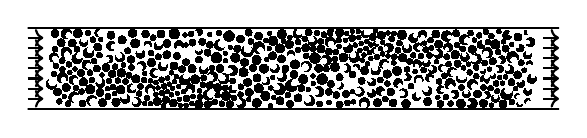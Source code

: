 \begin{tikzpicture}[scale=0.8]

\begin{axis}[
  scale only axis,
  axis equal image,
  xmin = 0,
  xmax = 34,
  ymin = -0.2,
  ymax = 5.2,
  hide axis,
  ]

\addplot [color=black,solid,line width=1] table{
-1 0
35 0
};
\addplot [color=black,solid,line width=1] table{
-1 5.2 
35 5.2
};
% outer walls

\foreach \y in {0.65,1.3,1.95,2.6,3.25,3.9,4.55}
  \addplot[color=black,line width = 1.0pt,solid,->]
      plot coordinates{(0,\y)(1,\y)};
% inlet arrow

\foreach \y in {0.65,1.3,1.95,2.6,3.25,3.9,4.55}
  \addplot[color=black,line width = 1.0pt,solid,->]
      plot coordinates{(33,\y)(34,\y)};
% outlet arrow

\addplot [color=black,solid,fill=black,line width=0] table{ 
1.027e+01 4.093e+00
1.027e+01 4.12e+00
1.026e+01 4.146e+00
1.025e+01 4.17e+00
1.023e+01 4.191e+00
1.021e+01 4.208e+00
1.018e+01 4.221e+00
1.016e+01 4.229e+00
1.013e+01 4.232e+00
1.01e+01 4.229e+00
1.008e+01 4.221e+00
1.006e+01 4.208e+00
1.003e+01 4.191e+00
1.002e+01 4.17e+00
1.0e+01 4.146e+00
9.996e+00 4.12e+00
9.994e+00 4.093e+00
9.996e+00 4.066e+00
1.0e+01 4.04e+00
1.002e+01 4.016e+00
1.003e+01 3.995e+00
1.006e+01 3.978e+00
1.008e+01 3.965e+00
1.01e+01 3.957e+00
1.013e+01 3.955e+00
1.016e+01 3.957e+00
1.018e+01 3.965e+00
1.021e+01 3.978e+00
1.023e+01 3.995e+00
1.025e+01 4.016e+00
1.026e+01 4.04e+00
1.027e+01 4.066e+00
}; 
\addplot [color=black,solid,fill=black,line width=0] table{ 
3.111e+01 4.127e+00
3.111e+01 4.154e+00
3.11e+01 4.181e+00
3.108e+01 4.205e+00
3.107e+01 4.226e+00
3.105e+01 4.243e+00
3.102e+01 4.256e+00
3.1e+01 4.264e+00
3.097e+01 4.266e+00
3.094e+01 4.264e+00
3.092e+01 4.256e+00
3.089e+01 4.243e+00
3.087e+01 4.226e+00
3.085e+01 4.205e+00
3.084e+01 4.181e+00
3.083e+01 4.154e+00
3.083e+01 4.127e+00
3.083e+01 4.1e+00
3.084e+01 4.074e+00
3.085e+01 4.05e+00
3.087e+01 4.029e+00
3.089e+01 4.012e+00
3.092e+01 3.999e+00
3.094e+01 3.991e+00
3.097e+01 3.988e+00
3.1e+01 3.991e+00
3.102e+01 3.999e+00
3.105e+01 4.012e+00
3.107e+01 4.029e+00
3.108e+01 4.05e+00
3.11e+01 4.074e+00
3.111e+01 4.1e+00
}; 
\addplot [color=black,solid,fill=black,line width=0] table{ 
3.058e+01 4.291e+00
3.058e+01 4.318e+00
3.057e+01 4.344e+00
3.056e+01 4.368e+00
3.054e+01 4.389e+00
3.052e+01 4.407e+00
3.05e+01 4.42e+00
3.047e+01 4.427e+00
3.044e+01 4.43e+00
3.042e+01 4.427e+00
3.039e+01 4.42e+00
3.037e+01 4.407e+00
3.035e+01 4.389e+00
3.033e+01 4.368e+00
3.032e+01 4.344e+00
3.031e+01 4.318e+00
3.03e+01 4.291e+00
3.031e+01 4.264e+00
3.032e+01 4.238e+00
3.033e+01 4.214e+00
3.035e+01 4.193e+00
3.037e+01 4.176e+00
3.039e+01 4.163e+00
3.042e+01 4.155e+00
3.044e+01 4.153e+00
3.047e+01 4.155e+00
3.05e+01 4.163e+00
3.052e+01 4.176e+00
3.054e+01 4.193e+00
3.056e+01 4.214e+00
3.057e+01 4.238e+00
3.058e+01 4.264e+00
}; 
\addplot [color=black,solid,fill=black,line width=0] table{ 
3.029e+01 4.953e+00
3.029e+01 4.98e+00
3.028e+01 5.006e+00
3.026e+01 5.03e+00
3.025e+01 5.051e+00
3.023e+01 5.069e+00
3.02e+01 5.082e+00
3.018e+01 5.09e+00
3.015e+01 5.092e+00
3.012e+01 5.09e+00
3.01e+01 5.082e+00
3.007e+01 5.069e+00
3.005e+01 5.051e+00
3.003e+01 5.03e+00
3.002e+01 5.006e+00
3.001e+01 4.98e+00
3.001e+01 4.953e+00
3.001e+01 4.926e+00
3.002e+01 4.899e+00
3.003e+01 4.875e+00
3.005e+01 4.854e+00
3.007e+01 4.837e+00
3.01e+01 4.824e+00
3.012e+01 4.816e+00
3.015e+01 4.813e+00
3.018e+01 4.816e+00
3.02e+01 4.824e+00
3.023e+01 4.837e+00
3.025e+01 4.854e+00
3.026e+01 4.875e+00
3.028e+01 4.899e+00
3.029e+01 4.926e+00
}; 
\addplot [color=black,solid,fill=black,line width=0] table{ 
2.14e+01 3.758e+00
2.14e+01 3.785e+00
2.139e+01 3.811e+00
2.138e+01 3.835e+00
2.136e+01 3.856e+00
2.134e+01 3.873e+00
2.131e+01 3.886e+00
2.129e+01 3.894e+00
2.126e+01 3.897e+00
2.123e+01 3.894e+00
2.121e+01 3.886e+00
2.118e+01 3.873e+00
2.116e+01 3.856e+00
2.114e+01 3.835e+00
2.113e+01 3.811e+00
2.112e+01 3.785e+00
2.112e+01 3.758e+00
2.112e+01 3.731e+00
2.113e+01 3.704e+00
2.114e+01 3.68e+00
2.116e+01 3.659e+00
2.118e+01 3.642e+00
2.121e+01 3.629e+00
2.123e+01 3.621e+00
2.126e+01 3.619e+00
2.129e+01 3.621e+00
2.131e+01 3.629e+00
2.134e+01 3.642e+00
2.136e+01 3.659e+00
2.138e+01 3.68e+00
2.139e+01 3.704e+00
2.14e+01 3.731e+00
}; 
\addplot [color=black,solid,fill=black,line width=0] table{ 
4.815e+00 4.447e+00
4.812e+00 4.474e+00
4.804e+00 4.5e+00
4.792e+00 4.524e+00
4.774e+00 4.545e+00
4.753e+00 4.563e+00
4.729e+00 4.576e+00
4.703e+00 4.583e+00
4.676e+00 4.586e+00
4.649e+00 4.583e+00
4.623e+00 4.576e+00
4.599e+00 4.563e+00
4.578e+00 4.545e+00
4.561e+00 4.524e+00
4.548e+00 4.5e+00
4.54e+00 4.474e+00
4.537e+00 4.447e+00
4.54e+00 4.42e+00
4.548e+00 4.394e+00
4.561e+00 4.37e+00
4.578e+00 4.349e+00
4.599e+00 4.332e+00
4.623e+00 4.319e+00
4.649e+00 4.311e+00
4.676e+00 4.309e+00
4.703e+00 4.311e+00
4.729e+00 4.319e+00
4.753e+00 4.332e+00
4.774e+00 4.349e+00
4.792e+00 4.37e+00
4.804e+00 4.394e+00
4.812e+00 4.42e+00
}; 
\addplot [color=black,solid,fill=black,line width=0] table{ 
9.087e+00 1.101e+00
9.084e+00 1.128e+00
9.077e+00 1.154e+00
9.064e+00 1.177e+00
9.047e+00 1.198e+00
9.026e+00 1.215e+00
9.002e+00 1.228e+00
8.977e+00 1.236e+00
8.95e+00 1.238e+00
8.923e+00 1.236e+00
8.897e+00 1.228e+00
8.874e+00 1.215e+00
8.853e+00 1.198e+00
8.836e+00 1.177e+00
8.823e+00 1.154e+00
8.815e+00 1.128e+00
8.813e+00 1.101e+00
8.815e+00 1.075e+00
8.823e+00 1.049e+00
8.836e+00 1.025e+00
8.853e+00 1.004e+00
8.874e+00 9.872e-01
8.897e+00 9.745e-01
8.923e+00 9.667e-01
8.95e+00 9.64e-01
8.977e+00 9.667e-01
9.002e+00 9.745e-01
9.026e+00 9.872e-01
9.047e+00 1.004e+00
9.064e+00 1.025e+00
9.077e+00 1.049e+00
9.084e+00 1.075e+00
}; 
\addplot [color=black,solid,fill=black,line width=0] table{ 
2.273e+01 3.846e+00
2.273e+01 3.873e+00
2.272e+01 3.899e+00
2.271e+01 3.922e+00
2.269e+01 3.943e+00
2.267e+01 3.961e+00
2.265e+01 3.973e+00
2.262e+01 3.981e+00
2.259e+01 3.984e+00
2.257e+01 3.981e+00
2.254e+01 3.973e+00
2.252e+01 3.961e+00
2.249e+01 3.943e+00
2.248e+01 3.922e+00
2.247e+01 3.899e+00
2.246e+01 3.873e+00
2.245e+01 3.846e+00
2.246e+01 3.819e+00
2.247e+01 3.793e+00
2.248e+01 3.769e+00
2.249e+01 3.748e+00
2.252e+01 3.731e+00
2.254e+01 3.719e+00
2.257e+01 3.711e+00
2.259e+01 3.708e+00
2.262e+01 3.711e+00
2.265e+01 3.719e+00
2.267e+01 3.731e+00
2.269e+01 3.748e+00
2.271e+01 3.769e+00
2.272e+01 3.793e+00
2.273e+01 3.819e+00
}; 
\addplot [color=black,solid,fill=black,line width=0] table{ 
8.814e+00 2.014e-01
8.811e+00 2.285e-01
8.803e+00 2.546e-01
8.79e+00 2.786e-01
8.773e+00 2.997e-01
8.752e+00 3.17e-01
8.728e+00 3.299e-01
8.702e+00 3.378e-01
8.675e+00 3.404e-01
8.648e+00 3.378e-01
8.622e+00 3.299e-01
8.598e+00 3.17e-01
8.577e+00 2.997e-01
8.559e+00 2.786e-01
8.546e+00 2.546e-01
8.539e+00 2.285e-01
8.536e+00 2.014e-01
8.539e+00 1.742e-01
8.546e+00 1.482e-01
8.559e+00 1.241e-01
8.577e+00 1.03e-01
8.598e+00 8.576e-02
8.622e+00 7.291e-02
8.648e+00 6.5e-02
8.675e+00 6.232e-02
8.702e+00 6.5e-02
8.728e+00 7.291e-02
8.752e+00 8.576e-02
8.773e+00 1.03e-01
8.79e+00 1.241e-01
8.803e+00 1.482e-01
8.811e+00 1.742e-01
}; 
\addplot [color=black,solid,fill=black,line width=0] table{ 
1.428e+01 6.118e-01
1.428e+01 6.39e-01
1.427e+01 6.651e-01
1.426e+01 6.892e-01
1.424e+01 7.104e-01
1.422e+01 7.277e-01
1.42e+01 7.405e-01
1.417e+01 7.485e-01
1.414e+01 7.512e-01
1.412e+01 7.485e-01
1.409e+01 7.405e-01
1.407e+01 7.277e-01
1.405e+01 7.104e-01
1.403e+01 6.892e-01
1.401e+01 6.651e-01
1.401e+01 6.39e-01
1.4e+01 6.118e-01
1.401e+01 5.846e-01
1.401e+01 5.585e-01
1.403e+01 5.344e-01
1.405e+01 5.133e-01
1.407e+01 4.96e-01
1.409e+01 4.831e-01
1.412e+01 4.752e-01
1.414e+01 4.725e-01
1.417e+01 4.752e-01
1.42e+01 4.831e-01
1.422e+01 4.96e-01
1.424e+01 5.133e-01
1.426e+01 5.344e-01
1.427e+01 5.585e-01
1.428e+01 5.846e-01
}; 
\addplot [color=black,solid,fill=black,line width=0] table{ 
3.136e+01 1.29e+00
3.136e+01 1.317e+00
3.135e+01 1.343e+00
3.134e+01 1.367e+00
3.132e+01 1.388e+00
3.13e+01 1.405e+00
3.128e+01 1.418e+00
3.125e+01 1.426e+00
3.122e+01 1.428e+00
3.12e+01 1.426e+00
3.117e+01 1.418e+00
3.115e+01 1.405e+00
3.113e+01 1.388e+00
3.111e+01 1.367e+00
3.11e+01 1.343e+00
3.109e+01 1.317e+00
3.108e+01 1.29e+00
3.109e+01 1.262e+00
3.11e+01 1.236e+00
3.111e+01 1.212e+00
3.113e+01 1.191e+00
3.115e+01 1.174e+00
3.117e+01 1.161e+00
3.12e+01 1.153e+00
3.122e+01 1.151e+00
3.125e+01 1.153e+00
3.128e+01 1.161e+00
3.13e+01 1.174e+00
3.132e+01 1.191e+00
3.134e+01 1.212e+00
3.135e+01 1.236e+00
3.136e+01 1.262e+00
}; 
\addplot [color=black,solid,fill=black,line width=0] table{ 
1.563e+01 4.844e+00
1.562e+01 4.872e+00
1.562e+01 4.898e+00
1.56e+01 4.922e+00
1.559e+01 4.943e+00
1.556e+01 4.96e+00
1.554e+01 4.973e+00
1.551e+01 4.981e+00
1.549e+01 4.984e+00
1.546e+01 4.981e+00
1.543e+01 4.973e+00
1.541e+01 4.96e+00
1.539e+01 4.943e+00
1.537e+01 4.922e+00
1.536e+01 4.898e+00
1.535e+01 4.872e+00
1.535e+01 4.844e+00
1.535e+01 4.817e+00
1.536e+01 4.791e+00
1.537e+01 4.766e+00
1.539e+01 4.745e+00
1.541e+01 4.728e+00
1.543e+01 4.715e+00
1.546e+01 4.707e+00
1.549e+01 4.704e+00
1.551e+01 4.707e+00
1.554e+01 4.715e+00
1.556e+01 4.728e+00
1.559e+01 4.745e+00
1.56e+01 4.766e+00
1.562e+01 4.791e+00
1.562e+01 4.817e+00
}; 
\addplot [color=black,solid,fill=black,line width=0] table{ 
3.191e+01 2.481e+00
3.191e+01 2.508e+00
3.19e+01 2.534e+00
3.189e+01 2.558e+00
3.187e+01 2.58e+00
3.185e+01 2.597e+00
3.182e+01 2.61e+00
3.18e+01 2.618e+00
3.177e+01 2.62e+00
3.174e+01 2.618e+00
3.172e+01 2.61e+00
3.169e+01 2.597e+00
3.167e+01 2.58e+00
3.166e+01 2.558e+00
3.164e+01 2.534e+00
3.163e+01 2.508e+00
3.163e+01 2.481e+00
3.163e+01 2.454e+00
3.164e+01 2.428e+00
3.166e+01 2.403e+00
3.167e+01 2.382e+00
3.169e+01 2.365e+00
3.172e+01 2.352e+00
3.174e+01 2.344e+00
3.177e+01 2.341e+00
3.18e+01 2.344e+00
3.182e+01 2.352e+00
3.185e+01 2.365e+00
3.187e+01 2.382e+00
3.189e+01 2.403e+00
3.19e+01 2.428e+00
3.191e+01 2.454e+00
}; 
\addplot [color=black,solid,fill=black,line width=0] table{ 
9.547e+00 1.737e+00
9.544e+00 1.764e+00
9.536e+00 1.79e+00
9.523e+00 1.814e+00
9.506e+00 1.835e+00
9.485e+00 1.852e+00
9.461e+00 1.865e+00
9.435e+00 1.873e+00
9.408e+00 1.876e+00
9.381e+00 1.873e+00
9.355e+00 1.865e+00
9.331e+00 1.852e+00
9.31e+00 1.835e+00
9.292e+00 1.814e+00
9.28e+00 1.79e+00
9.272e+00 1.764e+00
9.269e+00 1.737e+00
9.272e+00 1.71e+00
9.28e+00 1.684e+00
9.292e+00 1.66e+00
9.31e+00 1.639e+00
9.331e+00 1.621e+00
9.355e+00 1.609e+00
9.381e+00 1.601e+00
9.408e+00 1.598e+00
9.435e+00 1.601e+00
9.461e+00 1.609e+00
9.485e+00 1.621e+00
9.506e+00 1.639e+00
9.523e+00 1.66e+00
9.536e+00 1.684e+00
9.544e+00 1.71e+00
}; 
\addplot [color=black,solid,fill=black,line width=0] table{ 
9.909e+00 2.365e-01
9.906e+00 2.635e-01
9.898e+00 2.895e-01
9.885e+00 3.135e-01
9.868e+00 3.345e-01
9.847e+00 3.517e-01
9.823e+00 3.645e-01
9.797e+00 3.724e-01
9.77e+00 3.75e-01
9.743e+00 3.724e-01
9.717e+00 3.645e-01
9.693e+00 3.517e-01
9.672e+00 3.345e-01
9.655e+00 3.135e-01
9.642e+00 2.895e-01
9.634e+00 2.635e-01
9.632e+00 2.365e-01
9.634e+00 2.095e-01
9.642e+00 1.835e-01
9.655e+00 1.596e-01
9.672e+00 1.386e-01
9.693e+00 1.214e-01
9.717e+00 1.085e-01
9.743e+00 1.007e-01
9.77e+00 9.8e-02
9.797e+00 1.007e-01
9.823e+00 1.085e-01
9.847e+00 1.214e-01
9.868e+00 1.386e-01
9.885e+00 1.596e-01
9.898e+00 1.835e-01
9.906e+00 2.095e-01
}; 
\addplot [color=black,solid,fill=black,line width=0] table{ 
1.543e+01 3.167e+00
1.543e+01 3.194e+00
1.542e+01 3.22e+00
1.541e+01 3.244e+00
1.539e+01 3.265e+00
1.537e+01 3.283e+00
1.534e+01 3.296e+00
1.532e+01 3.304e+00
1.529e+01 3.306e+00
1.526e+01 3.304e+00
1.524e+01 3.296e+00
1.521e+01 3.283e+00
1.519e+01 3.265e+00
1.518e+01 3.244e+00
1.516e+01 3.22e+00
1.515e+01 3.194e+00
1.515e+01 3.167e+00
1.515e+01 3.139e+00
1.516e+01 3.113e+00
1.518e+01 3.089e+00
1.519e+01 3.068e+00
1.521e+01 3.05e+00
1.524e+01 3.037e+00
1.526e+01 3.029e+00
1.529e+01 3.027e+00
1.532e+01 3.029e+00
1.534e+01 3.037e+00
1.537e+01 3.05e+00
1.539e+01 3.068e+00
1.541e+01 3.089e+00
1.542e+01 3.113e+00
1.543e+01 3.139e+00
}; 
\addplot [color=black,solid,fill=black,line width=0] table{ 
1.01e+01 1.11e+00
1.01e+01 1.137e+00
1.009e+01 1.163e+00
1.008e+01 1.187e+00
1.006e+01 1.208e+00
1.004e+01 1.226e+00
1.002e+01 1.238e+00
9.991e+00 1.246e+00
9.964e+00 1.249e+00
9.937e+00 1.246e+00
9.91e+00 1.238e+00
9.886e+00 1.226e+00
9.865e+00 1.208e+00
9.848e+00 1.187e+00
9.835e+00 1.163e+00
9.827e+00 1.137e+00
9.824e+00 1.11e+00
9.827e+00 1.082e+00
9.835e+00 1.056e+00
9.848e+00 1.032e+00
9.865e+00 1.011e+00
9.886e+00 9.936e-01
9.91e+00 9.807e-01
9.937e+00 9.728e-01
9.964e+00 9.701e-01
9.991e+00 9.728e-01
1.002e+01 9.807e-01
1.004e+01 9.936e-01
1.006e+01 1.011e+00
1.008e+01 1.032e+00
1.009e+01 1.056e+00
1.01e+01 1.082e+00
}; 
\addplot [color=black,solid,fill=black,line width=0] table{ 
2.093e+01 1.104e+00
2.093e+01 1.131e+00
2.092e+01 1.157e+00
2.091e+01 1.181e+00
2.089e+01 1.202e+00
2.087e+01 1.219e+00
2.084e+01 1.232e+00
2.082e+01 1.24e+00
2.079e+01 1.243e+00
2.076e+01 1.24e+00
2.074e+01 1.232e+00
2.071e+01 1.219e+00
2.069e+01 1.202e+00
2.068e+01 1.181e+00
2.066e+01 1.157e+00
2.066e+01 1.131e+00
2.065e+01 1.104e+00
2.066e+01 1.077e+00
2.066e+01 1.051e+00
2.068e+01 1.027e+00
2.069e+01 1.006e+00
2.071e+01 9.883e-01
2.074e+01 9.755e-01
2.076e+01 9.676e-01
2.079e+01 9.649e-01
2.082e+01 9.676e-01
2.084e+01 9.755e-01
2.087e+01 9.883e-01
2.089e+01 1.006e+00
2.091e+01 1.027e+00
2.092e+01 1.051e+00
2.093e+01 1.077e+00
}; 
\addplot [color=black,solid,fill=black,line width=0] table{ 
2.493e+01 2.381e+00
2.493e+01 2.408e+00
2.492e+01 2.434e+00
2.491e+01 2.458e+00
2.489e+01 2.48e+00
2.487e+01 2.497e+00
2.484e+01 2.51e+00
2.482e+01 2.518e+00
2.479e+01 2.52e+00
2.476e+01 2.518e+00
2.474e+01 2.51e+00
2.471e+01 2.497e+00
2.469e+01 2.48e+00
2.467e+01 2.458e+00
2.466e+01 2.434e+00
2.465e+01 2.408e+00
2.465e+01 2.381e+00
2.465e+01 2.354e+00
2.466e+01 2.328e+00
2.467e+01 2.304e+00
2.469e+01 2.283e+00
2.471e+01 2.266e+00
2.474e+01 2.253e+00
2.476e+01 2.245e+00
2.479e+01 2.242e+00
2.482e+01 2.245e+00
2.484e+01 2.253e+00
2.487e+01 2.266e+00
2.489e+01 2.283e+00
2.491e+01 2.304e+00
2.492e+01 2.328e+00
2.493e+01 2.354e+00
}; 
\addplot [color=black,solid,fill=black,line width=0] table{ 
2.239e+01 4.995e+00
2.239e+01 5.022e+00
2.238e+01 5.048e+00
2.236e+01 5.072e+00
2.235e+01 5.093e+00
2.233e+01 5.111e+00
2.23e+01 5.123e+00
2.228e+01 5.131e+00
2.225e+01 5.134e+00
2.222e+01 5.131e+00
2.22e+01 5.123e+00
2.217e+01 5.111e+00
2.215e+01 5.093e+00
2.213e+01 5.072e+00
2.212e+01 5.048e+00
2.211e+01 5.022e+00
2.211e+01 4.995e+00
2.211e+01 4.968e+00
2.212e+01 4.941e+00
2.213e+01 4.918e+00
2.215e+01 4.896e+00
2.217e+01 4.879e+00
2.22e+01 4.866e+00
2.222e+01 4.858e+00
2.225e+01 4.856e+00
2.228e+01 4.858e+00
2.23e+01 4.866e+00
2.233e+01 4.879e+00
2.235e+01 4.896e+00
2.236e+01 4.918e+00
2.238e+01 4.941e+00
2.239e+01 4.968e+00
}; 
\addplot [color=black,solid,fill=black,line width=0] table{ 
2.804e+01 2.627e+00
2.804e+01 2.654e+00
2.803e+01 2.68e+00
2.802e+01 2.705e+00
2.8e+01 2.726e+00
2.798e+01 2.743e+00
2.796e+01 2.756e+00
2.793e+01 2.764e+00
2.79e+01 2.767e+00
2.787e+01 2.764e+00
2.785e+01 2.756e+00
2.782e+01 2.743e+00
2.78e+01 2.726e+00
2.779e+01 2.705e+00
2.777e+01 2.68e+00
2.776e+01 2.654e+00
2.776e+01 2.627e+00
2.776e+01 2.6e+00
2.777e+01 2.573e+00
2.779e+01 2.549e+00
2.78e+01 2.528e+00
2.782e+01 2.51e+00
2.785e+01 2.498e+00
2.787e+01 2.49e+00
2.79e+01 2.487e+00
2.793e+01 2.49e+00
2.796e+01 2.498e+00
2.798e+01 2.51e+00
2.8e+01 2.528e+00
2.802e+01 2.549e+00
2.803e+01 2.573e+00
2.804e+01 2.6e+00
}; 
\addplot [color=black,solid,fill=black,line width=0] table{ 
1.652e+01 4.349e+00
1.652e+01 4.376e+00
1.651e+01 4.402e+00
1.65e+01 4.426e+00
1.648e+01 4.447e+00
1.646e+01 4.464e+00
1.644e+01 4.477e+00
1.641e+01 4.485e+00
1.638e+01 4.487e+00
1.636e+01 4.485e+00
1.633e+01 4.477e+00
1.631e+01 4.464e+00
1.629e+01 4.447e+00
1.627e+01 4.426e+00
1.626e+01 4.402e+00
1.625e+01 4.376e+00
1.625e+01 4.349e+00
1.625e+01 4.322e+00
1.626e+01 4.296e+00
1.627e+01 4.272e+00
1.629e+01 4.251e+00
1.631e+01 4.234e+00
1.633e+01 4.221e+00
1.636e+01 4.213e+00
1.638e+01 4.21e+00
1.641e+01 4.213e+00
1.644e+01 4.221e+00
1.646e+01 4.234e+00
1.648e+01 4.251e+00
1.65e+01 4.272e+00
1.651e+01 4.296e+00
1.652e+01 4.322e+00
}; 
\addplot [color=black,solid,fill=black,line width=0] table{ 
2.007e+01 4.014e+00
2.006e+01 4.042e+00
2.006e+01 4.068e+00
2.004e+01 4.092e+00
2.003e+01 4.113e+00
2.001e+01 4.13e+00
1.998e+01 4.143e+00
1.996e+01 4.151e+00
1.993e+01 4.154e+00
1.99e+01 4.151e+00
1.987e+01 4.143e+00
1.985e+01 4.13e+00
1.983e+01 4.113e+00
1.981e+01 4.092e+00
1.98e+01 4.068e+00
1.979e+01 4.042e+00
1.979e+01 4.014e+00
1.979e+01 3.987e+00
1.98e+01 3.961e+00
1.981e+01 3.937e+00
1.983e+01 3.916e+00
1.985e+01 3.899e+00
1.987e+01 3.886e+00
1.99e+01 3.878e+00
1.993e+01 3.876e+00
1.996e+01 3.878e+00
1.998e+01 3.886e+00
2.001e+01 3.899e+00
2.003e+01 3.916e+00
2.004e+01 3.937e+00
2.006e+01 3.961e+00
2.006e+01 3.987e+00
}; 
\addplot [color=black,solid,fill=black,line width=0] table{ 
6.273e+00 2.817e+00
6.27e+00 2.844e+00
6.262e+00 2.87e+00
6.249e+00 2.894e+00
6.232e+00 2.915e+00
6.211e+00 2.932e+00
6.187e+00 2.945e+00
6.161e+00 2.953e+00
6.134e+00 2.956e+00
6.106e+00 2.953e+00
6.08e+00 2.945e+00
6.056e+00 2.932e+00
6.035e+00 2.915e+00
6.018e+00 2.894e+00
6.005e+00 2.87e+00
5.997e+00 2.844e+00
5.994e+00 2.817e+00
5.997e+00 2.789e+00
6.005e+00 2.763e+00
6.018e+00 2.739e+00
6.035e+00 2.718e+00
6.056e+00 2.701e+00
6.08e+00 2.688e+00
6.106e+00 2.68e+00
6.134e+00 2.677e+00
6.161e+00 2.68e+00
6.187e+00 2.688e+00
6.211e+00 2.701e+00
6.232e+00 2.718e+00
6.249e+00 2.739e+00
6.262e+00 2.763e+00
6.27e+00 2.789e+00
}; 
\addplot [color=black,solid,fill=black,line width=0] table{ 
8.004e+00 3.344e-01
8.002e+00 3.616e-01
7.994e+00 3.878e-01
7.981e+00 4.119e-01
7.963e+00 4.331e-01
7.942e+00 4.504e-01
7.918e+00 4.633e-01
7.892e+00 4.713e-01
7.865e+00 4.739e-01
7.838e+00 4.713e-01
7.811e+00 4.633e-01
7.787e+00 4.504e-01
7.766e+00 4.331e-01
7.749e+00 4.119e-01
7.736e+00 3.878e-01
7.728e+00 3.616e-01
7.725e+00 3.344e-01
7.728e+00 3.072e-01
7.736e+00 2.81e-01
7.749e+00 2.569e-01
7.766e+00 2.357e-01
7.787e+00 2.184e-01
7.811e+00 2.055e-01
7.838e+00 1.976e-01
7.865e+00 1.949e-01
7.892e+00 1.976e-01
7.918e+00 2.055e-01
7.942e+00 2.184e-01
7.963e+00 2.357e-01
7.981e+00 2.569e-01
7.994e+00 2.81e-01
8.002e+00 3.072e-01
}; 
\addplot [color=black,solid,fill=black,line width=0] table{ 
1.589e+01 7.435e-01
1.588e+01 7.707e-01
1.587e+01 7.968e-01
1.586e+01 8.208e-01
1.585e+01 8.419e-01
1.582e+01 8.592e-01
1.58e+01 8.72e-01
1.577e+01 8.8e-01
1.575e+01 8.826e-01
1.572e+01 8.8e-01
1.569e+01 8.72e-01
1.567e+01 8.592e-01
1.565e+01 8.419e-01
1.563e+01 8.208e-01
1.562e+01 7.968e-01
1.561e+01 7.707e-01
1.561e+01 7.435e-01
1.561e+01 7.164e-01
1.562e+01 6.903e-01
1.563e+01 6.662e-01
1.565e+01 6.452e-01
1.567e+01 6.279e-01
1.569e+01 6.15e-01
1.572e+01 6.071e-01
1.575e+01 6.044e-01
1.577e+01 6.071e-01
1.58e+01 6.15e-01
1.582e+01 6.279e-01
1.585e+01 6.452e-01
1.586e+01 6.662e-01
1.587e+01 6.903e-01
1.588e+01 7.164e-01
}; 
\addplot [color=black,solid,fill=black,line width=0] table{ 
8.011e+00 1.798e+00
8.008e+00 1.825e+00
8.001e+00 1.851e+00
7.988e+00 1.875e+00
7.97e+00 1.896e+00
7.949e+00 1.913e+00
7.925e+00 1.926e+00
7.899e+00 1.934e+00
7.872e+00 1.937e+00
7.845e+00 1.934e+00
7.819e+00 1.926e+00
7.795e+00 1.913e+00
7.774e+00 1.896e+00
7.757e+00 1.875e+00
7.744e+00 1.851e+00
7.736e+00 1.825e+00
7.733e+00 1.798e+00
7.736e+00 1.771e+00
7.744e+00 1.745e+00
7.757e+00 1.721e+00
7.774e+00 1.7e+00
7.795e+00 1.682e+00
7.819e+00 1.67e+00
7.845e+00 1.662e+00
7.872e+00 1.659e+00
7.899e+00 1.662e+00
7.925e+00 1.67e+00
7.949e+00 1.682e+00
7.97e+00 1.7e+00
7.988e+00 1.721e+00
8.001e+00 1.745e+00
8.008e+00 1.771e+00
}; 
\addplot [color=black,solid,fill=black,line width=0] table{ 
1.568e+01 2.021e-01
1.568e+01 2.294e-01
1.567e+01 2.557e-01
1.566e+01 2.799e-01
1.564e+01 3.011e-01
1.562e+01 3.185e-01
1.559e+01 3.314e-01
1.557e+01 3.394e-01
1.554e+01 3.421e-01
1.551e+01 3.394e-01
1.549e+01 3.314e-01
1.546e+01 3.185e-01
1.544e+01 3.011e-01
1.542e+01 2.799e-01
1.541e+01 2.557e-01
1.54e+01 2.294e-01
1.54e+01 2.021e-01
1.54e+01 1.748e-01
1.541e+01 1.486e-01
1.542e+01 1.244e-01
1.544e+01 1.032e-01
1.546e+01 8.574e-02
1.549e+01 7.28e-02
1.551e+01 6.484e-02
1.554e+01 6.215e-02
1.557e+01 6.484e-02
1.559e+01 7.28e-02
1.562e+01 8.574e-02
1.564e+01 1.032e-01
1.566e+01 1.244e-01
1.567e+01 1.486e-01
1.568e+01 1.748e-01
}; 
\addplot [color=black,solid,fill=black,line width=0] table{ 
1.064e+01 3.489e-01
1.064e+01 3.761e-01
1.063e+01 4.023e-01
1.062e+01 4.264e-01
1.06e+01 4.476e-01
1.058e+01 4.649e-01
1.056e+01 4.778e-01
1.053e+01 4.857e-01
1.05e+01 4.884e-01
1.048e+01 4.857e-01
1.045e+01 4.778e-01
1.043e+01 4.649e-01
1.04e+01 4.476e-01
1.039e+01 4.264e-01
1.038e+01 4.023e-01
1.037e+01 3.761e-01
1.036e+01 3.489e-01
1.037e+01 3.217e-01
1.038e+01 2.956e-01
1.039e+01 2.714e-01
1.04e+01 2.503e-01
1.043e+01 2.33e-01
1.045e+01 2.201e-01
1.048e+01 2.121e-01
1.05e+01 2.095e-01
1.053e+01 2.121e-01
1.056e+01 2.201e-01
1.058e+01 2.33e-01
1.06e+01 2.503e-01
1.062e+01 2.714e-01
1.063e+01 2.956e-01
1.064e+01 3.217e-01
}; 
\addplot [color=black,solid,fill=black,line width=0] table{ 
9.804e+00 1.437e+00
9.801e+00 1.464e+00
9.793e+00 1.491e+00
9.781e+00 1.515e+00
9.763e+00 1.536e+00
9.742e+00 1.553e+00
9.718e+00 1.566e+00
9.692e+00 1.574e+00
9.665e+00 1.576e+00
9.638e+00 1.574e+00
9.612e+00 1.566e+00
9.588e+00 1.553e+00
9.567e+00 1.536e+00
9.55e+00 1.515e+00
9.537e+00 1.491e+00
9.529e+00 1.464e+00
9.526e+00 1.437e+00
9.529e+00 1.41e+00
9.537e+00 1.384e+00
9.55e+00 1.36e+00
9.567e+00 1.339e+00
9.588e+00 1.322e+00
9.612e+00 1.309e+00
9.638e+00 1.301e+00
9.665e+00 1.298e+00
9.692e+00 1.301e+00
9.718e+00 1.309e+00
9.742e+00 1.322e+00
9.763e+00 1.339e+00
9.781e+00 1.36e+00
9.793e+00 1.384e+00
9.801e+00 1.41e+00
}; 
\addplot [color=black,solid,fill=black,line width=0] table{ 
9.103e+00 1.975e+00
9.1e+00 2.002e+00
9.092e+00 2.028e+00
9.08e+00 2.052e+00
9.062e+00 2.073e+00
9.041e+00 2.09e+00
9.018e+00 2.103e+00
8.992e+00 2.111e+00
8.965e+00 2.114e+00
8.938e+00 2.111e+00
8.912e+00 2.103e+00
8.888e+00 2.09e+00
8.867e+00 2.073e+00
8.85e+00 2.052e+00
8.837e+00 2.028e+00
8.829e+00 2.002e+00
8.826e+00 1.975e+00
8.829e+00 1.948e+00
8.837e+00 1.922e+00
8.85e+00 1.899e+00
8.867e+00 1.877e+00
8.888e+00 1.86e+00
8.912e+00 1.847e+00
8.938e+00 1.84e+00
8.965e+00 1.837e+00
8.992e+00 1.84e+00
9.018e+00 1.847e+00
9.041e+00 1.86e+00
9.062e+00 1.877e+00
9.08e+00 1.899e+00
9.092e+00 1.922e+00
9.1e+00 1.948e+00
}; 
\addplot [color=black,solid,fill=black,line width=0] table{ 
1.02e+01 4.742e+00
1.02e+01 4.769e+00
1.019e+01 4.795e+00
1.018e+01 4.819e+00
1.016e+01 4.841e+00
1.014e+01 4.858e+00
1.012e+01 4.871e+00
1.009e+01 4.879e+00
1.006e+01 4.882e+00
1.004e+01 4.879e+00
1.001e+01 4.871e+00
9.986e+00 4.858e+00
9.965e+00 4.841e+00
9.947e+00 4.819e+00
9.934e+00 4.795e+00
9.927e+00 4.769e+00
9.924e+00 4.742e+00
9.927e+00 4.715e+00
9.934e+00 4.689e+00
9.947e+00 4.664e+00
9.965e+00 4.643e+00
9.986e+00 4.626e+00
1.001e+01 4.613e+00
1.004e+01 4.605e+00
1.006e+01 4.602e+00
1.009e+01 4.605e+00
1.012e+01 4.613e+00
1.014e+01 4.626e+00
1.016e+01 4.643e+00
1.018e+01 4.664e+00
1.019e+01 4.689e+00
1.02e+01 4.715e+00
}; 
\addplot [color=black,solid,fill=black,line width=0] table{ 
2.357e+01 2.945e+00
2.357e+01 2.972e+00
2.356e+01 2.998e+00
2.354e+01 3.022e+00
2.353e+01 3.043e+00
2.35e+01 3.061e+00
2.348e+01 3.074e+00
2.345e+01 3.082e+00
2.343e+01 3.084e+00
2.34e+01 3.082e+00
2.337e+01 3.074e+00
2.335e+01 3.061e+00
2.333e+01 3.043e+00
2.331e+01 3.022e+00
2.33e+01 2.998e+00
2.329e+01 2.972e+00
2.329e+01 2.945e+00
2.329e+01 2.918e+00
2.33e+01 2.892e+00
2.331e+01 2.868e+00
2.333e+01 2.847e+00
2.335e+01 2.83e+00
2.337e+01 2.817e+00
2.34e+01 2.809e+00
2.343e+01 2.806e+00
2.345e+01 2.809e+00
2.348e+01 2.817e+00
2.35e+01 2.83e+00
2.353e+01 2.847e+00
2.354e+01 2.868e+00
2.356e+01 2.892e+00
2.357e+01 2.918e+00
}; 
\addplot [color=black,solid,fill=black,line width=0] table{ 
2.179e+01 3.871e+00
2.179e+01 3.898e+00
2.178e+01 3.924e+00
2.177e+01 3.947e+00
2.175e+01 3.968e+00
2.173e+01 3.986e+00
2.17e+01 3.998e+00
2.168e+01 4.006e+00
2.165e+01 4.009e+00
2.162e+01 4.006e+00
2.16e+01 3.998e+00
2.157e+01 3.986e+00
2.155e+01 3.968e+00
2.154e+01 3.947e+00
2.152e+01 3.924e+00
2.151e+01 3.898e+00
2.151e+01 3.871e+00
2.151e+01 3.844e+00
2.152e+01 3.818e+00
2.154e+01 3.794e+00
2.155e+01 3.773e+00
2.157e+01 3.756e+00
2.16e+01 3.743e+00
2.162e+01 3.735e+00
2.165e+01 3.732e+00
2.168e+01 3.735e+00
2.17e+01 3.743e+00
2.173e+01 3.756e+00
2.175e+01 3.773e+00
2.177e+01 3.794e+00
2.178e+01 3.818e+00
2.179e+01 3.844e+00
}; 
\addplot [color=black,solid,fill=black,line width=0] table{ 
3.052e+01 1.65e+00
3.051e+01 1.677e+00
3.05e+01 1.703e+00
3.049e+01 1.727e+00
3.047e+01 1.748e+00
3.045e+01 1.765e+00
3.043e+01 1.778e+00
3.04e+01 1.786e+00
3.038e+01 1.788e+00
3.035e+01 1.786e+00
3.032e+01 1.778e+00
3.03e+01 1.765e+00
3.028e+01 1.748e+00
3.026e+01 1.727e+00
3.025e+01 1.703e+00
3.024e+01 1.677e+00
3.024e+01 1.65e+00
3.024e+01 1.623e+00
3.025e+01 1.597e+00
3.026e+01 1.573e+00
3.028e+01 1.552e+00
3.03e+01 1.534e+00
3.032e+01 1.521e+00
3.035e+01 1.514e+00
3.038e+01 1.511e+00
3.04e+01 1.514e+00
3.043e+01 1.521e+00
3.045e+01 1.534e+00
3.047e+01 1.552e+00
3.049e+01 1.573e+00
3.05e+01 1.597e+00
3.051e+01 1.623e+00
}; 
\addplot [color=black,solid,fill=black,line width=0] table{ 
9.866e+00 6.253e-01
9.864e+00 6.52e-01
9.856e+00 6.777e-01
9.843e+00 7.014e-01
9.826e+00 7.222e-01
9.805e+00 7.392e-01
9.782e+00 7.519e-01
9.756e+00 7.597e-01
9.729e+00 7.623e-01
9.703e+00 7.597e-01
9.677e+00 7.519e-01
9.653e+00 7.392e-01
9.632e+00 7.222e-01
9.615e+00 7.014e-01
9.603e+00 6.777e-01
9.595e+00 6.52e-01
9.592e+00 6.253e-01
9.595e+00 5.986e-01
9.603e+00 5.728e-01
9.615e+00 5.492e-01
9.632e+00 5.284e-01
9.653e+00 5.114e-01
9.677e+00 4.987e-01
9.703e+00 4.909e-01
9.729e+00 4.883e-01
9.756e+00 4.909e-01
9.782e+00 4.987e-01
9.805e+00 5.114e-01
9.826e+00 5.284e-01
9.843e+00 5.492e-01
9.856e+00 5.728e-01
9.864e+00 5.986e-01
}; 
\addplot [color=black,solid,fill=black,line width=0] table{ 
2.32e+01 4.861e+00
2.32e+01 4.888e+00
2.319e+01 4.914e+00
2.318e+01 4.938e+00
2.316e+01 4.959e+00
2.314e+01 4.977e+00
2.311e+01 4.989e+00
2.309e+01 4.997e+00
2.306e+01 5.0e+00
2.303e+01 4.997e+00
2.301e+01 4.989e+00
2.298e+01 4.977e+00
2.296e+01 4.959e+00
2.295e+01 4.938e+00
2.293e+01 4.914e+00
2.292e+01 4.888e+00
2.292e+01 4.861e+00
2.292e+01 4.834e+00
2.293e+01 4.808e+00
2.295e+01 4.784e+00
2.296e+01 4.763e+00
2.298e+01 4.746e+00
2.301e+01 4.733e+00
2.303e+01 4.725e+00
2.306e+01 4.722e+00
2.309e+01 4.725e+00
2.311e+01 4.733e+00
2.314e+01 4.746e+00
2.316e+01 4.763e+00
2.318e+01 4.784e+00
2.319e+01 4.808e+00
2.32e+01 4.834e+00
}; 
\addplot [color=black,solid,fill=black,line width=0] table{ 
2.1e+01 4.542e-01
2.1e+01 4.815e-01
2.099e+01 5.078e-01
2.098e+01 5.321e-01
2.096e+01 5.533e-01
2.094e+01 5.707e-01
2.092e+01 5.837e-01
2.089e+01 5.917e-01
2.086e+01 5.944e-01
2.084e+01 5.917e-01
2.081e+01 5.837e-01
2.079e+01 5.707e-01
2.076e+01 5.533e-01
2.075e+01 5.321e-01
2.073e+01 5.078e-01
2.073e+01 4.815e-01
2.072e+01 4.542e-01
2.073e+01 4.268e-01
2.073e+01 4.005e-01
2.075e+01 3.763e-01
2.076e+01 3.55e-01
2.079e+01 3.376e-01
2.081e+01 3.246e-01
2.084e+01 3.167e-01
2.086e+01 3.14e-01
2.089e+01 3.167e-01
2.092e+01 3.246e-01
2.094e+01 3.376e-01
2.096e+01 3.55e-01
2.098e+01 3.763e-01
2.099e+01 4.005e-01
2.1e+01 4.268e-01
}; 
\addplot [color=black,solid,fill=black,line width=0] table{ 
2.11e+01 4.087e+00
2.109e+01 4.114e+00
2.108e+01 4.14e+00
2.107e+01 4.164e+00
2.106e+01 4.184e+00
2.103e+01 4.202e+00
2.101e+01 4.214e+00
2.099e+01 4.222e+00
2.096e+01 4.225e+00
2.093e+01 4.222e+00
2.091e+01 4.214e+00
2.088e+01 4.202e+00
2.086e+01 4.184e+00
2.084e+01 4.164e+00
2.083e+01 4.14e+00
2.082e+01 4.114e+00
2.082e+01 4.087e+00
2.082e+01 4.06e+00
2.083e+01 4.035e+00
2.084e+01 4.011e+00
2.086e+01 3.99e+00
2.088e+01 3.973e+00
2.091e+01 3.96e+00
2.093e+01 3.952e+00
2.096e+01 3.95e+00
2.099e+01 3.952e+00
2.101e+01 3.96e+00
2.103e+01 3.973e+00
2.106e+01 3.99e+00
2.107e+01 4.011e+00
2.108e+01 4.035e+00
2.109e+01 4.06e+00
}; 
\addplot [color=black,solid,fill=black,line width=0] table{ 
9.194e+00 1.585e+00
9.191e+00 1.612e+00
9.183e+00 1.638e+00
9.171e+00 1.662e+00
9.153e+00 1.683e+00
9.132e+00 1.7e+00
9.108e+00 1.713e+00
9.082e+00 1.721e+00
9.055e+00 1.724e+00
9.028e+00 1.721e+00
9.002e+00 1.713e+00
8.978e+00 1.7e+00
8.957e+00 1.683e+00
8.94e+00 1.662e+00
8.927e+00 1.638e+00
8.919e+00 1.612e+00
8.916e+00 1.585e+00
8.919e+00 1.558e+00
8.927e+00 1.532e+00
8.94e+00 1.508e+00
8.957e+00 1.487e+00
8.978e+00 1.47e+00
9.002e+00 1.457e+00
9.028e+00 1.449e+00
9.055e+00 1.446e+00
9.082e+00 1.449e+00
9.108e+00 1.457e+00
9.132e+00 1.47e+00
9.153e+00 1.487e+00
9.171e+00 1.508e+00
9.183e+00 1.532e+00
9.191e+00 1.558e+00
}; 
\addplot [color=black,solid,fill=black,line width=0] table{ 
1.178e+01 4.764e+00
1.178e+01 4.792e+00
1.177e+01 4.818e+00
1.176e+01 4.842e+00
1.174e+01 4.863e+00
1.172e+01 4.88e+00
1.169e+01 4.894e+00
1.167e+01 4.901e+00
1.164e+01 4.904e+00
1.161e+01 4.901e+00
1.159e+01 4.894e+00
1.156e+01 4.88e+00
1.154e+01 4.863e+00
1.153e+01 4.842e+00
1.151e+01 4.818e+00
1.151e+01 4.792e+00
1.15e+01 4.764e+00
1.151e+01 4.737e+00
1.151e+01 4.711e+00
1.153e+01 4.687e+00
1.154e+01 4.665e+00
1.156e+01 4.648e+00
1.159e+01 4.635e+00
1.161e+01 4.627e+00
1.164e+01 4.625e+00
1.167e+01 4.627e+00
1.169e+01 4.635e+00
1.172e+01 4.648e+00
1.174e+01 4.665e+00
1.176e+01 4.687e+00
1.177e+01 4.711e+00
1.178e+01 4.737e+00
}; 
\addplot [color=black,solid,fill=black,line width=0] table{ 
2.286e+01 3.521e+00
2.285e+01 3.548e+00
2.285e+01 3.574e+00
2.283e+01 3.598e+00
2.282e+01 3.619e+00
2.28e+01 3.636e+00
2.277e+01 3.649e+00
2.275e+01 3.657e+00
2.272e+01 3.66e+00
2.269e+01 3.657e+00
2.266e+01 3.649e+00
2.264e+01 3.636e+00
2.262e+01 3.619e+00
2.26e+01 3.598e+00
2.259e+01 3.574e+00
2.258e+01 3.548e+00
2.258e+01 3.521e+00
2.258e+01 3.494e+00
2.259e+01 3.468e+00
2.26e+01 3.444e+00
2.262e+01 3.422e+00
2.264e+01 3.405e+00
2.266e+01 3.392e+00
2.269e+01 3.385e+00
2.272e+01 3.382e+00
2.275e+01 3.385e+00
2.277e+01 3.392e+00
2.28e+01 3.405e+00
2.282e+01 3.422e+00
2.283e+01 3.444e+00
2.285e+01 3.468e+00
2.285e+01 3.494e+00
}; 
\addplot [color=black,solid,fill=black,line width=0] table{ 
8.47e+00 1.349e+00
8.468e+00 1.376e+00
8.46e+00 1.402e+00
8.447e+00 1.426e+00
8.43e+00 1.447e+00
8.409e+00 1.464e+00
8.385e+00 1.477e+00
8.359e+00 1.485e+00
8.332e+00 1.488e+00
8.305e+00 1.485e+00
8.279e+00 1.477e+00
8.255e+00 1.464e+00
8.234e+00 1.447e+00
8.217e+00 1.426e+00
8.204e+00 1.402e+00
8.197e+00 1.376e+00
8.194e+00 1.349e+00
8.197e+00 1.322e+00
8.204e+00 1.296e+00
8.217e+00 1.272e+00
8.234e+00 1.252e+00
8.255e+00 1.234e+00
8.279e+00 1.222e+00
8.305e+00 1.214e+00
8.332e+00 1.211e+00
8.359e+00 1.214e+00
8.385e+00 1.222e+00
8.409e+00 1.234e+00
8.43e+00 1.252e+00
8.447e+00 1.272e+00
8.46e+00 1.296e+00
8.468e+00 1.322e+00
}; 
\addplot [color=black,solid,fill=black,line width=0] table{ 
1.841e+01 1.644e+00
1.84e+01 1.671e+00
1.84e+01 1.697e+00
1.838e+01 1.721e+00
1.837e+01 1.742e+00
1.835e+01 1.76e+00
1.832e+01 1.773e+00
1.829e+01 1.781e+00
1.827e+01 1.783e+00
1.824e+01 1.781e+00
1.821e+01 1.773e+00
1.819e+01 1.76e+00
1.817e+01 1.742e+00
1.815e+01 1.721e+00
1.814e+01 1.697e+00
1.813e+01 1.671e+00
1.813e+01 1.644e+00
1.813e+01 1.617e+00
1.814e+01 1.591e+00
1.815e+01 1.566e+00
1.817e+01 1.545e+00
1.819e+01 1.528e+00
1.821e+01 1.515e+00
1.824e+01 1.507e+00
1.827e+01 1.504e+00
1.829e+01 1.507e+00
1.832e+01 1.515e+00
1.835e+01 1.528e+00
1.837e+01 1.545e+00
1.838e+01 1.566e+00
1.84e+01 1.591e+00
1.84e+01 1.617e+00
}; 
\addplot [color=black,solid,fill=black,line width=0] table{ 
2.056e+01 4.846e+00
2.056e+01 4.873e+00
2.055e+01 4.899e+00
2.054e+01 4.923e+00
2.052e+01 4.944e+00
2.05e+01 4.961e+00
2.047e+01 4.974e+00
2.045e+01 4.982e+00
2.042e+01 4.984e+00
2.039e+01 4.982e+00
2.037e+01 4.974e+00
2.034e+01 4.961e+00
2.032e+01 4.944e+00
2.03e+01 4.923e+00
2.029e+01 4.899e+00
2.029e+01 4.873e+00
2.028e+01 4.846e+00
2.029e+01 4.818e+00
2.029e+01 4.792e+00
2.03e+01 4.768e+00
2.032e+01 4.747e+00
2.034e+01 4.73e+00
2.037e+01 4.717e+00
2.039e+01 4.709e+00
2.042e+01 4.707e+00
2.045e+01 4.709e+00
2.047e+01 4.717e+00
2.05e+01 4.73e+00
2.052e+01 4.747e+00
2.054e+01 4.768e+00
2.055e+01 4.792e+00
2.056e+01 4.818e+00
}; 
\addplot [color=black,solid,fill=black,line width=0] table{ 
1.942e+01 4.292e-01
1.942e+01 4.564e-01
1.941e+01 4.826e-01
1.94e+01 5.067e-01
1.938e+01 5.278e-01
1.936e+01 5.452e-01
1.933e+01 5.581e-01
1.931e+01 5.66e-01
1.928e+01 5.687e-01
1.925e+01 5.66e-01
1.923e+01 5.581e-01
1.921e+01 5.452e-01
1.918e+01 5.278e-01
1.917e+01 5.067e-01
1.915e+01 4.826e-01
1.915e+01 4.564e-01
1.914e+01 4.292e-01
1.915e+01 4.02e-01
1.915e+01 3.758e-01
1.917e+01 3.517e-01
1.918e+01 3.306e-01
1.921e+01 3.132e-01
1.923e+01 3.004e-01
1.925e+01 2.924e-01
1.928e+01 2.897e-01
1.931e+01 2.924e-01
1.933e+01 3.004e-01
1.936e+01 3.132e-01
1.938e+01 3.306e-01
1.94e+01 3.517e-01
1.941e+01 3.758e-01
1.942e+01 4.02e-01
}; 
\addplot [color=black,solid,fill=black,line width=0] table{ 
2.133e+01 4.569e+00
2.132e+01 4.596e+00
2.132e+01 4.622e+00
2.13e+01 4.646e+00
2.129e+01 4.666e+00
2.127e+01 4.684e+00
2.124e+01 4.696e+00
2.122e+01 4.704e+00
2.119e+01 4.707e+00
2.116e+01 4.704e+00
2.114e+01 4.696e+00
2.111e+01 4.684e+00
2.109e+01 4.666e+00
2.107e+01 4.646e+00
2.106e+01 4.622e+00
2.105e+01 4.596e+00
2.105e+01 4.569e+00
2.105e+01 4.542e+00
2.106e+01 4.516e+00
2.107e+01 4.493e+00
2.109e+01 4.472e+00
2.111e+01 4.455e+00
2.114e+01 4.442e+00
2.116e+01 4.434e+00
2.119e+01 4.431e+00
2.122e+01 4.434e+00
2.124e+01 4.442e+00
2.127e+01 4.455e+00
2.129e+01 4.472e+00
2.13e+01 4.493e+00
2.132e+01 4.516e+00
2.132e+01 4.542e+00
}; 
\addplot [color=black,solid,fill=black,line width=0] table{ 
2.836e+01 2.865e+00
2.836e+01 2.892e+00
2.835e+01 2.918e+00
2.834e+01 2.942e+00
2.832e+01 2.963e+00
2.83e+01 2.981e+00
2.828e+01 2.993e+00
2.825e+01 3.001e+00
2.822e+01 3.004e+00
2.82e+01 3.001e+00
2.817e+01 2.993e+00
2.815e+01 2.981e+00
2.813e+01 2.963e+00
2.811e+01 2.942e+00
2.81e+01 2.918e+00
2.809e+01 2.892e+00
2.809e+01 2.865e+00
2.809e+01 2.837e+00
2.81e+01 2.811e+00
2.811e+01 2.787e+00
2.813e+01 2.766e+00
2.815e+01 2.749e+00
2.817e+01 2.736e+00
2.82e+01 2.728e+00
2.822e+01 2.725e+00
2.825e+01 2.728e+00
2.828e+01 2.736e+00
2.83e+01 2.749e+00
2.832e+01 2.766e+00
2.834e+01 2.787e+00
2.835e+01 2.811e+00
2.836e+01 2.837e+00
}; 
\addplot [color=black,solid,fill=black,line width=0] table{ 
1.28e+01 3.087e+00
1.28e+01 3.114e+00
1.279e+01 3.14e+00
1.278e+01 3.164e+00
1.276e+01 3.185e+00
1.274e+01 3.202e+00
1.271e+01 3.215e+00
1.269e+01 3.223e+00
1.266e+01 3.226e+00
1.263e+01 3.223e+00
1.261e+01 3.215e+00
1.258e+01 3.202e+00
1.256e+01 3.185e+00
1.254e+01 3.164e+00
1.253e+01 3.14e+00
1.252e+01 3.114e+00
1.252e+01 3.087e+00
1.252e+01 3.059e+00
1.253e+01 3.033e+00
1.254e+01 3.009e+00
1.256e+01 2.988e+00
1.258e+01 2.971e+00
1.261e+01 2.958e+00
1.263e+01 2.95e+00
1.266e+01 2.947e+00
1.269e+01 2.95e+00
1.271e+01 2.958e+00
1.274e+01 2.971e+00
1.276e+01 2.988e+00
1.278e+01 3.009e+00
1.279e+01 3.033e+00
1.28e+01 3.059e+00
}; 
\addplot [color=black,solid,fill=black,line width=0] table{ 
3.167e+00 2.566e+00
3.165e+00 2.593e+00
3.157e+00 2.619e+00
3.144e+00 2.643e+00
3.127e+00 2.665e+00
3.105e+00 2.682e+00
3.081e+00 2.695e+00
3.055e+00 2.703e+00
3.028e+00 2.706e+00
3.0e+00 2.703e+00
2.974e+00 2.695e+00
2.95e+00 2.682e+00
2.929e+00 2.665e+00
2.912e+00 2.643e+00
2.899e+00 2.619e+00
2.891e+00 2.593e+00
2.888e+00 2.566e+00
2.891e+00 2.539e+00
2.899e+00 2.512e+00
2.912e+00 2.488e+00
2.929e+00 2.467e+00
2.95e+00 2.45e+00
2.974e+00 2.437e+00
3.0e+00 2.429e+00
3.028e+00 2.426e+00
3.055e+00 2.429e+00
3.081e+00 2.437e+00
3.105e+00 2.45e+00
3.127e+00 2.467e+00
3.144e+00 2.488e+00
3.157e+00 2.512e+00
3.165e+00 2.539e+00
}; 
\addplot [color=black,solid,fill=black,line width=0] table{ 
1.538e+01 4.388e+00
1.538e+01 4.415e+00
1.537e+01 4.441e+00
1.536e+01 4.465e+00
1.534e+01 4.486e+00
1.532e+01 4.504e+00
1.53e+01 4.516e+00
1.527e+01 4.524e+00
1.524e+01 4.527e+00
1.522e+01 4.524e+00
1.519e+01 4.516e+00
1.517e+01 4.504e+00
1.515e+01 4.486e+00
1.513e+01 4.465e+00
1.512e+01 4.441e+00
1.511e+01 4.415e+00
1.511e+01 4.388e+00
1.511e+01 4.36e+00
1.512e+01 4.334e+00
1.513e+01 4.31e+00
1.515e+01 4.289e+00
1.517e+01 4.271e+00
1.519e+01 4.259e+00
1.522e+01 4.251e+00
1.524e+01 4.248e+00
1.527e+01 4.251e+00
1.53e+01 4.259e+00
1.532e+01 4.271e+00
1.534e+01 4.289e+00
1.536e+01 4.31e+00
1.537e+01 4.334e+00
1.538e+01 4.36e+00
}; 
\addplot [color=black,solid,fill=black,line width=0] table{ 
2.201e+01 3.608e+00
2.2e+01 3.635e+00
2.2e+01 3.661e+00
2.198e+01 3.685e+00
2.197e+01 3.706e+00
2.195e+01 3.723e+00
2.192e+01 3.736e+00
2.189e+01 3.744e+00
2.187e+01 3.747e+00
2.184e+01 3.744e+00
2.182e+01 3.736e+00
2.179e+01 3.723e+00
2.177e+01 3.706e+00
2.175e+01 3.685e+00
2.174e+01 3.661e+00
2.173e+01 3.635e+00
2.173e+01 3.608e+00
2.173e+01 3.581e+00
2.174e+01 3.555e+00
2.175e+01 3.531e+00
2.177e+01 3.51e+00
2.179e+01 3.493e+00
2.182e+01 3.48e+00
2.184e+01 3.472e+00
2.187e+01 3.47e+00
2.189e+01 3.472e+00
2.192e+01 3.48e+00
2.195e+01 3.493e+00
2.197e+01 3.51e+00
2.198e+01 3.531e+00
2.2e+01 3.555e+00
2.2e+01 3.581e+00
}; 
\addplot [color=black,solid,fill=black,line width=0] table{ 
1.311e+01 3.947e+00
1.31e+01 3.974e+00
1.31e+01 4.0e+00
1.308e+01 4.024e+00
1.307e+01 4.045e+00
1.304e+01 4.063e+00
1.302e+01 4.075e+00
1.299e+01 4.083e+00
1.297e+01 4.086e+00
1.294e+01 4.083e+00
1.291e+01 4.075e+00
1.289e+01 4.063e+00
1.287e+01 4.045e+00
1.285e+01 4.024e+00
1.284e+01 4.0e+00
1.283e+01 3.974e+00
1.283e+01 3.947e+00
1.283e+01 3.92e+00
1.284e+01 3.893e+00
1.285e+01 3.869e+00
1.287e+01 3.848e+00
1.289e+01 3.831e+00
1.291e+01 3.818e+00
1.294e+01 3.81e+00
1.297e+01 3.807e+00
1.299e+01 3.81e+00
1.302e+01 3.818e+00
1.304e+01 3.831e+00
1.307e+01 3.848e+00
1.308e+01 3.869e+00
1.31e+01 3.893e+00
1.31e+01 3.92e+00
}; 
\addplot [color=black,solid,fill=black,line width=0] table{ 
3.034e+01 2.011e+00
3.034e+01 2.038e+00
3.033e+01 2.064e+00
3.032e+01 2.088e+00
3.03e+01 2.109e+00
3.028e+01 2.126e+00
3.025e+01 2.139e+00
3.023e+01 2.147e+00
3.02e+01 2.149e+00
3.018e+01 2.147e+00
3.015e+01 2.139e+00
3.013e+01 2.126e+00
3.01e+01 2.109e+00
3.009e+01 2.088e+00
3.007e+01 2.064e+00
3.007e+01 2.038e+00
3.006e+01 2.011e+00
3.007e+01 1.984e+00
3.007e+01 1.958e+00
3.009e+01 1.934e+00
3.01e+01 1.913e+00
3.013e+01 1.896e+00
3.015e+01 1.883e+00
3.018e+01 1.875e+00
3.02e+01 1.873e+00
3.023e+01 1.875e+00
3.025e+01 1.883e+00
3.028e+01 1.896e+00
3.03e+01 1.913e+00
3.032e+01 1.934e+00
3.033e+01 1.958e+00
3.034e+01 1.984e+00
}; 
\addplot [color=black,solid,fill=black,line width=0] table{ 
2.596e+01 3.9e+00
2.596e+01 3.928e+00
2.595e+01 3.954e+00
2.594e+01 3.978e+00
2.592e+01 3.999e+00
2.59e+01 4.016e+00
2.588e+01 4.029e+00
2.585e+01 4.037e+00
2.583e+01 4.04e+00
2.58e+01 4.037e+00
2.577e+01 4.029e+00
2.575e+01 4.016e+00
2.573e+01 3.999e+00
2.571e+01 3.978e+00
2.57e+01 3.954e+00
2.569e+01 3.928e+00
2.568e+01 3.9e+00
2.569e+01 3.873e+00
2.57e+01 3.847e+00
2.571e+01 3.823e+00
2.573e+01 3.802e+00
2.575e+01 3.784e+00
2.577e+01 3.772e+00
2.58e+01 3.764e+00
2.583e+01 3.761e+00
2.585e+01 3.764e+00
2.588e+01 3.772e+00
2.59e+01 3.784e+00
2.592e+01 3.802e+00
2.594e+01 3.823e+00
2.595e+01 3.847e+00
2.596e+01 3.873e+00
}; 
\addplot [color=black,solid,fill=black,line width=0] table{ 
9.414e+00 1.321e+00
9.411e+00 1.349e+00
9.403e+00 1.375e+00
9.39e+00 1.399e+00
9.373e+00 1.42e+00
9.352e+00 1.437e+00
9.328e+00 1.45e+00
9.302e+00 1.458e+00
9.275e+00 1.46e+00
9.248e+00 1.458e+00
9.222e+00 1.45e+00
9.197e+00 1.437e+00
9.177e+00 1.42e+00
9.159e+00 1.399e+00
9.146e+00 1.375e+00
9.138e+00 1.349e+00
9.136e+00 1.321e+00
9.138e+00 1.294e+00
9.146e+00 1.268e+00
9.159e+00 1.244e+00
9.177e+00 1.223e+00
9.197e+00 1.206e+00
9.222e+00 1.193e+00
9.248e+00 1.185e+00
9.275e+00 1.182e+00
9.302e+00 1.185e+00
9.328e+00 1.193e+00
9.352e+00 1.206e+00
9.373e+00 1.223e+00
9.39e+00 1.244e+00
9.403e+00 1.268e+00
9.411e+00 1.294e+00
}; 
\addplot [color=black,solid,fill=black,line width=0] table{ 
2.21e+01 3.218e+00
2.209e+01 3.245e+00
2.209e+01 3.271e+00
2.207e+01 3.295e+00
2.206e+01 3.316e+00
2.204e+01 3.334e+00
2.201e+01 3.346e+00
2.199e+01 3.354e+00
2.196e+01 3.357e+00
2.193e+01 3.354e+00
2.191e+01 3.346e+00
2.188e+01 3.334e+00
2.186e+01 3.316e+00
2.184e+01 3.295e+00
2.183e+01 3.271e+00
2.182e+01 3.245e+00
2.182e+01 3.218e+00
2.182e+01 3.191e+00
2.183e+01 3.165e+00
2.184e+01 3.141e+00
2.186e+01 3.12e+00
2.188e+01 3.103e+00
2.191e+01 3.09e+00
2.193e+01 3.082e+00
2.196e+01 3.079e+00
2.199e+01 3.082e+00
2.201e+01 3.09e+00
2.204e+01 3.103e+00
2.206e+01 3.12e+00
2.207e+01 3.141e+00
2.209e+01 3.165e+00
2.209e+01 3.191e+00
}; 
\addplot [color=black,solid,fill=black,line width=0] table{ 
2.211e+01 4.092e+00
2.211e+01 4.119e+00
2.21e+01 4.145e+00
2.209e+01 4.169e+00
2.207e+01 4.19e+00
2.205e+01 4.207e+00
2.203e+01 4.22e+00
2.2e+01 4.228e+00
2.197e+01 4.231e+00
2.195e+01 4.228e+00
2.192e+01 4.22e+00
2.19e+01 4.207e+00
2.188e+01 4.19e+00
2.186e+01 4.169e+00
2.185e+01 4.145e+00
2.184e+01 4.119e+00
2.184e+01 4.092e+00
2.184e+01 4.065e+00
2.185e+01 4.039e+00
2.186e+01 4.015e+00
2.188e+01 3.994e+00
2.19e+01 3.977e+00
2.192e+01 3.965e+00
2.195e+01 3.957e+00
2.197e+01 3.954e+00
2.2e+01 3.957e+00
2.203e+01 3.965e+00
2.205e+01 3.977e+00
2.207e+01 3.994e+00
2.209e+01 4.015e+00
2.21e+01 4.039e+00
2.211e+01 4.065e+00
}; 
\addplot [color=black,solid,fill=black,line width=0] table{ 
1.279e+01 3.552e+00
1.279e+01 3.579e+00
1.278e+01 3.604e+00
1.277e+01 3.628e+00
1.275e+01 3.649e+00
1.273e+01 3.666e+00
1.271e+01 3.679e+00
1.268e+01 3.687e+00
1.266e+01 3.69e+00
1.263e+01 3.687e+00
1.26e+01 3.679e+00
1.258e+01 3.666e+00
1.256e+01 3.649e+00
1.254e+01 3.628e+00
1.253e+01 3.604e+00
1.252e+01 3.579e+00
1.252e+01 3.552e+00
1.252e+01 3.525e+00
1.253e+01 3.499e+00
1.254e+01 3.475e+00
1.256e+01 3.454e+00
1.258e+01 3.437e+00
1.26e+01 3.424e+00
1.263e+01 3.417e+00
1.266e+01 3.414e+00
1.268e+01 3.417e+00
1.271e+01 3.424e+00
1.273e+01 3.437e+00
1.275e+01 3.454e+00
1.277e+01 3.475e+00
1.278e+01 3.499e+00
1.279e+01 3.525e+00
}; 
\addplot [color=black,solid,fill=black,line width=0] table{ 
1.113e+01 1.18e+00
1.113e+01 1.207e+00
1.113e+01 1.233e+00
1.111e+01 1.257e+00
1.109e+01 1.278e+00
1.107e+01 1.296e+00
1.105e+01 1.308e+00
1.102e+01 1.316e+00
1.1e+01 1.319e+00
1.097e+01 1.316e+00
1.094e+01 1.308e+00
1.092e+01 1.296e+00
1.09e+01 1.278e+00
1.088e+01 1.257e+00
1.087e+01 1.233e+00
1.086e+01 1.207e+00
1.086e+01 1.18e+00
1.086e+01 1.152e+00
1.087e+01 1.126e+00
1.088e+01 1.102e+00
1.09e+01 1.081e+00
1.092e+01 1.064e+00
1.094e+01 1.051e+00
1.097e+01 1.043e+00
1.1e+01 1.04e+00
1.102e+01 1.043e+00
1.105e+01 1.051e+00
1.107e+01 1.064e+00
1.109e+01 1.081e+00
1.111e+01 1.102e+00
1.113e+01 1.126e+00
1.113e+01 1.152e+00
}; 
\addplot [color=black,solid,fill=black,line width=0] table{ 
2.631e+01 3.031e+00
2.63e+01 3.058e+00
2.63e+01 3.084e+00
2.628e+01 3.108e+00
2.627e+01 3.13e+00
2.624e+01 3.147e+00
2.622e+01 3.16e+00
2.619e+01 3.168e+00
2.617e+01 3.171e+00
2.614e+01 3.168e+00
2.611e+01 3.16e+00
2.609e+01 3.147e+00
2.607e+01 3.13e+00
2.605e+01 3.108e+00
2.604e+01 3.084e+00
2.603e+01 3.058e+00
2.603e+01 3.031e+00
2.603e+01 3.004e+00
2.604e+01 2.978e+00
2.605e+01 2.953e+00
2.607e+01 2.932e+00
2.609e+01 2.915e+00
2.611e+01 2.902e+00
2.614e+01 2.894e+00
2.617e+01 2.891e+00
2.619e+01 2.894e+00
2.622e+01 2.902e+00
2.624e+01 2.915e+00
2.627e+01 2.932e+00
2.628e+01 2.953e+00
2.63e+01 2.978e+00
2.63e+01 3.004e+00
}; 
\addplot [color=black,solid,fill=black,line width=0] table{ 
2.319e+01 3.394e+00
2.319e+01 3.422e+00
2.318e+01 3.448e+00
2.317e+01 3.472e+00
2.315e+01 3.493e+00
2.313e+01 3.511e+00
2.311e+01 3.523e+00
2.308e+01 3.531e+00
2.305e+01 3.534e+00
2.303e+01 3.531e+00
2.3e+01 3.523e+00
2.298e+01 3.511e+00
2.296e+01 3.493e+00
2.294e+01 3.472e+00
2.293e+01 3.448e+00
2.292e+01 3.422e+00
2.292e+01 3.394e+00
2.292e+01 3.367e+00
2.293e+01 3.341e+00
2.294e+01 3.317e+00
2.296e+01 3.296e+00
2.298e+01 3.278e+00
2.3e+01 3.265e+00
2.303e+01 3.257e+00
2.305e+01 3.255e+00
2.308e+01 3.257e+00
2.311e+01 3.265e+00
2.313e+01 3.278e+00
2.315e+01 3.296e+00
2.317e+01 3.317e+00
2.318e+01 3.341e+00
2.319e+01 3.367e+00
}; 
\addplot [color=black,solid,fill=black,line width=0] table{ 
1.072e+01 8.005e-01
1.072e+01 8.277e-01
1.071e+01 8.538e-01
1.07e+01 8.778e-01
1.068e+01 8.989e-01
1.066e+01 9.162e-01
1.063e+01 9.291e-01
1.061e+01 9.37e-01
1.058e+01 9.397e-01
1.055e+01 9.37e-01
1.053e+01 9.291e-01
1.05e+01 9.162e-01
1.048e+01 8.989e-01
1.046e+01 8.778e-01
1.045e+01 8.538e-01
1.044e+01 8.277e-01
1.044e+01 8.005e-01
1.044e+01 7.734e-01
1.045e+01 7.473e-01
1.046e+01 7.232e-01
1.048e+01 7.021e-01
1.05e+01 6.848e-01
1.053e+01 6.719e-01
1.055e+01 6.64e-01
1.058e+01 6.613e-01
1.061e+01 6.64e-01
1.063e+01 6.719e-01
1.066e+01 6.848e-01
1.068e+01 7.021e-01
1.07e+01 7.232e-01
1.071e+01 7.473e-01
1.072e+01 7.734e-01
}; 
\addplot [color=black,solid,fill=black,line width=0] table{ 
2.148e+01 4.19e+00
2.148e+01 4.217e+00
2.147e+01 4.243e+00
2.146e+01 4.267e+00
2.144e+01 4.288e+00
2.142e+01 4.306e+00
2.139e+01 4.319e+00
2.137e+01 4.327e+00
2.134e+01 4.329e+00
2.131e+01 4.327e+00
2.129e+01 4.319e+00
2.126e+01 4.306e+00
2.124e+01 4.288e+00
2.123e+01 4.267e+00
2.121e+01 4.243e+00
2.12e+01 4.217e+00
2.12e+01 4.19e+00
2.12e+01 4.163e+00
2.121e+01 4.137e+00
2.123e+01 4.113e+00
2.124e+01 4.092e+00
2.126e+01 4.075e+00
2.129e+01 4.062e+00
2.131e+01 4.054e+00
2.134e+01 4.051e+00
2.137e+01 4.054e+00
2.139e+01 4.062e+00
2.142e+01 4.075e+00
2.144e+01 4.092e+00
2.146e+01 4.113e+00
2.147e+01 4.137e+00
2.148e+01 4.163e+00
}; 
\addplot [color=black,solid,fill=black,line width=0] table{ 
3.072e+01 2.051e+00
3.072e+01 2.078e+00
3.071e+01 2.104e+00
3.07e+01 2.128e+00
3.068e+01 2.148e+00
3.066e+01 2.166e+00
3.064e+01 2.179e+00
3.061e+01 2.186e+00
3.058e+01 2.189e+00
3.056e+01 2.186e+00
3.053e+01 2.179e+00
3.051e+01 2.166e+00
3.049e+01 2.148e+00
3.047e+01 2.128e+00
3.046e+01 2.104e+00
3.045e+01 2.078e+00
3.045e+01 2.051e+00
3.045e+01 2.024e+00
3.046e+01 1.998e+00
3.047e+01 1.974e+00
3.049e+01 1.953e+00
3.051e+01 1.936e+00
3.053e+01 1.923e+00
3.056e+01 1.915e+00
3.058e+01 1.913e+00
3.061e+01 1.915e+00
3.064e+01 1.923e+00
3.066e+01 1.936e+00
3.068e+01 1.953e+00
3.07e+01 1.974e+00
3.071e+01 1.998e+00
3.072e+01 2.024e+00
}; 
\addplot [color=black,solid,fill=black,line width=0] table{ 
2.639e+01 7.516e-01
2.638e+01 7.787e-01
2.638e+01 8.048e-01
2.636e+01 8.288e-01
2.635e+01 8.499e-01
2.632e+01 8.672e-01
2.63e+01 8.8e-01
2.627e+01 8.879e-01
2.625e+01 8.906e-01
2.622e+01 8.879e-01
2.619e+01 8.8e-01
2.617e+01 8.672e-01
2.615e+01 8.499e-01
2.613e+01 8.288e-01
2.612e+01 8.048e-01
2.611e+01 7.787e-01
2.611e+01 7.516e-01
2.611e+01 7.244e-01
2.612e+01 6.984e-01
2.613e+01 6.743e-01
2.615e+01 6.532e-01
2.617e+01 6.36e-01
2.619e+01 6.231e-01
2.622e+01 6.152e-01
2.625e+01 6.125e-01
2.627e+01 6.152e-01
2.63e+01 6.231e-01
2.632e+01 6.36e-01
2.635e+01 6.532e-01
2.636e+01 6.743e-01
2.638e+01 6.984e-01
2.638e+01 7.244e-01
}; 
\addplot [color=black,solid,fill=black,line width=0] table{ 
2.837e+00 2.327e+00
2.834e+00 2.354e+00
2.827e+00 2.38e+00
2.814e+00 2.405e+00
2.796e+00 2.425e+00
2.776e+00 2.443e+00
2.751e+00 2.456e+00
2.725e+00 2.464e+00
2.698e+00 2.466e+00
2.671e+00 2.464e+00
2.645e+00 2.456e+00
2.621e+00 2.443e+00
2.6e+00 2.425e+00
2.583e+00 2.405e+00
2.57e+00 2.38e+00
2.562e+00 2.354e+00
2.559e+00 2.327e+00
2.562e+00 2.3e+00
2.57e+00 2.274e+00
2.583e+00 2.25e+00
2.6e+00 2.229e+00
2.621e+00 2.212e+00
2.645e+00 2.199e+00
2.671e+00 2.191e+00
2.698e+00 2.188e+00
2.725e+00 2.191e+00
2.751e+00 2.199e+00
2.776e+00 2.212e+00
2.796e+00 2.229e+00
2.814e+00 2.25e+00
2.827e+00 2.274e+00
2.834e+00 2.3e+00
}; 
\addplot [color=black,solid,fill=black,line width=0] table{ 
2.983e+01 2.429e-01
2.982e+01 2.7e-01
2.982e+01 2.961e-01
2.98e+01 3.202e-01
2.979e+01 3.413e-01
2.977e+01 3.586e-01
2.974e+01 3.715e-01
2.972e+01 3.794e-01
2.969e+01 3.821e-01
2.966e+01 3.794e-01
2.963e+01 3.715e-01
2.961e+01 3.586e-01
2.959e+01 3.413e-01
2.957e+01 3.202e-01
2.956e+01 2.961e-01
2.955e+01 2.7e-01
2.955e+01 2.429e-01
2.955e+01 2.157e-01
2.956e+01 1.896e-01
2.957e+01 1.655e-01
2.959e+01 1.444e-01
2.961e+01 1.271e-01
2.963e+01 1.143e-01
2.966e+01 1.064e-01
2.969e+01 1.037e-01
2.972e+01 1.064e-01
2.974e+01 1.143e-01
2.977e+01 1.271e-01
2.979e+01 1.444e-01
2.98e+01 1.655e-01
2.982e+01 1.896e-01
2.982e+01 2.157e-01
}; 
\addplot [color=black,solid,fill=black,line width=0] table{ 
2.092e+01 4.969e+00
2.092e+01 4.996e+00
2.091e+01 5.021e+00
2.09e+01 5.045e+00
2.088e+01 5.066e+00
2.086e+01 5.083e+00
2.083e+01 5.096e+00
2.081e+01 5.104e+00
2.078e+01 5.106e+00
2.075e+01 5.104e+00
2.073e+01 5.096e+00
2.071e+01 5.083e+00
2.068e+01 5.066e+00
2.067e+01 5.045e+00
2.066e+01 5.021e+00
2.065e+01 4.996e+00
2.064e+01 4.969e+00
2.065e+01 4.942e+00
2.066e+01 4.916e+00
2.067e+01 4.893e+00
2.068e+01 4.872e+00
2.071e+01 4.855e+00
2.073e+01 4.842e+00
2.075e+01 4.834e+00
2.078e+01 4.832e+00
2.081e+01 4.834e+00
2.083e+01 4.842e+00
2.086e+01 4.855e+00
2.088e+01 4.872e+00
2.09e+01 4.893e+00
2.091e+01 4.916e+00
2.092e+01 4.942e+00
}; 
\addplot [color=black,solid,fill=black,line width=0] table{ 
1.692e+01 4.582e+00
1.692e+01 4.609e+00
1.691e+01 4.635e+00
1.69e+01 4.659e+00
1.688e+01 4.68e+00
1.686e+01 4.697e+00
1.683e+01 4.71e+00
1.681e+01 4.718e+00
1.678e+01 4.721e+00
1.675e+01 4.718e+00
1.673e+01 4.71e+00
1.671e+01 4.697e+00
1.668e+01 4.68e+00
1.667e+01 4.659e+00
1.665e+01 4.635e+00
1.665e+01 4.609e+00
1.664e+01 4.582e+00
1.665e+01 4.555e+00
1.665e+01 4.529e+00
1.667e+01 4.505e+00
1.668e+01 4.484e+00
1.671e+01 4.467e+00
1.673e+01 4.454e+00
1.675e+01 4.446e+00
1.678e+01 4.444e+00
1.681e+01 4.446e+00
1.683e+01 4.454e+00
1.686e+01 4.467e+00
1.688e+01 4.484e+00
1.69e+01 4.505e+00
1.691e+01 4.529e+00
1.692e+01 4.555e+00
}; 
\addplot [color=black,solid,fill=black,line width=0] table{ 
2.872e+01 4.403e+00
2.872e+01 4.43e+00
2.871e+01 4.457e+00
2.87e+01 4.481e+00
2.868e+01 4.502e+00
2.866e+01 4.519e+00
2.863e+01 4.532e+00
2.861e+01 4.54e+00
2.858e+01 4.542e+00
2.855e+01 4.54e+00
2.853e+01 4.532e+00
2.85e+01 4.519e+00
2.848e+01 4.502e+00
2.846e+01 4.481e+00
2.845e+01 4.457e+00
2.845e+01 4.43e+00
2.844e+01 4.403e+00
2.845e+01 4.376e+00
2.845e+01 4.35e+00
2.846e+01 4.326e+00
2.848e+01 4.305e+00
2.85e+01 4.288e+00
2.853e+01 4.275e+00
2.855e+01 4.267e+00
2.858e+01 4.264e+00
2.861e+01 4.267e+00
2.863e+01 4.275e+00
2.866e+01 4.288e+00
2.868e+01 4.305e+00
2.87e+01 4.326e+00
2.871e+01 4.35e+00
2.872e+01 4.376e+00
}; 
\addplot [color=black,solid,fill=black,line width=0] table{ 
2.165e+01 3.456e+00
2.165e+01 3.483e+00
2.164e+01 3.509e+00
2.163e+01 3.533e+00
2.161e+01 3.554e+00
2.159e+01 3.571e+00
2.157e+01 3.583e+00
2.154e+01 3.591e+00
2.151e+01 3.594e+00
2.149e+01 3.591e+00
2.146e+01 3.583e+00
2.144e+01 3.571e+00
2.142e+01 3.554e+00
2.14e+01 3.533e+00
2.139e+01 3.509e+00
2.138e+01 3.483e+00
2.138e+01 3.456e+00
2.138e+01 3.429e+00
2.139e+01 3.404e+00
2.14e+01 3.38e+00
2.142e+01 3.359e+00
2.144e+01 3.342e+00
2.146e+01 3.329e+00
2.149e+01 3.321e+00
2.151e+01 3.319e+00
2.154e+01 3.321e+00
2.157e+01 3.329e+00
2.159e+01 3.342e+00
2.161e+01 3.359e+00
2.163e+01 3.38e+00
2.164e+01 3.404e+00
2.165e+01 3.429e+00
}; 
\addplot [color=black,solid,fill=black,line width=0] table{ 
4.897e+00 2.168e+00
4.895e+00 2.196e+00
4.887e+00 2.222e+00
4.874e+00 2.246e+00
4.856e+00 2.267e+00
4.835e+00 2.285e+00
4.811e+00 2.298e+00
4.785e+00 2.305e+00
4.757e+00 2.308e+00
4.73e+00 2.305e+00
4.704e+00 2.298e+00
4.68e+00 2.285e+00
4.658e+00 2.267e+00
4.641e+00 2.246e+00
4.628e+00 2.222e+00
4.62e+00 2.196e+00
4.617e+00 2.168e+00
4.62e+00 2.141e+00
4.628e+00 2.115e+00
4.641e+00 2.09e+00
4.658e+00 2.069e+00
4.68e+00 2.052e+00
4.704e+00 2.039e+00
4.73e+00 2.031e+00
4.757e+00 2.028e+00
4.785e+00 2.031e+00
4.811e+00 2.039e+00
4.835e+00 2.052e+00
4.856e+00 2.069e+00
4.874e+00 2.09e+00
4.887e+00 2.115e+00
4.895e+00 2.141e+00
}; 
\addplot [color=black,solid,fill=black,line width=0] table{ 
9.354e+00 9.012e-01
9.351e+00 9.284e-01
9.343e+00 9.545e-01
9.33e+00 9.785e-01
9.313e+00 9.996e-01
9.292e+00 1.017e+00
9.268e+00 1.03e+00
9.242e+00 1.038e+00
9.215e+00 1.04e+00
9.187e+00 1.038e+00
9.161e+00 1.03e+00
9.137e+00 1.017e+00
9.116e+00 9.996e-01
9.099e+00 9.785e-01
9.086e+00 9.545e-01
9.078e+00 9.284e-01
9.075e+00 9.012e-01
9.078e+00 8.741e-01
9.086e+00 8.48e-01
9.099e+00 8.239e-01
9.116e+00 8.029e-01
9.137e+00 7.856e-01
9.161e+00 7.727e-01
9.187e+00 7.648e-01
9.215e+00 7.621e-01
9.242e+00 7.648e-01
9.268e+00 7.727e-01
9.292e+00 7.856e-01
9.313e+00 8.029e-01
9.33e+00 8.239e-01
9.343e+00 8.48e-01
9.351e+00 8.741e-01
}; 
\addplot [color=black,solid,fill=black,line width=0] table{ 
7.635e+00 2.251e+00
7.633e+00 2.278e+00
7.625e+00 2.304e+00
7.612e+00 2.328e+00
7.595e+00 2.349e+00
7.574e+00 2.367e+00
7.55e+00 2.38e+00
7.523e+00 2.388e+00
7.496e+00 2.39e+00
7.469e+00 2.388e+00
7.443e+00 2.38e+00
7.419e+00 2.367e+00
7.398e+00 2.349e+00
7.381e+00 2.328e+00
7.368e+00 2.304e+00
7.36e+00 2.278e+00
7.357e+00 2.251e+00
7.36e+00 2.224e+00
7.368e+00 2.198e+00
7.381e+00 2.174e+00
7.398e+00 2.153e+00
7.419e+00 2.135e+00
7.443e+00 2.123e+00
7.469e+00 2.115e+00
7.496e+00 2.112e+00
7.523e+00 2.115e+00
7.55e+00 2.123e+00
7.574e+00 2.135e+00
7.595e+00 2.153e+00
7.612e+00 2.174e+00
7.625e+00 2.198e+00
7.633e+00 2.224e+00
}; 
\addplot [color=black,solid,fill=black,line width=0] table{ 
1.84e+01 2.11e+00
1.84e+01 2.137e+00
1.839e+01 2.163e+00
1.838e+01 2.188e+00
1.836e+01 2.209e+00
1.834e+01 2.226e+00
1.831e+01 2.239e+00
1.829e+01 2.247e+00
1.826e+01 2.249e+00
1.823e+01 2.247e+00
1.821e+01 2.239e+00
1.818e+01 2.226e+00
1.816e+01 2.209e+00
1.815e+01 2.188e+00
1.813e+01 2.163e+00
1.812e+01 2.137e+00
1.812e+01 2.11e+00
1.812e+01 2.083e+00
1.813e+01 2.057e+00
1.815e+01 2.033e+00
1.816e+01 2.012e+00
1.818e+01 1.995e+00
1.821e+01 1.982e+00
1.823e+01 1.974e+00
1.826e+01 1.971e+00
1.829e+01 1.974e+00
1.831e+01 1.982e+00
1.834e+01 1.995e+00
1.836e+01 2.012e+00
1.838e+01 2.033e+00
1.839e+01 2.057e+00
1.84e+01 2.083e+00
}; 
\addplot [color=black,solid,fill=black,line width=0] table{ 
2.048e+01 4.393e+00
2.048e+01 4.42e+00
2.047e+01 4.446e+00
2.046e+01 4.47e+00
2.044e+01 4.491e+00
2.042e+01 4.508e+00
2.039e+01 4.521e+00
2.037e+01 4.529e+00
2.034e+01 4.532e+00
2.031e+01 4.529e+00
2.029e+01 4.521e+00
2.026e+01 4.508e+00
2.024e+01 4.491e+00
2.023e+01 4.47e+00
2.021e+01 4.446e+00
2.021e+01 4.42e+00
2.02e+01 4.393e+00
2.021e+01 4.366e+00
2.021e+01 4.34e+00
2.023e+01 4.316e+00
2.024e+01 4.295e+00
2.026e+01 4.278e+00
2.029e+01 4.265e+00
2.031e+01 4.257e+00
2.034e+01 4.255e+00
2.037e+01 4.257e+00
2.039e+01 4.265e+00
2.042e+01 4.278e+00
2.044e+01 4.295e+00
2.046e+01 4.316e+00
2.047e+01 4.34e+00
2.048e+01 4.366e+00
}; 
\addplot [color=black,solid,fill=black,line width=0] table{ 
7.619e+00 3.511e-01
7.617e+00 3.78e-01
7.609e+00 4.039e-01
7.596e+00 4.278e-01
7.579e+00 4.487e-01
7.558e+00 4.659e-01
7.534e+00 4.787e-01
7.508e+00 4.865e-01
7.481e+00 4.892e-01
7.454e+00 4.865e-01
7.428e+00 4.787e-01
7.404e+00 4.659e-01
7.383e+00 4.487e-01
7.366e+00 4.278e-01
7.354e+00 4.039e-01
7.346e+00 3.78e-01
7.343e+00 3.511e-01
7.346e+00 3.241e-01
7.354e+00 2.982e-01
7.366e+00 2.743e-01
7.383e+00 2.534e-01
7.404e+00 2.362e-01
7.428e+00 2.235e-01
7.454e+00 2.156e-01
7.481e+00 2.13e-01
7.508e+00 2.156e-01
7.534e+00 2.235e-01
7.558e+00 2.362e-01
7.579e+00 2.534e-01
7.596e+00 2.743e-01
7.609e+00 2.982e-01
7.617e+00 3.241e-01
}; 
\addplot [color=black,solid,fill=black,line width=0] table{ 
9.659e+00 2.074e+00
9.657e+00 2.101e+00
9.649e+00 2.127e+00
9.636e+00 2.151e+00
9.618e+00 2.172e+00
9.597e+00 2.19e+00
9.573e+00 2.203e+00
9.547e+00 2.211e+00
9.52e+00 2.213e+00
9.493e+00 2.211e+00
9.467e+00 2.203e+00
9.443e+00 2.19e+00
9.422e+00 2.172e+00
9.404e+00 2.151e+00
9.391e+00 2.127e+00
9.383e+00 2.101e+00
9.381e+00 2.074e+00
9.383e+00 2.047e+00
9.391e+00 2.021e+00
9.404e+00 1.997e+00
9.422e+00 1.976e+00
9.443e+00 1.958e+00
9.467e+00 1.945e+00
9.493e+00 1.938e+00
9.52e+00 1.935e+00
9.547e+00 1.938e+00
9.573e+00 1.945e+00
9.597e+00 1.958e+00
9.618e+00 1.976e+00
9.636e+00 1.997e+00
9.649e+00 2.021e+00
9.657e+00 2.047e+00
}; 
\addplot [color=black,solid,fill=black,line width=0] table{ 
2.358e+01 4.841e+00
2.357e+01 4.868e+00
2.357e+01 4.894e+00
2.355e+01 4.918e+00
2.354e+01 4.939e+00
2.352e+01 4.956e+00
2.349e+01 4.968e+00
2.347e+01 4.976e+00
2.344e+01 4.979e+00
2.341e+01 4.976e+00
2.339e+01 4.968e+00
2.336e+01 4.956e+00
2.334e+01 4.939e+00
2.333e+01 4.918e+00
2.331e+01 4.894e+00
2.33e+01 4.868e+00
2.33e+01 4.841e+00
2.33e+01 4.814e+00
2.331e+01 4.789e+00
2.333e+01 4.765e+00
2.334e+01 4.744e+00
2.336e+01 4.727e+00
2.339e+01 4.714e+00
2.341e+01 4.706e+00
2.344e+01 4.704e+00
2.347e+01 4.706e+00
2.349e+01 4.714e+00
2.352e+01 4.727e+00
2.354e+01 4.744e+00
2.355e+01 4.765e+00
2.357e+01 4.789e+00
2.357e+01 4.814e+00
}; 
\addplot [color=black,solid,fill=black,line width=0] table{ 
5.241e+00 1.295e+00
5.239e+00 1.322e+00
5.231e+00 1.348e+00
5.218e+00 1.372e+00
5.2e+00 1.393e+00
5.179e+00 1.411e+00
5.155e+00 1.424e+00
5.129e+00 1.432e+00
5.102e+00 1.434e+00
5.075e+00 1.432e+00
5.048e+00 1.424e+00
5.024e+00 1.411e+00
5.003e+00 1.393e+00
4.986e+00 1.372e+00
4.973e+00 1.348e+00
4.965e+00 1.322e+00
4.962e+00 1.295e+00
4.965e+00 1.268e+00
4.973e+00 1.241e+00
4.986e+00 1.217e+00
5.003e+00 1.196e+00
5.024e+00 1.179e+00
5.048e+00 1.166e+00
5.075e+00 1.158e+00
5.102e+00 1.155e+00
5.129e+00 1.158e+00
5.155e+00 1.166e+00
5.179e+00 1.179e+00
5.2e+00 1.196e+00
5.218e+00 1.217e+00
5.231e+00 1.241e+00
5.239e+00 1.268e+00
}; 
\addplot [color=black,solid,fill=black,line width=0] table{ 
2.188e+01 2.883e+00
2.187e+01 2.91e+00
2.186e+01 2.936e+00
2.185e+01 2.96e+00
2.183e+01 2.982e+00
2.181e+01 2.999e+00
2.179e+01 3.012e+00
2.176e+01 3.02e+00
2.174e+01 3.022e+00
2.171e+01 3.02e+00
2.168e+01 3.012e+00
2.166e+01 2.999e+00
2.164e+01 2.982e+00
2.162e+01 2.96e+00
2.161e+01 2.936e+00
2.16e+01 2.91e+00
2.16e+01 2.883e+00
2.16e+01 2.856e+00
2.161e+01 2.83e+00
2.162e+01 2.806e+00
2.164e+01 2.785e+00
2.166e+01 2.767e+00
2.168e+01 2.754e+00
2.171e+01 2.747e+00
2.174e+01 2.744e+00
2.176e+01 2.747e+00
2.179e+01 2.754e+00
2.181e+01 2.767e+00
2.183e+01 2.785e+00
2.185e+01 2.806e+00
2.186e+01 2.83e+00
2.187e+01 2.856e+00
}; 
\addplot [color=black,solid,fill=black,line width=0] table{ 
2.285e+01 4.253e+00
2.285e+01 4.28e+00
2.284e+01 4.306e+00
2.283e+01 4.33e+00
2.281e+01 4.351e+00
2.279e+01 4.369e+00
2.277e+01 4.381e+00
2.274e+01 4.389e+00
2.272e+01 4.392e+00
2.269e+01 4.389e+00
2.266e+01 4.381e+00
2.264e+01 4.369e+00
2.262e+01 4.351e+00
2.26e+01 4.33e+00
2.259e+01 4.306e+00
2.258e+01 4.28e+00
2.258e+01 4.253e+00
2.258e+01 4.226e+00
2.259e+01 4.2e+00
2.26e+01 4.177e+00
2.262e+01 4.156e+00
2.264e+01 4.138e+00
2.266e+01 4.126e+00
2.269e+01 4.118e+00
2.272e+01 4.115e+00
2.274e+01 4.118e+00
2.277e+01 4.126e+00
2.279e+01 4.138e+00
2.281e+01 4.156e+00
2.283e+01 4.177e+00
2.284e+01 4.2e+00
2.285e+01 4.226e+00
}; 
\addplot [color=black,solid,fill=black,line width=0] table{ 
2.967e+01 2.545e+00
2.967e+01 2.572e+00
2.966e+01 2.599e+00
2.965e+01 2.623e+00
2.963e+01 2.644e+00
2.961e+01 2.661e+00
2.959e+01 2.674e+00
2.956e+01 2.682e+00
2.954e+01 2.684e+00
2.951e+01 2.682e+00
2.948e+01 2.674e+00
2.946e+01 2.661e+00
2.944e+01 2.644e+00
2.942e+01 2.623e+00
2.941e+01 2.599e+00
2.94e+01 2.572e+00
2.94e+01 2.545e+00
2.94e+01 2.518e+00
2.941e+01 2.492e+00
2.942e+01 2.468e+00
2.944e+01 2.447e+00
2.946e+01 2.43e+00
2.948e+01 2.417e+00
2.951e+01 2.409e+00
2.954e+01 2.406e+00
2.956e+01 2.409e+00
2.959e+01 2.417e+00
2.961e+01 2.43e+00
2.963e+01 2.447e+00
2.965e+01 2.468e+00
2.966e+01 2.492e+00
2.967e+01 2.518e+00
}; 
\addplot [color=black,solid,fill=black,line width=0] table{ 
2.154e+01 3.123e+00
2.154e+01 3.15e+00
2.153e+01 3.176e+00
2.152e+01 3.2e+00
2.15e+01 3.221e+00
2.148e+01 3.239e+00
2.145e+01 3.252e+00
2.143e+01 3.259e+00
2.14e+01 3.262e+00
2.137e+01 3.259e+00
2.135e+01 3.252e+00
2.132e+01 3.239e+00
2.13e+01 3.221e+00
2.128e+01 3.2e+00
2.127e+01 3.176e+00
2.126e+01 3.15e+00
2.126e+01 3.123e+00
2.126e+01 3.096e+00
2.127e+01 3.07e+00
2.128e+01 3.046e+00
2.13e+01 3.025e+00
2.132e+01 3.008e+00
2.135e+01 2.995e+00
2.137e+01 2.987e+00
2.14e+01 2.984e+00
2.143e+01 2.987e+00
2.145e+01 2.995e+00
2.148e+01 3.008e+00
2.15e+01 3.025e+00
2.152e+01 3.046e+00
2.153e+01 3.07e+00
2.154e+01 3.096e+00
}; 
\addplot [color=black,solid,fill=black,line width=0] table{ 
1.57e+01 1.345e+00
1.569e+01 1.372e+00
1.569e+01 1.398e+00
1.567e+01 1.422e+00
1.566e+01 1.442e+00
1.564e+01 1.46e+00
1.561e+01 1.472e+00
1.559e+01 1.48e+00
1.556e+01 1.483e+00
1.553e+01 1.48e+00
1.551e+01 1.472e+00
1.548e+01 1.46e+00
1.546e+01 1.442e+00
1.544e+01 1.422e+00
1.543e+01 1.398e+00
1.542e+01 1.372e+00
1.542e+01 1.345e+00
1.542e+01 1.318e+00
1.543e+01 1.292e+00
1.544e+01 1.268e+00
1.546e+01 1.247e+00
1.548e+01 1.23e+00
1.551e+01 1.217e+00
1.553e+01 1.209e+00
1.556e+01 1.207e+00
1.559e+01 1.209e+00
1.561e+01 1.217e+00
1.564e+01 1.23e+00
1.566e+01 1.247e+00
1.567e+01 1.268e+00
1.569e+01 1.292e+00
1.569e+01 1.318e+00
}; 
\addplot [color=black,solid,fill=black,line width=0] table{ 
9.326e+00 2.311e+00
9.324e+00 2.338e+00
9.316e+00 2.365e+00
9.303e+00 2.389e+00
9.286e+00 2.41e+00
9.264e+00 2.427e+00
9.24e+00 2.44e+00
9.214e+00 2.448e+00
9.187e+00 2.451e+00
9.159e+00 2.448e+00
9.133e+00 2.44e+00
9.109e+00 2.427e+00
9.088e+00 2.41e+00
9.07e+00 2.389e+00
9.058e+00 2.365e+00
9.05e+00 2.338e+00
9.047e+00 2.311e+00
9.05e+00 2.284e+00
9.058e+00 2.258e+00
9.07e+00 2.233e+00
9.088e+00 2.212e+00
9.109e+00 2.195e+00
9.133e+00 2.182e+00
9.159e+00 2.174e+00
9.187e+00 2.171e+00
9.214e+00 2.174e+00
9.24e+00 2.182e+00
9.264e+00 2.195e+00
9.286e+00 2.212e+00
9.303e+00 2.233e+00
9.316e+00 2.258e+00
9.324e+00 2.284e+00
}; 
\addplot [color=black,solid,fill=black,line width=0] table{ 
9.723e+00 1.005e+00
9.72e+00 1.032e+00
9.713e+00 1.057e+00
9.7e+00 1.081e+00
9.683e+00 1.102e+00
9.662e+00 1.119e+00
9.638e+00 1.132e+00
9.612e+00 1.14e+00
9.585e+00 1.143e+00
9.558e+00 1.14e+00
9.532e+00 1.132e+00
9.508e+00 1.119e+00
9.488e+00 1.102e+00
9.47e+00 1.081e+00
9.458e+00 1.057e+00
9.45e+00 1.032e+00
9.447e+00 1.005e+00
9.45e+00 9.778e-01
9.458e+00 9.519e-01
9.47e+00 9.281e-01
9.488e+00 9.072e-01
9.508e+00 8.9e-01
9.532e+00 8.773e-01
9.558e+00 8.694e-01
9.585e+00 8.668e-01
9.612e+00 8.694e-01
9.638e+00 8.773e-01
9.662e+00 8.9e-01
9.683e+00 9.072e-01
9.7e+00 9.281e-01
9.713e+00 9.519e-01
9.72e+00 9.778e-01
}; 
\addplot [color=black,solid,fill=black,line width=0] table{ 
2.129e+01 4.96e+00
2.129e+01 4.987e+00
2.128e+01 5.013e+00
2.127e+01 5.037e+00
2.125e+01 5.058e+00
2.123e+01 5.075e+00
2.121e+01 5.088e+00
2.118e+01 5.096e+00
2.115e+01 5.099e+00
2.113e+01 5.096e+00
2.11e+01 5.088e+00
2.108e+01 5.075e+00
2.106e+01 5.058e+00
2.104e+01 5.037e+00
2.103e+01 5.013e+00
2.102e+01 4.987e+00
2.102e+01 4.96e+00
2.102e+01 4.933e+00
2.103e+01 4.907e+00
2.104e+01 4.883e+00
2.106e+01 4.862e+00
2.108e+01 4.845e+00
2.11e+01 4.832e+00
2.113e+01 4.824e+00
2.115e+01 4.821e+00
2.118e+01 4.824e+00
2.121e+01 4.832e+00
2.123e+01 4.845e+00
2.125e+01 4.862e+00
2.127e+01 4.883e+00
2.128e+01 4.907e+00
2.129e+01 4.933e+00
}; 
\addplot [color=black,solid,fill=black,line width=0] table{ 
1.582e+01 2.019e+00
1.582e+01 2.046e+00
1.581e+01 2.073e+00
1.58e+01 2.097e+00
1.578e+01 2.118e+00
1.576e+01 2.135e+00
1.573e+01 2.148e+00
1.571e+01 2.156e+00
1.568e+01 2.159e+00
1.565e+01 2.156e+00
1.563e+01 2.148e+00
1.56e+01 2.135e+00
1.558e+01 2.118e+00
1.557e+01 2.097e+00
1.555e+01 2.073e+00
1.554e+01 2.046e+00
1.554e+01 2.019e+00
1.554e+01 1.992e+00
1.555e+01 1.966e+00
1.557e+01 1.942e+00
1.558e+01 1.921e+00
1.56e+01 1.903e+00
1.563e+01 1.891e+00
1.565e+01 1.883e+00
1.568e+01 1.88e+00
1.571e+01 1.883e+00
1.573e+01 1.891e+00
1.576e+01 1.903e+00
1.578e+01 1.921e+00
1.58e+01 1.942e+00
1.581e+01 1.966e+00
1.582e+01 1.992e+00
}; 
\addplot [color=black,solid,fill=black,line width=0] table{ 
2.185e+01 4.297e+00
2.185e+01 4.324e+00
2.184e+01 4.35e+00
2.183e+01 4.374e+00
2.181e+01 4.395e+00
2.179e+01 4.412e+00
2.176e+01 4.425e+00
2.174e+01 4.433e+00
2.171e+01 4.436e+00
2.168e+01 4.433e+00
2.166e+01 4.425e+00
2.163e+01 4.412e+00
2.161e+01 4.395e+00
2.159e+01 4.374e+00
2.158e+01 4.35e+00
2.157e+01 4.324e+00
2.157e+01 4.297e+00
2.157e+01 4.27e+00
2.158e+01 4.244e+00
2.159e+01 4.22e+00
2.161e+01 4.199e+00
2.163e+01 4.181e+00
2.166e+01 4.168e+00
2.168e+01 4.16e+00
2.171e+01 4.158e+00
2.174e+01 4.16e+00
2.176e+01 4.168e+00
2.179e+01 4.181e+00
2.181e+01 4.199e+00
2.183e+01 4.22e+00
2.184e+01 4.244e+00
2.185e+01 4.27e+00
}; 
\addplot [color=black,solid,fill=black,line width=0] table{ 
1.561e+01 3.873e+00
1.561e+01 3.9e+00
1.56e+01 3.926e+00
1.559e+01 3.95e+00
1.557e+01 3.972e+00
1.555e+01 3.989e+00
1.552e+01 4.002e+00
1.55e+01 4.01e+00
1.547e+01 4.013e+00
1.544e+01 4.01e+00
1.542e+01 4.002e+00
1.539e+01 3.989e+00
1.537e+01 3.972e+00
1.535e+01 3.95e+00
1.534e+01 3.926e+00
1.533e+01 3.9e+00
1.533e+01 3.873e+00
1.533e+01 3.845e+00
1.534e+01 3.819e+00
1.535e+01 3.795e+00
1.537e+01 3.774e+00
1.539e+01 3.756e+00
1.542e+01 3.743e+00
1.544e+01 3.735e+00
1.547e+01 3.733e+00
1.55e+01 3.735e+00
1.552e+01 3.743e+00
1.555e+01 3.756e+00
1.557e+01 3.774e+00
1.559e+01 3.795e+00
1.56e+01 3.819e+00
1.561e+01 3.845e+00
}; 
\addplot [color=black,solid,fill=black,line width=0] table{ 
5.696e+00 9.848e-01
5.693e+00 1.012e+00
5.685e+00 1.038e+00
5.672e+00 1.062e+00
5.655e+00 1.083e+00
5.634e+00 1.1e+00
5.61e+00 1.113e+00
5.584e+00 1.121e+00
5.557e+00 1.123e+00
5.53e+00 1.121e+00
5.504e+00 1.113e+00
5.48e+00 1.1e+00
5.459e+00 1.083e+00
5.442e+00 1.062e+00
5.429e+00 1.038e+00
5.421e+00 1.012e+00
5.418e+00 9.848e-01
5.421e+00 9.578e-01
5.429e+00 9.318e-01
5.442e+00 9.078e-01
5.459e+00 8.868e-01
5.48e+00 8.696e-01
5.504e+00 8.568e-01
5.53e+00 8.489e-01
5.557e+00 8.462e-01
5.584e+00 8.489e-01
5.61e+00 8.568e-01
5.634e+00 8.696e-01
5.655e+00 8.868e-01
5.672e+00 9.078e-01
5.685e+00 9.318e-01
5.693e+00 9.578e-01
}; 
\addplot [color=black,solid,fill=black,line width=0] table{ 
2.48e+00 7.943e-01
2.477e+00 8.213e-01
2.469e+00 8.473e-01
2.456e+00 8.713e-01
2.439e+00 8.923e-01
2.418e+00 9.096e-01
2.394e+00 9.224e-01
2.368e+00 9.303e-01
2.341e+00 9.329e-01
2.314e+00 9.303e-01
2.288e+00 9.224e-01
2.264e+00 9.096e-01
2.243e+00 8.923e-01
2.226e+00 8.713e-01
2.213e+00 8.473e-01
2.205e+00 8.213e-01
2.202e+00 7.943e-01
2.205e+00 7.672e-01
2.213e+00 7.412e-01
2.226e+00 7.172e-01
2.243e+00 6.962e-01
2.264e+00 6.79e-01
2.288e+00 6.662e-01
2.314e+00 6.583e-01
2.341e+00 6.556e-01
2.368e+00 6.583e-01
2.394e+00 6.662e-01
2.418e+00 6.79e-01
2.439e+00 6.962e-01
2.456e+00 7.172e-01
2.469e+00 7.412e-01
2.477e+00 7.672e-01
}; 
\addplot [color=black,solid,fill=black,line width=0] table{ 
1.028e+01 2.284e-01
1.027e+01 2.553e-01
1.026e+01 2.812e-01
1.025e+01 3.051e-01
1.024e+01 3.26e-01
1.022e+01 3.432e-01
1.019e+01 3.559e-01
1.016e+01 3.638e-01
1.014e+01 3.664e-01
1.011e+01 3.638e-01
1.008e+01 3.559e-01
1.006e+01 3.432e-01
1.004e+01 3.26e-01
1.002e+01 3.051e-01
1.001e+01 2.812e-01
1.0e+01 2.553e-01
10.0e+00 2.284e-01
1.0e+01 2.015e-01
1.001e+01 1.756e-01
1.002e+01 1.517e-01
1.004e+01 1.308e-01
1.006e+01 1.137e-01
1.008e+01 1.009e-01
1.011e+01 9.305e-02
1.014e+01 9.04e-02
1.016e+01 9.305e-02
1.019e+01 1.009e-01
1.022e+01 1.137e-01
1.024e+01 1.308e-01
1.025e+01 1.517e-01
1.026e+01 1.756e-01
1.027e+01 2.015e-01
}; 
\addplot [color=black,solid,fill=black,line width=0] table{ 
1.81e+01 1.248e+00
1.809e+01 1.274e+00
1.808e+01 1.3e+00
1.807e+01 1.324e+00
1.805e+01 1.345e+00
1.803e+01 1.362e+00
1.801e+01 1.375e+00
1.798e+01 1.383e+00
1.796e+01 1.386e+00
1.793e+01 1.383e+00
1.79e+01 1.375e+00
1.788e+01 1.362e+00
1.786e+01 1.345e+00
1.784e+01 1.324e+00
1.783e+01 1.3e+00
1.782e+01 1.274e+00
1.782e+01 1.248e+00
1.782e+01 1.22e+00
1.783e+01 1.195e+00
1.784e+01 1.171e+00
1.786e+01 1.15e+00
1.788e+01 1.133e+00
1.79e+01 1.12e+00
1.793e+01 1.112e+00
1.796e+01 1.109e+00
1.798e+01 1.112e+00
1.801e+01 1.12e+00
1.803e+01 1.133e+00
1.805e+01 1.15e+00
1.807e+01 1.171e+00
1.808e+01 1.195e+00
1.809e+01 1.22e+00
}; 
\addplot [color=black,solid,fill=black,line width=0] table{ 
8.345e+00 9.438e-01
8.342e+00 9.709e-01
8.334e+00 9.97e-01
8.321e+00 1.021e+00
8.304e+00 1.042e+00
8.283e+00 1.06e+00
8.259e+00 1.072e+00
8.232e+00 1.08e+00
8.205e+00 1.083e+00
8.178e+00 1.08e+00
8.152e+00 1.072e+00
8.128e+00 1.06e+00
8.107e+00 1.042e+00
8.09e+00 1.021e+00
8.077e+00 9.97e-01
8.069e+00 9.709e-01
8.066e+00 9.438e-01
8.069e+00 9.166e-01
8.077e+00 8.905e-01
8.09e+00 8.665e-01
8.107e+00 8.454e-01
8.128e+00 8.28e-01
8.152e+00 8.152e-01
8.178e+00 8.073e-01
8.205e+00 8.046e-01
8.232e+00 8.073e-01
8.259e+00 8.152e-01
8.283e+00 8.28e-01
8.304e+00 8.454e-01
8.321e+00 8.665e-01
8.334e+00 8.905e-01
8.342e+00 9.166e-01
}; 
\addplot [color=black,solid,fill=black,line width=0] table{ 
8.345e+00 1.673e+00
8.342e+00 1.7e+00
8.334e+00 1.726e+00
8.322e+00 1.75e+00
8.304e+00 1.771e+00
8.283e+00 1.789e+00
8.259e+00 1.802e+00
8.233e+00 1.809e+00
8.206e+00 1.812e+00
8.179e+00 1.809e+00
8.153e+00 1.802e+00
8.129e+00 1.789e+00
8.108e+00 1.771e+00
8.091e+00 1.75e+00
8.078e+00 1.726e+00
8.07e+00 1.7e+00
8.068e+00 1.673e+00
8.07e+00 1.646e+00
8.078e+00 1.62e+00
8.091e+00 1.597e+00
8.108e+00 1.575e+00
8.129e+00 1.558e+00
8.153e+00 1.546e+00
8.179e+00 1.538e+00
8.206e+00 1.535e+00
8.233e+00 1.538e+00
8.259e+00 1.546e+00
8.283e+00 1.558e+00
8.304e+00 1.575e+00
8.322e+00 1.597e+00
8.334e+00 1.62e+00
8.342e+00 1.646e+00
}; 
\addplot [color=black,solid,fill=black,line width=0] table{ 
2.307e+01 6.371e-01
2.306e+01 6.713e-01
2.305e+01 7.043e-01
2.304e+01 7.346e-01
2.301e+01 7.612e-01
2.299e+01 7.83e-01
2.296e+01 7.993e-01
2.292e+01 8.093e-01
2.289e+01 8.126e-01
2.285e+01 8.093e-01
2.282e+01 7.993e-01
2.279e+01 7.83e-01
2.276e+01 7.612e-01
2.274e+01 7.346e-01
2.273e+01 7.043e-01
2.272e+01 6.713e-01
2.271e+01 6.371e-01
2.272e+01 6.028e-01
2.273e+01 5.699e-01
2.274e+01 5.395e-01
2.276e+01 5.129e-01
2.279e+01 4.911e-01
2.282e+01 4.748e-01
2.285e+01 4.648e-01
2.289e+01 4.615e-01
2.292e+01 4.648e-01
2.296e+01 4.748e-01
2.299e+01 4.911e-01
2.301e+01 5.129e-01
2.304e+01 5.395e-01
2.305e+01 5.699e-01
2.306e+01 6.028e-01
}; 
\addplot [color=black,solid,fill=black,line width=0] table{ 
2.319e+01 1.621e+00
2.319e+01 1.655e+00
2.318e+01 1.688e+00
2.316e+01 1.718e+00
2.314e+01 1.745e+00
2.312e+01 1.767e+00
2.309e+01 1.783e+00
2.305e+01 1.793e+00
2.302e+01 1.796e+00
2.299e+01 1.793e+00
2.295e+01 1.783e+00
2.292e+01 1.767e+00
2.289e+01 1.745e+00
2.287e+01 1.718e+00
2.286e+01 1.688e+00
2.285e+01 1.655e+00
2.284e+01 1.621e+00
2.285e+01 1.587e+00
2.286e+01 1.554e+00
2.287e+01 1.524e+00
2.289e+01 1.498e+00
2.292e+01 1.476e+00
2.295e+01 1.46e+00
2.299e+01 1.45e+00
2.302e+01 1.446e+00
2.305e+01 1.45e+00
2.309e+01 1.46e+00
2.312e+01 1.476e+00
2.314e+01 1.498e+00
2.316e+01 1.524e+00
2.318e+01 1.554e+00
2.319e+01 1.587e+00
}; 
\addplot [color=black,solid,fill=black,line width=0] table{ 
2.484e+01 3.433e+00
2.484e+01 3.467e+00
2.483e+01 3.499e+00
2.481e+01 3.53e+00
2.479e+01 3.556e+00
2.477e+01 3.578e+00
2.474e+01 3.594e+00
2.47e+01 3.604e+00
2.467e+01 3.607e+00
2.464e+01 3.604e+00
2.46e+01 3.594e+00
2.457e+01 3.578e+00
2.455e+01 3.556e+00
2.453e+01 3.53e+00
2.451e+01 3.499e+00
2.45e+01 3.467e+00
2.45e+01 3.433e+00
2.45e+01 3.399e+00
2.451e+01 3.366e+00
2.453e+01 3.336e+00
2.455e+01 3.31e+00
2.457e+01 3.288e+00
2.46e+01 3.272e+00
2.464e+01 3.262e+00
2.467e+01 3.259e+00
2.47e+01 3.262e+00
2.474e+01 3.272e+00
2.477e+01 3.288e+00
2.479e+01 3.31e+00
2.481e+01 3.336e+00
2.483e+01 3.366e+00
2.484e+01 3.399e+00
}; 
\addplot [color=black,solid,fill=black,line width=0] table{ 
4.429e+00 3.068e+00
4.426e+00 3.103e+00
4.416e+00 3.135e+00
4.4e+00 3.166e+00
4.378e+00 3.192e+00
4.352e+00 3.214e+00
4.321e+00 3.23e+00
4.288e+00 3.24e+00
4.254e+00 3.244e+00
4.22e+00 3.24e+00
4.187e+00 3.23e+00
4.157e+00 3.214e+00
4.13e+00 3.192e+00
4.108e+00 3.166e+00
4.092e+00 3.135e+00
4.082e+00 3.103e+00
4.079e+00 3.068e+00
4.082e+00 3.034e+00
4.092e+00 3.001e+00
4.108e+00 2.971e+00
4.13e+00 2.944e+00
4.157e+00 2.923e+00
4.187e+00 2.906e+00
4.22e+00 2.897e+00
4.254e+00 2.893e+00
4.288e+00 2.897e+00
4.321e+00 2.906e+00
4.352e+00 2.923e+00
4.378e+00 2.944e+00
4.4e+00 2.971e+00
4.416e+00 3.001e+00
4.426e+00 3.034e+00
}; 
\addplot [color=black,solid,fill=black,line width=0] table{ 
2.396e+01 4.21e+00
2.396e+01 4.244e+00
2.395e+01 4.277e+00
2.393e+01 4.308e+00
2.391e+01 4.334e+00
2.388e+01 4.356e+00
2.385e+01 4.372e+00
2.382e+01 4.382e+00
2.378e+01 4.386e+00
2.375e+01 4.382e+00
2.372e+01 4.372e+00
2.369e+01 4.356e+00
2.366e+01 4.334e+00
2.364e+01 4.308e+00
2.362e+01 4.277e+00
2.361e+01 4.244e+00
2.361e+01 4.21e+00
2.361e+01 4.176e+00
2.362e+01 4.143e+00
2.364e+01 4.112e+00
2.366e+01 4.086e+00
2.369e+01 4.064e+00
2.372e+01 4.048e+00
2.375e+01 4.038e+00
2.378e+01 4.034e+00
2.382e+01 4.038e+00
2.385e+01 4.048e+00
2.388e+01 4.064e+00
2.391e+01 4.086e+00
2.393e+01 4.112e+00
2.395e+01 4.143e+00
2.396e+01 4.176e+00
}; 
\addplot [color=black,solid,fill=black,line width=0] table{ 
2.949e+01 4.947e+00
2.949e+01 4.981e+00
2.948e+01 5.014e+00
2.946e+01 5.045e+00
2.944e+01 5.071e+00
2.941e+01 5.093e+00
2.938e+01 5.109e+00
2.935e+01 5.119e+00
2.932e+01 5.123e+00
2.928e+01 5.119e+00
2.925e+01 5.109e+00
2.922e+01 5.093e+00
2.919e+01 5.071e+00
2.917e+01 5.045e+00
2.916e+01 5.014e+00
2.914e+01 4.981e+00
2.914e+01 4.947e+00
2.914e+01 4.913e+00
2.916e+01 4.88e+00
2.917e+01 4.85e+00
2.919e+01 4.823e+00
2.922e+01 4.801e+00
2.925e+01 4.785e+00
2.928e+01 4.775e+00
2.932e+01 4.772e+00
2.935e+01 4.775e+00
2.938e+01 4.785e+00
2.941e+01 4.801e+00
2.944e+01 4.823e+00
2.946e+01 4.85e+00
2.948e+01 4.88e+00
2.949e+01 4.913e+00
}; 
\addplot [color=black,solid,fill=black,line width=0] table{ 
1.063e+01 4.801e+00
1.063e+01 4.835e+00
1.062e+01 4.868e+00
1.061e+01 4.898e+00
1.058e+01 4.925e+00
1.056e+01 4.947e+00
1.053e+01 4.963e+00
1.049e+01 4.973e+00
1.046e+01 4.976e+00
1.043e+01 4.973e+00
1.039e+01 4.963e+00
1.036e+01 4.947e+00
1.034e+01 4.925e+00
1.032e+01 4.898e+00
1.03e+01 4.868e+00
1.029e+01 4.835e+00
1.028e+01 4.801e+00
1.029e+01 4.767e+00
1.03e+01 4.734e+00
1.032e+01 4.704e+00
1.034e+01 4.677e+00
1.036e+01 4.655e+00
1.039e+01 4.639e+00
1.043e+01 4.629e+00
1.046e+01 4.626e+00
1.049e+01 4.629e+00
1.053e+01 4.639e+00
1.056e+01 4.655e+00
1.058e+01 4.677e+00
1.061e+01 4.704e+00
1.062e+01 4.734e+00
1.063e+01 4.767e+00
}; 
\addplot [color=black,solid,fill=black,line width=0] table{ 
2.684e+01 2.126e+00
2.684e+01 2.16e+00
2.683e+01 2.193e+00
2.681e+01 2.223e+00
2.679e+01 2.25e+00
2.676e+01 2.271e+00
2.673e+01 2.287e+00
2.67e+01 2.297e+00
2.667e+01 2.301e+00
2.663e+01 2.297e+00
2.66e+01 2.287e+00
2.657e+01 2.271e+00
2.654e+01 2.25e+00
2.652e+01 2.223e+00
2.651e+01 2.193e+00
2.65e+01 2.16e+00
2.649e+01 2.126e+00
2.65e+01 2.092e+00
2.651e+01 2.06e+00
2.652e+01 2.03e+00
2.654e+01 2.003e+00
2.657e+01 1.981e+00
2.66e+01 1.965e+00
2.663e+01 1.955e+00
2.667e+01 1.952e+00
2.67e+01 1.955e+00
2.673e+01 1.965e+00
2.676e+01 1.981e+00
2.679e+01 2.003e+00
2.681e+01 2.03e+00
2.683e+01 2.06e+00
2.684e+01 2.092e+00
}; 
\addplot [color=black,solid,fill=black,line width=0] table{ 
1.894e+01 4.318e+00
1.894e+01 4.352e+00
1.893e+01 4.384e+00
1.891e+01 4.414e+00
1.889e+01 4.44e+00
1.886e+01 4.462e+00
1.883e+01 4.478e+00
1.88e+01 4.488e+00
1.877e+01 4.491e+00
1.873e+01 4.488e+00
1.87e+01 4.478e+00
1.867e+01 4.462e+00
1.864e+01 4.44e+00
1.862e+01 4.414e+00
1.861e+01 4.384e+00
1.86e+01 4.352e+00
1.859e+01 4.318e+00
1.86e+01 4.284e+00
1.861e+01 4.251e+00
1.862e+01 4.221e+00
1.864e+01 4.195e+00
1.867e+01 4.173e+00
1.87e+01 4.157e+00
1.873e+01 4.147e+00
1.877e+01 4.144e+00
1.88e+01 4.147e+00
1.883e+01 4.157e+00
1.886e+01 4.173e+00
1.889e+01 4.195e+00
1.891e+01 4.221e+00
1.893e+01 4.251e+00
1.894e+01 4.284e+00
}; 
\addplot [color=black,solid,fill=black,line width=0] table{ 
1.984e+01 3.21e+00
1.984e+01 3.244e+00
1.983e+01 3.277e+00
1.981e+01 3.307e+00
1.979e+01 3.334e+00
1.976e+01 3.355e+00
1.973e+01 3.371e+00
1.97e+01 3.381e+00
1.967e+01 3.385e+00
1.963e+01 3.381e+00
1.96e+01 3.371e+00
1.957e+01 3.355e+00
1.954e+01 3.334e+00
1.952e+01 3.307e+00
1.95e+01 3.277e+00
1.95e+01 3.244e+00
1.949e+01 3.21e+00
1.95e+01 3.176e+00
1.95e+01 3.143e+00
1.952e+01 3.113e+00
1.954e+01 3.087e+00
1.957e+01 3.065e+00
1.96e+01 3.049e+00
1.963e+01 3.039e+00
1.967e+01 3.035e+00
1.97e+01 3.039e+00
1.973e+01 3.049e+00
1.976e+01 3.065e+00
1.979e+01 3.087e+00
1.981e+01 3.113e+00
1.983e+01 3.143e+00
1.984e+01 3.176e+00
}; 
\addplot [color=black,solid,fill=black,line width=0] table{ 
2.064e+01 3.933e-01
2.064e+01 4.274e-01
2.063e+01 4.603e-01
2.061e+01 4.905e-01
2.059e+01 5.171e-01
2.056e+01 5.388e-01
2.053e+01 5.55e-01
2.05e+01 5.65e-01
2.046e+01 5.684e-01
2.043e+01 5.65e-01
2.04e+01 5.55e-01
2.037e+01 5.388e-01
2.034e+01 5.171e-01
2.032e+01 4.905e-01
2.03e+01 4.603e-01
2.029e+01 4.274e-01
2.029e+01 3.933e-01
2.029e+01 3.591e-01
2.03e+01 3.263e-01
2.032e+01 2.96e-01
2.034e+01 2.695e-01
2.037e+01 2.477e-01
2.04e+01 2.315e-01
2.043e+01 2.216e-01
2.046e+01 2.182e-01
2.05e+01 2.216e-01
2.053e+01 2.315e-01
2.056e+01 2.477e-01
2.059e+01 2.695e-01
2.061e+01 2.96e-01
2.063e+01 3.263e-01
2.064e+01 3.591e-01
}; 
\addplot [color=black,solid,fill=black,line width=0] table{ 
2.794e+01 1.379e+00
2.793e+01 1.414e+00
2.792e+01 1.447e+00
2.791e+01 1.477e+00
2.789e+01 1.504e+00
2.786e+01 1.526e+00
2.783e+01 1.542e+00
2.78e+01 1.552e+00
2.776e+01 1.556e+00
2.773e+01 1.552e+00
2.769e+01 1.542e+00
2.766e+01 1.526e+00
2.764e+01 1.504e+00
2.761e+01 1.477e+00
2.76e+01 1.447e+00
2.759e+01 1.414e+00
2.759e+01 1.379e+00
2.759e+01 1.345e+00
2.76e+01 1.312e+00
2.761e+01 1.282e+00
2.764e+01 1.255e+00
2.766e+01 1.233e+00
2.769e+01 1.217e+00
2.773e+01 1.207e+00
2.776e+01 1.203e+00
2.78e+01 1.207e+00
2.783e+01 1.217e+00
2.786e+01 1.233e+00
2.789e+01 1.255e+00
2.791e+01 1.282e+00
2.792e+01 1.312e+00
2.793e+01 1.345e+00
}; 
\addplot [color=black,solid,fill=black,line width=0] table{ 
1.381e+01 1.424e+00
1.38e+01 1.458e+00
1.379e+01 1.491e+00
1.378e+01 1.521e+00
1.375e+01 1.547e+00
1.373e+01 1.569e+00
1.37e+01 1.585e+00
1.367e+01 1.595e+00
1.363e+01 1.598e+00
1.36e+01 1.595e+00
1.357e+01 1.585e+00
1.353e+01 1.569e+00
1.351e+01 1.547e+00
1.349e+01 1.521e+00
1.347e+01 1.491e+00
1.346e+01 1.458e+00
1.346e+01 1.424e+00
1.346e+01 1.39e+00
1.347e+01 1.357e+00
1.349e+01 1.327e+00
1.351e+01 1.301e+00
1.353e+01 1.279e+00
1.357e+01 1.263e+00
1.36e+01 1.253e+00
1.363e+01 1.25e+00
1.367e+01 1.253e+00
1.37e+01 1.263e+00
1.373e+01 1.279e+00
1.375e+01 1.301e+00
1.378e+01 1.327e+00
1.379e+01 1.357e+00
1.38e+01 1.39e+00
}; 
\addplot [color=black,solid,fill=black,line width=0] table{ 
1.379e+01 9.212e-01
1.379e+01 9.55e-01
1.378e+01 9.876e-01
1.376e+01 1.018e+00
1.374e+01 1.044e+00
1.371e+01 1.065e+00
1.368e+01 1.082e+00
1.365e+01 1.091e+00
1.362e+01 1.095e+00
1.358e+01 1.091e+00
1.355e+01 1.082e+00
1.352e+01 1.065e+00
1.349e+01 1.044e+00
1.347e+01 1.018e+00
1.346e+01 9.876e-01
1.345e+01 9.55e-01
1.344e+01 9.212e-01
1.345e+01 8.873e-01
1.346e+01 8.548e-01
1.347e+01 8.248e-01
1.349e+01 7.984e-01
1.352e+01 7.769e-01
1.355e+01 7.608e-01
1.358e+01 7.509e-01
1.362e+01 7.476e-01
1.365e+01 7.509e-01
1.368e+01 7.608e-01
1.371e+01 7.769e-01
1.374e+01 7.984e-01
1.376e+01 8.248e-01
1.378e+01 8.548e-01
1.379e+01 8.873e-01
}; 
\addplot [color=black,solid,fill=black,line width=0] table{ 
4.165e+00 2.329e+00
4.161e+00 2.363e+00
4.151e+00 2.396e+00
4.135e+00 2.426e+00
4.113e+00 2.452e+00
4.087e+00 2.474e+00
4.057e+00 2.49e+00
4.024e+00 2.5e+00
3.99e+00 2.503e+00
3.956e+00 2.5e+00
3.923e+00 2.49e+00
3.893e+00 2.474e+00
3.867e+00 2.452e+00
3.845e+00 2.426e+00
3.829e+00 2.396e+00
3.819e+00 2.363e+00
3.815e+00 2.329e+00
3.819e+00 2.295e+00
3.829e+00 2.262e+00
3.845e+00 2.232e+00
3.867e+00 2.205e+00
3.893e+00 2.184e+00
3.923e+00 2.168e+00
3.956e+00 2.158e+00
3.99e+00 2.154e+00
4.024e+00 2.158e+00
4.057e+00 2.168e+00
4.087e+00 2.184e+00
4.113e+00 2.205e+00
4.135e+00 2.232e+00
4.151e+00 2.262e+00
4.161e+00 2.295e+00
}; 
\addplot [color=black,solid,fill=black,line width=0] table{ 
2.395e+00 2.539e+00
2.392e+00 2.573e+00
2.382e+00 2.605e+00
2.366e+00 2.635e+00
2.344e+00 2.661e+00
2.318e+00 2.683e+00
2.288e+00 2.699e+00
2.256e+00 2.709e+00
2.222e+00 2.712e+00
2.188e+00 2.709e+00
2.156e+00 2.699e+00
2.126e+00 2.683e+00
2.099e+00 2.661e+00
2.078e+00 2.635e+00
2.062e+00 2.605e+00
2.052e+00 2.573e+00
2.049e+00 2.539e+00
2.052e+00 2.505e+00
2.062e+00 2.473e+00
2.078e+00 2.443e+00
2.099e+00 2.416e+00
2.126e+00 2.395e+00
2.156e+00 2.379e+00
2.188e+00 2.369e+00
2.222e+00 2.366e+00
2.256e+00 2.369e+00
2.288e+00 2.379e+00
2.318e+00 2.395e+00
2.344e+00 2.416e+00
2.366e+00 2.443e+00
2.382e+00 2.473e+00
2.392e+00 2.505e+00
}; 
\addplot [color=black,solid,fill=black,line width=0] table{ 
5.774e+00 2.705e+00
5.771e+00 2.739e+00
5.761e+00 2.772e+00
5.745e+00 2.802e+00
5.723e+00 2.829e+00
5.696e+00 2.85e+00
5.666e+00 2.867e+00
5.633e+00 2.877e+00
5.599e+00 2.88e+00
5.564e+00 2.877e+00
5.532e+00 2.867e+00
5.501e+00 2.85e+00
5.475e+00 2.829e+00
5.453e+00 2.802e+00
5.437e+00 2.772e+00
5.427e+00 2.739e+00
5.423e+00 2.705e+00
5.427e+00 2.67e+00
5.437e+00 2.637e+00
5.453e+00 2.607e+00
5.475e+00 2.58e+00
5.501e+00 2.559e+00
5.532e+00 2.542e+00
5.564e+00 2.533e+00
5.599e+00 2.529e+00
5.633e+00 2.533e+00
5.666e+00 2.542e+00
5.696e+00 2.559e+00
5.723e+00 2.58e+00
5.745e+00 2.607e+00
5.761e+00 2.637e+00
5.771e+00 2.67e+00
}; 
\addplot [color=black,solid,fill=black,line width=0] table{ 
2.889e+01 2.104e+00
2.888e+01 2.139e+00
2.887e+01 2.171e+00
2.886e+01 2.201e+00
2.884e+01 2.228e+00
2.881e+01 2.249e+00
2.878e+01 2.265e+00
2.875e+01 2.275e+00
2.871e+01 2.279e+00
2.868e+01 2.275e+00
2.865e+01 2.265e+00
2.862e+01 2.249e+00
2.859e+01 2.228e+00
2.857e+01 2.201e+00
2.855e+01 2.171e+00
2.854e+01 2.139e+00
2.854e+01 2.104e+00
2.854e+01 2.071e+00
2.855e+01 2.038e+00
2.857e+01 2.008e+00
2.859e+01 1.981e+00
2.862e+01 1.96e+00
2.865e+01 1.944e+00
2.868e+01 1.934e+00
2.871e+01 1.93e+00
2.875e+01 1.934e+00
2.878e+01 1.944e+00
2.881e+01 1.96e+00
2.884e+01 1.981e+00
2.886e+01 2.008e+00
2.887e+01 2.038e+00
2.888e+01 2.071e+00
}; 
\addplot [color=black,solid,fill=black,line width=0] table{ 
2.984e+01 4.661e+00
2.984e+01 4.695e+00
2.983e+01 4.728e+00
2.981e+01 4.758e+00
2.979e+01 4.785e+00
2.977e+01 4.807e+00
2.973e+01 4.823e+00
2.97e+01 4.833e+00
2.967e+01 4.837e+00
2.963e+01 4.833e+00
2.96e+01 4.823e+00
2.957e+01 4.807e+00
2.954e+01 4.785e+00
2.952e+01 4.758e+00
2.95e+01 4.728e+00
2.95e+01 4.695e+00
2.949e+01 4.661e+00
2.95e+01 4.626e+00
2.95e+01 4.593e+00
2.952e+01 4.563e+00
2.954e+01 4.536e+00
2.957e+01 4.514e+00
2.96e+01 4.498e+00
2.963e+01 4.488e+00
2.967e+01 4.485e+00
2.97e+01 4.488e+00
2.973e+01 4.498e+00
2.977e+01 4.514e+00
2.979e+01 4.536e+00
2.981e+01 4.563e+00
2.983e+01 4.593e+00
2.984e+01 4.626e+00
}; 
\addplot [color=black,solid,fill=black,line width=0] table{ 
1.233e+01 8.787e-01
1.233e+01 9.127e-01
1.232e+01 9.454e-01
1.23e+01 9.756e-01
1.228e+01 1.002e+00
1.226e+01 1.024e+00
1.223e+01 1.04e+00
1.219e+01 1.05e+00
1.216e+01 1.053e+00
1.212e+01 1.05e+00
1.209e+01 1.04e+00
1.206e+01 1.024e+00
1.204e+01 1.002e+00
1.201e+01 9.756e-01
1.2e+01 9.454e-01
1.199e+01 9.127e-01
1.198e+01 8.787e-01
1.199e+01 8.447e-01
1.2e+01 8.12e-01
1.201e+01 7.819e-01
1.204e+01 7.555e-01
1.206e+01 7.338e-01
1.209e+01 7.177e-01
1.212e+01 7.078e-01
1.216e+01 7.044e-01
1.219e+01 7.078e-01
1.223e+01 7.177e-01
1.226e+01 7.338e-01
1.228e+01 7.555e-01
1.23e+01 7.819e-01
1.232e+01 8.12e-01
1.233e+01 8.447e-01
}; 
\addplot [color=black,solid,fill=black,line width=0] table{ 
2.941e+01 2.945e+00
2.941e+01 2.979e+00
2.94e+01 3.012e+00
2.938e+01 3.042e+00
2.936e+01 3.069e+00
2.934e+01 3.091e+00
2.931e+01 3.107e+00
2.927e+01 3.117e+00
2.924e+01 3.12e+00
2.92e+01 3.117e+00
2.917e+01 3.107e+00
2.914e+01 3.091e+00
2.912e+01 3.069e+00
2.909e+01 3.042e+00
2.908e+01 3.012e+00
2.907e+01 2.979e+00
2.906e+01 2.945e+00
2.907e+01 2.911e+00
2.908e+01 2.878e+00
2.909e+01 2.848e+00
2.912e+01 2.821e+00
2.914e+01 2.799e+00
2.917e+01 2.783e+00
2.92e+01 2.773e+00
2.924e+01 2.77e+00
2.927e+01 2.773e+00
2.931e+01 2.783e+00
2.934e+01 2.799e+00
2.936e+01 2.821e+00
2.938e+01 2.848e+00
2.94e+01 2.878e+00
2.941e+01 2.911e+00
}; 
\addplot [color=black,solid,fill=black,line width=0] table{ 
6.429e+00 1.763e+00
6.426e+00 1.797e+00
6.416e+00 1.83e+00
6.4e+00 1.861e+00
6.378e+00 1.887e+00
6.351e+00 1.909e+00
6.321e+00 1.925e+00
6.288e+00 1.935e+00
6.254e+00 1.938e+00
6.22e+00 1.935e+00
6.187e+00 1.925e+00
6.157e+00 1.909e+00
6.13e+00 1.887e+00
6.108e+00 1.861e+00
6.092e+00 1.83e+00
6.082e+00 1.797e+00
6.079e+00 1.763e+00
6.082e+00 1.729e+00
6.092e+00 1.696e+00
6.108e+00 1.666e+00
6.13e+00 1.639e+00
6.157e+00 1.618e+00
6.187e+00 1.601e+00
6.22e+00 1.591e+00
6.254e+00 1.588e+00
6.288e+00 1.591e+00
6.321e+00 1.601e+00
6.351e+00 1.618e+00
6.378e+00 1.639e+00
6.4e+00 1.666e+00
6.416e+00 1.696e+00
6.426e+00 1.729e+00
}; 
\addplot [color=black,solid,fill=black,line width=0] table{ 
2.711e+01 2.87e+00
2.711e+01 2.904e+00
2.71e+01 2.937e+00
2.708e+01 2.968e+00
2.706e+01 2.995e+00
2.703e+01 3.017e+00
2.7e+01 3.033e+00
2.697e+01 3.043e+00
2.693e+01 3.046e+00
2.69e+01 3.043e+00
2.687e+01 3.033e+00
2.684e+01 3.017e+00
2.681e+01 2.995e+00
2.679e+01 2.968e+00
2.677e+01 2.937e+00
2.676e+01 2.904e+00
2.676e+01 2.87e+00
2.676e+01 2.836e+00
2.677e+01 2.803e+00
2.679e+01 2.772e+00
2.681e+01 2.745e+00
2.684e+01 2.723e+00
2.687e+01 2.707e+00
2.69e+01 2.697e+00
2.693e+01 2.694e+00
2.697e+01 2.697e+00
2.7e+01 2.707e+00
2.703e+01 2.723e+00
2.706e+01 2.745e+00
2.708e+01 2.772e+00
2.71e+01 2.803e+00
2.711e+01 2.836e+00
}; 
\addplot [color=black,solid,fill=black,line width=0] table{ 
1.446e+01 4.316e+00
1.445e+01 4.35e+00
1.444e+01 4.383e+00
1.443e+01 4.413e+00
1.44e+01 4.439e+00
1.438e+01 4.461e+00
1.435e+01 4.478e+00
1.431e+01 4.487e+00
1.428e+01 4.491e+00
1.425e+01 4.487e+00
1.421e+01 4.478e+00
1.418e+01 4.461e+00
1.416e+01 4.439e+00
1.413e+01 4.413e+00
1.412e+01 4.383e+00
1.411e+01 4.35e+00
1.411e+01 4.316e+00
1.411e+01 4.281e+00
1.412e+01 4.248e+00
1.413e+01 4.218e+00
1.416e+01 4.192e+00
1.418e+01 4.17e+00
1.421e+01 4.154e+00
1.425e+01 4.144e+00
1.428e+01 4.14e+00
1.431e+01 4.144e+00
1.435e+01 4.154e+00
1.438e+01 4.17e+00
1.44e+01 4.192e+00
1.443e+01 4.218e+00
1.444e+01 4.248e+00
1.445e+01 4.281e+00
}; 
\addplot [color=black,solid,fill=black,line width=0] table{ 
4.035e+00 4.856e+00
4.032e+00 4.89e+00
4.021e+00 4.923e+00
4.005e+00 4.953e+00
3.984e+00 4.98e+00
3.957e+00 5.002e+00
3.927e+00 5.018e+00
3.894e+00 5.028e+00
3.86e+00 5.031e+00
3.826e+00 5.028e+00
3.793e+00 5.018e+00
3.763e+00 5.002e+00
3.736e+00 4.98e+00
3.715e+00 4.953e+00
3.698e+00 4.923e+00
3.688e+00 4.89e+00
3.685e+00 4.856e+00
3.688e+00 4.822e+00
3.698e+00 4.789e+00
3.715e+00 4.759e+00
3.736e+00 4.732e+00
3.763e+00 4.711e+00
3.793e+00 4.694e+00
3.826e+00 4.684e+00
3.86e+00 4.681e+00
3.894e+00 4.684e+00
3.927e+00 4.694e+00
3.957e+00 4.711e+00
3.984e+00 4.732e+00
4.005e+00 4.759e+00
4.021e+00 4.789e+00
4.032e+00 4.822e+00
}; 
\addplot [color=black,solid,fill=black,line width=0] table{ 
4.342e+00 4.439e+00
4.339e+00 4.473e+00
4.329e+00 4.506e+00
4.313e+00 4.536e+00
4.291e+00 4.562e+00
4.264e+00 4.584e+00
4.234e+00 4.6e+00
4.201e+00 4.61e+00
4.167e+00 4.614e+00
4.133e+00 4.61e+00
4.1e+00 4.6e+00
4.07e+00 4.584e+00
4.043e+00 4.562e+00
4.022e+00 4.536e+00
4.006e+00 4.506e+00
3.996e+00 4.473e+00
3.992e+00 4.439e+00
3.996e+00 4.405e+00
4.006e+00 4.372e+00
4.022e+00 4.342e+00
4.043e+00 4.315e+00
4.07e+00 4.293e+00
4.1e+00 4.277e+00
4.133e+00 4.267e+00
4.167e+00 4.264e+00
4.201e+00 4.267e+00
4.234e+00 4.277e+00
4.264e+00 4.293e+00
4.291e+00 4.315e+00
4.313e+00 4.342e+00
4.329e+00 4.372e+00
4.339e+00 4.405e+00
}; 
\addplot [color=black,solid,fill=black,line width=0] table{ 
1.242e+01 4.865e+00
1.242e+01 4.899e+00
1.241e+01 4.932e+00
1.239e+01 4.963e+00
1.237e+01 4.989e+00
1.234e+01 5.011e+00
1.231e+01 5.027e+00
1.228e+01 5.037e+00
1.225e+01 5.041e+00
1.221e+01 5.037e+00
1.218e+01 5.027e+00
1.215e+01 5.011e+00
1.212e+01 4.989e+00
1.21e+01 4.963e+00
1.208e+01 4.932e+00
1.207e+01 4.899e+00
1.207e+01 4.865e+00
1.207e+01 4.831e+00
1.208e+01 4.798e+00
1.21e+01 4.768e+00
1.212e+01 4.741e+00
1.215e+01 4.719e+00
1.218e+01 4.703e+00
1.221e+01 4.693e+00
1.225e+01 4.69e+00
1.228e+01 4.693e+00
1.231e+01 4.703e+00
1.234e+01 4.719e+00
1.237e+01 4.741e+00
1.239e+01 4.768e+00
1.241e+01 4.798e+00
1.242e+01 4.831e+00
}; 
\addplot [color=black,solid,fill=black,line width=0] table{ 
2.887e+01 2.654e+00
2.887e+01 2.688e+00
2.886e+01 2.72e+00
2.884e+01 2.75e+00
2.882e+01 2.776e+00
2.88e+01 2.798e+00
2.877e+01 2.814e+00
2.873e+01 2.824e+00
2.87e+01 2.827e+00
2.867e+01 2.824e+00
2.863e+01 2.814e+00
2.86e+01 2.798e+00
2.858e+01 2.776e+00
2.856e+01 2.75e+00
2.854e+01 2.72e+00
2.853e+01 2.688e+00
2.853e+01 2.654e+00
2.853e+01 2.62e+00
2.854e+01 2.588e+00
2.856e+01 2.558e+00
2.858e+01 2.531e+00
2.86e+01 2.51e+00
2.863e+01 2.494e+00
2.867e+01 2.484e+00
2.87e+01 2.481e+00
2.873e+01 2.484e+00
2.877e+01 2.494e+00
2.88e+01 2.51e+00
2.882e+01 2.531e+00
2.884e+01 2.558e+00
2.886e+01 2.588e+00
2.887e+01 2.62e+00
}; 
\addplot [color=black,solid,fill=black,line width=0] table{ 
2.962e+01 4.282e+00
2.961e+01 4.316e+00
2.96e+01 4.349e+00
2.959e+01 4.379e+00
2.957e+01 4.405e+00
2.954e+01 4.427e+00
2.951e+01 4.443e+00
2.948e+01 4.453e+00
2.944e+01 4.456e+00
2.941e+01 4.453e+00
2.938e+01 4.443e+00
2.935e+01 4.427e+00
2.932e+01 4.405e+00
2.93e+01 4.379e+00
2.928e+01 4.349e+00
2.927e+01 4.316e+00
2.927e+01 4.282e+00
2.927e+01 4.248e+00
2.928e+01 4.216e+00
2.93e+01 4.186e+00
2.932e+01 4.159e+00
2.935e+01 4.138e+00
2.938e+01 4.122e+00
2.941e+01 4.112e+00
2.944e+01 4.108e+00
2.948e+01 4.112e+00
2.951e+01 4.122e+00
2.954e+01 4.138e+00
2.957e+01 4.159e+00
2.959e+01 4.186e+00
2.96e+01 4.216e+00
2.961e+01 4.248e+00
}; 
\addplot [color=black,solid,fill=black,line width=0] table{ 
7.314e+00 9.857e-01
7.311e+00 1.02e+00
7.301e+00 1.053e+00
7.285e+00 1.083e+00
7.263e+00 1.109e+00
7.237e+00 1.131e+00
7.207e+00 1.147e+00
7.174e+00 1.157e+00
7.139e+00 1.161e+00
7.105e+00 1.157e+00
7.073e+00 1.147e+00
7.042e+00 1.131e+00
7.016e+00 1.109e+00
6.994e+00 1.083e+00
6.978e+00 1.053e+00
6.968e+00 1.02e+00
6.965e+00 9.857e-01
6.968e+00 9.515e-01
6.978e+00 9.187e-01
6.994e+00 8.885e-01
7.016e+00 8.62e-01
7.042e+00 8.403e-01
7.073e+00 8.241e-01
7.105e+00 8.142e-01
7.139e+00 8.108e-01
7.174e+00 8.142e-01
7.207e+00 8.241e-01
7.237e+00 8.403e-01
7.263e+00 8.62e-01
7.285e+00 8.885e-01
7.301e+00 9.187e-01
7.311e+00 9.515e-01
}; 
\addplot [color=black,solid,fill=black,line width=0] table{ 
3.115e+01 4.295e-01
3.115e+01 4.636e-01
3.114e+01 4.964e-01
3.112e+01 5.266e-01
3.11e+01 5.531e-01
3.107e+01 5.748e-01
3.104e+01 5.91e-01
3.101e+01 6.009e-01
3.098e+01 6.043e-01
3.094e+01 6.009e-01
3.091e+01 5.91e-01
3.088e+01 5.748e-01
3.086e+01 5.531e-01
3.083e+01 5.266e-01
3.082e+01 4.964e-01
3.081e+01 4.636e-01
3.08e+01 4.295e-01
3.081e+01 3.954e-01
3.082e+01 3.626e-01
3.083e+01 3.324e-01
3.086e+01 3.058e-01
3.088e+01 2.841e-01
3.091e+01 2.68e-01
3.094e+01 2.58e-01
3.098e+01 2.546e-01
3.101e+01 2.58e-01
3.104e+01 2.68e-01
3.107e+01 2.841e-01
3.11e+01 3.058e-01
3.112e+01 3.324e-01
3.114e+01 3.626e-01
3.115e+01 3.954e-01
}; 
\addplot [color=black,solid,fill=black,line width=0] table{ 
2.699e+01 3.345e+00
2.699e+01 3.379e+00
2.698e+01 3.412e+00
2.696e+01 3.442e+00
2.694e+01 3.469e+00
2.692e+01 3.491e+00
2.688e+01 3.507e+00
2.685e+01 3.517e+00
2.682e+01 3.52e+00
2.678e+01 3.517e+00
2.675e+01 3.507e+00
2.672e+01 3.491e+00
2.669e+01 3.469e+00
2.667e+01 3.442e+00
2.666e+01 3.412e+00
2.664e+01 3.379e+00
2.664e+01 3.345e+00
2.664e+01 3.311e+00
2.666e+01 3.277e+00
2.667e+01 3.247e+00
2.669e+01 3.22e+00
2.672e+01 3.199e+00
2.675e+01 3.182e+00
2.678e+01 3.172e+00
2.682e+01 3.169e+00
2.685e+01 3.172e+00
2.688e+01 3.182e+00
2.692e+01 3.199e+00
2.694e+01 3.22e+00
2.696e+01 3.247e+00
2.698e+01 3.277e+00
2.699e+01 3.311e+00
}; 
\addplot [color=black,solid,fill=black,line width=0] table{ 
2.846e+01 2.344e+00
2.846e+01 2.378e+00
2.845e+01 2.411e+00
2.843e+01 2.441e+00
2.841e+01 2.468e+00
2.839e+01 2.49e+00
2.836e+01 2.506e+00
2.832e+01 2.516e+00
2.829e+01 2.519e+00
2.825e+01 2.516e+00
2.822e+01 2.506e+00
2.819e+01 2.49e+00
2.817e+01 2.468e+00
2.814e+01 2.441e+00
2.813e+01 2.411e+00
2.812e+01 2.378e+00
2.811e+01 2.344e+00
2.812e+01 2.31e+00
2.813e+01 2.277e+00
2.814e+01 2.247e+00
2.817e+01 2.22e+00
2.819e+01 2.199e+00
2.822e+01 2.183e+00
2.825e+01 2.173e+00
2.829e+01 2.169e+00
2.832e+01 2.173e+00
2.836e+01 2.183e+00
2.839e+01 2.199e+00
2.841e+01 2.22e+00
2.843e+01 2.247e+00
2.845e+01 2.277e+00
2.846e+01 2.31e+00
}; 
\addplot [color=black,solid,fill=black,line width=0] table{ 
1.79e+01 4.491e+00
1.79e+01 4.525e+00
1.789e+01 4.557e+00
1.787e+01 4.588e+00
1.785e+01 4.614e+00
1.782e+01 4.636e+00
1.779e+01 4.652e+00
1.776e+01 4.662e+00
1.773e+01 4.665e+00
1.769e+01 4.662e+00
1.766e+01 4.652e+00
1.763e+01 4.636e+00
1.76e+01 4.614e+00
1.758e+01 4.588e+00
1.757e+01 4.557e+00
1.756e+01 4.525e+00
1.755e+01 4.491e+00
1.756e+01 4.457e+00
1.757e+01 4.424e+00
1.758e+01 4.394e+00
1.76e+01 4.367e+00
1.763e+01 4.346e+00
1.766e+01 4.329e+00
1.769e+01 4.319e+00
1.773e+01 4.316e+00
1.776e+01 4.319e+00
1.779e+01 4.329e+00
1.782e+01 4.346e+00
1.785e+01 4.367e+00
1.787e+01 4.394e+00
1.789e+01 4.424e+00
1.79e+01 4.457e+00
}; 
\addplot [color=black,solid,fill=black,line width=0] table{ 
2.851e+01 4.853e+00
2.851e+01 4.887e+00
2.85e+01 4.919e+00
2.848e+01 4.949e+00
2.846e+01 4.976e+00
2.844e+01 4.997e+00
2.841e+01 5.013e+00
2.837e+01 5.023e+00
2.834e+01 5.027e+00
2.83e+01 5.023e+00
2.827e+01 5.013e+00
2.824e+01 4.997e+00
2.821e+01 4.976e+00
2.819e+01 4.949e+00
2.818e+01 4.919e+00
2.817e+01 4.887e+00
2.816e+01 4.853e+00
2.817e+01 4.819e+00
2.818e+01 4.786e+00
2.819e+01 4.756e+00
2.821e+01 4.73e+00
2.824e+01 4.708e+00
2.827e+01 4.692e+00
2.83e+01 4.682e+00
2.834e+01 4.679e+00
2.837e+01 4.682e+00
2.841e+01 4.692e+00
2.844e+01 4.708e+00
2.846e+01 4.73e+00
2.848e+01 4.756e+00
2.85e+01 4.786e+00
2.851e+01 4.819e+00
}; 
\addplot [color=black,solid,fill=black,line width=0] table{ 
2.551e+01 4.211e+00
2.55e+01 4.238e+00
2.55e+01 4.264e+00
2.549e+01 4.288e+00
2.547e+01 4.309e+00
2.545e+01 4.327e+00
2.542e+01 4.339e+00
2.54e+01 4.347e+00
2.537e+01 4.35e+00
2.534e+01 4.347e+00
2.532e+01 4.339e+00
2.529e+01 4.327e+00
2.527e+01 4.309e+00
2.525e+01 4.288e+00
2.524e+01 4.264e+00
2.523e+01 4.238e+00
2.523e+01 4.211e+00
2.523e+01 4.184e+00
2.524e+01 4.158e+00
2.525e+01 4.134e+00
2.527e+01 4.113e+00
2.529e+01 4.095e+00
2.532e+01 4.082e+00
2.534e+01 4.074e+00
2.537e+01 4.072e+00
2.54e+01 4.074e+00
2.542e+01 4.082e+00
2.545e+01 4.095e+00
2.547e+01 4.113e+00
2.549e+01 4.134e+00
2.55e+01 4.158e+00
2.55e+01 4.184e+00
}; 
\addplot [color=black,solid,fill=black,line width=0] table{ 
1.748e+01 4.27e+00
1.748e+01 4.304e+00
1.747e+01 4.336e+00
1.745e+01 4.366e+00
1.743e+01 4.393e+00
1.74e+01 4.415e+00
1.737e+01 4.431e+00
1.734e+01 4.441e+00
1.731e+01 4.444e+00
1.727e+01 4.441e+00
1.724e+01 4.431e+00
1.721e+01 4.415e+00
1.718e+01 4.393e+00
1.716e+01 4.366e+00
1.714e+01 4.336e+00
1.714e+01 4.304e+00
1.713e+01 4.27e+00
1.714e+01 4.236e+00
1.714e+01 4.203e+00
1.716e+01 4.173e+00
1.718e+01 4.146e+00
1.721e+01 4.125e+00
1.724e+01 4.109e+00
1.727e+01 4.099e+00
1.731e+01 4.095e+00
1.734e+01 4.099e+00
1.737e+01 4.109e+00
1.74e+01 4.125e+00
1.743e+01 4.146e+00
1.745e+01 4.173e+00
1.747e+01 4.203e+00
1.748e+01 4.236e+00
}; 
\addplot [color=black,solid,fill=black,line width=0] table{ 
1.747e+01 3.773e+00
1.747e+01 3.808e+00
1.746e+01 3.84e+00
1.744e+01 3.871e+00
1.742e+01 3.897e+00
1.739e+01 3.919e+00
1.736e+01 3.935e+00
1.733e+01 3.945e+00
1.729e+01 3.948e+00
1.726e+01 3.945e+00
1.723e+01 3.935e+00
1.72e+01 3.919e+00
1.717e+01 3.897e+00
1.715e+01 3.871e+00
1.713e+01 3.84e+00
1.712e+01 3.808e+00
1.712e+01 3.773e+00
1.712e+01 3.739e+00
1.713e+01 3.707e+00
1.715e+01 3.676e+00
1.717e+01 3.65e+00
1.72e+01 3.628e+00
1.723e+01 3.612e+00
1.726e+01 3.602e+00
1.729e+01 3.599e+00
1.733e+01 3.602e+00
1.736e+01 3.612e+00
1.739e+01 3.628e+00
1.742e+01 3.65e+00
1.744e+01 3.676e+00
1.746e+01 3.707e+00
1.747e+01 3.739e+00
}; 
\addplot [color=black,solid,fill=black,line width=0] table{ 
2.759e+00 3.427e-01
2.756e+00 3.769e-01
2.746e+00 4.097e-01
2.729e+00 4.4e-01
2.708e+00 4.665e-01
2.681e+00 4.883e-01
2.651e+00 5.045e-01
2.618e+00 5.145e-01
2.584e+00 5.178e-01
2.55e+00 5.145e-01
2.517e+00 5.045e-01
2.487e+00 4.883e-01
2.46e+00 4.665e-01
2.438e+00 4.4e-01
2.422e+00 4.097e-01
2.412e+00 3.769e-01
2.409e+00 3.427e-01
2.412e+00 3.086e-01
2.422e+00 2.757e-01
2.438e+00 2.454e-01
2.46e+00 2.189e-01
2.487e+00 1.971e-01
2.517e+00 1.809e-01
2.55e+00 1.71e-01
2.584e+00 1.676e-01
2.618e+00 1.71e-01
2.651e+00 1.809e-01
2.681e+00 1.971e-01
2.708e+00 2.189e-01
2.729e+00 2.454e-01
2.746e+00 2.757e-01
2.756e+00 3.086e-01
}; 
\addplot [color=black,solid,fill=black,line width=0] table{ 
1.929e+01 2.562e+00
1.929e+01 2.595e+00
1.928e+01 2.628e+00
1.927e+01 2.658e+00
1.924e+01 2.684e+00
1.922e+01 2.706e+00
1.919e+01 2.722e+00
1.915e+01 2.732e+00
1.912e+01 2.735e+00
1.909e+01 2.732e+00
1.905e+01 2.722e+00
1.902e+01 2.706e+00
1.9e+01 2.684e+00
1.897e+01 2.658e+00
1.896e+01 2.628e+00
1.895e+01 2.595e+00
1.895e+01 2.562e+00
1.895e+01 2.527e+00
1.896e+01 2.495e+00
1.897e+01 2.465e+00
1.9e+01 2.438e+00
1.902e+01 2.417e+00
1.905e+01 2.401e+00
1.909e+01 2.391e+00
1.912e+01 2.388e+00
1.915e+01 2.391e+00
1.919e+01 2.401e+00
1.922e+01 2.417e+00
1.924e+01 2.438e+00
1.927e+01 2.465e+00
1.928e+01 2.495e+00
1.929e+01 2.527e+00
}; 
\addplot [color=black,solid,fill=black,line width=0] table{ 
1.799e+01 3.396e+00
1.799e+01 3.43e+00
1.798e+01 3.463e+00
1.796e+01 3.493e+00
1.794e+01 3.52e+00
1.791e+01 3.542e+00
1.788e+01 3.558e+00
1.785e+01 3.568e+00
1.782e+01 3.571e+00
1.778e+01 3.568e+00
1.775e+01 3.558e+00
1.772e+01 3.542e+00
1.769e+01 3.52e+00
1.767e+01 3.493e+00
1.765e+01 3.463e+00
1.764e+01 3.43e+00
1.764e+01 3.396e+00
1.764e+01 3.361e+00
1.765e+01 3.328e+00
1.767e+01 3.298e+00
1.769e+01 3.271e+00
1.772e+01 3.249e+00
1.775e+01 3.233e+00
1.778e+01 3.223e+00
1.782e+01 3.22e+00
1.785e+01 3.223e+00
1.788e+01 3.233e+00
1.791e+01 3.249e+00
1.794e+01 3.271e+00
1.796e+01 3.298e+00
1.798e+01 3.328e+00
1.799e+01 3.361e+00
}; 
\addplot [color=black,solid,fill=black,line width=0] table{ 
2.811e+00 2.849e+00
2.808e+00 2.884e+00
2.798e+00 2.917e+00
2.782e+00 2.947e+00
2.76e+00 2.973e+00
2.733e+00 2.995e+00
2.703e+00 3.011e+00
2.67e+00 3.021e+00
2.636e+00 3.025e+00
2.602e+00 3.021e+00
2.569e+00 3.011e+00
2.538e+00 2.995e+00
2.512e+00 2.973e+00
2.49e+00 2.947e+00
2.474e+00 2.917e+00
2.464e+00 2.884e+00
2.461e+00 2.849e+00
2.464e+00 2.815e+00
2.474e+00 2.782e+00
2.49e+00 2.752e+00
2.512e+00 2.725e+00
2.538e+00 2.704e+00
2.569e+00 2.687e+00
2.602e+00 2.677e+00
2.636e+00 2.674e+00
2.67e+00 2.677e+00
2.703e+00 2.687e+00
2.733e+00 2.704e+00
2.76e+00 2.725e+00
2.782e+00 2.752e+00
2.798e+00 2.782e+00
2.808e+00 2.815e+00
}; 
\addplot [color=black,solid,fill=black,line width=0] table{ 
5.935e+00 1.814e+00
5.932e+00 1.848e+00
5.922e+00 1.88e+00
5.906e+00 1.91e+00
5.884e+00 1.937e+00
5.858e+00 1.958e+00
5.828e+00 1.974e+00
5.795e+00 1.984e+00
5.761e+00 1.988e+00
5.728e+00 1.984e+00
5.695e+00 1.974e+00
5.665e+00 1.958e+00
5.638e+00 1.937e+00
5.617e+00 1.91e+00
5.601e+00 1.88e+00
5.591e+00 1.848e+00
5.588e+00 1.814e+00
5.591e+00 1.78e+00
5.601e+00 1.747e+00
5.617e+00 1.717e+00
5.638e+00 1.691e+00
5.665e+00 1.669e+00
5.695e+00 1.653e+00
5.728e+00 1.643e+00
5.761e+00 1.64e+00
5.795e+00 1.643e+00
5.828e+00 1.653e+00
5.858e+00 1.669e+00
5.884e+00 1.691e+00
5.906e+00 1.717e+00
5.922e+00 1.747e+00
5.932e+00 1.78e+00
}; 
\addplot [color=black,solid,fill=black,line width=0] table{ 
1.934e+00 3.823e+00
1.93e+00 3.857e+00
1.92e+00 3.89e+00
1.904e+00 3.921e+00
1.882e+00 3.947e+00
1.856e+00 3.969e+00
1.826e+00 3.985e+00
1.793e+00 3.995e+00
1.759e+00 3.998e+00
1.724e+00 3.995e+00
1.692e+00 3.985e+00
1.661e+00 3.969e+00
1.635e+00 3.947e+00
1.613e+00 3.921e+00
1.597e+00 3.89e+00
1.587e+00 3.857e+00
1.583e+00 3.823e+00
1.587e+00 3.789e+00
1.597e+00 3.756e+00
1.613e+00 3.726e+00
1.635e+00 3.699e+00
1.661e+00 3.678e+00
1.692e+00 3.661e+00
1.724e+00 3.651e+00
1.759e+00 3.648e+00
1.793e+00 3.651e+00
1.826e+00 3.661e+00
1.856e+00 3.678e+00
1.882e+00 3.699e+00
1.904e+00 3.726e+00
1.92e+00 3.756e+00
1.93e+00 3.789e+00
}; 
\addplot [color=black,solid,fill=black,line width=0] table{ 
1.913e+01 4.754e+00
1.913e+01 4.788e+00
1.912e+01 4.821e+00
1.91e+01 4.851e+00
1.908e+01 4.878e+00
1.905e+01 4.899e+00
1.902e+01 4.916e+00
1.899e+01 4.926e+00
1.896e+01 4.929e+00
1.892e+01 4.926e+00
1.889e+01 4.916e+00
1.886e+01 4.899e+00
1.883e+01 4.878e+00
1.881e+01 4.851e+00
1.879e+01 4.821e+00
1.879e+01 4.788e+00
1.878e+01 4.754e+00
1.879e+01 4.72e+00
1.879e+01 4.687e+00
1.881e+01 4.657e+00
1.883e+01 4.63e+00
1.886e+01 4.609e+00
1.889e+01 4.593e+00
1.892e+01 4.583e+00
1.896e+01 4.579e+00
1.899e+01 4.583e+00
1.902e+01 4.593e+00
1.905e+01 4.609e+00
1.908e+01 4.63e+00
1.91e+01 4.657e+00
1.912e+01 4.687e+00
1.913e+01 4.72e+00
}; 
\addplot [color=black,solid,fill=black,line width=0] table{ 
2.347e+01 4.493e+00
2.347e+01 4.527e+00
2.346e+01 4.56e+00
2.344e+01 4.591e+00
2.342e+01 4.617e+00
2.339e+01 4.639e+00
2.336e+01 4.655e+00
2.333e+01 4.665e+00
2.329e+01 4.669e+00
2.326e+01 4.665e+00
2.323e+01 4.655e+00
2.32e+01 4.639e+00
2.317e+01 4.617e+00
2.315e+01 4.591e+00
2.313e+01 4.56e+00
2.312e+01 4.527e+00
2.312e+01 4.493e+00
2.312e+01 4.459e+00
2.313e+01 4.426e+00
2.315e+01 4.395e+00
2.317e+01 4.369e+00
2.32e+01 4.347e+00
2.323e+01 4.33e+00
2.326e+01 4.321e+00
2.329e+01 4.317e+00
2.333e+01 4.321e+00
2.336e+01 4.33e+00
2.339e+01 4.347e+00
2.342e+01 4.369e+00
2.344e+01 4.395e+00
2.346e+01 4.426e+00
2.347e+01 4.459e+00
}; 
\addplot [color=black,solid,fill=black,line width=0] table{ 
2.534e+01 3.377e+00
2.534e+01 3.411e+00
2.533e+01 3.444e+00
2.531e+01 3.474e+00
2.529e+01 3.5e+00
2.526e+01 3.522e+00
2.523e+01 3.538e+00
2.52e+01 3.548e+00
2.516e+01 3.551e+00
2.513e+01 3.548e+00
2.51e+01 3.538e+00
2.507e+01 3.522e+00
2.504e+01 3.5e+00
2.502e+01 3.474e+00
2.5e+01 3.444e+00
2.499e+01 3.411e+00
2.499e+01 3.377e+00
2.499e+01 3.343e+00
2.5e+01 3.31e+00
2.502e+01 3.28e+00
2.504e+01 3.254e+00
2.507e+01 3.232e+00
2.51e+01 3.216e+00
2.513e+01 3.206e+00
2.516e+01 3.203e+00
2.52e+01 3.206e+00
2.523e+01 3.216e+00
2.526e+01 3.232e+00
2.529e+01 3.254e+00
2.531e+01 3.28e+00
2.533e+01 3.31e+00
2.534e+01 3.343e+00
}; 
\addplot [color=black,solid,fill=black,line width=0] table{ 
1.138e+01 1.551e+00
1.138e+01 1.585e+00
1.137e+01 1.617e+00
1.135e+01 1.647e+00
1.133e+01 1.674e+00
1.131e+01 1.695e+00
1.127e+01 1.711e+00
1.124e+01 1.721e+00
1.121e+01 1.725e+00
1.117e+01 1.721e+00
1.114e+01 1.711e+00
1.111e+01 1.695e+00
1.109e+01 1.674e+00
1.106e+01 1.647e+00
1.105e+01 1.617e+00
1.104e+01 1.585e+00
1.103e+01 1.551e+00
1.104e+01 1.517e+00
1.105e+01 1.484e+00
1.106e+01 1.454e+00
1.109e+01 1.428e+00
1.111e+01 1.406e+00
1.114e+01 1.39e+00
1.117e+01 1.38e+00
1.121e+01 1.377e+00
1.124e+01 1.38e+00
1.127e+01 1.39e+00
1.131e+01 1.406e+00
1.133e+01 1.428e+00
1.135e+01 1.454e+00
1.137e+01 1.484e+00
1.138e+01 1.517e+00
}; 
\addplot [color=black,solid,fill=black,line width=0] table{ 
1.975e+00 2.761e+00
1.972e+00 2.795e+00
1.962e+00 2.828e+00
1.946e+00 2.858e+00
1.924e+00 2.885e+00
1.897e+00 2.907e+00
1.867e+00 2.923e+00
1.834e+00 2.933e+00
1.8e+00 2.936e+00
1.766e+00 2.933e+00
1.733e+00 2.923e+00
1.702e+00 2.907e+00
1.676e+00 2.885e+00
1.654e+00 2.858e+00
1.638e+00 2.828e+00
1.628e+00 2.795e+00
1.625e+00 2.761e+00
1.628e+00 2.727e+00
1.638e+00 2.694e+00
1.654e+00 2.663e+00
1.676e+00 2.637e+00
1.702e+00 2.615e+00
1.733e+00 2.599e+00
1.766e+00 2.589e+00
1.8e+00 2.586e+00
1.834e+00 2.589e+00
1.867e+00 2.599e+00
1.897e+00 2.615e+00
1.924e+00 2.637e+00
1.946e+00 2.663e+00
1.962e+00 2.694e+00
1.972e+00 2.727e+00
}; 
\addplot [color=black,solid,fill=black,line width=0] table{ 
2.651e+01 1.758e+00
2.651e+01 1.792e+00
2.65e+01 1.825e+00
2.648e+01 1.855e+00
2.646e+01 1.882e+00
2.643e+01 1.904e+00
2.64e+01 1.92e+00
2.637e+01 1.93e+00
2.633e+01 1.933e+00
2.63e+01 1.93e+00
2.627e+01 1.92e+00
2.624e+01 1.904e+00
2.621e+01 1.882e+00
2.619e+01 1.855e+00
2.617e+01 1.825e+00
2.616e+01 1.792e+00
2.616e+01 1.758e+00
2.616e+01 1.724e+00
2.617e+01 1.691e+00
2.619e+01 1.66e+00
2.621e+01 1.634e+00
2.624e+01 1.612e+00
2.627e+01 1.596e+00
2.63e+01 1.586e+00
2.633e+01 1.582e+00
2.637e+01 1.586e+00
2.64e+01 1.596e+00
2.643e+01 1.612e+00
2.646e+01 1.634e+00
2.648e+01 1.66e+00
2.65e+01 1.691e+00
2.651e+01 1.724e+00
}; 
\addplot [color=black,solid,fill=black,line width=0] table{ 
2.197e+00 4.858e-01
2.194e+00 5.2e-01
2.184e+00 5.528e-01
2.168e+00 5.831e-01
2.146e+00 6.096e-01
2.119e+00 6.314e-01
2.089e+00 6.475e-01
2.056e+00 6.575e-01
2.022e+00 6.609e-01
1.988e+00 6.575e-01
1.955e+00 6.475e-01
1.925e+00 6.314e-01
1.898e+00 6.096e-01
1.877e+00 5.831e-01
1.861e+00 5.528e-01
1.851e+00 5.2e-01
1.847e+00 4.858e-01
1.851e+00 4.517e-01
1.861e+00 4.189e-01
1.877e+00 3.886e-01
1.898e+00 3.621e-01
1.925e+00 3.403e-01
1.955e+00 3.241e-01
1.988e+00 3.142e-01
2.022e+00 3.108e-01
2.056e+00 3.142e-01
2.089e+00 3.241e-01
2.119e+00 3.403e-01
2.146e+00 3.621e-01
2.168e+00 3.886e-01
2.184e+00 4.189e-01
2.194e+00 4.517e-01
}; 
\addplot [color=black,solid,fill=black,line width=0] table{ 
1.863e+00 2.249e+00
1.859e+00 2.283e+00
1.849e+00 2.316e+00
1.833e+00 2.346e+00
1.811e+00 2.373e+00
1.785e+00 2.395e+00
1.754e+00 2.411e+00
1.722e+00 2.421e+00
1.687e+00 2.424e+00
1.653e+00 2.421e+00
1.62e+00 2.411e+00
1.59e+00 2.395e+00
1.563e+00 2.373e+00
1.542e+00 2.346e+00
1.526e+00 2.316e+00
1.516e+00 2.283e+00
1.512e+00 2.249e+00
1.516e+00 2.215e+00
1.526e+00 2.182e+00
1.542e+00 2.152e+00
1.563e+00 2.125e+00
1.59e+00 2.103e+00
1.62e+00 2.087e+00
1.653e+00 2.077e+00
1.687e+00 2.074e+00
1.722e+00 2.077e+00
1.754e+00 2.087e+00
1.785e+00 2.103e+00
1.811e+00 2.125e+00
1.833e+00 2.152e+00
1.849e+00 2.182e+00
1.859e+00 2.215e+00
}; 
\addplot [color=black,solid,fill=black,line width=0] table{ 
3.028e+01 3.633e+00
3.027e+01 3.667e+00
3.026e+01 3.7e+00
3.025e+01 3.731e+00
3.022e+01 3.757e+00
3.02e+01 3.779e+00
3.017e+01 3.795e+00
3.014e+01 3.805e+00
3.01e+01 3.809e+00
3.007e+01 3.805e+00
3.003e+01 3.795e+00
3.0e+01 3.779e+00
2.998e+01 3.757e+00
2.995e+01 3.731e+00
2.994e+01 3.7e+00
2.993e+01 3.667e+00
2.993e+01 3.633e+00
2.993e+01 3.599e+00
2.994e+01 3.566e+00
2.995e+01 3.535e+00
2.998e+01 3.509e+00
3.0e+01 3.487e+00
3.003e+01 3.471e+00
3.007e+01 3.461e+00
3.01e+01 3.457e+00
3.014e+01 3.461e+00
3.017e+01 3.471e+00
3.02e+01 3.487e+00
3.022e+01 3.509e+00
3.025e+01 3.535e+00
3.026e+01 3.566e+00
3.027e+01 3.599e+00
}; 
\addplot [color=black,solid,fill=black,line width=0] table{ 
3.015e+01 1.629e+00
3.014e+01 1.663e+00
3.013e+01 1.696e+00
3.012e+01 1.726e+00
3.01e+01 1.752e+00
3.007e+01 1.774e+00
3.004e+01 1.79e+00
3.001e+01 1.8e+00
2.997e+01 1.803e+00
2.994e+01 1.8e+00
2.991e+01 1.79e+00
2.988e+01 1.774e+00
2.985e+01 1.752e+00
2.983e+01 1.726e+00
2.981e+01 1.696e+00
2.98e+01 1.663e+00
2.98e+01 1.629e+00
2.98e+01 1.595e+00
2.981e+01 1.562e+00
2.983e+01 1.532e+00
2.985e+01 1.505e+00
2.988e+01 1.483e+00
2.991e+01 1.467e+00
2.994e+01 1.457e+00
2.997e+01 1.454e+00
3.001e+01 1.457e+00
3.004e+01 1.467e+00
3.007e+01 1.483e+00
3.01e+01 1.505e+00
3.012e+01 1.532e+00
3.013e+01 1.562e+00
3.014e+01 1.595e+00
}; 
\addplot [color=black,solid,fill=black,line width=0] table{ 
3.333e+00 3.814e+00
3.329e+00 3.848e+00
3.319e+00 3.881e+00
3.303e+00 3.911e+00
3.281e+00 3.938e+00
3.255e+00 3.96e+00
3.225e+00 3.976e+00
3.192e+00 3.986e+00
3.158e+00 3.989e+00
3.124e+00 3.986e+00
3.091e+00 3.976e+00
3.061e+00 3.96e+00
3.034e+00 3.938e+00
3.013e+00 3.911e+00
2.997e+00 3.881e+00
2.987e+00 3.848e+00
2.983e+00 3.814e+00
2.987e+00 3.78e+00
2.997e+00 3.748e+00
3.013e+00 3.717e+00
3.034e+00 3.691e+00
3.061e+00 3.669e+00
3.091e+00 3.653e+00
3.124e+00 3.643e+00
3.158e+00 3.64e+00
3.192e+00 3.643e+00
3.225e+00 3.653e+00
3.255e+00 3.669e+00
3.281e+00 3.691e+00
3.303e+00 3.717e+00
3.319e+00 3.748e+00
3.329e+00 3.78e+00
}; 
\addplot [color=black,solid,fill=black,line width=0] table{ 
2.801e+01 3.851e+00
2.801e+01 3.886e+00
2.8e+01 3.918e+00
2.798e+01 3.949e+00
2.796e+01 3.975e+00
2.793e+01 3.997e+00
2.79e+01 4.013e+00
2.787e+01 4.023e+00
2.784e+01 4.027e+00
2.78e+01 4.023e+00
2.777e+01 4.013e+00
2.774e+01 3.997e+00
2.771e+01 3.975e+00
2.769e+01 3.949e+00
2.767e+01 3.918e+00
2.766e+01 3.886e+00
2.766e+01 3.851e+00
2.766e+01 3.817e+00
2.767e+01 3.784e+00
2.769e+01 3.754e+00
2.771e+01 3.727e+00
2.774e+01 3.706e+00
2.777e+01 3.689e+00
2.78e+01 3.679e+00
2.784e+01 3.676e+00
2.787e+01 3.679e+00
2.79e+01 3.689e+00
2.793e+01 3.706e+00
2.796e+01 3.727e+00
2.798e+01 3.754e+00
2.8e+01 3.784e+00
2.801e+01 3.817e+00
}; 
\addplot [color=black,solid,fill=black,line width=0] table{ 
2.252e+01 3.324e+00
2.252e+01 3.357e+00
2.251e+01 3.39e+00
2.249e+01 3.419e+00
2.247e+01 3.446e+00
2.245e+01 3.467e+00
2.242e+01 3.483e+00
2.239e+01 3.493e+00
2.235e+01 3.496e+00
2.232e+01 3.493e+00
2.229e+01 3.483e+00
2.226e+01 3.467e+00
2.223e+01 3.446e+00
2.221e+01 3.419e+00
2.219e+01 3.39e+00
2.218e+01 3.357e+00
2.218e+01 3.324e+00
2.218e+01 3.29e+00
2.219e+01 3.258e+00
2.221e+01 3.228e+00
2.223e+01 3.202e+00
2.226e+01 3.18e+00
2.229e+01 3.164e+00
2.232e+01 3.155e+00
2.235e+01 3.151e+00
2.239e+01 3.155e+00
2.242e+01 3.164e+00
2.245e+01 3.18e+00
2.247e+01 3.202e+00
2.249e+01 3.228e+00
2.251e+01 3.258e+00
2.252e+01 3.29e+00
}; 
\addplot [color=black,solid,fill=black,line width=0] table{ 
2.693e+01 7.584e-01
2.693e+01 7.925e-01
2.692e+01 8.253e-01
2.691e+01 8.555e-01
2.688e+01 8.819e-01
2.686e+01 9.036e-01
2.683e+01 9.198e-01
2.679e+01 9.297e-01
2.676e+01 9.331e-01
2.673e+01 9.297e-01
2.669e+01 9.198e-01
2.666e+01 9.036e-01
2.664e+01 8.819e-01
2.661e+01 8.555e-01
2.66e+01 8.253e-01
2.659e+01 7.925e-01
2.659e+01 7.584e-01
2.659e+01 7.244e-01
2.66e+01 6.916e-01
2.661e+01 6.614e-01
2.664e+01 6.35e-01
2.666e+01 6.133e-01
2.669e+01 5.971e-01
2.673e+01 5.872e-01
2.676e+01 5.838e-01
2.679e+01 5.872e-01
2.683e+01 5.971e-01
2.686e+01 6.133e-01
2.688e+01 6.35e-01
2.691e+01 6.614e-01
2.692e+01 6.916e-01
2.693e+01 7.244e-01
}; 
\addplot [color=black,solid,fill=black,line width=0] table{ 
2.388e+01 3.749e+00
2.387e+01 3.784e+00
2.386e+01 3.817e+00
2.385e+01 3.847e+00
2.382e+01 3.874e+00
2.38e+01 3.896e+00
2.377e+01 3.912e+00
2.373e+01 3.922e+00
2.37e+01 3.925e+00
2.366e+01 3.922e+00
2.363e+01 3.912e+00
2.36e+01 3.896e+00
2.357e+01 3.874e+00
2.355e+01 3.847e+00
2.354e+01 3.817e+00
2.353e+01 3.784e+00
2.352e+01 3.749e+00
2.353e+01 3.715e+00
2.354e+01 3.682e+00
2.355e+01 3.652e+00
2.357e+01 3.625e+00
2.36e+01 3.603e+00
2.363e+01 3.587e+00
2.366e+01 3.577e+00
2.37e+01 3.574e+00
2.373e+01 3.577e+00
2.377e+01 3.587e+00
2.38e+01 3.603e+00
2.382e+01 3.625e+00
2.385e+01 3.652e+00
2.386e+01 3.682e+00
2.387e+01 3.715e+00
}; 
\addplot [color=black,solid,fill=black,line width=0] table{ 
1.329e+01 1.8e+00
1.328e+01 1.835e+00
1.327e+01 1.868e+00
1.326e+01 1.898e+00
1.323e+01 1.925e+00
1.321e+01 1.947e+00
1.318e+01 1.963e+00
1.314e+01 1.973e+00
1.311e+01 1.976e+00
1.308e+01 1.973e+00
1.304e+01 1.963e+00
1.301e+01 1.947e+00
1.298e+01 1.925e+00
1.296e+01 1.898e+00
1.295e+01 1.868e+00
1.294e+01 1.835e+00
1.293e+01 1.8e+00
1.294e+01 1.766e+00
1.295e+01 1.733e+00
1.296e+01 1.703e+00
1.298e+01 1.676e+00
1.301e+01 1.654e+00
1.304e+01 1.638e+00
1.308e+01 1.628e+00
1.311e+01 1.625e+00
1.314e+01 1.628e+00
1.318e+01 1.638e+00
1.321e+01 1.654e+00
1.323e+01 1.676e+00
1.326e+01 1.703e+00
1.327e+01 1.733e+00
1.328e+01 1.766e+00
}; 
\addplot [color=black,solid,fill=black,line width=0] table{ 
2.907e+01 4.707e+00
2.907e+01 4.741e+00
2.906e+01 4.773e+00
2.904e+01 4.803e+00
2.902e+01 4.83e+00
2.9e+01 4.851e+00
2.897e+01 4.867e+00
2.893e+01 4.877e+00
2.89e+01 4.88e+00
2.886e+01 4.877e+00
2.883e+01 4.867e+00
2.88e+01 4.851e+00
2.878e+01 4.83e+00
2.876e+01 4.803e+00
2.874e+01 4.773e+00
2.873e+01 4.741e+00
2.873e+01 4.707e+00
2.873e+01 4.673e+00
2.874e+01 4.64e+00
2.876e+01 4.61e+00
2.878e+01 4.584e+00
2.88e+01 4.562e+00
2.883e+01 4.546e+00
2.886e+01 4.537e+00
2.89e+01 4.533e+00
2.893e+01 4.537e+00
2.897e+01 4.546e+00
2.9e+01 4.562e+00
2.902e+01 4.584e+00
2.904e+01 4.61e+00
2.906e+01 4.64e+00
2.907e+01 4.673e+00
}; 
\addplot [color=black,solid,fill=black,line width=0] table{ 
2.364e+01 3.342e+00
2.364e+01 3.376e+00
2.363e+01 3.409e+00
2.361e+01 3.439e+00
2.359e+01 3.465e+00
2.356e+01 3.487e+00
2.353e+01 3.503e+00
2.35e+01 3.513e+00
2.347e+01 3.517e+00
2.343e+01 3.513e+00
2.34e+01 3.503e+00
2.337e+01 3.487e+00
2.334e+01 3.465e+00
2.332e+01 3.439e+00
2.33e+01 3.409e+00
2.329e+01 3.376e+00
2.329e+01 3.342e+00
2.329e+01 3.308e+00
2.33e+01 3.275e+00
2.332e+01 3.245e+00
2.334e+01 3.218e+00
2.337e+01 3.196e+00
2.34e+01 3.18e+00
2.343e+01 3.17e+00
2.347e+01 3.167e+00
2.35e+01 3.17e+00
2.353e+01 3.18e+00
2.356e+01 3.196e+00
2.359e+01 3.218e+00
2.361e+01 3.245e+00
2.363e+01 3.275e+00
2.364e+01 3.308e+00
}; 
\addplot [color=black,solid,fill=black,line width=0] table{ 
1.337e+01 7.082e-01
1.337e+01 7.424e-01
1.336e+01 7.753e-01
1.334e+01 8.056e-01
1.332e+01 8.321e-01
1.329e+01 8.539e-01
1.327e+01 8.701e-01
1.323e+01 8.8e-01
1.32e+01 8.834e-01
1.316e+01 8.8e-01
1.313e+01 8.701e-01
1.31e+01 8.539e-01
1.307e+01 8.321e-01
1.305e+01 8.056e-01
1.304e+01 7.753e-01
1.303e+01 7.424e-01
1.302e+01 7.082e-01
1.303e+01 6.741e-01
1.304e+01 6.412e-01
1.305e+01 6.109e-01
1.307e+01 5.844e-01
1.31e+01 5.626e-01
1.313e+01 5.464e-01
1.316e+01 5.364e-01
1.32e+01 5.331e-01
1.323e+01 5.364e-01
1.327e+01 5.464e-01
1.329e+01 5.626e-01
1.332e+01 5.844e-01
1.334e+01 6.109e-01
1.336e+01 6.412e-01
1.337e+01 6.741e-01
}; 
\addplot [color=black,solid,fill=black,line width=0] table{ 
2.979e+01 1.331e+00
2.978e+01 1.365e+00
2.978e+01 1.398e+00
2.976e+01 1.429e+00
2.974e+01 1.455e+00
2.971e+01 1.477e+00
2.968e+01 1.493e+00
2.965e+01 1.503e+00
2.961e+01 1.506e+00
2.958e+01 1.503e+00
2.955e+01 1.493e+00
2.952e+01 1.477e+00
2.949e+01 1.455e+00
2.947e+01 1.429e+00
2.945e+01 1.398e+00
2.944e+01 1.365e+00
2.944e+01 1.331e+00
2.944e+01 1.297e+00
2.945e+01 1.264e+00
2.947e+01 1.234e+00
2.949e+01 1.207e+00
2.952e+01 1.186e+00
2.955e+01 1.169e+00
2.958e+01 1.159e+00
2.961e+01 1.156e+00
2.965e+01 1.159e+00
2.968e+01 1.169e+00
2.971e+01 1.186e+00
2.974e+01 1.207e+00
2.976e+01 1.234e+00
2.978e+01 1.264e+00
2.978e+01 1.297e+00
}; 
\addplot [color=black,solid,fill=black,line width=0] table{ 
2.589e+01 3.409e+00
2.589e+01 3.444e+00
2.588e+01 3.476e+00
2.586e+01 3.507e+00
2.584e+01 3.533e+00
2.581e+01 3.555e+00
2.578e+01 3.571e+00
2.575e+01 3.581e+00
2.571e+01 3.584e+00
2.568e+01 3.581e+00
2.565e+01 3.571e+00
2.562e+01 3.555e+00
2.559e+01 3.533e+00
2.557e+01 3.507e+00
2.555e+01 3.476e+00
2.554e+01 3.444e+00
2.554e+01 3.409e+00
2.554e+01 3.375e+00
2.555e+01 3.342e+00
2.557e+01 3.312e+00
2.559e+01 3.286e+00
2.562e+01 3.264e+00
2.565e+01 3.248e+00
2.568e+01 3.238e+00
2.571e+01 3.234e+00
2.575e+01 3.238e+00
2.578e+01 3.248e+00
2.581e+01 3.264e+00
2.584e+01 3.286e+00
2.586e+01 3.312e+00
2.588e+01 3.342e+00
2.589e+01 3.375e+00
}; 
\addplot [color=black,solid,fill=black,line width=0] table{ 
6.575e+00 3.729e+00
6.571e+00 3.765e+00
6.561e+00 3.799e+00
6.544e+00 3.831e+00
6.521e+00 3.858e+00
6.494e+00 3.881e+00
6.462e+00 3.898e+00
6.428e+00 3.908e+00
6.392e+00 3.912e+00
6.357e+00 3.908e+00
6.323e+00 3.898e+00
6.291e+00 3.881e+00
6.263e+00 3.858e+00
6.241e+00 3.831e+00
6.224e+00 3.799e+00
6.213e+00 3.765e+00
6.21e+00 3.729e+00
6.213e+00 3.694e+00
6.224e+00 3.659e+00
6.241e+00 3.628e+00
6.263e+00 3.6e+00
6.291e+00 3.578e+00
6.323e+00 3.561e+00
6.357e+00 3.55e+00
6.392e+00 3.547e+00
6.428e+00 3.55e+00
6.462e+00 3.561e+00
6.494e+00 3.578e+00
6.521e+00 3.6e+00
6.544e+00 3.628e+00
6.561e+00 3.659e+00
6.571e+00 3.694e+00
}; 
\addplot [color=black,solid,fill=black,line width=0] table{ 
5.385e+00 1.787e+00
5.382e+00 1.821e+00
5.372e+00 1.854e+00
5.356e+00 1.884e+00
5.334e+00 1.911e+00
5.308e+00 1.932e+00
5.277e+00 1.948e+00
5.245e+00 1.958e+00
5.211e+00 1.962e+00
5.177e+00 1.958e+00
5.144e+00 1.948e+00
5.114e+00 1.932e+00
5.087e+00 1.911e+00
5.066e+00 1.884e+00
5.05e+00 1.854e+00
5.04e+00 1.821e+00
5.036e+00 1.787e+00
5.04e+00 1.753e+00
5.05e+00 1.72e+00
5.066e+00 1.69e+00
5.087e+00 1.664e+00
5.114e+00 1.642e+00
5.144e+00 1.626e+00
5.177e+00 1.616e+00
5.211e+00 1.613e+00
5.245e+00 1.616e+00
5.277e+00 1.626e+00
5.308e+00 1.642e+00
5.334e+00 1.664e+00
5.356e+00 1.69e+00
5.372e+00 1.72e+00
5.382e+00 1.753e+00
}; 
\addplot [color=black,solid,fill=black,line width=0] table{ 
5.315e+00 7.967e-01
5.311e+00 8.309e-01
5.301e+00 8.638e-01
5.285e+00 8.941e-01
5.263e+00 9.207e-01
5.237e+00 9.425e-01
5.207e+00 9.586e-01
5.174e+00 9.686e-01
5.139e+00 9.72e-01
5.105e+00 9.686e-01
5.072e+00 9.586e-01
5.042e+00 9.425e-01
5.015e+00 9.207e-01
4.994e+00 8.941e-01
4.977e+00 8.638e-01
4.968e+00 8.309e-01
4.964e+00 7.967e-01
4.968e+00 7.625e-01
4.977e+00 7.296e-01
4.994e+00 6.993e-01
5.015e+00 6.727e-01
5.042e+00 6.509e-01
5.072e+00 6.347e-01
5.105e+00 6.247e-01
5.139e+00 6.214e-01
5.174e+00 6.247e-01
5.207e+00 6.347e-01
5.237e+00 6.509e-01
5.263e+00 6.727e-01
5.285e+00 6.993e-01
5.301e+00 7.296e-01
5.311e+00 7.625e-01
}; 
\addplot [color=black,solid,fill=black,line width=0] table{ 
2.471e+01 1.463e+00
2.471e+01 1.499e+00
2.47e+01 1.533e+00
2.468e+01 1.565e+00
2.466e+01 1.592e+00
2.463e+01 1.615e+00
2.46e+01 1.632e+00
2.457e+01 1.642e+00
2.453e+01 1.645e+00
2.45e+01 1.642e+00
2.446e+01 1.632e+00
2.443e+01 1.615e+00
2.44e+01 1.592e+00
2.438e+01 1.565e+00
2.436e+01 1.533e+00
2.435e+01 1.499e+00
2.435e+01 1.463e+00
2.435e+01 1.428e+00
2.436e+01 1.394e+00
2.438e+01 1.362e+00
2.44e+01 1.335e+00
2.443e+01 1.312e+00
2.446e+01 1.295e+00
2.45e+01 1.285e+00
2.453e+01 1.281e+00
2.457e+01 1.285e+00
2.46e+01 1.295e+00
2.463e+01 1.312e+00
2.466e+01 1.335e+00
2.468e+01 1.362e+00
2.47e+01 1.394e+00
2.471e+01 1.428e+00
}; 
\addplot [color=black,solid,fill=black,line width=0] table{ 
6.822e+00 2.661e+00
6.819e+00 2.695e+00
6.809e+00 2.728e+00
6.793e+00 2.758e+00
6.771e+00 2.784e+00
6.744e+00 2.806e+00
6.714e+00 2.822e+00
6.681e+00 2.832e+00
6.647e+00 2.836e+00
6.613e+00 2.832e+00
6.58e+00 2.822e+00
6.55e+00 2.806e+00
6.524e+00 2.784e+00
6.502e+00 2.758e+00
6.486e+00 2.728e+00
6.476e+00 2.695e+00
6.473e+00 2.661e+00
6.476e+00 2.627e+00
6.486e+00 2.594e+00
6.502e+00 2.564e+00
6.524e+00 2.537e+00
6.55e+00 2.515e+00
6.58e+00 2.499e+00
6.613e+00 2.489e+00
6.647e+00 2.486e+00
6.681e+00 2.489e+00
6.714e+00 2.499e+00
6.744e+00 2.515e+00
6.771e+00 2.537e+00
6.793e+00 2.564e+00
6.809e+00 2.594e+00
6.819e+00 2.627e+00
}; 
\addplot [color=black,solid,fill=black,line width=0] table{ 
8.08e+00 3.571e+00
8.076e+00 3.606e+00
8.066e+00 3.638e+00
8.05e+00 3.668e+00
8.029e+00 3.695e+00
8.002e+00 3.717e+00
7.972e+00 3.733e+00
7.939e+00 3.743e+00
7.905e+00 3.746e+00
7.871e+00 3.743e+00
7.838e+00 3.733e+00
7.808e+00 3.717e+00
7.782e+00 3.695e+00
7.76e+00 3.668e+00
7.744e+00 3.638e+00
7.734e+00 3.606e+00
7.731e+00 3.571e+00
7.734e+00 3.537e+00
7.744e+00 3.505e+00
7.76e+00 3.474e+00
7.782e+00 3.448e+00
7.808e+00 3.426e+00
7.838e+00 3.41e+00
7.871e+00 3.4e+00
7.905e+00 3.397e+00
7.939e+00 3.4e+00
7.972e+00 3.41e+00
8.002e+00 3.426e+00
8.029e+00 3.448e+00
8.05e+00 3.474e+00
8.066e+00 3.505e+00
8.076e+00 3.537e+00
}; 
\addplot [color=black,solid,fill=black,line width=0] table{ 
2.445e+01 2.534e+00
2.445e+01 2.568e+00
2.444e+01 2.601e+00
2.442e+01 2.631e+00
2.44e+01 2.658e+00
2.437e+01 2.679e+00
2.434e+01 2.696e+00
2.431e+01 2.705e+00
2.428e+01 2.709e+00
2.424e+01 2.705e+00
2.421e+01 2.696e+00
2.418e+01 2.679e+00
2.415e+01 2.658e+00
2.413e+01 2.631e+00
2.412e+01 2.601e+00
2.41e+01 2.568e+00
2.41e+01 2.534e+00
2.41e+01 2.5e+00
2.412e+01 2.467e+00
2.413e+01 2.437e+00
2.415e+01 2.41e+00
2.418e+01 2.389e+00
2.421e+01 2.372e+00
2.424e+01 2.362e+00
2.428e+01 2.359e+00
2.431e+01 2.362e+00
2.434e+01 2.372e+00
2.437e+01 2.389e+00
2.44e+01 2.41e+00
2.442e+01 2.437e+00
2.444e+01 2.467e+00
2.445e+01 2.5e+00
}; 
\addplot [color=black,solid,fill=black,line width=0] table{ 
1.845e+01 3.842e+00
1.845e+01 3.876e+00
1.843e+01 3.908e+00
1.842e+01 3.938e+00
1.84e+01 3.964e+00
1.837e+01 3.986e+00
1.834e+01 4.002e+00
1.831e+01 4.012e+00
1.827e+01 4.015e+00
1.824e+01 4.012e+00
1.821e+01 4.002e+00
1.818e+01 3.986e+00
1.815e+01 3.964e+00
1.813e+01 3.938e+00
1.812e+01 3.908e+00
1.81e+01 3.876e+00
1.81e+01 3.842e+00
1.81e+01 3.808e+00
1.812e+01 3.776e+00
1.813e+01 3.746e+00
1.815e+01 3.719e+00
1.818e+01 3.698e+00
1.821e+01 3.682e+00
1.824e+01 3.672e+00
1.827e+01 3.668e+00
1.831e+01 3.672e+00
1.834e+01 3.682e+00
1.837e+01 3.698e+00
1.84e+01 3.719e+00
1.842e+01 3.746e+00
1.843e+01 3.776e+00
1.845e+01 3.808e+00
}; 
\addplot [color=black,solid,fill=black,line width=0] table{ 
2.463e+01 3.042e+00
2.463e+01 3.078e+00
2.462e+01 3.112e+00
2.46e+01 3.144e+00
2.458e+01 3.172e+00
2.455e+01 3.195e+00
2.452e+01 3.211e+00
2.448e+01 3.222e+00
2.445e+01 3.225e+00
2.441e+01 3.222e+00
2.438e+01 3.211e+00
2.435e+01 3.195e+00
2.432e+01 3.172e+00
2.43e+01 3.144e+00
2.428e+01 3.112e+00
2.427e+01 3.078e+00
2.426e+01 3.042e+00
2.427e+01 3.006e+00
2.428e+01 2.972e+00
2.43e+01 2.941e+00
2.432e+01 2.913e+00
2.435e+01 2.89e+00
2.438e+01 2.873e+00
2.441e+01 2.863e+00
2.445e+01 2.859e+00
2.448e+01 2.863e+00
2.452e+01 2.873e+00
2.455e+01 2.89e+00
2.458e+01 2.913e+00
2.46e+01 2.941e+00
2.462e+01 2.972e+00
2.463e+01 3.006e+00
}; 
\addplot [color=black,solid,fill=black,line width=0] table{ 
3.626e+00 1.111e+00
3.623e+00 1.145e+00
3.613e+00 1.178e+00
3.596e+00 1.208e+00
3.575e+00 1.235e+00
3.548e+00 1.257e+00
3.518e+00 1.273e+00
3.485e+00 1.283e+00
3.451e+00 1.286e+00
3.416e+00 1.283e+00
3.384e+00 1.273e+00
3.353e+00 1.257e+00
3.326e+00 1.235e+00
3.305e+00 1.208e+00
3.288e+00 1.178e+00
3.279e+00 1.145e+00
3.275e+00 1.111e+00
3.279e+00 1.076e+00
3.288e+00 1.044e+00
3.305e+00 1.013e+00
3.326e+00 9.866e-01
3.353e+00 9.647e-01
3.384e+00 9.485e-01
3.416e+00 9.385e-01
3.451e+00 9.351e-01
3.485e+00 9.385e-01
3.518e+00 9.485e-01
3.548e+00 9.647e-01
3.575e+00 9.866e-01
3.596e+00 1.013e+00
3.613e+00 1.044e+00
3.623e+00 1.076e+00
}; 
\addplot [color=black,solid,fill=black,line width=0] table{ 
3.176e+01 2.961e+00
3.176e+01 2.995e+00
3.175e+01 3.028e+00
3.173e+01 3.058e+00
3.171e+01 3.085e+00
3.168e+01 3.107e+00
3.165e+01 3.123e+00
3.162e+01 3.133e+00
3.159e+01 3.136e+00
3.155e+01 3.133e+00
3.152e+01 3.123e+00
3.149e+01 3.107e+00
3.146e+01 3.085e+00
3.144e+01 3.058e+00
3.142e+01 3.028e+00
3.141e+01 2.995e+00
3.141e+01 2.961e+00
3.141e+01 2.927e+00
3.142e+01 2.894e+00
3.144e+01 2.864e+00
3.146e+01 2.838e+00
3.149e+01 2.816e+00
3.152e+01 2.8e+00
3.155e+01 2.79e+00
3.159e+01 2.786e+00
3.162e+01 2.79e+00
3.165e+01 2.8e+00
3.168e+01 2.816e+00
3.171e+01 2.838e+00
3.173e+01 2.864e+00
3.175e+01 2.894e+00
3.176e+01 2.927e+00
}; 
\addplot [color=black,solid,fill=black,line width=0] table{ 
2.724e+01 3.403e-01
2.723e+01 3.746e-01
2.722e+01 4.077e-01
2.721e+01 4.381e-01
2.719e+01 4.648e-01
2.716e+01 4.867e-01
2.713e+01 5.029e-01
2.71e+01 5.13e-01
2.706e+01 5.163e-01
2.703e+01 5.13e-01
2.699e+01 5.029e-01
2.696e+01 4.867e-01
2.694e+01 4.648e-01
2.692e+01 4.381e-01
2.69e+01 4.077e-01
2.689e+01 3.746e-01
2.688e+01 3.403e-01
2.689e+01 3.059e-01
2.69e+01 2.729e-01
2.692e+01 2.425e-01
2.694e+01 2.158e-01
2.696e+01 1.939e-01
2.699e+01 1.776e-01
2.703e+01 1.676e-01
2.706e+01 1.642e-01
2.71e+01 1.676e-01
2.713e+01 1.776e-01
2.716e+01 1.939e-01
2.719e+01 2.158e-01
2.721e+01 2.425e-01
2.722e+01 2.729e-01
2.723e+01 3.059e-01
}; 
\addplot [color=black,solid,fill=black,line width=0] table{ 
4.282e+00 1.851e+00
4.278e+00 1.885e+00
4.268e+00 1.918e+00
4.252e+00 1.948e+00
4.23e+00 1.974e+00
4.204e+00 1.996e+00
4.173e+00 2.012e+00
4.141e+00 2.022e+00
4.106e+00 2.026e+00
4.072e+00 2.022e+00
4.039e+00 2.012e+00
4.009e+00 1.996e+00
3.982e+00 1.974e+00
3.961e+00 1.948e+00
3.945e+00 1.918e+00
3.934e+00 1.885e+00
3.931e+00 1.851e+00
3.934e+00 1.816e+00
3.945e+00 1.784e+00
3.961e+00 1.753e+00
3.982e+00 1.727e+00
4.009e+00 1.705e+00
4.039e+00 1.689e+00
4.072e+00 1.679e+00
4.106e+00 1.675e+00
4.141e+00 1.679e+00
4.173e+00 1.689e+00
4.204e+00 1.705e+00
4.23e+00 1.727e+00
4.252e+00 1.753e+00
4.268e+00 1.784e+00
4.278e+00 1.816e+00
}; 
\addplot [color=black,solid,fill=black,line width=0] table{ 
1.26e+01 3.335e-01
1.259e+01 3.676e-01
1.258e+01 4.004e-01
1.257e+01 4.306e-01
1.254e+01 4.57e-01
1.252e+01 4.788e-01
1.249e+01 4.949e-01
1.246e+01 5.048e-01
1.242e+01 5.082e-01
1.239e+01 5.048e-01
1.235e+01 4.949e-01
1.232e+01 4.788e-01
1.23e+01 4.57e-01
1.228e+01 4.306e-01
1.226e+01 4.004e-01
1.225e+01 3.676e-01
1.225e+01 3.335e-01
1.225e+01 2.994e-01
1.226e+01 2.667e-01
1.228e+01 2.365e-01
1.23e+01 2.1e-01
1.232e+01 1.883e-01
1.235e+01 1.722e-01
1.239e+01 1.622e-01
1.242e+01 1.589e-01
1.246e+01 1.622e-01
1.249e+01 1.722e-01
1.252e+01 1.883e-01
1.254e+01 2.1e-01
1.257e+01 2.365e-01
1.258e+01 2.667e-01
1.259e+01 2.994e-01
}; 
\addplot [color=black,solid,fill=black,line width=0] table{ 
1.868e+01 4.863e+00
1.867e+01 4.897e+00
1.866e+01 4.93e+00
1.865e+01 4.96e+00
1.863e+01 4.986e+00
1.86e+01 5.008e+00
1.857e+01 5.024e+00
1.854e+01 5.034e+00
1.85e+01 5.037e+00
1.847e+01 5.034e+00
1.843e+01 5.024e+00
1.841e+01 5.008e+00
1.838e+01 4.986e+00
1.836e+01 4.96e+00
1.834e+01 4.93e+00
1.833e+01 4.897e+00
1.833e+01 4.863e+00
1.833e+01 4.829e+00
1.834e+01 4.797e+00
1.836e+01 4.766e+00
1.838e+01 4.74e+00
1.841e+01 4.718e+00
1.843e+01 4.702e+00
1.847e+01 4.692e+00
1.85e+01 4.689e+00
1.854e+01 4.692e+00
1.857e+01 4.702e+00
1.86e+01 4.718e+00
1.863e+01 4.74e+00
1.865e+01 4.766e+00
1.866e+01 4.797e+00
1.867e+01 4.829e+00
}; 
\addplot [color=black,solid,fill=black,line width=0] table{ 
1.682e+01 8.79e-01
1.682e+01 9.134e-01
1.681e+01 9.465e-01
1.679e+01 9.77e-01
1.677e+01 1.004e+00
1.674e+01 1.026e+00
1.671e+01 1.042e+00
1.668e+01 1.052e+00
1.665e+01 1.055e+00
1.661e+01 1.052e+00
1.658e+01 1.042e+00
1.655e+01 1.026e+00
1.652e+01 1.004e+00
1.65e+01 9.77e-01
1.648e+01 9.465e-01
1.647e+01 9.134e-01
1.647e+01 8.79e-01
1.647e+01 8.447e-01
1.648e+01 8.116e-01
1.65e+01 7.811e-01
1.652e+01 7.544e-01
1.655e+01 7.324e-01
1.658e+01 7.162e-01
1.661e+01 7.061e-01
1.665e+01 7.027e-01
1.668e+01 7.061e-01
1.671e+01 7.162e-01
1.674e+01 7.324e-01
1.677e+01 7.544e-01
1.679e+01 7.811e-01
1.681e+01 8.116e-01
1.682e+01 8.447e-01
}; 
\addplot [color=black,solid,fill=black,line width=0] table{ 
5.642e+00 1.402e+00
5.638e+00 1.438e+00
5.628e+00 1.472e+00
5.611e+00 1.504e+00
5.588e+00 1.531e+00
5.56e+00 1.554e+00
5.529e+00 1.571e+00
5.495e+00 1.581e+00
5.459e+00 1.585e+00
5.423e+00 1.581e+00
5.389e+00 1.571e+00
5.357e+00 1.554e+00
5.33e+00 1.531e+00
5.307e+00 1.504e+00
5.29e+00 1.472e+00
5.279e+00 1.438e+00
5.276e+00 1.402e+00
5.279e+00 1.366e+00
5.29e+00 1.332e+00
5.307e+00 1.3e+00
5.33e+00 1.273e+00
5.357e+00 1.25e+00
5.389e+00 1.233e+00
5.423e+00 1.223e+00
5.459e+00 1.219e+00
5.495e+00 1.223e+00
5.529e+00 1.233e+00
5.56e+00 1.25e+00
5.588e+00 1.273e+00
5.611e+00 1.3e+00
5.628e+00 1.332e+00
5.638e+00 1.366e+00
}; 
\addplot [color=black,solid,fill=black,line width=0] table{ 
1.143e+01 1.989e+00
1.143e+01 2.023e+00
1.142e+01 2.056e+00
1.14e+01 2.086e+00
1.138e+01 2.113e+00
1.135e+01 2.134e+00
1.133e+01 2.151e+00
1.129e+01 2.16e+00
1.126e+01 2.164e+00
1.122e+01 2.16e+00
1.119e+01 2.151e+00
1.116e+01 2.134e+00
1.113e+01 2.113e+00
1.111e+01 2.086e+00
1.11e+01 2.056e+00
1.109e+01 2.023e+00
1.108e+01 1.989e+00
1.109e+01 1.955e+00
1.11e+01 1.923e+00
1.111e+01 1.893e+00
1.113e+01 1.866e+00
1.116e+01 1.845e+00
1.119e+01 1.828e+00
1.122e+01 1.819e+00
1.126e+01 1.815e+00
1.129e+01 1.819e+00
1.133e+01 1.828e+00
1.135e+01 1.845e+00
1.138e+01 1.866e+00
1.14e+01 1.893e+00
1.142e+01 1.923e+00
1.143e+01 1.955e+00
}; 
\addplot [color=black,solid,fill=black,line width=0] table{ 
6.661e+00 2.157e+00
6.657e+00 2.193e+00
6.647e+00 2.227e+00
6.63e+00 2.259e+00
6.607e+00 2.287e+00
6.579e+00 2.309e+00
6.548e+00 2.326e+00
6.513e+00 2.337e+00
6.477e+00 2.34e+00
6.441e+00 2.337e+00
6.407e+00 2.326e+00
6.375e+00 2.309e+00
6.348e+00 2.287e+00
6.325e+00 2.259e+00
6.308e+00 2.227e+00
6.298e+00 2.193e+00
6.294e+00 2.157e+00
6.298e+00 2.121e+00
6.308e+00 2.087e+00
6.325e+00 2.055e+00
6.348e+00 2.027e+00
6.375e+00 2.005e+00
6.407e+00 1.988e+00
6.441e+00 1.977e+00
6.477e+00 1.974e+00
6.513e+00 1.977e+00
6.548e+00 1.988e+00
6.579e+00 2.005e+00
6.607e+00 2.027e+00
6.63e+00 2.055e+00
6.647e+00 2.087e+00
6.657e+00 2.121e+00
}; 
\addplot [color=black,solid,fill=black,line width=0] table{ 
1.282e+01 1.354e+00
1.282e+01 1.388e+00
1.281e+01 1.421e+00
1.28e+01 1.451e+00
1.277e+01 1.478e+00
1.275e+01 1.499e+00
1.272e+01 1.516e+00
1.268e+01 1.526e+00
1.265e+01 1.529e+00
1.262e+01 1.526e+00
1.258e+01 1.516e+00
1.255e+01 1.499e+00
1.253e+01 1.478e+00
1.25e+01 1.451e+00
1.249e+01 1.421e+00
1.248e+01 1.388e+00
1.247e+01 1.354e+00
1.248e+01 1.32e+00
1.249e+01 1.287e+00
1.25e+01 1.257e+00
1.253e+01 1.23e+00
1.255e+01 1.208e+00
1.258e+01 1.192e+00
1.262e+01 1.182e+00
1.265e+01 1.179e+00
1.268e+01 1.182e+00
1.272e+01 1.192e+00
1.275e+01 1.208e+00
1.277e+01 1.23e+00
1.28e+01 1.257e+00
1.281e+01 1.287e+00
1.282e+01 1.32e+00
}; 
\addplot [color=black,solid,fill=black,line width=0] table{ 
8.789e+00 1.005e+00
8.786e+00 1.039e+00
8.775e+00 1.072e+00
8.759e+00 1.103e+00
8.737e+00 1.129e+00
8.711e+00 1.151e+00
8.68e+00 1.167e+00
8.647e+00 1.177e+00
8.613e+00 1.181e+00
8.579e+00 1.177e+00
8.546e+00 1.167e+00
8.515e+00 1.151e+00
8.489e+00 1.129e+00
8.467e+00 1.103e+00
8.451e+00 1.072e+00
8.441e+00 1.039e+00
8.437e+00 1.005e+00
8.441e+00 9.706e-01
8.451e+00 9.376e-01
8.467e+00 9.072e-01
8.489e+00 8.806e-01
8.515e+00 8.587e-01
8.546e+00 8.425e-01
8.579e+00 8.325e-01
8.613e+00 8.291e-01
8.647e+00 8.325e-01
8.68e+00 8.425e-01
8.711e+00 8.587e-01
8.737e+00 8.806e-01
8.759e+00 9.072e-01
8.775e+00 9.376e-01
8.786e+00 9.706e-01
}; 
\addplot [color=black,solid,fill=black,line width=0] table{ 
1.885e+01 3.273e-01
1.885e+01 3.617e-01
1.884e+01 3.949e-01
1.882e+01 4.254e-01
1.88e+01 4.521e-01
1.877e+01 4.74e-01
1.874e+01 4.904e-01
1.871e+01 5.004e-01
1.867e+01 5.038e-01
1.864e+01 5.004e-01
1.861e+01 4.904e-01
1.858e+01 4.74e-01
1.855e+01 4.521e-01
1.853e+01 4.254e-01
1.851e+01 3.949e-01
1.85e+01 3.617e-01
1.85e+01 3.273e-01
1.85e+01 2.929e-01
1.851e+01 2.598e-01
1.853e+01 2.293e-01
1.855e+01 2.025e-01
1.858e+01 1.806e-01
1.861e+01 1.643e-01
1.864e+01 1.542e-01
1.867e+01 1.508e-01
1.871e+01 1.542e-01
1.874e+01 1.643e-01
1.877e+01 1.806e-01
1.88e+01 2.025e-01
1.882e+01 2.293e-01
1.884e+01 2.598e-01
1.885e+01 2.929e-01
}; 
\addplot [color=black,solid,fill=black,line width=0] table{ 
7.805e+00 7.011e-01
7.802e+00 7.353e-01
7.792e+00 7.682e-01
7.776e+00 7.985e-01
7.754e+00 8.251e-01
7.727e+00 8.469e-01
7.697e+00 8.631e-01
7.664e+00 8.731e-01
7.63e+00 8.765e-01
7.596e+00 8.731e-01
7.563e+00 8.631e-01
7.533e+00 8.469e-01
7.506e+00 8.251e-01
7.484e+00 7.985e-01
7.468e+00 7.682e-01
7.458e+00 7.353e-01
7.455e+00 7.011e-01
7.458e+00 6.669e-01
7.468e+00 6.34e-01
7.484e+00 6.037e-01
7.506e+00 5.772e-01
7.533e+00 5.554e-01
7.563e+00 5.392e-01
7.596e+00 5.292e-01
7.63e+00 5.258e-01
7.664e+00 5.292e-01
7.697e+00 5.392e-01
7.727e+00 5.554e-01
7.754e+00 5.772e-01
7.776e+00 6.037e-01
7.792e+00 6.34e-01
7.802e+00 6.669e-01
}; 
\addplot [color=black,solid,fill=black,line width=0] table{ 
2.934e+01 1.372e+00
2.933e+01 1.406e+00
2.932e+01 1.438e+00
2.931e+01 1.468e+00
2.929e+01 1.495e+00
2.926e+01 1.516e+00
2.923e+01 1.532e+00
2.92e+01 1.542e+00
2.916e+01 1.546e+00
2.913e+01 1.542e+00
2.909e+01 1.532e+00
2.906e+01 1.516e+00
2.904e+01 1.495e+00
2.902e+01 1.468e+00
2.9e+01 1.438e+00
2.899e+01 1.406e+00
2.899e+01 1.372e+00
2.899e+01 1.338e+00
2.9e+01 1.305e+00
2.902e+01 1.275e+00
2.904e+01 1.249e+00
2.906e+01 1.227e+00
2.909e+01 1.211e+00
2.913e+01 1.201e+00
2.916e+01 1.198e+00
2.92e+01 1.201e+00
2.923e+01 1.211e+00
2.926e+01 1.227e+00
2.929e+01 1.249e+00
2.931e+01 1.275e+00
2.932e+01 1.305e+00
2.933e+01 1.338e+00
}; 
\addplot [color=black,solid,fill=black,line width=0] table{ 
8.212e+00 4.562e+00
8.208e+00 4.596e+00
8.198e+00 4.629e+00
8.182e+00 4.66e+00
8.16e+00 4.687e+00
8.133e+00 4.708e+00
8.103e+00 4.725e+00
8.07e+00 4.735e+00
8.035e+00 4.738e+00
8.001e+00 4.735e+00
7.968e+00 4.725e+00
7.938e+00 4.708e+00
7.911e+00 4.687e+00
7.889e+00 4.66e+00
7.872e+00 4.629e+00
7.862e+00 4.596e+00
7.859e+00 4.562e+00
7.862e+00 4.528e+00
7.872e+00 4.495e+00
7.889e+00 4.464e+00
7.911e+00 4.437e+00
7.938e+00 4.415e+00
7.968e+00 4.399e+00
8.001e+00 4.389e+00
8.035e+00 4.386e+00
8.07e+00 4.389e+00
8.103e+00 4.399e+00
8.133e+00 4.415e+00
8.16e+00 4.437e+00
8.182e+00 4.464e+00
8.198e+00 4.495e+00
8.208e+00 4.528e+00
}; 
\addplot [color=black,solid,fill=black,line width=0] table{ 
2.565e+01 3.795e+00
2.564e+01 3.83e+00
2.563e+01 3.864e+00
2.562e+01 3.895e+00
2.559e+01 3.923e+00
2.557e+01 3.946e+00
2.554e+01 3.962e+00
2.55e+01 3.973e+00
2.547e+01 3.976e+00
2.543e+01 3.973e+00
2.54e+01 3.962e+00
2.537e+01 3.946e+00
2.534e+01 3.923e+00
2.532e+01 3.895e+00
2.53e+01 3.864e+00
2.529e+01 3.83e+00
2.529e+01 3.795e+00
2.529e+01 3.759e+00
2.53e+01 3.725e+00
2.532e+01 3.694e+00
2.534e+01 3.666e+00
2.537e+01 3.644e+00
2.54e+01 3.627e+00
2.543e+01 3.617e+00
2.547e+01 3.613e+00
2.55e+01 3.617e+00
2.554e+01 3.627e+00
2.557e+01 3.644e+00
2.559e+01 3.666e+00
2.562e+01 3.694e+00
2.563e+01 3.725e+00
2.564e+01 3.759e+00
}; 
\addplot [color=black,solid,fill=black,line width=0] table{ 
1.198e+01 2.636e+00
1.197e+01 2.67e+00
1.196e+01 2.703e+00
1.195e+01 2.733e+00
1.192e+01 2.759e+00
1.19e+01 2.781e+00
1.187e+01 2.797e+00
1.183e+01 2.807e+00
1.18e+01 2.811e+00
1.177e+01 2.807e+00
1.173e+01 2.797e+00
1.17e+01 2.781e+00
1.168e+01 2.759e+00
1.165e+01 2.733e+00
1.164e+01 2.703e+00
1.163e+01 2.67e+00
1.163e+01 2.636e+00
1.163e+01 2.602e+00
1.164e+01 2.569e+00
1.165e+01 2.539e+00
1.168e+01 2.512e+00
1.17e+01 2.49e+00
1.173e+01 2.474e+00
1.177e+01 2.464e+00
1.18e+01 2.461e+00
1.183e+01 2.464e+00
1.187e+01 2.474e+00
1.19e+01 2.49e+00
1.192e+01 2.512e+00
1.195e+01 2.539e+00
1.196e+01 2.569e+00
1.197e+01 2.602e+00
}; 
\addplot [color=black,solid,fill=black,line width=0] table{ 
1.214e+01 4.432e-01
1.214e+01 4.775e-01
1.213e+01 5.105e-01
1.211e+01 5.409e-01
1.209e+01 5.676e-01
1.206e+01 5.894e-01
1.203e+01 6.057e-01
1.2e+01 6.157e-01
1.196e+01 6.191e-01
1.193e+01 6.157e-01
1.19e+01 6.057e-01
1.187e+01 5.894e-01
1.184e+01 5.676e-01
1.182e+01 5.409e-01
1.18e+01 5.105e-01
1.179e+01 4.775e-01
1.179e+01 4.432e-01
1.179e+01 4.089e-01
1.18e+01 3.759e-01
1.182e+01 3.455e-01
1.184e+01 3.189e-01
1.187e+01 2.97e-01
1.19e+01 2.807e-01
1.193e+01 2.707e-01
1.196e+01 2.674e-01
1.2e+01 2.707e-01
1.203e+01 2.807e-01
1.206e+01 2.97e-01
1.209e+01 3.189e-01
1.211e+01 3.455e-01
1.213e+01 3.759e-01
1.214e+01 4.089e-01
}; 
\addplot [color=black,solid,fill=black,line width=0] table{ 
7.401e+00 1.447e+00
7.398e+00 1.482e+00
7.388e+00 1.515e+00
7.372e+00 1.545e+00
7.349e+00 1.572e+00
7.323e+00 1.594e+00
7.292e+00 1.61e+00
7.259e+00 1.62e+00
7.225e+00 1.624e+00
7.19e+00 1.62e+00
7.157e+00 1.61e+00
7.127e+00 1.594e+00
7.1e+00 1.572e+00
7.078e+00 1.545e+00
7.062e+00 1.515e+00
7.052e+00 1.482e+00
7.048e+00 1.447e+00
7.052e+00 1.413e+00
7.062e+00 1.38e+00
7.078e+00 1.349e+00
7.1e+00 1.323e+00
7.127e+00 1.301e+00
7.157e+00 1.284e+00
7.19e+00 1.274e+00
7.225e+00 1.271e+00
7.259e+00 1.274e+00
7.292e+00 1.284e+00
7.323e+00 1.301e+00
7.349e+00 1.323e+00
7.372e+00 1.349e+00
7.388e+00 1.38e+00
7.398e+00 1.413e+00
}; 
\addplot [color=black,solid,fill=black,line width=0] table{ 
2.596e+01 4.401e+00
2.596e+01 4.435e+00
2.595e+01 4.468e+00
2.593e+01 4.499e+00
2.591e+01 4.525e+00
2.588e+01 4.547e+00
2.585e+01 4.563e+00
2.582e+01 4.573e+00
2.579e+01 4.577e+00
2.575e+01 4.573e+00
2.572e+01 4.563e+00
2.569e+01 4.547e+00
2.566e+01 4.525e+00
2.564e+01 4.499e+00
2.562e+01 4.468e+00
2.561e+01 4.435e+00
2.561e+01 4.401e+00
2.561e+01 4.366e+00
2.562e+01 4.333e+00
2.564e+01 4.303e+00
2.566e+01 4.276e+00
2.569e+01 4.255e+00
2.572e+01 4.238e+00
2.575e+01 4.228e+00
2.579e+01 4.225e+00
2.582e+01 4.228e+00
2.585e+01 4.238e+00
2.588e+01 4.255e+00
2.591e+01 4.276e+00
2.593e+01 4.303e+00
2.595e+01 4.333e+00
2.596e+01 4.366e+00
}; 
\addplot [color=black,solid,fill=black,line width=0] table{ 
2.55e+01 2.495e+00
2.55e+01 2.529e+00
2.549e+01 2.562e+00
2.547e+01 2.593e+00
2.545e+01 2.619e+00
2.542e+01 2.641e+00
2.539e+01 2.657e+00
2.536e+01 2.667e+00
2.533e+01 2.671e+00
2.529e+01 2.667e+00
2.526e+01 2.657e+00
2.523e+01 2.641e+00
2.52e+01 2.619e+00
2.518e+01 2.593e+00
2.517e+01 2.562e+00
2.516e+01 2.529e+00
2.515e+01 2.495e+00
2.516e+01 2.461e+00
2.517e+01 2.428e+00
2.518e+01 2.397e+00
2.52e+01 2.371e+00
2.523e+01 2.349e+00
2.526e+01 2.333e+00
2.529e+01 2.323e+00
2.533e+01 2.319e+00
2.536e+01 2.323e+00
2.539e+01 2.333e+00
2.542e+01 2.349e+00
2.545e+01 2.371e+00
2.547e+01 2.397e+00
2.549e+01 2.428e+00
2.55e+01 2.461e+00
}; 
\addplot [color=black,solid,fill=black,line width=0] table{ 
7.634e+00 1.849e+00
7.63e+00 1.883e+00
7.62e+00 1.916e+00
7.604e+00 1.947e+00
7.582e+00 1.973e+00
7.556e+00 1.995e+00
7.526e+00 2.011e+00
7.493e+00 2.021e+00
7.459e+00 2.024e+00
7.425e+00 2.021e+00
7.392e+00 2.011e+00
7.361e+00 1.995e+00
7.335e+00 1.973e+00
7.313e+00 1.947e+00
7.297e+00 1.916e+00
7.287e+00 1.883e+00
7.284e+00 1.849e+00
7.287e+00 1.815e+00
7.297e+00 1.782e+00
7.313e+00 1.752e+00
7.335e+00 1.726e+00
7.361e+00 1.704e+00
7.392e+00 1.688e+00
7.425e+00 1.678e+00
7.459e+00 1.674e+00
7.493e+00 1.678e+00
7.526e+00 1.688e+00
7.556e+00 1.704e+00
7.582e+00 1.726e+00
7.604e+00 1.752e+00
7.62e+00 1.782e+00
7.63e+00 1.815e+00
}; 
\addplot [color=black,solid,fill=black,line width=0] table{ 
1.12e+01 7.915e-01
1.119e+01 8.254e-01
1.119e+01 8.579e-01
1.117e+01 8.879e-01
1.115e+01 9.142e-01
1.112e+01 9.358e-01
1.109e+01 9.518e-01
1.106e+01 9.617e-01
1.103e+01 9.65e-01
1.099e+01 9.617e-01
1.096e+01 9.518e-01
1.093e+01 9.358e-01
1.09e+01 9.142e-01
1.088e+01 8.879e-01
1.087e+01 8.579e-01
1.085e+01 8.254e-01
1.085e+01 7.915e-01
1.085e+01 7.577e-01
1.087e+01 7.251e-01
1.088e+01 6.951e-01
1.09e+01 6.688e-01
1.093e+01 6.472e-01
1.096e+01 6.312e-01
1.099e+01 6.213e-01
1.103e+01 6.18e-01
1.106e+01 6.213e-01
1.109e+01 6.312e-01
1.112e+01 6.472e-01
1.115e+01 6.688e-01
1.117e+01 6.951e-01
1.119e+01 7.251e-01
1.119e+01 7.577e-01
}; 
\addplot [color=black,solid,fill=black,line width=0] table{ 
2.765e+01 4.086e+00
2.764e+01 4.12e+00
2.764e+01 4.153e+00
2.762e+01 4.184e+00
2.76e+01 4.21e+00
2.757e+01 4.232e+00
2.754e+01 4.248e+00
2.751e+01 4.258e+00
2.747e+01 4.261e+00
2.744e+01 4.258e+00
2.741e+01 4.248e+00
2.738e+01 4.232e+00
2.735e+01 4.21e+00
2.733e+01 4.184e+00
2.731e+01 4.153e+00
2.73e+01 4.12e+00
2.73e+01 4.086e+00
2.73e+01 4.052e+00
2.731e+01 4.019e+00
2.733e+01 3.989e+00
2.735e+01 3.962e+00
2.738e+01 3.941e+00
2.741e+01 3.924e+00
2.744e+01 3.914e+00
2.747e+01 3.911e+00
2.751e+01 3.914e+00
2.754e+01 3.924e+00
2.757e+01 3.941e+00
2.76e+01 3.962e+00
2.762e+01 3.989e+00
2.764e+01 4.019e+00
2.764e+01 4.052e+00
}; 
\addplot [color=black,solid,fill=black,line width=0] table{ 
3.269e+00 1.344e+00
3.266e+00 1.379e+00
3.256e+00 1.411e+00
3.239e+00 1.442e+00
3.217e+00 1.469e+00
3.191e+00 1.491e+00
3.16e+00 1.507e+00
3.127e+00 1.517e+00
3.093e+00 1.52e+00
3.059e+00 1.517e+00
3.026e+00 1.507e+00
2.995e+00 1.491e+00
2.968e+00 1.469e+00
2.946e+00 1.442e+00
2.93e+00 1.411e+00
2.92e+00 1.379e+00
2.917e+00 1.344e+00
2.92e+00 1.31e+00
2.93e+00 1.277e+00
2.946e+00 1.246e+00
2.968e+00 1.22e+00
2.995e+00 1.198e+00
3.026e+00 1.181e+00
3.059e+00 1.171e+00
3.093e+00 1.168e+00
3.127e+00 1.171e+00
3.16e+00 1.181e+00
3.191e+00 1.198e+00
3.217e+00 1.22e+00
3.239e+00 1.246e+00
3.256e+00 1.277e+00
3.266e+00 1.31e+00
}; 
\addplot [color=black,solid,fill=black,line width=0] table{ 
2.007e+01 4.405e+00
2.007e+01 4.439e+00
2.006e+01 4.472e+00
2.004e+01 4.502e+00
2.002e+01 4.528e+00
1.999e+01 4.55e+00
1.996e+01 4.566e+00
1.993e+01 4.576e+00
1.99e+01 4.579e+00
1.986e+01 4.576e+00
1.983e+01 4.566e+00
1.98e+01 4.55e+00
1.977e+01 4.528e+00
1.975e+01 4.502e+00
1.974e+01 4.472e+00
1.973e+01 4.439e+00
1.972e+01 4.405e+00
1.973e+01 4.372e+00
1.974e+01 4.339e+00
1.975e+01 4.309e+00
1.977e+01 4.282e+00
1.98e+01 4.261e+00
1.983e+01 4.245e+00
1.986e+01 4.235e+00
1.99e+01 4.232e+00
1.993e+01 4.235e+00
1.996e+01 4.245e+00
1.999e+01 4.261e+00
2.002e+01 4.282e+00
2.004e+01 4.309e+00
2.006e+01 4.339e+00
2.007e+01 4.372e+00
}; 
\addplot [color=black,solid,fill=black,line width=0] table{ 
2.389e+00 3.089e+00
2.385e+00 3.123e+00
2.375e+00 3.156e+00
2.359e+00 3.186e+00
2.337e+00 3.213e+00
2.311e+00 3.235e+00
2.281e+00 3.251e+00
2.248e+00 3.261e+00
2.214e+00 3.264e+00
2.18e+00 3.261e+00
2.147e+00 3.251e+00
2.117e+00 3.235e+00
2.09e+00 3.213e+00
2.068e+00 3.186e+00
2.052e+00 3.156e+00
2.042e+00 3.123e+00
2.039e+00 3.089e+00
2.042e+00 3.055e+00
2.052e+00 3.022e+00
2.068e+00 2.992e+00
2.09e+00 2.966e+00
2.117e+00 2.944e+00
2.147e+00 2.928e+00
2.18e+00 2.918e+00
2.214e+00 2.914e+00
2.248e+00 2.918e+00
2.281e+00 2.928e+00
2.311e+00 2.944e+00
2.337e+00 2.966e+00
2.359e+00 2.992e+00
2.375e+00 3.022e+00
2.385e+00 3.055e+00
}; 
\addplot [color=black,solid,fill=black,line width=0] table{ 
2.274e+01 1.861e+00
2.274e+01 1.896e+00
2.273e+01 1.931e+00
2.271e+01 1.962e+00
2.269e+01 1.99e+00
2.266e+01 2.012e+00
2.263e+01 2.029e+00
2.26e+01 2.039e+00
2.256e+01 2.043e+00
2.252e+01 2.039e+00
2.249e+01 2.029e+00
2.246e+01 2.012e+00
2.243e+01 1.99e+00
2.241e+01 1.962e+00
2.239e+01 1.931e+00
2.238e+01 1.896e+00
2.238e+01 1.861e+00
2.238e+01 1.825e+00
2.239e+01 1.791e+00
2.241e+01 1.76e+00
2.243e+01 1.732e+00
2.246e+01 1.709e+00
2.249e+01 1.692e+00
2.252e+01 1.682e+00
2.256e+01 1.679e+00
2.26e+01 1.682e+00
2.263e+01 1.692e+00
2.266e+01 1.709e+00
2.269e+01 1.732e+00
2.271e+01 1.76e+00
2.273e+01 1.791e+00
2.274e+01 1.825e+00
}; 
\addplot [color=black,solid,fill=black,line width=0] table{ 
1.988e+01 3.644e+00
1.988e+01 3.678e+00
1.987e+01 3.711e+00
1.986e+01 3.741e+00
1.983e+01 3.768e+00
1.981e+01 3.789e+00
1.978e+01 3.805e+00
1.974e+01 3.815e+00
1.971e+01 3.818e+00
1.968e+01 3.815e+00
1.964e+01 3.805e+00
1.961e+01 3.789e+00
1.959e+01 3.768e+00
1.957e+01 3.741e+00
1.955e+01 3.711e+00
1.954e+01 3.678e+00
1.954e+01 3.644e+00
1.954e+01 3.61e+00
1.955e+01 3.578e+00
1.957e+01 3.548e+00
1.959e+01 3.521e+00
1.961e+01 3.5e+00
1.964e+01 3.483e+00
1.968e+01 3.474e+00
1.971e+01 3.47e+00
1.974e+01 3.474e+00
1.978e+01 3.483e+00
1.981e+01 3.5e+00
1.983e+01 3.521e+00
1.986e+01 3.548e+00
1.987e+01 3.578e+00
1.988e+01 3.61e+00
}; 
\addplot [color=black,solid,fill=black,line width=0] table{ 
2.018e+01 2.032e+00
2.017e+01 2.073e+00
2.016e+01 2.114e+00
2.014e+01 2.151e+00
2.011e+01 2.183e+00
2.008e+01 2.21e+00
2.004e+01 2.229e+00
2.0e+01 2.242e+00
1.996e+01 2.246e+00
1.992e+01 2.242e+00
1.988e+01 2.229e+00
1.984e+01 2.21e+00
1.981e+01 2.183e+00
1.978e+01 2.151e+00
1.976e+01 2.114e+00
1.975e+01 2.073e+00
1.975e+01 2.032e+00
1.975e+01 1.99e+00
1.976e+01 1.95e+00
1.978e+01 1.913e+00
1.981e+01 1.88e+00
1.984e+01 1.853e+00
1.988e+01 1.834e+00
1.992e+01 1.821e+00
1.996e+01 1.817e+00
2.0e+01 1.821e+00
2.004e+01 1.834e+00
2.008e+01 1.853e+00
2.011e+01 1.88e+00
2.014e+01 1.913e+00
2.016e+01 1.95e+00
2.017e+01 1.99e+00
}; 
\addplot [color=black,solid,fill=black,line width=0] table{ 
8.546e+00 3.337e+00
8.543e+00 3.373e+00
8.532e+00 3.408e+00
8.515e+00 3.439e+00
8.492e+00 3.467e+00
8.464e+00 3.49e+00
8.432e+00 3.507e+00
8.398e+00 3.518e+00
8.362e+00 3.521e+00
8.326e+00 3.518e+00
8.292e+00 3.507e+00
8.26e+00 3.49e+00
8.232e+00 3.467e+00
8.209e+00 3.439e+00
8.192e+00 3.408e+00
8.182e+00 3.373e+00
8.178e+00 3.337e+00
8.182e+00 3.301e+00
8.192e+00 3.267e+00
8.209e+00 3.235e+00
8.232e+00 3.207e+00
8.26e+00 3.184e+00
8.292e+00 3.167e+00
8.326e+00 3.157e+00
8.362e+00 3.153e+00
8.398e+00 3.157e+00
8.432e+00 3.167e+00
8.464e+00 3.184e+00
8.492e+00 3.207e+00
8.515e+00 3.235e+00
8.532e+00 3.267e+00
8.543e+00 3.301e+00
}; 
\addplot [color=black,solid,fill=black,line width=0] table{ 
8.915e+00 1.448e+00
8.911e+00 1.482e+00
8.901e+00 1.515e+00
8.885e+00 1.545e+00
8.863e+00 1.572e+00
8.836e+00 1.594e+00
8.806e+00 1.61e+00
8.773e+00 1.62e+00
8.739e+00 1.623e+00
8.704e+00 1.62e+00
8.671e+00 1.61e+00
8.641e+00 1.594e+00
8.614e+00 1.572e+00
8.593e+00 1.545e+00
8.576e+00 1.515e+00
8.566e+00 1.482e+00
8.563e+00 1.448e+00
8.566e+00 1.413e+00
8.576e+00 1.38e+00
8.593e+00 1.35e+00
8.614e+00 1.323e+00
8.641e+00 1.302e+00
8.671e+00 1.285e+00
8.704e+00 1.275e+00
8.739e+00 1.272e+00
8.773e+00 1.275e+00
8.806e+00 1.285e+00
8.836e+00 1.302e+00
8.863e+00 1.323e+00
8.885e+00 1.35e+00
8.901e+00 1.38e+00
8.911e+00 1.413e+00
}; 
\addplot [color=black,solid,fill=black,line width=0] table{ 
8.744e+00 1.871e+00
8.74e+00 1.905e+00
8.73e+00 1.937e+00
8.714e+00 1.967e+00
8.693e+00 1.994e+00
8.666e+00 2.015e+00
8.636e+00 2.031e+00
8.604e+00 2.041e+00
8.57e+00 2.044e+00
8.536e+00 2.041e+00
8.504e+00 2.031e+00
8.474e+00 2.015e+00
8.447e+00 1.994e+00
8.426e+00 1.967e+00
8.41e+00 1.937e+00
8.4e+00 1.905e+00
8.396e+00 1.871e+00
8.4e+00 1.837e+00
8.41e+00 1.804e+00
8.426e+00 1.774e+00
8.447e+00 1.748e+00
8.474e+00 1.726e+00
8.504e+00 1.71e+00
8.536e+00 1.7e+00
8.57e+00 1.697e+00
8.604e+00 1.7e+00
8.636e+00 1.71e+00
8.666e+00 1.726e+00
8.693e+00 1.748e+00
8.714e+00 1.774e+00
8.73e+00 1.804e+00
8.74e+00 1.837e+00
}; 
\addplot [color=black,solid,fill=black,line width=0] table{ 
1.187e+01 1.516e+00
1.187e+01 1.558e+00
1.185e+01 1.599e+00
1.183e+01 1.637e+00
1.181e+01 1.669e+00
1.177e+01 1.697e+00
1.173e+01 1.717e+00
1.169e+01 1.729e+00
1.165e+01 1.733e+00
1.161e+01 1.729e+00
1.157e+01 1.717e+00
1.153e+01 1.697e+00
1.15e+01 1.669e+00
1.147e+01 1.637e+00
1.145e+01 1.599e+00
1.144e+01 1.558e+00
1.143e+01 1.516e+00
1.144e+01 1.473e+00
1.145e+01 1.432e+00
1.147e+01 1.394e+00
1.15e+01 1.361e+00
1.153e+01 1.334e+00
1.157e+01 1.314e+00
1.161e+01 1.302e+00
1.165e+01 1.298e+00
1.169e+01 1.302e+00
1.173e+01 1.314e+00
1.177e+01 1.334e+00
1.181e+01 1.361e+00
1.183e+01 1.394e+00
1.185e+01 1.432e+00
1.187e+01 1.473e+00
}; 
\addplot [color=black,solid,fill=black,line width=0] table{ 
4.766e+00 3.442e+00
4.763e+00 3.477e+00
4.753e+00 3.51e+00
4.737e+00 3.541e+00
4.715e+00 3.567e+00
4.688e+00 3.589e+00
4.657e+00 3.606e+00
4.624e+00 3.616e+00
4.59e+00 3.619e+00
4.555e+00 3.616e+00
4.522e+00 3.606e+00
4.492e+00 3.589e+00
4.465e+00 3.567e+00
4.443e+00 3.541e+00
4.426e+00 3.51e+00
4.416e+00 3.477e+00
4.413e+00 3.442e+00
4.416e+00 3.408e+00
4.426e+00 3.375e+00
4.443e+00 3.344e+00
4.465e+00 3.317e+00
4.492e+00 3.295e+00
4.522e+00 3.279e+00
4.555e+00 3.269e+00
4.59e+00 3.266e+00
4.624e+00 3.269e+00
4.657e+00 3.279e+00
4.688e+00 3.295e+00
4.715e+00 3.317e+00
4.737e+00 3.344e+00
4.753e+00 3.375e+00
4.763e+00 3.408e+00
}; 
\addplot [color=black,solid,fill=black,line width=0] table{ 
1.138e+01 4.297e+00
1.138e+01 4.339e+00
1.137e+01 4.379e+00
1.135e+01 4.415e+00
1.132e+01 4.448e+00
1.129e+01 4.474e+00
1.125e+01 4.494e+00
1.121e+01 4.506e+00
1.117e+01 4.51e+00
1.113e+01 4.506e+00
1.109e+01 4.494e+00
1.105e+01 4.474e+00
1.102e+01 4.448e+00
1.099e+01 4.415e+00
1.097e+01 4.379e+00
1.096e+01 4.339e+00
1.096e+01 4.297e+00
1.096e+01 4.255e+00
1.097e+01 4.215e+00
1.099e+01 4.179e+00
1.102e+01 4.146e+00
1.105e+01 4.12e+00
1.109e+01 4.1e+00
1.113e+01 4.088e+00
1.117e+01 4.084e+00
1.121e+01 4.088e+00
1.125e+01 4.1e+00
1.129e+01 4.12e+00
1.132e+01 4.146e+00
1.135e+01 4.179e+00
1.137e+01 4.215e+00
1.138e+01 4.255e+00
}; 
\addplot [color=black,solid,fill=black,line width=0] table{ 
2.763e+01 4.84e+00
2.763e+01 4.883e+00
2.761e+01 4.923e+00
2.76e+01 4.961e+00
2.757e+01 4.993e+00
2.753e+01 5.02e+00
2.75e+01 5.04e+00
2.746e+01 5.053e+00
2.741e+01 5.057e+00
2.737e+01 5.053e+00
2.733e+01 5.04e+00
2.729e+01 5.02e+00
2.726e+01 4.993e+00
2.723e+01 4.961e+00
2.721e+01 4.923e+00
2.72e+01 4.883e+00
2.72e+01 4.84e+00
2.72e+01 4.798e+00
2.721e+01 4.757e+00
2.723e+01 4.72e+00
2.726e+01 4.687e+00
2.729e+01 4.66e+00
2.733e+01 4.64e+00
2.737e+01 4.628e+00
2.741e+01 4.624e+00
2.746e+01 4.628e+00
2.75e+01 4.64e+00
2.753e+01 4.66e+00
2.757e+01 4.687e+00
2.76e+01 4.72e+00
2.761e+01 4.757e+00
2.763e+01 4.798e+00
}; 
\addplot [color=black,solid,fill=black,line width=0] table{ 
3.08e+01 3.857e+00
3.079e+01 3.9e+00
3.078e+01 3.941e+00
3.076e+01 3.978e+00
3.074e+01 4.011e+00
3.07e+01 4.038e+00
3.067e+01 4.058e+00
3.062e+01 4.07e+00
3.058e+01 4.074e+00
3.054e+01 4.07e+00
3.05e+01 4.058e+00
3.046e+01 4.038e+00
3.043e+01 4.011e+00
3.04e+01 3.978e+00
3.038e+01 3.941e+00
3.037e+01 3.9e+00
3.037e+01 3.857e+00
3.037e+01 3.815e+00
3.038e+01 3.774e+00
3.04e+01 3.737e+00
3.043e+01 3.704e+00
3.046e+01 3.677e+00
3.05e+01 3.657e+00
3.054e+01 3.645e+00
3.058e+01 3.64e+00
3.062e+01 3.645e+00
3.067e+01 3.657e+00
3.07e+01 3.677e+00
3.074e+01 3.704e+00
3.076e+01 3.737e+00
3.078e+01 3.774e+00
3.079e+01 3.815e+00
}; 
\addplot [color=black,solid,fill=black,line width=0] table{ 
2.773e+01 2.893e+00
2.772e+01 2.936e+00
2.771e+01 2.977e+00
2.769e+01 3.014e+00
2.766e+01 3.047e+00
2.763e+01 3.074e+00
2.759e+01 3.094e+00
2.755e+01 3.107e+00
2.751e+01 3.111e+00
2.747e+01 3.107e+00
2.743e+01 3.094e+00
2.739e+01 3.074e+00
2.736e+01 3.047e+00
2.733e+01 3.014e+00
2.731e+01 2.977e+00
2.729e+01 2.936e+00
2.729e+01 2.893e+00
2.729e+01 2.851e+00
2.731e+01 2.81e+00
2.733e+01 2.773e+00
2.736e+01 2.74e+00
2.739e+01 2.713e+00
2.743e+01 2.693e+00
2.747e+01 2.68e+00
2.751e+01 2.676e+00
2.755e+01 2.68e+00
2.759e+01 2.693e+00
2.763e+01 2.713e+00
2.766e+01 2.74e+00
2.769e+01 2.773e+00
2.771e+01 2.81e+00
2.772e+01 2.851e+00
}; 
\addplot [color=black,solid,fill=black,line width=0] table{ 
2.059e+01 9.522e-01
2.058e+01 9.941e-01
2.057e+01 1.034e+00
2.055e+01 1.072e+00
2.052e+01 1.104e+00
2.049e+01 1.131e+00
2.045e+01 1.151e+00
2.041e+01 1.163e+00
2.037e+01 1.167e+00
2.033e+01 1.163e+00
2.029e+01 1.151e+00
2.025e+01 1.131e+00
2.022e+01 1.104e+00
2.019e+01 1.072e+00
2.017e+01 1.034e+00
2.016e+01 9.941e-01
2.016e+01 9.522e-01
2.016e+01 9.103e-01
2.017e+01 8.7e-01
2.019e+01 8.329e-01
2.022e+01 8.004e-01
2.025e+01 7.737e-01
2.029e+01 7.538e-01
2.033e+01 7.416e-01
2.037e+01 7.375e-01
2.041e+01 7.416e-01
2.045e+01 7.538e-01
2.049e+01 7.737e-01
2.052e+01 8.004e-01
2.055e+01 8.329e-01
2.057e+01 8.7e-01
2.058e+01 9.103e-01
}; 
\addplot [color=black,solid,fill=black,line width=0] table{ 
1.316e+01 2.97e-01
1.315e+01 3.394e-01
1.314e+01 3.801e-01
1.312e+01 4.176e-01
1.31e+01 4.505e-01
1.306e+01 4.774e-01
1.303e+01 4.975e-01
1.298e+01 5.098e-01
1.294e+01 5.14e-01
1.29e+01 5.098e-01
1.286e+01 4.975e-01
1.282e+01 4.774e-01
1.279e+01 4.505e-01
1.276e+01 4.176e-01
1.274e+01 3.801e-01
1.273e+01 3.394e-01
1.273e+01 2.97e-01
1.273e+01 2.547e-01
1.274e+01 2.14e-01
1.276e+01 1.765e-01
1.279e+01 1.437e-01
1.282e+01 1.167e-01
1.286e+01 9.663e-02
1.29e+01 8.428e-02
1.294e+01 8.011e-02
1.298e+01 8.428e-02
1.303e+01 9.663e-02
1.306e+01 1.167e-01
1.31e+01 1.437e-01
1.312e+01 1.765e-01
1.314e+01 2.14e-01
1.315e+01 2.547e-01
}; 
\addplot [color=black,solid,fill=black,line width=0] table{ 
1.464e+01 2.622e+00
1.464e+01 2.665e+00
1.463e+01 2.706e+00
1.461e+01 2.744e+00
1.458e+01 2.777e+00
1.455e+01 2.804e+00
1.451e+01 2.824e+00
1.447e+01 2.837e+00
1.443e+01 2.841e+00
1.438e+01 2.837e+00
1.434e+01 2.824e+00
1.43e+01 2.804e+00
1.427e+01 2.777e+00
1.424e+01 2.744e+00
1.422e+01 2.706e+00
1.421e+01 2.665e+00
1.421e+01 2.622e+00
1.421e+01 2.58e+00
1.422e+01 2.539e+00
1.424e+01 2.501e+00
1.427e+01 2.468e+00
1.43e+01 2.441e+00
1.434e+01 2.42e+00
1.438e+01 2.408e+00
1.443e+01 2.404e+00
1.447e+01 2.408e+00
1.451e+01 2.42e+00
1.455e+01 2.441e+00
1.458e+01 2.468e+00
1.461e+01 2.501e+00
1.463e+01 2.539e+00
1.464e+01 2.58e+00
}; 
\addplot [color=black,solid,fill=black,line width=0] table{ 
1.672e+01 2.575e+00
1.671e+01 2.618e+00
1.67e+01 2.659e+00
1.668e+01 2.696e+00
1.665e+01 2.729e+00
1.662e+01 2.757e+00
1.658e+01 2.777e+00
1.654e+01 2.789e+00
1.65e+01 2.793e+00
1.645e+01 2.789e+00
1.641e+01 2.777e+00
1.638e+01 2.757e+00
1.634e+01 2.729e+00
1.631e+01 2.696e+00
1.629e+01 2.659e+00
1.628e+01 2.618e+00
1.628e+01 2.575e+00
1.628e+01 2.532e+00
1.629e+01 2.491e+00
1.631e+01 2.453e+00
1.634e+01 2.42e+00
1.638e+01 2.393e+00
1.641e+01 2.373e+00
1.645e+01 2.361e+00
1.65e+01 2.356e+00
1.654e+01 2.361e+00
1.658e+01 2.373e+00
1.662e+01 2.393e+00
1.665e+01 2.42e+00
1.668e+01 2.453e+00
1.67e+01 2.491e+00
1.671e+01 2.532e+00
}; 
\addplot [color=black,solid,fill=black,line width=0] table{ 
1.948e+01 1.092e+00
1.948e+01 1.134e+00
1.946e+01 1.174e+00
1.944e+01 1.211e+00
1.942e+01 1.244e+00
1.938e+01 1.27e+00
1.935e+01 1.29e+00
1.931e+01 1.302e+00
1.927e+01 1.306e+00
1.922e+01 1.302e+00
1.918e+01 1.29e+00
1.915e+01 1.27e+00
1.911e+01 1.244e+00
1.909e+01 1.211e+00
1.907e+01 1.174e+00
1.905e+01 1.134e+00
1.905e+01 1.092e+00
1.905e+01 1.05e+00
1.907e+01 1.01e+00
1.909e+01 9.728e-01
1.911e+01 9.404e-01
1.915e+01 9.137e-01
1.918e+01 8.939e-01
1.922e+01 8.817e-01
1.927e+01 8.776e-01
1.931e+01 8.817e-01
1.935e+01 8.939e-01
1.938e+01 9.137e-01
1.942e+01 9.404e-01
1.944e+01 9.728e-01
1.946e+01 1.01e+00
1.948e+01 1.05e+00
}; 
\addplot [color=black,solid,fill=black,line width=0] table{ 
1.037e+01 6.622e-01
1.037e+01 7.04e-01
1.036e+01 7.442e-01
1.034e+01 7.812e-01
1.031e+01 8.136e-01
1.028e+01 8.403e-01
1.024e+01 8.601e-01
1.02e+01 8.722e-01
1.016e+01 8.764e-01
1.012e+01 8.722e-01
1.008e+01 8.601e-01
1.004e+01 8.403e-01
1.001e+01 8.136e-01
9.98e+00 7.812e-01
9.96e+00 7.442e-01
9.948e+00 7.04e-01
9.944e+00 6.622e-01
9.948e+00 6.204e-01
9.96e+00 5.803e-01
9.98e+00 5.432e-01
1.001e+01 5.108e-01
1.004e+01 4.841e-01
1.008e+01 4.644e-01
1.012e+01 4.522e-01
1.016e+01 4.481e-01
1.02e+01 4.522e-01
1.024e+01 4.644e-01
1.028e+01 4.841e-01
1.031e+01 5.108e-01
1.034e+01 5.432e-01
1.036e+01 5.803e-01
1.037e+01 6.204e-01
}; 
\addplot [color=black,solid,fill=black,line width=0] table{ 
1.173e+01 3.598e+00
1.173e+01 3.64e+00
1.171e+01 3.68e+00
1.169e+01 3.717e+00
1.167e+01 3.749e+00
1.163e+01 3.776e+00
1.16e+01 3.796e+00
1.156e+01 3.808e+00
1.152e+01 3.812e+00
1.147e+01 3.808e+00
1.143e+01 3.796e+00
1.14e+01 3.776e+00
1.137e+01 3.749e+00
1.134e+01 3.717e+00
1.132e+01 3.68e+00
1.131e+01 3.64e+00
1.13e+01 3.598e+00
1.131e+01 3.556e+00
1.132e+01 3.516e+00
1.134e+01 3.479e+00
1.137e+01 3.447e+00
1.14e+01 3.42e+00
1.143e+01 3.401e+00
1.147e+01 3.388e+00
1.152e+01 3.384e+00
1.156e+01 3.388e+00
1.16e+01 3.401e+00
1.163e+01 3.42e+00
1.167e+01 3.447e+00
1.169e+01 3.479e+00
1.171e+01 3.516e+00
1.173e+01 3.556e+00
}; 
\addplot [color=black,solid,fill=black,line width=0] table{ 
3.729e+00 3.537e-01
3.725e+00 3.962e-01
3.712e+00 4.371e-01
3.692e+00 4.747e-01
3.665e+00 5.077e-01
3.632e+00 5.348e-01
3.594e+00 5.549e-01
3.554e+00 5.673e-01
3.511e+00 5.715e-01
3.469e+00 5.673e-01
3.428e+00 5.549e-01
3.39e+00 5.348e-01
3.357e+00 5.077e-01
3.33e+00 4.747e-01
3.31e+00 4.371e-01
3.297e+00 3.962e-01
3.293e+00 3.537e-01
3.297e+00 3.112e-01
3.31e+00 2.704e-01
3.33e+00 2.328e-01
3.357e+00 1.998e-01
3.39e+00 1.727e-01
3.428e+00 1.525e-01
3.469e+00 1.401e-01
3.511e+00 1.36e-01
3.554e+00 1.401e-01
3.594e+00 1.525e-01
3.632e+00 1.727e-01
3.665e+00 1.998e-01
3.692e+00 2.328e-01
3.712e+00 2.704e-01
3.725e+00 3.112e-01
}; 
\addplot [color=black,solid,fill=black,line width=0] table{ 
1.077e+01 4.242e+00
1.076e+01 4.284e+00
1.075e+01 4.325e+00
1.073e+01 4.362e+00
1.07e+01 4.394e+00
1.067e+01 4.421e+00
1.063e+01 4.441e+00
1.059e+01 4.453e+00
1.055e+01 4.457e+00
1.051e+01 4.453e+00
1.047e+01 4.441e+00
1.043e+01 4.421e+00
1.04e+01 4.394e+00
1.037e+01 4.362e+00
1.035e+01 4.325e+00
1.034e+01 4.284e+00
1.034e+01 4.242e+00
1.034e+01 4.2e+00
1.035e+01 4.16e+00
1.037e+01 4.123e+00
1.04e+01 4.09e+00
1.043e+01 4.064e+00
1.047e+01 4.044e+00
1.051e+01 4.032e+00
1.055e+01 4.027e+00
1.059e+01 4.032e+00
1.063e+01 4.044e+00
1.067e+01 4.064e+00
1.07e+01 4.09e+00
1.073e+01 4.123e+00
1.075e+01 4.16e+00
1.076e+01 4.2e+00
}; 
\addplot [color=black,solid,fill=black,line width=0] table{ 
2.998e+01 3.05e+00
2.997e+01 3.092e+00
2.996e+01 3.133e+00
2.994e+01 3.171e+00
2.991e+01 3.204e+00
2.988e+01 3.231e+00
2.984e+01 3.251e+00
2.98e+01 3.263e+00
2.976e+01 3.268e+00
2.972e+01 3.263e+00
2.967e+01 3.251e+00
2.964e+01 3.231e+00
2.96e+01 3.204e+00
2.958e+01 3.171e+00
2.956e+01 3.133e+00
2.954e+01 3.092e+00
2.954e+01 3.05e+00
2.954e+01 3.008e+00
2.956e+01 2.967e+00
2.958e+01 2.929e+00
2.96e+01 2.896e+00
2.964e+01 2.869e+00
2.967e+01 2.849e+00
2.972e+01 2.837e+00
2.976e+01 2.833e+00
2.98e+01 2.837e+00
2.984e+01 2.849e+00
2.988e+01 2.869e+00
2.991e+01 2.896e+00
2.994e+01 2.929e+00
2.996e+01 2.967e+00
2.997e+01 3.008e+00
}; 
\addplot [color=black,solid,fill=black,line width=0] table{ 
3.634e+00 2.301e+00
3.63e+00 2.343e+00
3.617e+00 2.384e+00
3.597e+00 2.422e+00
3.57e+00 2.455e+00
3.537e+00 2.482e+00
3.5e+00 2.502e+00
3.459e+00 2.514e+00
3.416e+00 2.518e+00
3.374e+00 2.514e+00
3.333e+00 2.502e+00
3.296e+00 2.482e+00
3.263e+00 2.455e+00
3.236e+00 2.422e+00
3.215e+00 2.384e+00
3.203e+00 2.343e+00
3.199e+00 2.301e+00
3.203e+00 2.258e+00
3.215e+00 2.218e+00
3.236e+00 2.18e+00
3.263e+00 2.147e+00
3.296e+00 2.12e+00
3.333e+00 2.1e+00
3.374e+00 2.087e+00
3.416e+00 2.083e+00
3.459e+00 2.087e+00
3.5e+00 2.1e+00
3.537e+00 2.12e+00
3.57e+00 2.147e+00
3.597e+00 2.18e+00
3.617e+00 2.218e+00
3.63e+00 2.258e+00
}; 
\addplot [color=black,solid,fill=black,line width=0] table{ 
1.773e+01 1.343e+00
1.773e+01 1.385e+00
1.772e+01 1.426e+00
1.77e+01 1.464e+00
1.767e+01 1.497e+00
1.764e+01 1.524e+00
1.76e+01 1.544e+00
1.756e+01 1.556e+00
1.752e+01 1.561e+00
1.747e+01 1.556e+00
1.743e+01 1.544e+00
1.739e+01 1.524e+00
1.736e+01 1.497e+00
1.733e+01 1.464e+00
1.731e+01 1.426e+00
1.73e+01 1.385e+00
1.73e+01 1.343e+00
1.73e+01 1.3e+00
1.731e+01 1.259e+00
1.733e+01 1.222e+00
1.736e+01 1.188e+00
1.739e+01 1.161e+00
1.743e+01 1.141e+00
1.747e+01 1.129e+00
1.752e+01 1.125e+00
1.756e+01 1.129e+00
1.76e+01 1.141e+00
1.764e+01 1.161e+00
1.767e+01 1.188e+00
1.77e+01 1.222e+00
1.772e+01 1.259e+00
1.773e+01 1.3e+00
}; 
\addplot [color=black,solid,fill=black,line width=0] table{ 
1.962e+01 1.598e+00
1.962e+01 1.64e+00
1.96e+01 1.68e+00
1.958e+01 1.717e+00
1.956e+01 1.75e+00
1.952e+01 1.776e+00
1.949e+01 1.796e+00
1.945e+01 1.808e+00
1.94e+01 1.812e+00
1.936e+01 1.808e+00
1.932e+01 1.796e+00
1.929e+01 1.776e+00
1.925e+01 1.75e+00
1.923e+01 1.717e+00
1.921e+01 1.68e+00
1.919e+01 1.64e+00
1.919e+01 1.598e+00
1.919e+01 1.556e+00
1.921e+01 1.516e+00
1.923e+01 1.48e+00
1.925e+01 1.447e+00
1.929e+01 1.421e+00
1.932e+01 1.401e+00
1.936e+01 1.389e+00
1.94e+01 1.384e+00
1.945e+01 1.389e+00
1.949e+01 1.401e+00
1.952e+01 1.421e+00
1.956e+01 1.447e+00
1.958e+01 1.48e+00
1.96e+01 1.516e+00
1.962e+01 1.556e+00
}; 
\addplot [color=black,solid,fill=black,line width=0] table{ 
3.117e+01 1.724e+00
3.117e+01 1.767e+00
3.116e+01 1.808e+00
3.114e+01 1.845e+00
3.111e+01 1.878e+00
3.108e+01 1.906e+00
3.104e+01 1.926e+00
3.1e+01 1.938e+00
3.095e+01 1.942e+00
3.091e+01 1.938e+00
3.087e+01 1.926e+00
3.083e+01 1.906e+00
3.08e+01 1.878e+00
3.077e+01 1.845e+00
3.075e+01 1.808e+00
3.074e+01 1.767e+00
3.074e+01 1.724e+00
3.074e+01 1.682e+00
3.075e+01 1.641e+00
3.077e+01 1.603e+00
3.08e+01 1.57e+00
3.083e+01 1.543e+00
3.087e+01 1.523e+00
3.091e+01 1.51e+00
3.095e+01 1.506e+00
3.1e+01 1.51e+00
3.104e+01 1.523e+00
3.108e+01 1.543e+00
3.111e+01 1.57e+00
3.114e+01 1.603e+00
3.116e+01 1.641e+00
3.117e+01 1.682e+00
}; 
\addplot [color=black,solid,fill=black,line width=0] table{ 
1.118e+01 3.164e+00
1.117e+01 3.206e+00
1.116e+01 3.246e+00
1.114e+01 3.283e+00
1.111e+01 3.316e+00
1.108e+01 3.343e+00
1.105e+01 3.363e+00
1.1e+01 3.375e+00
1.096e+01 3.379e+00
1.092e+01 3.375e+00
1.088e+01 3.363e+00
1.084e+01 3.343e+00
1.081e+01 3.316e+00
1.078e+01 3.283e+00
1.076e+01 3.246e+00
1.075e+01 3.206e+00
1.075e+01 3.164e+00
1.075e+01 3.122e+00
1.076e+01 3.081e+00
1.078e+01 3.044e+00
1.081e+01 3.011e+00
1.084e+01 2.985e+00
1.088e+01 2.965e+00
1.092e+01 2.953e+00
1.096e+01 2.948e+00
1.1e+01 2.953e+00
1.105e+01 2.965e+00
1.108e+01 2.985e+00
1.111e+01 3.011e+00
1.114e+01 3.044e+00
1.116e+01 3.081e+00
1.117e+01 3.122e+00
}; 
\addplot [color=black,solid,fill=black,line width=0] table{ 
1.996e+01 8.982e-01
1.996e+01 9.397e-01
1.995e+01 9.797e-01
1.993e+01 1.016e+00
1.99e+01 1.049e+00
1.987e+01 1.075e+00
1.983e+01 1.095e+00
1.979e+01 1.107e+00
1.975e+01 1.111e+00
1.971e+01 1.107e+00
1.967e+01 1.095e+00
1.963e+01 1.075e+00
1.96e+01 1.049e+00
1.958e+01 1.016e+00
1.956e+01 9.797e-01
1.954e+01 9.397e-01
1.954e+01 8.982e-01
1.954e+01 8.567e-01
1.956e+01 8.167e-01
1.958e+01 7.799e-01
1.96e+01 7.476e-01
1.963e+01 7.212e-01
1.967e+01 7.015e-01
1.971e+01 6.894e-01
1.975e+01 6.853e-01
1.979e+01 6.894e-01
1.983e+01 7.015e-01
1.987e+01 7.212e-01
1.99e+01 7.476e-01
1.993e+01 7.799e-01
1.995e+01 8.167e-01
1.996e+01 8.567e-01
}; 
\addplot [color=black,solid,fill=black,line width=0] table{ 
1.035e+01 2.991e+00
1.034e+01 3.033e+00
1.033e+01 3.073e+00
1.031e+01 3.11e+00
1.028e+01 3.142e+00
1.025e+01 3.168e+00
1.022e+01 3.188e+00
1.018e+01 3.2e+00
1.013e+01 3.204e+00
1.009e+01 3.2e+00
1.005e+01 3.188e+00
1.002e+01 3.168e+00
9.983e+00 3.142e+00
9.957e+00 3.11e+00
9.937e+00 3.073e+00
9.925e+00 3.033e+00
9.921e+00 2.991e+00
9.925e+00 2.95e+00
9.937e+00 2.91e+00
9.957e+00 2.873e+00
9.983e+00 2.841e+00
1.002e+01 2.814e+00
1.005e+01 2.795e+00
1.009e+01 2.782e+00
1.013e+01 2.778e+00
1.018e+01 2.782e+00
1.022e+01 2.795e+00
1.025e+01 2.814e+00
1.028e+01 2.841e+00
1.031e+01 2.873e+00
1.033e+01 2.91e+00
1.034e+01 2.95e+00
}; 
\addplot [color=black,solid,fill=black,line width=0] table{ 
2.1e+01 2.205e+00
2.1e+01 2.247e+00
2.099e+01 2.287e+00
2.097e+01 2.324e+00
2.094e+01 2.356e+00
2.091e+01 2.382e+00
2.087e+01 2.402e+00
2.083e+01 2.414e+00
2.079e+01 2.418e+00
2.075e+01 2.414e+00
2.071e+01 2.402e+00
2.067e+01 2.382e+00
2.064e+01 2.356e+00
2.061e+01 2.324e+00
2.059e+01 2.287e+00
2.058e+01 2.247e+00
2.058e+01 2.205e+00
2.058e+01 2.164e+00
2.059e+01 2.124e+00
2.061e+01 2.087e+00
2.064e+01 2.054e+00
2.067e+01 2.028e+00
2.071e+01 2.008e+00
2.075e+01 1.996e+00
2.079e+01 1.992e+00
2.083e+01 1.996e+00
2.087e+01 2.008e+00
2.091e+01 2.028e+00
2.094e+01 2.054e+00
2.097e+01 2.087e+00
2.099e+01 2.124e+00
2.1e+01 2.164e+00
}; 
\addplot [color=black,solid,fill=black,line width=0] table{ 
1.009e+01 2.542e+00
1.009e+01 2.584e+00
1.008e+01 2.624e+00
1.006e+01 2.661e+00
1.003e+01 2.693e+00
9.996e+00 2.72e+00
9.96e+00 2.74e+00
9.919e+00 2.752e+00
9.878e+00 2.756e+00
9.836e+00 2.752e+00
9.796e+00 2.74e+00
9.759e+00 2.72e+00
9.727e+00 2.693e+00
9.7e+00 2.661e+00
9.681e+00 2.624e+00
9.668e+00 2.584e+00
9.664e+00 2.542e+00
9.668e+00 2.501e+00
9.681e+00 2.461e+00
9.7e+00 2.424e+00
9.727e+00 2.391e+00
9.759e+00 2.365e+00
9.796e+00 2.345e+00
9.836e+00 2.333e+00
9.878e+00 2.329e+00
9.919e+00 2.333e+00
9.96e+00 2.345e+00
9.996e+00 2.365e+00
1.003e+01 2.391e+00
1.006e+01 2.424e+00
1.008e+01 2.461e+00
1.009e+01 2.501e+00
}; 
\addplot [color=black,solid,fill=black,line width=0] table{ 
2.663e+01 3.293e-01
2.662e+01 3.711e-01
2.661e+01 4.112e-01
2.659e+01 4.483e-01
2.656e+01 4.807e-01
2.653e+01 5.074e-01
2.65e+01 5.272e-01
2.646e+01 5.394e-01
2.641e+01 5.435e-01
2.637e+01 5.394e-01
2.633e+01 5.272e-01
2.629e+01 5.074e-01
2.626e+01 4.807e-01
2.623e+01 4.483e-01
2.622e+01 4.112e-01
2.62e+01 3.711e-01
2.62e+01 3.293e-01
2.62e+01 2.875e-01
2.622e+01 2.473e-01
2.623e+01 2.103e-01
2.626e+01 1.778e-01
2.629e+01 1.512e-01
2.633e+01 1.314e-01
2.637e+01 1.192e-01
2.641e+01 1.151e-01
2.646e+01 1.192e-01
2.65e+01 1.314e-01
2.653e+01 1.512e-01
2.656e+01 1.778e-01
2.659e+01 2.103e-01
2.661e+01 2.473e-01
2.662e+01 2.875e-01
}; 
\addplot [color=black,solid,fill=black,line width=0] table{ 
2.159e+01 1.798e+00
2.158e+01 1.84e+00
2.157e+01 1.88e+00
2.155e+01 1.917e+00
2.152e+01 1.95e+00
2.149e+01 1.976e+00
2.146e+01 1.996e+00
2.142e+01 2.008e+00
2.137e+01 2.012e+00
2.133e+01 2.008e+00
2.129e+01 1.996e+00
2.126e+01 1.976e+00
2.122e+01 1.95e+00
2.12e+01 1.917e+00
2.118e+01 1.88e+00
2.116e+01 1.84e+00
2.116e+01 1.798e+00
2.116e+01 1.757e+00
2.118e+01 1.716e+00
2.12e+01 1.679e+00
2.122e+01 1.647e+00
2.126e+01 1.62e+00
2.129e+01 1.601e+00
2.133e+01 1.589e+00
2.137e+01 1.584e+00
2.142e+01 1.589e+00
2.146e+01 1.601e+00
2.149e+01 1.62e+00
2.152e+01 1.647e+00
2.155e+01 1.679e+00
2.157e+01 1.716e+00
2.158e+01 1.757e+00
}; 
\addplot [color=black,solid,fill=black,line width=0] table{ 
1.187e+01 4.106e+00
1.187e+01 4.147e+00
1.185e+01 4.187e+00
1.183e+01 4.224e+00
1.181e+01 4.256e+00
1.177e+01 4.282e+00
1.174e+01 4.302e+00
1.17e+01 4.314e+00
1.166e+01 4.318e+00
1.162e+01 4.314e+00
1.158e+01 4.302e+00
1.154e+01 4.282e+00
1.151e+01 4.256e+00
1.148e+01 4.224e+00
1.146e+01 4.187e+00
1.145e+01 4.147e+00
1.145e+01 4.106e+00
1.145e+01 4.064e+00
1.146e+01 4.024e+00
1.148e+01 3.988e+00
1.151e+01 3.956e+00
1.154e+01 3.929e+00
1.158e+01 3.909e+00
1.162e+01 3.897e+00
1.166e+01 3.893e+00
1.17e+01 3.897e+00
1.174e+01 3.909e+00
1.177e+01 3.929e+00
1.181e+01 3.956e+00
1.183e+01 3.988e+00
1.185e+01 4.024e+00
1.187e+01 4.064e+00
}; 
\addplot [color=black,solid,fill=black,line width=0] table{ 
4.639e+00 2.582e+00
4.635e+00 2.624e+00
4.623e+00 2.664e+00
4.603e+00 2.7e+00
4.577e+00 2.733e+00
4.544e+00 2.759e+00
4.507e+00 2.779e+00
4.467e+00 2.791e+00
4.426e+00 2.795e+00
4.384e+00 2.791e+00
4.344e+00 2.779e+00
4.307e+00 2.759e+00
4.275e+00 2.733e+00
4.248e+00 2.7e+00
4.228e+00 2.664e+00
4.216e+00 2.624e+00
4.212e+00 2.582e+00
4.216e+00 2.54e+00
4.228e+00 2.5e+00
4.248e+00 2.463e+00
4.275e+00 2.431e+00
4.307e+00 2.404e+00
4.344e+00 2.385e+00
4.384e+00 2.373e+00
4.426e+00 2.369e+00
4.467e+00 2.373e+00
4.507e+00 2.385e+00
4.544e+00 2.404e+00
4.577e+00 2.431e+00
4.603e+00 2.463e+00
4.623e+00 2.5e+00
4.635e+00 2.54e+00
}; 
\addplot [color=black,solid,fill=black,line width=0] table{ 
9.764e+00 3.395e+00
9.759e+00 3.437e+00
9.747e+00 3.477e+00
9.727e+00 3.514e+00
9.701e+00 3.547e+00
9.668e+00 3.574e+00
9.631e+00 3.594e+00
9.591e+00 3.606e+00
9.549e+00 3.61e+00
9.507e+00 3.606e+00
9.467e+00 3.594e+00
9.43e+00 3.574e+00
9.397e+00 3.547e+00
9.37e+00 3.514e+00
9.35e+00 3.477e+00
9.338e+00 3.437e+00
9.334e+00 3.395e+00
9.338e+00 3.353e+00
9.35e+00 3.313e+00
9.37e+00 3.276e+00
9.397e+00 3.243e+00
9.43e+00 3.216e+00
9.467e+00 3.197e+00
9.507e+00 3.184e+00
9.549e+00 3.18e+00
9.591e+00 3.184e+00
9.631e+00 3.197e+00
9.668e+00 3.216e+00
9.701e+00 3.243e+00
9.727e+00 3.276e+00
9.747e+00 3.313e+00
9.759e+00 3.353e+00
}; 
\addplot [color=black,solid,fill=black,line width=0] table{ 
2.018e+01 2.724e-01
2.017e+01 3.142e-01
2.016e+01 3.544e-01
2.014e+01 3.914e-01
2.011e+01 4.239e-01
2.008e+01 4.505e-01
2.004e+01 4.703e-01
2.0e+01 4.825e-01
1.996e+01 4.867e-01
1.992e+01 4.825e-01
1.988e+01 4.703e-01
1.984e+01 4.505e-01
1.981e+01 4.239e-01
1.978e+01 3.914e-01
1.976e+01 3.544e-01
1.975e+01 3.142e-01
1.975e+01 2.724e-01
1.975e+01 2.306e-01
1.976e+01 1.904e-01
1.978e+01 1.534e-01
1.981e+01 1.209e-01
1.984e+01 9.426e-02
1.988e+01 7.446e-02
1.992e+01 6.226e-02
1.996e+01 5.815e-02
2.0e+01 6.226e-02
2.004e+01 7.446e-02
2.008e+01 9.426e-02
2.011e+01 1.209e-01
2.014e+01 1.534e-01
2.016e+01 1.904e-01
2.017e+01 2.306e-01
}; 
\addplot [color=black,solid,fill=black,line width=0] table{ 
9.059e+00 5.944e-01
9.054e+00 6.365e-01
9.042e+00 6.77e-01
9.022e+00 7.143e-01
8.995e+00 7.47e-01
8.963e+00 7.738e-01
8.925e+00 7.937e-01
8.885e+00 8.06e-01
8.843e+00 8.101e-01
8.801e+00 8.06e-01
8.76e+00 7.937e-01
8.723e+00 7.738e-01
8.69e+00 7.47e-01
8.663e+00 7.143e-01
8.643e+00 6.77e-01
8.631e+00 6.365e-01
8.627e+00 5.944e-01
8.631e+00 5.523e-01
8.643e+00 5.119e-01
8.663e+00 4.746e-01
8.69e+00 4.419e-01
8.723e+00 4.151e-01
8.76e+00 3.951e-01
8.801e+00 3.828e-01
8.843e+00 3.787e-01
8.885e+00 3.828e-01
8.925e+00 3.951e-01
8.963e+00 4.151e-01
8.995e+00 4.419e-01
9.022e+00 4.746e-01
9.042e+00 5.119e-01
9.054e+00 5.523e-01
}; 
\addplot [color=black,solid,fill=black,line width=0] table{ 
2.23e+01 4.599e+00
2.229e+01 4.641e+00
2.228e+01 4.682e+00
2.226e+01 4.719e+00
2.223e+01 4.752e+00
2.22e+01 4.779e+00
2.216e+01 4.799e+00
2.212e+01 4.811e+00
2.208e+01 4.815e+00
2.204e+01 4.811e+00
2.2e+01 4.799e+00
2.196e+01 4.779e+00
2.193e+01 4.752e+00
2.19e+01 4.719e+00
2.188e+01 4.682e+00
2.187e+01 4.641e+00
2.187e+01 4.599e+00
2.187e+01 4.557e+00
2.188e+01 4.516e+00
2.19e+01 4.479e+00
2.193e+01 4.446e+00
2.196e+01 4.419e+00
2.2e+01 4.399e+00
2.204e+01 4.387e+00
2.208e+01 4.383e+00
2.212e+01 4.387e+00
2.216e+01 4.399e+00
2.22e+01 4.419e+00
2.223e+01 4.446e+00
2.226e+01 4.479e+00
2.228e+01 4.516e+00
2.229e+01 4.557e+00
}; 
\addplot [color=black,solid,fill=black,line width=0] table{ 
1.175e+01 3.0e-01
1.174e+01 3.426e-01
1.173e+01 3.836e-01
1.171e+01 4.214e-01
1.168e+01 4.545e-01
1.165e+01 4.817e-01
1.161e+01 5.019e-01
1.157e+01 5.143e-01
1.153e+01 5.185e-01
1.149e+01 5.143e-01
1.145e+01 5.019e-01
1.141e+01 4.817e-01
1.137e+01 4.545e-01
1.135e+01 4.214e-01
1.133e+01 3.836e-01
1.131e+01 3.426e-01
1.131e+01 3.0e-01
1.131e+01 2.573e-01
1.133e+01 2.163e-01
1.135e+01 1.786e-01
1.137e+01 1.454e-01
1.141e+01 1.183e-01
1.145e+01 9.807e-02
1.149e+01 8.564e-02
1.153e+01 8.144e-02
1.157e+01 8.564e-02
1.161e+01 9.807e-02
1.165e+01 1.183e-01
1.168e+01 1.454e-01
1.171e+01 1.786e-01
1.173e+01 2.163e-01
1.174e+01 2.573e-01
}; 
\addplot [color=black,solid,fill=black,line width=0] table{ 
1.362e+01 3.852e+00
1.362e+01 3.894e+00
1.361e+01 3.935e+00
1.359e+01 3.973e+00
1.356e+01 4.005e+00
1.353e+01 4.032e+00
1.349e+01 4.052e+00
1.345e+01 4.065e+00
1.341e+01 4.069e+00
1.337e+01 4.065e+00
1.332e+01 4.052e+00
1.329e+01 4.032e+00
1.325e+01 4.005e+00
1.323e+01 3.973e+00
1.321e+01 3.935e+00
1.319e+01 3.894e+00
1.319e+01 3.852e+00
1.319e+01 3.81e+00
1.321e+01 3.769e+00
1.323e+01 3.732e+00
1.325e+01 3.699e+00
1.329e+01 3.672e+00
1.332e+01 3.652e+00
1.337e+01 3.639e+00
1.341e+01 3.635e+00
1.345e+01 3.639e+00
1.349e+01 3.652e+00
1.353e+01 3.672e+00
1.356e+01 3.699e+00
1.359e+01 3.732e+00
1.361e+01 3.769e+00
1.362e+01 3.81e+00
}; 
\addplot [color=black,solid,fill=black,line width=0] table{ 
1.701e+01 3.107e-01
1.7e+01 3.535e-01
1.699e+01 3.946e-01
1.697e+01 4.325e-01
1.694e+01 4.658e-01
1.691e+01 4.931e-01
1.687e+01 5.133e-01
1.683e+01 5.258e-01
1.679e+01 5.3e-01
1.674e+01 5.258e-01
1.67e+01 5.133e-01
1.667e+01 4.931e-01
1.663e+01 4.658e-01
1.661e+01 4.325e-01
1.659e+01 3.946e-01
1.657e+01 3.535e-01
1.657e+01 3.107e-01
1.657e+01 2.679e-01
1.659e+01 2.268e-01
1.661e+01 1.889e-01
1.663e+01 1.557e-01
1.667e+01 1.284e-01
1.67e+01 1.081e-01
1.674e+01 9.566e-02
1.679e+01 9.145e-02
1.683e+01 9.566e-02
1.687e+01 1.081e-01
1.691e+01 1.284e-01
1.694e+01 1.557e-01
1.697e+01 1.889e-01
1.699e+01 2.268e-01
1.7e+01 2.679e-01
}; 
\addplot [color=black,solid,fill=black,line width=0] table{ 
2.098e+01 4.534e+00
2.098e+01 4.576e+00
2.096e+01 4.616e+00
2.094e+01 4.653e+00
2.092e+01 4.685e+00
2.088e+01 4.712e+00
2.085e+01 4.731e+00
2.081e+01 4.743e+00
2.077e+01 4.747e+00
2.072e+01 4.743e+00
2.068e+01 4.731e+00
2.065e+01 4.712e+00
2.062e+01 4.685e+00
2.059e+01 4.653e+00
2.057e+01 4.616e+00
2.056e+01 4.576e+00
2.055e+01 4.534e+00
2.056e+01 4.492e+00
2.057e+01 4.452e+00
2.059e+01 4.416e+00
2.062e+01 4.383e+00
2.065e+01 4.357e+00
2.068e+01 4.337e+00
2.072e+01 4.325e+00
2.077e+01 4.321e+00
2.081e+01 4.325e+00
2.085e+01 4.337e+00
2.088e+01 4.357e+00
2.092e+01 4.383e+00
2.094e+01 4.416e+00
2.096e+01 4.452e+00
2.098e+01 4.492e+00
}; 
\addplot [color=black,solid,fill=black,line width=0] table{ 
3.066e+01 3.167e-01
3.066e+01 3.649e-01
3.064e+01 4.112e-01
3.062e+01 4.538e-01
3.059e+01 4.912e-01
3.055e+01 5.219e-01
3.051e+01 5.447e-01
3.046e+01 5.588e-01
3.041e+01 5.635e-01
3.037e+01 5.588e-01
3.032e+01 5.447e-01
3.028e+01 5.219e-01
3.024e+01 4.912e-01
3.021e+01 4.538e-01
3.019e+01 4.112e-01
3.017e+01 3.649e-01
3.017e+01 3.167e-01
3.017e+01 2.686e-01
3.019e+01 2.223e-01
3.021e+01 1.796e-01
3.024e+01 1.422e-01
3.028e+01 1.115e-01
3.032e+01 8.869e-02
3.037e+01 7.465e-02
3.041e+01 6.99e-02
3.046e+01 7.465e-02
3.051e+01 8.869e-02
3.055e+01 1.115e-01
3.059e+01 1.422e-01
3.062e+01 1.796e-01
3.064e+01 2.223e-01
3.066e+01 2.686e-01
}; 
\addplot [color=black,solid,fill=black,line width=0] table{ 
1.82e+01 4.898e+00
1.819e+01 4.94e+00
1.818e+01 4.981e+00
1.816e+01 5.018e+00
1.814e+01 5.051e+00
1.81e+01 5.078e+00
1.807e+01 5.098e+00
1.802e+01 5.11e+00
1.798e+01 5.114e+00
1.794e+01 5.11e+00
1.79e+01 5.098e+00
1.786e+01 5.078e+00
1.783e+01 5.051e+00
1.78e+01 5.018e+00
1.778e+01 4.981e+00
1.777e+01 4.94e+00
1.777e+01 4.898e+00
1.777e+01 4.856e+00
1.778e+01 4.815e+00
1.78e+01 4.778e+00
1.783e+01 4.745e+00
1.786e+01 4.718e+00
1.79e+01 4.698e+00
1.794e+01 4.686e+00
1.798e+01 4.682e+00
1.802e+01 4.686e+00
1.807e+01 4.698e+00
1.81e+01 4.718e+00
1.814e+01 4.745e+00
1.816e+01 4.778e+00
1.818e+01 4.815e+00
1.819e+01 4.856e+00
}; 
\addplot [color=black,solid,fill=black,line width=0] table{ 
5.578e+00 4.721e+00
5.573e+00 4.769e+00
5.559e+00 4.816e+00
5.536e+00 4.858e+00
5.505e+00 4.896e+00
5.468e+00 4.926e+00
5.425e+00 4.949e+00
5.379e+00 4.963e+00
5.331e+00 4.968e+00
5.282e+00 4.963e+00
5.236e+00 4.949e+00
5.193e+00 4.926e+00
5.156e+00 4.896e+00
5.125e+00 4.858e+00
5.102e+00 4.816e+00
5.088e+00 4.769e+00
5.084e+00 4.721e+00
5.088e+00 4.673e+00
5.102e+00 4.627e+00
5.125e+00 4.584e+00
5.156e+00 4.546e+00
5.193e+00 4.516e+00
5.236e+00 4.493e+00
5.282e+00 4.479e+00
5.331e+00 4.474e+00
5.379e+00 4.479e+00
5.425e+00 4.493e+00
5.468e+00 4.516e+00
5.505e+00 4.546e+00
5.536e+00 4.584e+00
5.559e+00 4.627e+00
5.573e+00 4.673e+00
}; 
\addplot [color=black,solid,fill=black,line width=0] table{ 
1.436e+01 4.882e+00
1.435e+01 4.924e+00
1.434e+01 4.965e+00
1.432e+01 5.003e+00
1.429e+01 5.036e+00
1.426e+01 5.063e+00
1.422e+01 5.083e+00
1.418e+01 5.095e+00
1.414e+01 5.099e+00
1.41e+01 5.095e+00
1.405e+01 5.083e+00
1.402e+01 5.063e+00
1.399e+01 5.036e+00
1.396e+01 5.003e+00
1.394e+01 4.965e+00
1.393e+01 4.924e+00
1.392e+01 4.882e+00
1.393e+01 4.84e+00
1.394e+01 4.799e+00
1.396e+01 4.761e+00
1.399e+01 4.728e+00
1.402e+01 4.701e+00
1.405e+01 4.681e+00
1.41e+01 4.669e+00
1.414e+01 4.665e+00
1.418e+01 4.669e+00
1.422e+01 4.681e+00
1.426e+01 4.701e+00
1.429e+01 4.728e+00
1.432e+01 4.761e+00
1.434e+01 4.799e+00
1.435e+01 4.84e+00
}; 
\addplot [color=black,solid,fill=black,line width=0] table{ 
2.637e+01 4.795e+00
2.636e+01 4.843e+00
2.635e+01 4.889e+00
2.632e+01 4.932e+00
2.629e+01 4.969e+00
2.626e+01 5.0e+00
2.621e+01 5.023e+00
2.617e+01 5.037e+00
2.612e+01 5.042e+00
2.607e+01 5.037e+00
2.603e+01 5.023e+00
2.598e+01 5.0e+00
2.595e+01 4.969e+00
2.591e+01 4.932e+00
2.589e+01 4.889e+00
2.588e+01 4.843e+00
2.587e+01 4.795e+00
2.588e+01 4.747e+00
2.589e+01 4.7e+00
2.591e+01 4.658e+00
2.595e+01 4.62e+00
2.598e+01 4.59e+00
2.603e+01 4.567e+00
2.607e+01 4.553e+00
2.612e+01 4.548e+00
2.617e+01 4.553e+00
2.621e+01 4.567e+00
2.626e+01 4.59e+00
2.629e+01 4.62e+00
2.632e+01 4.658e+00
2.635e+01 4.7e+00
2.636e+01 4.747e+00
}; 
\addplot [color=black,solid,fill=black,line width=0] table{ 
2.903e+01 9.545e-01
2.902e+01 1.003e+00
2.901e+01 1.049e+00
2.899e+01 1.091e+00
2.896e+01 1.129e+00
2.892e+01 1.159e+00
2.888e+01 1.182e+00
2.883e+01 1.196e+00
2.878e+01 1.201e+00
2.873e+01 1.196e+00
2.869e+01 1.182e+00
2.865e+01 1.159e+00
2.861e+01 1.129e+00
2.858e+01 1.091e+00
2.856e+01 1.049e+00
2.854e+01 1.003e+00
2.854e+01 9.545e-01
2.854e+01 9.064e-01
2.856e+01 8.602e-01
2.858e+01 8.176e-01
2.861e+01 7.802e-01
2.865e+01 7.496e-01
2.869e+01 7.268e-01
2.873e+01 7.128e-01
2.878e+01 7.08e-01
2.883e+01 7.128e-01
2.888e+01 7.268e-01
2.892e+01 7.496e-01
2.896e+01 7.802e-01
2.899e+01 8.176e-01
2.901e+01 8.602e-01
2.902e+01 9.064e-01
}; 
\addplot [color=black,solid,fill=black,line width=0] table{ 
3.098e+00 4.22e+00
3.093e+00 4.269e+00
3.079e+00 4.315e+00
3.056e+00 4.358e+00
3.025e+00 4.395e+00
2.988e+00 4.426e+00
2.945e+00 4.449e+00
2.898e+00 4.463e+00
2.85e+00 4.468e+00
2.802e+00 4.463e+00
2.756e+00 4.449e+00
2.713e+00 4.426e+00
2.675e+00 4.395e+00
2.645e+00 4.358e+00
2.622e+00 4.315e+00
2.608e+00 4.269e+00
2.603e+00 4.22e+00
2.608e+00 4.172e+00
2.622e+00 4.126e+00
2.645e+00 4.083e+00
2.675e+00 4.045e+00
2.713e+00 4.015e+00
2.756e+00 3.992e+00
2.802e+00 3.978e+00
2.85e+00 3.973e+00
2.898e+00 3.978e+00
2.945e+00 3.992e+00
2.988e+00 4.015e+00
3.025e+00 4.045e+00
3.056e+00 4.083e+00
3.079e+00 4.126e+00
3.093e+00 4.172e+00
}; 
\addplot [color=black,solid,fill=black,line width=0] table{ 
3.16e+01 2.184e+00
3.16e+01 2.232e+00
3.159e+01 2.279e+00
3.156e+01 2.321e+00
3.153e+01 2.359e+00
3.149e+01 2.389e+00
3.145e+01 2.412e+00
3.14e+01 2.426e+00
3.136e+01 2.431e+00
3.131e+01 2.426e+00
3.126e+01 2.412e+00
3.122e+01 2.389e+00
3.118e+01 2.359e+00
3.115e+01 2.321e+00
3.113e+01 2.279e+00
3.111e+01 2.232e+00
3.111e+01 2.184e+00
3.111e+01 2.136e+00
3.113e+01 2.09e+00
3.115e+01 2.047e+00
3.118e+01 2.01e+00
3.122e+01 1.979e+00
3.126e+01 1.956e+00
3.131e+01 1.942e+00
3.136e+01 1.937e+00
3.14e+01 1.942e+00
3.145e+01 1.956e+00
3.149e+01 1.979e+00
3.153e+01 2.01e+00
3.156e+01 2.047e+00
3.159e+01 2.09e+00
3.16e+01 2.136e+00
}; 
\addplot [color=black,solid,fill=black,line width=0] table{ 
2.002e+00 4.834e+00
1.997e+00 4.882e+00
1.983e+00 4.928e+00
1.96e+00 4.971e+00
1.93e+00 5.008e+00
1.892e+00 5.039e+00
1.85e+00 5.062e+00
1.803e+00 5.076e+00
1.755e+00 5.08e+00
1.707e+00 5.076e+00
1.661e+00 5.062e+00
1.618e+00 5.039e+00
1.581e+00 5.008e+00
1.55e+00 4.971e+00
1.527e+00 4.928e+00
1.513e+00 4.882e+00
1.509e+00 4.834e+00
1.513e+00 4.786e+00
1.527e+00 4.739e+00
1.55e+00 4.697e+00
1.581e+00 4.659e+00
1.618e+00 4.629e+00
1.661e+00 4.606e+00
1.707e+00 4.592e+00
1.755e+00 4.587e+00
1.803e+00 4.592e+00
1.85e+00 4.606e+00
1.892e+00 4.629e+00
1.93e+00 4.659e+00
1.96e+00 4.697e+00
1.983e+00 4.739e+00
1.997e+00 4.786e+00
}; 
\addplot [color=black,solid,fill=black,line width=0] table{ 
1.413e+01 2.989e+00
1.412e+01 3.037e+00
1.411e+01 3.083e+00
1.409e+01 3.126e+00
1.405e+01 3.163e+00
1.402e+01 3.194e+00
1.397e+01 3.217e+00
1.393e+01 3.231e+00
1.388e+01 3.236e+00
1.383e+01 3.231e+00
1.379e+01 3.217e+00
1.374e+01 3.194e+00
1.371e+01 3.163e+00
1.367e+01 3.126e+00
1.365e+01 3.083e+00
1.364e+01 3.037e+00
1.363e+01 2.989e+00
1.364e+01 2.941e+00
1.365e+01 2.894e+00
1.367e+01 2.852e+00
1.371e+01 2.814e+00
1.374e+01 2.784e+00
1.379e+01 2.761e+00
1.383e+01 2.747e+00
1.388e+01 2.742e+00
1.393e+01 2.747e+00
1.397e+01 2.761e+00
1.402e+01 2.784e+00
1.405e+01 2.814e+00
1.409e+01 2.852e+00
1.411e+01 2.894e+00
1.412e+01 2.941e+00
}; 
\addplot [color=black,solid,fill=black,line width=0] table{ 
1.493e+01 1.99e+00
1.492e+01 2.038e+00
1.491e+01 2.085e+00
1.488e+01 2.127e+00
1.485e+01 2.165e+00
1.482e+01 2.196e+00
1.477e+01 2.218e+00
1.473e+01 2.232e+00
1.468e+01 2.237e+00
1.463e+01 2.232e+00
1.458e+01 2.218e+00
1.454e+01 2.196e+00
1.45e+01 2.165e+00
1.447e+01 2.127e+00
1.445e+01 2.085e+00
1.444e+01 2.038e+00
1.443e+01 1.99e+00
1.444e+01 1.942e+00
1.445e+01 1.895e+00
1.447e+01 1.853e+00
1.45e+01 1.815e+00
1.454e+01 1.785e+00
1.458e+01 1.762e+00
1.463e+01 1.748e+00
1.468e+01 1.743e+00
1.473e+01 1.748e+00
1.477e+01 1.762e+00
1.482e+01 1.785e+00
1.485e+01 1.815e+00
1.488e+01 1.853e+00
1.491e+01 1.895e+00
1.492e+01 1.942e+00
}; 
\addplot [color=black,solid,fill=black,line width=0] table{ 
2.361e+01 3.852e-01
2.361e+01 4.31e-01
2.36e+01 4.751e-01
2.357e+01 5.157e-01
2.354e+01 5.513e-01
2.351e+01 5.805e-01
2.347e+01 6.022e-01
2.342e+01 6.156e-01
2.338e+01 6.201e-01
2.333e+01 6.156e-01
2.329e+01 6.022e-01
2.325e+01 5.805e-01
2.321e+01 5.513e-01
2.318e+01 5.157e-01
2.316e+01 4.751e-01
2.315e+01 4.31e-01
2.314e+01 3.852e-01
2.315e+01 3.393e-01
2.316e+01 2.953e-01
2.318e+01 2.546e-01
2.321e+01 2.191e-01
2.325e+01 1.898e-01
2.329e+01 1.681e-01
2.333e+01 1.548e-01
2.338e+01 1.502e-01
2.342e+01 1.548e-01
2.347e+01 1.681e-01
2.351e+01 1.898e-01
2.354e+01 2.191e-01
2.357e+01 2.546e-01
2.36e+01 2.953e-01
2.361e+01 3.393e-01
}; 
\addplot [color=black,solid,fill=black,line width=0] table{ 
5.26e+00 2.658e+00
5.256e+00 2.707e+00
5.242e+00 2.753e+00
5.219e+00 2.795e+00
5.188e+00 2.833e+00
5.151e+00 2.863e+00
5.108e+00 2.886e+00
5.062e+00 2.9e+00
5.014e+00 2.905e+00
4.966e+00 2.9e+00
4.92e+00 2.886e+00
4.878e+00 2.863e+00
4.84e+00 2.833e+00
4.81e+00 2.795e+00
4.787e+00 2.753e+00
4.773e+00 2.707e+00
4.768e+00 2.658e+00
4.773e+00 2.61e+00
4.787e+00 2.564e+00
4.81e+00 2.522e+00
4.84e+00 2.484e+00
4.878e+00 2.454e+00
4.92e+00 2.431e+00
4.966e+00 2.417e+00
5.014e+00 2.412e+00
5.062e+00 2.417e+00
5.108e+00 2.431e+00
5.151e+00 2.454e+00
5.188e+00 2.484e+00
5.219e+00 2.522e+00
5.242e+00 2.564e+00
5.256e+00 2.61e+00
}; 
\addplot [color=black,solid,fill=black,line width=0] table{ 
2.347e+01 1.085e+00
2.346e+01 1.131e+00
2.345e+01 1.175e+00
2.343e+01 1.216e+00
2.34e+01 1.252e+00
2.336e+01 1.281e+00
2.332e+01 1.303e+00
2.328e+01 1.316e+00
2.323e+01 1.321e+00
2.319e+01 1.316e+00
2.314e+01 1.303e+00
2.31e+01 1.281e+00
2.307e+01 1.252e+00
2.304e+01 1.216e+00
2.301e+01 1.175e+00
2.3e+01 1.131e+00
2.3e+01 1.085e+00
2.3e+01 1.04e+00
2.301e+01 9.956e-01
2.304e+01 9.55e-01
2.307e+01 9.193e-01
2.31e+01 8.901e-01
2.314e+01 8.684e-01
2.319e+01 8.55e-01
2.323e+01 8.505e-01
2.328e+01 8.55e-01
2.332e+01 8.684e-01
2.336e+01 8.901e-01
2.34e+01 9.193e-01
2.343e+01 9.55e-01
2.345e+01 9.956e-01
2.346e+01 1.04e+00
}; 
\addplot [color=black,solid,fill=black,line width=0] table{ 
1.949e+01 3.682e+00
1.949e+01 3.724e+00
1.948e+01 3.765e+00
1.946e+01 3.802e+00
1.943e+01 3.835e+00
1.94e+01 3.862e+00
1.936e+01 3.882e+00
1.932e+01 3.895e+00
1.927e+01 3.899e+00
1.923e+01 3.895e+00
1.919e+01 3.882e+00
1.915e+01 3.862e+00
1.912e+01 3.835e+00
1.909e+01 3.802e+00
1.907e+01 3.765e+00
1.906e+01 3.724e+00
1.906e+01 3.682e+00
1.906e+01 3.639e+00
1.907e+01 3.598e+00
1.909e+01 3.561e+00
1.912e+01 3.528e+00
1.915e+01 3.501e+00
1.919e+01 3.481e+00
1.923e+01 3.468e+00
1.927e+01 3.464e+00
1.932e+01 3.468e+00
1.936e+01 3.481e+00
1.94e+01 3.501e+00
1.943e+01 3.528e+00
1.946e+01 3.561e+00
1.948e+01 3.598e+00
1.949e+01 3.639e+00
}; 
\addplot [color=black,solid,fill=black,line width=0] table{ 
2.264e+01 4.018e-01
2.263e+01 4.499e-01
2.262e+01 4.962e-01
2.259e+01 5.388e-01
2.256e+01 5.762e-01
2.253e+01 6.069e-01
2.248e+01 6.297e-01
2.244e+01 6.437e-01
2.239e+01 6.484e-01
2.234e+01 6.437e-01
2.229e+01 6.297e-01
2.225e+01 6.069e-01
2.221e+01 5.762e-01
2.218e+01 5.388e-01
2.216e+01 4.962e-01
2.215e+01 4.499e-01
2.214e+01 4.018e-01
2.215e+01 3.537e-01
2.216e+01 3.074e-01
2.218e+01 2.648e-01
2.221e+01 2.274e-01
2.225e+01 1.968e-01
2.229e+01 1.74e-01
2.234e+01 1.599e-01
2.239e+01 1.552e-01
2.244e+01 1.599e-01
2.248e+01 1.74e-01
2.253e+01 1.968e-01
2.256e+01 2.274e-01
2.259e+01 2.648e-01
2.262e+01 3.074e-01
2.263e+01 3.537e-01
}; 
\addplot [color=black,solid,fill=black,line width=0] table{ 
1.805e+01 3.917e+00
1.804e+01 3.965e+00
1.803e+01 4.011e+00
1.8e+01 4.054e+00
1.797e+01 4.092e+00
1.794e+01 4.122e+00
1.789e+01 4.145e+00
1.785e+01 4.159e+00
1.78e+01 4.164e+00
1.775e+01 4.159e+00
1.77e+01 4.145e+00
1.766e+01 4.122e+00
1.762e+01 4.092e+00
1.759e+01 4.054e+00
1.757e+01 4.011e+00
1.756e+01 3.965e+00
1.755e+01 3.917e+00
1.756e+01 3.868e+00
1.757e+01 3.822e+00
1.759e+01 3.779e+00
1.762e+01 3.742e+00
1.766e+01 3.711e+00
1.77e+01 3.688e+00
1.775e+01 3.674e+00
1.78e+01 3.669e+00
1.785e+01 3.674e+00
1.789e+01 3.688e+00
1.794e+01 3.711e+00
1.797e+01 3.742e+00
1.8e+01 3.779e+00
1.803e+01 3.822e+00
1.804e+01 3.868e+00
}; 
\addplot [color=black,solid,fill=black,line width=0] table{ 
2.87e+01 3.821e+00
2.87e+01 3.869e+00
2.868e+01 3.915e+00
2.866e+01 3.958e+00
2.863e+01 3.995e+00
2.859e+01 4.026e+00
2.855e+01 4.049e+00
2.85e+01 4.063e+00
2.845e+01 4.067e+00
2.841e+01 4.063e+00
2.836e+01 4.049e+00
2.832e+01 4.026e+00
2.828e+01 3.995e+00
2.825e+01 3.958e+00
2.823e+01 3.915e+00
2.821e+01 3.869e+00
2.821e+01 3.821e+00
2.821e+01 3.773e+00
2.823e+01 3.726e+00
2.825e+01 3.684e+00
2.828e+01 3.647e+00
2.832e+01 3.616e+00
2.836e+01 3.593e+00
2.841e+01 3.579e+00
2.845e+01 3.574e+00
2.85e+01 3.579e+00
2.855e+01 3.593e+00
2.859e+01 3.616e+00
2.863e+01 3.647e+00
2.866e+01 3.684e+00
2.868e+01 3.726e+00
2.87e+01 3.773e+00
}; 
\addplot [color=black,solid,fill=black,line width=0] table{ 
1.7e+01 4.128e+00
1.699e+01 4.176e+00
1.698e+01 4.222e+00
1.695e+01 4.265e+00
1.692e+01 4.302e+00
1.688e+01 4.333e+00
1.684e+01 4.356e+00
1.68e+01 4.37e+00
1.675e+01 4.375e+00
1.67e+01 4.37e+00
1.665e+01 4.356e+00
1.661e+01 4.333e+00
1.657e+01 4.302e+00
1.654e+01 4.265e+00
1.652e+01 4.222e+00
1.651e+01 4.176e+00
1.65e+01 4.128e+00
1.651e+01 4.08e+00
1.652e+01 4.033e+00
1.654e+01 3.99e+00
1.657e+01 3.953e+00
1.661e+01 3.922e+00
1.665e+01 3.9e+00
1.67e+01 3.886e+00
1.675e+01 3.881e+00
1.68e+01 3.886e+00
1.684e+01 3.9e+00
1.688e+01 3.922e+00
1.692e+01 3.953e+00
1.695e+01 3.99e+00
1.698e+01 4.033e+00
1.699e+01 4.08e+00
}; 
\addplot [color=black,solid,fill=black,line width=0] table{ 
7.779e+00 4.81e+00
7.775e+00 4.856e+00
7.762e+00 4.9e+00
7.74e+00 4.941e+00
7.711e+00 4.976e+00
7.675e+00 5.006e+00
7.635e+00 5.027e+00
7.59e+00 5.041e+00
7.545e+00 5.045e+00
7.499e+00 5.041e+00
7.455e+00 5.027e+00
7.414e+00 5.006e+00
7.379e+00 4.976e+00
7.349e+00 4.941e+00
7.328e+00 4.9e+00
7.314e+00 4.856e+00
7.31e+00 4.81e+00
7.314e+00 4.765e+00
7.328e+00 4.721e+00
7.349e+00 4.68e+00
7.379e+00 4.644e+00
7.414e+00 4.615e+00
7.455e+00 4.593e+00
7.499e+00 4.58e+00
7.545e+00 4.576e+00
7.59e+00 4.58e+00
7.635e+00 4.593e+00
7.675e+00 4.615e+00
7.711e+00 4.644e+00
7.74e+00 4.68e+00
7.762e+00 4.721e+00
7.775e+00 4.765e+00
}; 
\addplot [color=black,solid,fill=black,line width=0] table{ 
3.161e+01 4.603e+00
3.161e+01 4.651e+00
3.159e+01 4.697e+00
3.157e+01 4.74e+00
3.154e+01 4.777e+00
3.15e+01 4.808e+00
3.146e+01 4.831e+00
3.141e+01 4.845e+00
3.136e+01 4.849e+00
3.131e+01 4.845e+00
3.127e+01 4.831e+00
3.123e+01 4.808e+00
3.119e+01 4.777e+00
3.116e+01 4.74e+00
3.114e+01 4.697e+00
3.112e+01 4.651e+00
3.112e+01 4.603e+00
3.112e+01 4.554e+00
3.114e+01 4.508e+00
3.116e+01 4.465e+00
3.119e+01 4.428e+00
3.123e+01 4.397e+00
3.127e+01 4.375e+00
3.131e+01 4.361e+00
3.136e+01 4.356e+00
3.141e+01 4.361e+00
3.146e+01 4.375e+00
3.15e+01 4.397e+00
3.154e+01 4.428e+00
3.157e+01 4.465e+00
3.159e+01 4.508e+00
3.161e+01 4.554e+00
}; 
\addplot [color=black,solid,fill=black,line width=0] table{ 
2.584e+01 4.733e-01
2.584e+01 5.216e-01
2.582e+01 5.68e-01
2.58e+01 6.107e-01
2.577e+01 6.482e-01
2.573e+01 6.79e-01
2.569e+01 7.018e-01
2.564e+01 7.159e-01
2.559e+01 7.207e-01
2.555e+01 7.159e-01
2.55e+01 7.018e-01
2.546e+01 6.79e-01
2.542e+01 6.482e-01
2.539e+01 6.107e-01
2.537e+01 5.68e-01
2.535e+01 5.216e-01
2.535e+01 4.733e-01
2.535e+01 4.251e-01
2.537e+01 3.787e-01
2.539e+01 3.359e-01
2.542e+01 2.984e-01
2.546e+01 2.677e-01
2.55e+01 2.448e-01
2.555e+01 2.307e-01
2.559e+01 2.26e-01
2.564e+01 2.307e-01
2.569e+01 2.448e-01
2.573e+01 2.677e-01
2.577e+01 2.984e-01
2.58e+01 3.359e-01
2.582e+01 3.787e-01
2.584e+01 4.251e-01
}; 
\addplot [color=black,solid,fill=black,line width=0] table{ 
9.17e+00 4.197e+00
9.165e+00 4.245e+00
9.151e+00 4.291e+00
9.128e+00 4.334e+00
9.097e+00 4.372e+00
9.06e+00 4.402e+00
9.017e+00 4.425e+00
8.971e+00 4.439e+00
8.922e+00 4.444e+00
8.874e+00 4.439e+00
8.828e+00 4.425e+00
8.785e+00 4.402e+00
8.748e+00 4.372e+00
8.717e+00 4.334e+00
8.694e+00 4.291e+00
8.68e+00 4.245e+00
8.675e+00 4.197e+00
8.68e+00 4.149e+00
8.694e+00 4.102e+00
8.717e+00 4.059e+00
8.748e+00 4.022e+00
8.785e+00 3.991e+00
8.828e+00 3.968e+00
8.874e+00 3.954e+00
8.922e+00 3.95e+00
8.971e+00 3.954e+00
9.017e+00 3.968e+00
9.06e+00 3.991e+00
9.097e+00 4.022e+00
9.128e+00 4.059e+00
9.151e+00 4.102e+00
9.165e+00 4.149e+00
}; 
\addplot [color=black,solid,fill=black,line width=0] table{ 
1.502e+01 4.668e+00
1.502e+01 4.716e+00
1.501e+01 4.762e+00
1.498e+01 4.805e+00
1.495e+01 4.842e+00
1.492e+01 4.873e+00
1.487e+01 4.896e+00
1.483e+01 4.91e+00
1.478e+01 4.915e+00
1.473e+01 4.91e+00
1.468e+01 4.896e+00
1.464e+01 4.873e+00
1.46e+01 4.842e+00
1.457e+01 4.805e+00
1.455e+01 4.762e+00
1.454e+01 4.716e+00
1.453e+01 4.668e+00
1.454e+01 4.619e+00
1.455e+01 4.573e+00
1.457e+01 4.53e+00
1.46e+01 4.493e+00
1.464e+01 4.462e+00
1.468e+01 4.439e+00
1.473e+01 4.425e+00
1.478e+01 4.42e+00
1.483e+01 4.425e+00
1.487e+01 4.439e+00
1.492e+01 4.462e+00
1.495e+01 4.493e+00
1.498e+01 4.53e+00
1.501e+01 4.573e+00
1.502e+01 4.619e+00
}; 
\addplot [color=black,solid,fill=black,line width=0] table{ 
4.733e+00 3.965e+00
4.728e+00 4.013e+00
4.714e+00 4.059e+00
4.691e+00 4.102e+00
4.661e+00 4.14e+00
4.623e+00 4.17e+00
4.58e+00 4.193e+00
4.534e+00 4.207e+00
4.486e+00 4.212e+00
4.437e+00 4.207e+00
4.391e+00 4.193e+00
4.348e+00 4.17e+00
4.311e+00 4.14e+00
4.28e+00 4.102e+00
4.257e+00 4.059e+00
4.243e+00 4.013e+00
4.238e+00 3.965e+00
4.243e+00 3.917e+00
4.257e+00 3.87e+00
4.28e+00 3.827e+00
4.311e+00 3.79e+00
4.348e+00 3.759e+00
4.391e+00 3.736e+00
4.437e+00 3.722e+00
4.486e+00 3.717e+00
4.534e+00 3.722e+00
4.58e+00 3.736e+00
4.623e+00 3.759e+00
4.661e+00 3.79e+00
4.691e+00 3.827e+00
4.714e+00 3.87e+00
4.728e+00 3.917e+00
}; 
\addplot [color=black,solid,fill=black,line width=0] table{ 
1.649e+01 3.205e+00
1.649e+01 3.253e+00
1.647e+01 3.3e+00
1.645e+01 3.342e+00
1.642e+01 3.38e+00
1.638e+01 3.41e+00
1.634e+01 3.433e+00
1.629e+01 3.447e+00
1.625e+01 3.452e+00
1.62e+01 3.447e+00
1.615e+01 3.433e+00
1.611e+01 3.41e+00
1.607e+01 3.38e+00
1.604e+01 3.342e+00
1.602e+01 3.3e+00
1.6e+01 3.253e+00
1.6e+01 3.205e+00
1.6e+01 3.157e+00
1.602e+01 3.111e+00
1.604e+01 3.068e+00
1.607e+01 3.03e+00
1.611e+01 3.0e+00
1.615e+01 2.977e+00
1.62e+01 2.963e+00
1.625e+01 2.958e+00
1.629e+01 2.963e+00
1.634e+01 2.977e+00
1.638e+01 3.0e+00
1.642e+01 3.03e+00
1.645e+01 3.068e+00
1.647e+01 3.111e+00
1.649e+01 3.157e+00
}; 
\addplot [color=black,solid,fill=black,line width=0] table{ 
6.302e+00 4.417e+00
6.297e+00 4.467e+00
6.282e+00 4.516e+00
6.258e+00 4.561e+00
6.226e+00 4.6e+00
6.186e+00 4.632e+00
6.142e+00 4.656e+00
6.093e+00 4.671e+00
6.042e+00 4.676e+00
5.992e+00 4.671e+00
5.943e+00 4.656e+00
5.898e+00 4.632e+00
5.859e+00 4.6e+00
5.827e+00 4.561e+00
5.803e+00 4.516e+00
5.788e+00 4.467e+00
5.783e+00 4.417e+00
5.788e+00 4.366e+00
5.803e+00 4.317e+00
5.827e+00 4.272e+00
5.859e+00 4.233e+00
5.898e+00 4.201e+00
5.943e+00 4.177e+00
5.992e+00 4.162e+00
6.042e+00 4.157e+00
6.093e+00 4.162e+00
6.142e+00 4.177e+00
6.186e+00 4.201e+00
6.226e+00 4.233e+00
6.258e+00 4.272e+00
6.282e+00 4.317e+00
6.297e+00 4.366e+00
}; 
\addplot [color=black,solid,fill=black,line width=0] table{ 
9.563e+00 3.802e-01
9.559e+00 4.283e-01
9.544e+00 4.746e-01
9.522e+00 5.172e-01
9.491e+00 5.545e-01
9.454e+00 5.852e-01
9.411e+00 6.08e-01
9.365e+00 6.22e-01
9.317e+00 6.268e-01
9.269e+00 6.22e-01
9.222e+00 6.08e-01
9.18e+00 5.852e-01
9.142e+00 5.545e-01
9.112e+00 5.172e-01
9.089e+00 4.746e-01
9.075e+00 4.283e-01
9.07e+00 3.802e-01
9.075e+00 3.321e-01
9.089e+00 2.859e-01
9.112e+00 2.433e-01
9.142e+00 2.059e-01
9.18e+00 1.752e-01
9.222e+00 1.525e-01
9.269e+00 1.384e-01
9.317e+00 1.337e-01
9.365e+00 1.384e-01
9.411e+00 1.525e-01
9.454e+00 1.752e-01
9.491e+00 2.059e-01
9.522e+00 2.433e-01
9.544e+00 2.859e-01
9.559e+00 3.321e-01
}; 
\addplot [color=black,solid,fill=black,line width=0] table{ 
1.887e+01 2.606e+00
1.886e+01 2.655e+00
1.885e+01 2.701e+00
1.883e+01 2.744e+00
1.879e+01 2.781e+00
1.876e+01 2.812e+00
1.871e+01 2.835e+00
1.867e+01 2.849e+00
1.862e+01 2.853e+00
1.857e+01 2.849e+00
1.853e+01 2.835e+00
1.848e+01 2.812e+00
1.845e+01 2.781e+00
1.841e+01 2.744e+00
1.839e+01 2.701e+00
1.838e+01 2.655e+00
1.837e+01 2.606e+00
1.838e+01 2.558e+00
1.839e+01 2.512e+00
1.841e+01 2.469e+00
1.845e+01 2.432e+00
1.848e+01 2.401e+00
1.853e+01 2.378e+00
1.857e+01 2.364e+00
1.862e+01 2.359e+00
1.867e+01 2.364e+00
1.871e+01 2.378e+00
1.876e+01 2.401e+00
1.879e+01 2.432e+00
1.883e+01 2.469e+00
1.885e+01 2.512e+00
1.886e+01 2.558e+00
}; 
\addplot [color=black,solid,fill=black,line width=0] table{ 
5.647e+00 2.249e+00
5.643e+00 2.295e+00
5.629e+00 2.338e+00
5.607e+00 2.379e+00
5.578e+00 2.414e+00
5.543e+00 2.443e+00
5.503e+00 2.465e+00
5.459e+00 2.478e+00
5.413e+00 2.483e+00
5.367e+00 2.478e+00
5.323e+00 2.465e+00
5.283e+00 2.443e+00
5.247e+00 2.414e+00
5.218e+00 2.379e+00
5.197e+00 2.338e+00
5.184e+00 2.295e+00
5.179e+00 2.249e+00
5.184e+00 2.203e+00
5.197e+00 2.159e+00
5.218e+00 2.119e+00
5.247e+00 2.083e+00
5.283e+00 2.054e+00
5.323e+00 2.033e+00
5.367e+00 2.019e+00
5.413e+00 2.015e+00
5.459e+00 2.019e+00
5.503e+00 2.033e+00
5.543e+00 2.054e+00
5.578e+00 2.083e+00
5.607e+00 2.119e+00
5.629e+00 2.159e+00
5.643e+00 2.203e+00
}; 
\addplot [color=black,solid,fill=black,line width=0] table{ 
2.942e+01 3.596e-01
2.941e+01 4.078e-01
2.94e+01 4.542e-01
2.937e+01 4.969e-01
2.934e+01 5.344e-01
2.93e+01 5.651e-01
2.926e+01 5.88e-01
2.922e+01 6.02e-01
2.917e+01 6.068e-01
2.912e+01 6.02e-01
2.907e+01 5.88e-01
2.903e+01 5.651e-01
2.899e+01 5.344e-01
2.896e+01 4.969e-01
2.894e+01 4.542e-01
2.893e+01 4.078e-01
2.892e+01 3.596e-01
2.893e+01 3.113e-01
2.894e+01 2.65e-01
2.896e+01 2.222e-01
2.899e+01 1.848e-01
2.903e+01 1.54e-01
2.907e+01 1.312e-01
2.912e+01 1.171e-01
2.917e+01 1.124e-01
2.922e+01 1.171e-01
2.926e+01 1.312e-01
2.93e+01 1.54e-01
2.934e+01 1.848e-01
2.937e+01 2.222e-01
2.94e+01 2.65e-01
2.941e+01 3.113e-01
}; 
\addplot [color=black,solid,fill=black,line width=0] table{ 
8.782e+00 4.794e+00
8.778e+00 4.842e+00
8.764e+00 4.889e+00
8.741e+00 4.931e+00
8.71e+00 4.969e+00
8.672e+00 5.0e+00
8.63e+00 5.022e+00
8.583e+00 5.037e+00
8.535e+00 5.041e+00
8.487e+00 5.037e+00
8.44e+00 5.022e+00
8.398e+00 5.0e+00
8.36e+00 4.969e+00
8.329e+00 4.931e+00
8.307e+00 4.889e+00
8.293e+00 4.842e+00
8.288e+00 4.794e+00
8.293e+00 4.746e+00
8.307e+00 4.699e+00
8.329e+00 4.657e+00
8.36e+00 4.619e+00
8.398e+00 4.588e+00
8.44e+00 4.566e+00
8.487e+00 4.551e+00
8.535e+00 4.547e+00
8.583e+00 4.551e+00
8.63e+00 4.566e+00
8.672e+00 4.588e+00
8.71e+00 4.619e+00
8.741e+00 4.657e+00
8.764e+00 4.699e+00
8.778e+00 4.746e+00
}; 
\addplot [color=black,solid,fill=black,line width=0] table{ 
9.153e+00 3.468e+00
9.149e+00 3.516e+00
9.135e+00 3.562e+00
9.112e+00 3.605e+00
9.081e+00 3.642e+00
9.044e+00 3.673e+00
9.001e+00 3.696e+00
8.955e+00 3.71e+00
8.906e+00 3.715e+00
8.858e+00 3.71e+00
8.812e+00 3.696e+00
8.769e+00 3.673e+00
8.732e+00 3.642e+00
8.701e+00 3.605e+00
8.678e+00 3.562e+00
8.664e+00 3.516e+00
8.659e+00 3.468e+00
8.664e+00 3.42e+00
8.678e+00 3.373e+00
8.701e+00 3.33e+00
8.732e+00 3.293e+00
8.769e+00 3.262e+00
8.812e+00 3.24e+00
8.858e+00 3.225e+00
8.906e+00 3.221e+00
8.955e+00 3.225e+00
9.001e+00 3.24e+00
9.044e+00 3.262e+00
9.081e+00 3.293e+00
9.112e+00 3.33e+00
9.135e+00 3.373e+00
9.149e+00 3.42e+00
}; 
\addplot [color=black,solid,fill=black,line width=0] table{ 
4.875e+00 1.055e+00
4.87e+00 1.103e+00
4.856e+00 1.149e+00
4.833e+00 1.192e+00
4.803e+00 1.229e+00
4.765e+00 1.26e+00
4.723e+00 1.282e+00
4.676e+00 1.296e+00
4.628e+00 1.301e+00
4.58e+00 1.296e+00
4.534e+00 1.282e+00
4.492e+00 1.26e+00
4.454e+00 1.229e+00
4.423e+00 1.192e+00
4.401e+00 1.149e+00
4.387e+00 1.103e+00
4.382e+00 1.055e+00
4.387e+00 1.007e+00
4.401e+00 9.605e-01
4.423e+00 9.179e-01
4.454e+00 8.806e-01
4.492e+00 8.5e-01
4.534e+00 8.272e-01
4.58e+00 8.132e-01
4.628e+00 8.084e-01
4.676e+00 8.132e-01
4.723e+00 8.272e-01
4.765e+00 8.5e-01
4.803e+00 8.806e-01
4.833e+00 9.179e-01
4.856e+00 9.605e-01
4.87e+00 1.007e+00
}; 
\addplot [color=black,solid,fill=black,line width=0] table{ 
1.729e+01 2.209e+00
1.729e+01 2.258e+00
1.728e+01 2.304e+00
1.725e+01 2.347e+00
1.722e+01 2.384e+00
1.718e+01 2.415e+00
1.714e+01 2.438e+00
1.71e+01 2.452e+00
1.705e+01 2.456e+00
1.7e+01 2.452e+00
1.695e+01 2.438e+00
1.691e+01 2.415e+00
1.687e+01 2.384e+00
1.684e+01 2.347e+00
1.682e+01 2.304e+00
1.68e+01 2.258e+00
1.68e+01 2.209e+00
1.68e+01 2.161e+00
1.682e+01 2.115e+00
1.684e+01 2.072e+00
1.687e+01 2.035e+00
1.691e+01 2.004e+00
1.695e+01 1.982e+00
1.7e+01 1.967e+00
1.705e+01 1.963e+00
1.71e+01 1.967e+00
1.714e+01 1.982e+00
1.718e+01 2.004e+00
1.722e+01 2.035e+00
1.725e+01 2.072e+00
1.728e+01 2.115e+00
1.729e+01 2.161e+00
}; 
\addplot [color=black,solid,fill=black,line width=0] table{ 
2.288e+01 4.714e+00
2.287e+01 4.762e+00
2.286e+01 4.809e+00
2.284e+01 4.851e+00
2.281e+01 4.889e+00
2.277e+01 4.919e+00
2.273e+01 4.942e+00
2.268e+01 4.956e+00
2.263e+01 4.961e+00
2.258e+01 4.956e+00
2.254e+01 4.942e+00
2.249e+01 4.919e+00
2.246e+01 4.889e+00
2.243e+01 4.851e+00
2.24e+01 4.809e+00
2.239e+01 4.762e+00
2.239e+01 4.714e+00
2.239e+01 4.666e+00
2.24e+01 4.62e+00
2.243e+01 4.577e+00
2.246e+01 4.54e+00
2.249e+01 4.509e+00
2.254e+01 4.486e+00
2.258e+01 4.472e+00
2.263e+01 4.467e+00
2.268e+01 4.472e+00
2.273e+01 4.486e+00
2.277e+01 4.509e+00
2.281e+01 4.54e+00
2.284e+01 4.577e+00
2.286e+01 4.62e+00
2.287e+01 4.666e+00
}; 
\addplot [color=black,solid,fill=black,line width=0] table{ 
1.901e+01 3.829e+00
1.901e+01 3.877e+00
1.899e+01 3.924e+00
1.897e+01 3.966e+00
1.894e+01 4.004e+00
1.89e+01 4.035e+00
1.886e+01 4.058e+00
1.881e+01 4.072e+00
1.877e+01 4.076e+00
1.872e+01 4.072e+00
1.867e+01 4.058e+00
1.863e+01 4.035e+00
1.859e+01 4.004e+00
1.856e+01 3.966e+00
1.854e+01 3.924e+00
1.852e+01 3.877e+00
1.852e+01 3.829e+00
1.852e+01 3.78e+00
1.854e+01 3.734e+00
1.856e+01 3.691e+00
1.859e+01 3.654e+00
1.863e+01 3.623e+00
1.867e+01 3.6e+00
1.872e+01 3.586e+00
1.877e+01 3.581e+00
1.881e+01 3.586e+00
1.886e+01 3.6e+00
1.89e+01 3.623e+00
1.894e+01 3.654e+00
1.897e+01 3.691e+00
1.899e+01 3.734e+00
1.901e+01 3.78e+00
}; 
\addplot [color=black,solid,fill=black,line width=0] table{ 
6.862e+00 3.17e+00
6.857e+00 3.216e+00
6.844e+00 3.26e+00
6.822e+00 3.3e+00
6.793e+00 3.336e+00
6.757e+00 3.365e+00
6.716e+00 3.387e+00
6.672e+00 3.401e+00
6.626e+00 3.405e+00
6.58e+00 3.401e+00
6.536e+00 3.387e+00
6.496e+00 3.365e+00
6.46e+00 3.336e+00
6.431e+00 3.3e+00
6.409e+00 3.26e+00
6.396e+00 3.216e+00
6.391e+00 3.17e+00
6.396e+00 3.124e+00
6.409e+00 3.079e+00
6.431e+00 3.039e+00
6.46e+00 3.003e+00
6.496e+00 2.974e+00
6.536e+00 2.952e+00
6.58e+00 2.939e+00
6.626e+00 2.934e+00
6.672e+00 2.939e+00
6.716e+00 2.952e+00
6.757e+00 2.974e+00
6.793e+00 3.003e+00
6.822e+00 3.039e+00
6.844e+00 3.079e+00
6.857e+00 3.124e+00
}; 
\addplot [color=black,solid,fill=black,line width=0] table{ 
8.543e+00 4.811e-01
8.539e+00 5.294e-01
8.524e+00 5.758e-01
8.502e+00 6.186e-01
8.471e+00 6.561e-01
8.433e+00 6.87e-01
8.39e+00 7.098e-01
8.344e+00 7.239e-01
8.296e+00 7.287e-01
8.247e+00 7.239e-01
8.201e+00 7.098e-01
8.158e+00 6.87e-01
8.12e+00 6.561e-01
8.09e+00 6.186e-01
8.067e+00 5.758e-01
8.053e+00 5.294e-01
8.048e+00 4.811e-01
8.053e+00 4.327e-01
8.067e+00 3.863e-01
8.09e+00 3.435e-01
8.12e+00 3.059e-01
8.158e+00 2.752e-01
8.201e+00 2.523e-01
8.247e+00 2.382e-01
8.296e+00 2.334e-01
8.344e+00 2.382e-01
8.39e+00 2.523e-01
8.433e+00 2.752e-01
8.471e+00 3.059e-01
8.502e+00 3.435e-01
8.524e+00 3.863e-01
8.539e+00 4.327e-01
}; 
\addplot [color=black,solid,fill=black,line width=0] table{ 
2.715e+00 1.377e+00
2.71e+00 1.425e+00
2.696e+00 1.472e+00
2.673e+00 1.514e+00
2.643e+00 1.552e+00
2.605e+00 1.582e+00
2.562e+00 1.605e+00
2.516e+00 1.619e+00
2.468e+00 1.624e+00
2.42e+00 1.619e+00
2.374e+00 1.605e+00
2.331e+00 1.582e+00
2.294e+00 1.552e+00
2.263e+00 1.514e+00
2.24e+00 1.472e+00
2.226e+00 1.425e+00
2.221e+00 1.377e+00
2.226e+00 1.329e+00
2.24e+00 1.283e+00
2.263e+00 1.24e+00
2.294e+00 1.203e+00
2.331e+00 1.172e+00
2.374e+00 1.149e+00
2.42e+00 1.135e+00
2.468e+00 1.13e+00
2.516e+00 1.135e+00
2.562e+00 1.149e+00
2.605e+00 1.172e+00
2.643e+00 1.203e+00
2.673e+00 1.24e+00
2.696e+00 1.283e+00
2.71e+00 1.329e+00
}; 
\addplot [color=black,solid,fill=black,line width=0] table{ 
8.184e+00 2.961e+00
8.179e+00 3.012e+00
8.164e+00 3.061e+00
8.14e+00 3.105e+00
8.108e+00 3.145e+00
8.069e+00 3.177e+00
8.024e+00 3.201e+00
7.975e+00 3.216e+00
7.925e+00 3.22e+00
7.874e+00 3.216e+00
7.825e+00 3.201e+00
7.781e+00 3.177e+00
7.741e+00 3.145e+00
7.709e+00 3.105e+00
7.685e+00 3.061e+00
7.67e+00 3.012e+00
7.665e+00 2.961e+00
7.67e+00 2.911e+00
7.685e+00 2.862e+00
7.709e+00 2.817e+00
7.741e+00 2.778e+00
7.781e+00 2.746e+00
7.825e+00 2.722e+00
7.874e+00 2.707e+00
7.925e+00 2.702e+00
7.975e+00 2.707e+00
8.024e+00 2.722e+00
8.069e+00 2.746e+00
8.108e+00 2.778e+00
8.14e+00 2.817e+00
8.164e+00 2.862e+00
8.179e+00 2.911e+00
}; 
\addplot [color=black,solid,fill=black,line width=0] table{ 
9.604e+00 2.748e+00
9.6e+00 2.796e+00
9.586e+00 2.842e+00
9.563e+00 2.885e+00
9.532e+00 2.923e+00
9.495e+00 2.954e+00
9.452e+00 2.976e+00
9.405e+00 2.99e+00
9.357e+00 2.995e+00
9.309e+00 2.99e+00
9.262e+00 2.976e+00
9.22e+00 2.954e+00
9.182e+00 2.923e+00
9.152e+00 2.885e+00
9.129e+00 2.842e+00
9.114e+00 2.796e+00
9.11e+00 2.748e+00
9.114e+00 2.7e+00
9.129e+00 2.653e+00
9.152e+00 2.61e+00
9.182e+00 2.573e+00
9.22e+00 2.542e+00
9.262e+00 2.519e+00
9.309e+00 2.505e+00
9.357e+00 2.501e+00
9.405e+00 2.505e+00
9.452e+00 2.519e+00
9.495e+00 2.542e+00
9.532e+00 2.573e+00
9.563e+00 2.61e+00
9.586e+00 2.653e+00
9.6e+00 2.7e+00
}; 
\addplot [color=black,solid,fill=black,line width=0] table{ 
2.389e+00 4.239e+00
2.384e+00 4.287e+00
2.37e+00 4.333e+00
2.347e+00 4.376e+00
2.317e+00 4.413e+00
2.279e+00 4.444e+00
2.237e+00 4.466e+00
2.19e+00 4.481e+00
2.142e+00 4.485e+00
2.094e+00 4.481e+00
2.048e+00 4.466e+00
2.005e+00 4.444e+00
1.968e+00 4.413e+00
1.937e+00 4.376e+00
1.915e+00 4.333e+00
1.901e+00 4.287e+00
1.896e+00 4.239e+00
1.901e+00 4.191e+00
1.915e+00 4.145e+00
1.937e+00 4.102e+00
1.968e+00 4.065e+00
2.005e+00 4.034e+00
2.048e+00 4.011e+00
2.094e+00 3.997e+00
2.142e+00 3.992e+00
2.19e+00 3.997e+00
2.237e+00 4.011e+00
2.279e+00 4.034e+00
2.317e+00 4.065e+00
2.347e+00 4.102e+00
2.37e+00 4.145e+00
2.384e+00 4.191e+00
}; 
\addplot [color=black,solid,fill=black,line width=0] table{ 
2.159e+00 1.09e+00
2.154e+00 1.138e+00
2.14e+00 1.184e+00
2.117e+00 1.227e+00
2.086e+00 1.265e+00
2.049e+00 1.295e+00
2.006e+00 1.318e+00
1.959e+00 1.332e+00
1.911e+00 1.337e+00
1.863e+00 1.332e+00
1.816e+00 1.318e+00
1.774e+00 1.295e+00
1.736e+00 1.265e+00
1.705e+00 1.227e+00
1.682e+00 1.184e+00
1.668e+00 1.138e+00
1.664e+00 1.09e+00
1.668e+00 1.041e+00
1.682e+00 9.949e-01
1.705e+00 9.521e-01
1.736e+00 9.146e-01
1.774e+00 8.838e-01
1.816e+00 8.61e-01
1.863e+00 8.469e-01
1.911e+00 8.421e-01
1.959e+00 8.469e-01
2.006e+00 8.61e-01
2.049e+00 8.838e-01
2.086e+00 9.146e-01
2.117e+00 9.521e-01
2.14e+00 9.949e-01
2.154e+00 1.041e+00
}; 
\addplot [color=black,solid,fill=black,line width=0] table{ 
1.593e+01 3.406e+00
1.593e+01 3.454e+00
1.591e+01 3.501e+00
1.589e+01 3.544e+00
1.586e+01 3.581e+00
1.582e+01 3.612e+00
1.578e+01 3.635e+00
1.573e+01 3.649e+00
1.569e+01 3.654e+00
1.564e+01 3.649e+00
1.559e+01 3.635e+00
1.555e+01 3.612e+00
1.551e+01 3.581e+00
1.548e+01 3.544e+00
1.546e+01 3.501e+00
1.544e+01 3.454e+00
1.544e+01 3.406e+00
1.544e+01 3.358e+00
1.546e+01 3.311e+00
1.548e+01 3.268e+00
1.551e+01 3.231e+00
1.555e+01 3.2e+00
1.559e+01 3.177e+00
1.564e+01 3.163e+00
1.569e+01 3.158e+00
1.573e+01 3.163e+00
1.578e+01 3.177e+00
1.582e+01 3.2e+00
1.586e+01 3.231e+00
1.589e+01 3.268e+00
1.591e+01 3.311e+00
1.593e+01 3.358e+00
}; 
\addplot [color=black,solid,fill=black,line width=0] table{ 
1.442e+01 1.067e+00
1.442e+01 1.116e+00
1.44e+01 1.162e+00
1.438e+01 1.204e+00
1.435e+01 1.242e+00
1.431e+01 1.272e+00
1.427e+01 1.295e+00
1.422e+01 1.309e+00
1.417e+01 1.314e+00
1.413e+01 1.309e+00
1.408e+01 1.295e+00
1.404e+01 1.272e+00
1.4e+01 1.242e+00
1.397e+01 1.204e+00
1.395e+01 1.162e+00
1.393e+01 1.116e+00
1.393e+01 1.067e+00
1.393e+01 1.019e+00
1.395e+01 9.732e-01
1.397e+01 9.306e-01
1.4e+01 8.932e-01
1.404e+01 8.626e-01
1.408e+01 8.398e-01
1.413e+01 8.258e-01
1.417e+01 8.21e-01
1.422e+01 8.258e-01
1.427e+01 8.398e-01
1.431e+01 8.626e-01
1.435e+01 8.932e-01
1.438e+01 9.306e-01
1.44e+01 9.732e-01
1.442e+01 1.019e+00
}; 
\addplot [color=black,solid,fill=black,line width=0] table{ 
6.983e+00 4.857e+00
6.978e+00 4.909e+00
6.963e+00 4.958e+00
6.938e+00 5.005e+00
6.905e+00 5.045e+00
6.865e+00 5.078e+00
6.819e+00 5.103e+00
6.769e+00 5.118e+00
6.717e+00 5.123e+00
6.665e+00 5.118e+00
6.615e+00 5.103e+00
6.569e+00 5.078e+00
6.529e+00 5.045e+00
6.495e+00 5.005e+00
6.471e+00 4.958e+00
6.456e+00 4.909e+00
6.451e+00 4.857e+00
6.456e+00 4.805e+00
6.471e+00 4.755e+00
6.495e+00 4.709e+00
6.529e+00 4.668e+00
6.569e+00 4.635e+00
6.615e+00 4.611e+00
6.665e+00 4.596e+00
6.717e+00 4.59e+00
6.769e+00 4.596e+00
6.819e+00 4.611e+00
6.865e+00 4.635e+00
6.905e+00 4.668e+00
6.938e+00 4.709e+00
6.963e+00 4.755e+00
6.978e+00 4.805e+00
}; 
\addplot [color=black,solid,fill=black,line width=0] table{ 
1.24e+01 1.367e+00
1.24e+01 1.415e+00
1.239e+01 1.461e+00
1.236e+01 1.504e+00
1.233e+01 1.541e+00
1.23e+01 1.572e+00
1.225e+01 1.595e+00
1.221e+01 1.609e+00
1.216e+01 1.613e+00
1.211e+01 1.609e+00
1.206e+01 1.595e+00
1.202e+01 1.572e+00
1.198e+01 1.541e+00
1.195e+01 1.504e+00
1.193e+01 1.461e+00
1.192e+01 1.415e+00
1.191e+01 1.367e+00
1.192e+01 1.319e+00
1.193e+01 1.272e+00
1.195e+01 1.23e+00
1.198e+01 1.192e+00
1.202e+01 1.161e+00
1.206e+01 1.139e+00
1.211e+01 1.125e+00
1.216e+01 1.12e+00
1.221e+01 1.125e+00
1.225e+01 1.139e+00
1.23e+01 1.161e+00
1.233e+01 1.192e+00
1.236e+01 1.23e+00
1.239e+01 1.272e+00
1.24e+01 1.319e+00
}; 
\addplot [color=black,solid,fill=black,line width=0] table{ 
2.023e+01 4.898e+00
2.022e+01 4.948e+00
2.021e+01 4.997e+00
2.018e+01 5.042e+00
2.015e+01 5.082e+00
2.011e+01 5.114e+00
2.007e+01 5.138e+00
2.002e+01 5.153e+00
1.997e+01 5.158e+00
1.992e+01 5.153e+00
1.987e+01 5.138e+00
1.982e+01 5.114e+00
1.978e+01 5.082e+00
1.975e+01 5.042e+00
1.973e+01 4.997e+00
1.971e+01 4.948e+00
1.971e+01 4.898e+00
1.971e+01 4.847e+00
1.973e+01 4.798e+00
1.975e+01 4.753e+00
1.978e+01 4.713e+00
1.982e+01 4.681e+00
1.987e+01 4.657e+00
1.992e+01 4.642e+00
1.997e+01 4.637e+00
2.002e+01 4.642e+00
2.007e+01 4.657e+00
2.011e+01 4.681e+00
2.015e+01 4.713e+00
2.018e+01 4.753e+00
2.021e+01 4.798e+00
2.022e+01 4.847e+00
}; 
\addplot [color=black,solid,fill=black,line width=0] table{ 
1.432e+01 1.703e+00
1.432e+01 1.752e+00
1.43e+01 1.799e+00
1.428e+01 1.842e+00
1.425e+01 1.879e+00
1.421e+01 1.91e+00
1.417e+01 1.933e+00
1.412e+01 1.948e+00
1.407e+01 1.952e+00
1.403e+01 1.948e+00
1.398e+01 1.933e+00
1.393e+01 1.91e+00
1.39e+01 1.879e+00
1.387e+01 1.842e+00
1.384e+01 1.799e+00
1.383e+01 1.752e+00
1.383e+01 1.703e+00
1.383e+01 1.655e+00
1.384e+01 1.608e+00
1.387e+01 1.565e+00
1.39e+01 1.527e+00
1.393e+01 1.496e+00
1.398e+01 1.473e+00
1.403e+01 1.459e+00
1.407e+01 1.454e+00
1.412e+01 1.459e+00
1.417e+01 1.473e+00
1.421e+01 1.496e+00
1.425e+01 1.527e+00
1.428e+01 1.565e+00
1.43e+01 1.608e+00
1.432e+01 1.655e+00
}; 
\addplot [color=black,solid,fill=black,line width=0] table{ 
7.187e+00 1.922e+00
7.182e+00 1.972e+00
7.168e+00 2.021e+00
7.144e+00 2.066e+00
7.111e+00 2.106e+00
7.072e+00 2.138e+00
7.027e+00 2.162e+00
6.978e+00 2.177e+00
6.927e+00 2.182e+00
6.876e+00 2.177e+00
6.827e+00 2.162e+00
6.782e+00 2.138e+00
6.743e+00 2.106e+00
6.71e+00 2.066e+00
6.686e+00 2.021e+00
6.672e+00 1.972e+00
6.667e+00 1.922e+00
6.672e+00 1.871e+00
6.686e+00 1.822e+00
6.71e+00 1.777e+00
6.743e+00 1.738e+00
6.782e+00 1.705e+00
6.827e+00 1.681e+00
6.876e+00 1.666e+00
6.927e+00 1.661e+00
6.978e+00 1.666e+00
7.027e+00 1.681e+00
7.072e+00 1.705e+00
7.111e+00 1.738e+00
7.144e+00 1.777e+00
7.168e+00 1.822e+00
7.182e+00 1.871e+00
}; 
\addplot [color=black,solid,fill=black,line width=0] table{ 
1.387e+01 4.484e+00
1.386e+01 4.532e+00
1.385e+01 4.578e+00
1.382e+01 4.621e+00
1.379e+01 4.658e+00
1.375e+01 4.689e+00
1.371e+01 4.712e+00
1.367e+01 4.726e+00
1.362e+01 4.731e+00
1.357e+01 4.726e+00
1.352e+01 4.712e+00
1.348e+01 4.689e+00
1.344e+01 4.658e+00
1.341e+01 4.621e+00
1.339e+01 4.578e+00
1.338e+01 4.532e+00
1.337e+01 4.484e+00
1.338e+01 4.436e+00
1.339e+01 4.389e+00
1.341e+01 4.347e+00
1.344e+01 4.309e+00
1.348e+01 4.279e+00
1.352e+01 4.256e+00
1.357e+01 4.242e+00
1.362e+01 4.237e+00
1.367e+01 4.242e+00
1.371e+01 4.256e+00
1.375e+01 4.279e+00
1.379e+01 4.309e+00
1.382e+01 4.347e+00
1.385e+01 4.389e+00
1.386e+01 4.436e+00
}; 
\addplot [color=black,solid,fill=black,line width=0] table{ 
2.326e+01 2.234e+00
2.326e+01 2.285e+00
2.324e+01 2.334e+00
2.322e+01 2.379e+00
2.318e+01 2.418e+00
2.314e+01 2.451e+00
2.31e+01 2.475e+00
2.305e+01 2.49e+00
2.3e+01 2.495e+00
2.295e+01 2.49e+00
2.29e+01 2.475e+00
2.286e+01 2.451e+00
2.282e+01 2.418e+00
2.278e+01 2.379e+00
2.276e+01 2.334e+00
2.275e+01 2.285e+00
2.274e+01 2.234e+00
2.275e+01 2.184e+00
2.276e+01 2.135e+00
2.278e+01 2.09e+00
2.282e+01 2.05e+00
2.286e+01 2.018e+00
2.29e+01 1.994e+00
2.295e+01 1.979e+00
2.3e+01 1.974e+00
2.305e+01 1.979e+00
2.31e+01 1.994e+00
2.314e+01 2.018e+00
2.318e+01 2.05e+00
2.322e+01 2.09e+00
2.324e+01 2.135e+00
2.326e+01 2.184e+00
}; 
\addplot [color=black,solid,fill=black,line width=0] table{ 
2.447e+01 3.382e-01
2.447e+01 3.902e-01
2.445e+01 4.401e-01
2.443e+01 4.861e-01
2.44e+01 5.265e-01
2.436e+01 5.596e-01
2.431e+01 5.842e-01
2.426e+01 5.993e-01
2.421e+01 6.044e-01
2.416e+01 5.993e-01
2.411e+01 5.842e-01
2.406e+01 5.596e-01
2.402e+01 5.265e-01
2.399e+01 4.861e-01
2.396e+01 4.401e-01
2.395e+01 3.902e-01
2.394e+01 3.382e-01
2.395e+01 2.863e-01
2.396e+01 2.364e-01
2.399e+01 1.904e-01
2.402e+01 1.5e-01
2.406e+01 1.169e-01
2.411e+01 9.233e-02
2.416e+01 7.718e-02
2.421e+01 7.207e-02
2.426e+01 7.718e-02
2.431e+01 9.233e-02
2.436e+01 1.169e-01
2.44e+01 1.5e-01
2.443e+01 1.904e-01
2.445e+01 2.364e-01
2.447e+01 2.863e-01
}; 
\addplot [color=black,solid,fill=black,line width=0] table{ 
5.912e+00 4.277e-01
5.907e+00 4.783e-01
5.893e+00 5.27e-01
5.869e+00 5.719e-01
5.836e+00 6.112e-01
5.797e+00 6.435e-01
5.752e+00 6.675e-01
5.703e+00 6.822e-01
5.653e+00 6.872e-01
5.602e+00 6.822e-01
5.553e+00 6.675e-01
5.508e+00 6.435e-01
5.469e+00 6.112e-01
5.437e+00 5.719e-01
5.413e+00 5.27e-01
5.398e+00 4.783e-01
5.393e+00 4.277e-01
5.398e+00 3.77e-01
5.413e+00 3.283e-01
5.437e+00 2.835e-01
5.469e+00 2.441e-01
5.508e+00 2.119e-01
5.553e+00 1.879e-01
5.602e+00 1.731e-01
5.653e+00 1.681e-01
5.703e+00 1.731e-01
5.752e+00 1.879e-01
5.797e+00 2.119e-01
5.836e+00 2.441e-01
5.869e+00 2.835e-01
5.893e+00 3.283e-01
5.907e+00 3.77e-01
}; 
\addplot [color=black,solid,fill=black,line width=0] table{ 
1.255e+01 2.587e+00
1.254e+01 2.635e+00
1.253e+01 2.681e+00
1.251e+01 2.724e+00
1.248e+01 2.761e+00
1.244e+01 2.792e+00
1.24e+01 2.815e+00
1.235e+01 2.829e+00
1.23e+01 2.834e+00
1.225e+01 2.829e+00
1.221e+01 2.815e+00
1.216e+01 2.792e+00
1.213e+01 2.761e+00
1.21e+01 2.724e+00
1.207e+01 2.681e+00
1.206e+01 2.635e+00
1.206e+01 2.587e+00
1.206e+01 2.538e+00
1.207e+01 2.492e+00
1.21e+01 2.449e+00
1.213e+01 2.412e+00
1.216e+01 2.381e+00
1.221e+01 2.358e+00
1.225e+01 2.344e+00
1.23e+01 2.34e+00
1.235e+01 2.344e+00
1.24e+01 2.358e+00
1.244e+01 2.381e+00
1.248e+01 2.412e+00
1.251e+01 2.449e+00
1.253e+01 2.492e+00
1.254e+01 2.538e+00
}; 
\addplot [color=black,solid,fill=black,line width=0] table{ 
2.761e+01 3.468e+00
2.761e+01 3.518e+00
2.759e+01 3.567e+00
2.757e+01 3.612e+00
2.754e+01 3.652e+00
2.75e+01 3.684e+00
2.745e+01 3.708e+00
2.74e+01 3.723e+00
2.735e+01 3.728e+00
2.73e+01 3.723e+00
2.725e+01 3.708e+00
2.721e+01 3.684e+00
2.717e+01 3.652e+00
2.714e+01 3.612e+00
2.711e+01 3.567e+00
2.71e+01 3.518e+00
2.709e+01 3.468e+00
2.71e+01 3.417e+00
2.711e+01 3.368e+00
2.714e+01 3.323e+00
2.717e+01 3.283e+00
2.721e+01 3.251e+00
2.725e+01 3.227e+00
2.73e+01 3.212e+00
2.735e+01 3.207e+00
2.74e+01 3.212e+00
2.745e+01 3.227e+00
2.75e+01 3.251e+00
2.754e+01 3.283e+00
2.757e+01 3.323e+00
2.759e+01 3.368e+00
2.761e+01 3.417e+00
}; 
\addplot [color=black,solid,fill=black,line width=0] table{ 
6.218e+00 1.238e+00
6.213e+00 1.29e+00
6.198e+00 1.34e+00
6.173e+00 1.386e+00
6.14e+00 1.427e+00
6.1e+00 1.46e+00
6.054e+00 1.485e+00
6.004e+00 1.5e+00
5.952e+00 1.505e+00
5.9e+00 1.5e+00
5.85e+00 1.485e+00
5.803e+00 1.46e+00
5.763e+00 1.427e+00
5.73e+00 1.386e+00
5.705e+00 1.34e+00
5.69e+00 1.29e+00
5.685e+00 1.238e+00
5.69e+00 1.186e+00
5.705e+00 1.136e+00
5.73e+00 1.09e+00
5.763e+00 1.049e+00
5.803e+00 1.016e+00
5.85e+00 9.915e-01
5.9e+00 9.764e-01
5.952e+00 9.712e-01
6.004e+00 9.764e-01
6.054e+00 9.915e-01
6.1e+00 1.016e+00
6.14e+00 1.049e+00
6.173e+00 1.09e+00
6.198e+00 1.136e+00
6.213e+00 1.186e+00
}; 
\addplot [color=black,solid,fill=black,line width=0] table{ 
3.831e+00 1.728e+00
3.826e+00 1.779e+00
3.811e+00 1.828e+00
3.787e+00 1.873e+00
3.755e+00 1.912e+00
3.716e+00 1.945e+00
3.671e+00 1.969e+00
3.622e+00 1.984e+00
3.571e+00 1.989e+00
3.52e+00 1.984e+00
3.471e+00 1.969e+00
3.426e+00 1.945e+00
3.387e+00 1.912e+00
3.354e+00 1.873e+00
3.33e+00 1.828e+00
3.316e+00 1.779e+00
3.311e+00 1.728e+00
3.316e+00 1.677e+00
3.33e+00 1.629e+00
3.354e+00 1.584e+00
3.387e+00 1.544e+00
3.426e+00 1.512e+00
3.471e+00 1.488e+00
3.52e+00 1.473e+00
3.571e+00 1.468e+00
3.622e+00 1.473e+00
3.671e+00 1.488e+00
3.716e+00 1.512e+00
3.755e+00 1.544e+00
3.787e+00 1.584e+00
3.811e+00 1.629e+00
3.826e+00 1.677e+00
}; 
\addplot [color=black,solid,fill=black,line width=0] table{ 
1.122e+01 2.968e-01
1.121e+01 3.475e-01
1.12e+01 3.964e-01
1.117e+01 4.414e-01
1.114e+01 4.808e-01
1.11e+01 5.132e-01
1.106e+01 5.373e-01
1.101e+01 5.521e-01
1.096e+01 5.571e-01
1.091e+01 5.521e-01
1.086e+01 5.373e-01
1.081e+01 5.132e-01
1.077e+01 4.808e-01
1.074e+01 4.414e-01
1.072e+01 3.964e-01
1.07e+01 3.475e-01
1.07e+01 2.968e-01
1.07e+01 2.46e-01
1.072e+01 1.971e-01
1.074e+01 1.521e-01
1.077e+01 1.127e-01
1.081e+01 8.03e-02
1.086e+01 5.624e-02
1.091e+01 4.143e-02
1.096e+01 3.642e-02
1.101e+01 4.143e-02
1.106e+01 5.624e-02
1.11e+01 8.03e-02
1.114e+01 1.127e-01
1.117e+01 1.521e-01
1.12e+01 1.971e-01
1.121e+01 2.46e-01
}; 
\addplot [color=black,solid,fill=black,line width=0] table{ 
2.426e+01 3.274e+00
2.425e+01 3.325e+00
2.424e+01 3.373e+00
2.422e+01 3.418e+00
2.418e+01 3.458e+00
2.414e+01 3.49e+00
2.41e+01 3.514e+00
2.405e+01 3.529e+00
2.4e+01 3.534e+00
2.395e+01 3.529e+00
2.39e+01 3.514e+00
2.385e+01 3.49e+00
2.381e+01 3.458e+00
2.378e+01 3.418e+00
2.376e+01 3.373e+00
2.374e+01 3.325e+00
2.374e+01 3.274e+00
2.374e+01 3.223e+00
2.376e+01 3.175e+00
2.378e+01 3.13e+00
2.381e+01 3.09e+00
2.385e+01 3.058e+00
2.39e+01 3.034e+00
2.395e+01 3.019e+00
2.4e+01 3.014e+00
2.405e+01 3.019e+00
2.41e+01 3.034e+00
2.414e+01 3.058e+00
2.418e+01 3.09e+00
2.422e+01 3.13e+00
2.424e+01 3.175e+00
2.425e+01 3.223e+00
}; 
\addplot [color=black,solid,fill=black,line width=0] table{ 
2.181e+01 2.447e+00
2.181e+01 2.496e+00
2.179e+01 2.543e+00
2.177e+01 2.586e+00
2.174e+01 2.624e+00
2.17e+01 2.655e+00
2.166e+01 2.678e+00
2.161e+01 2.692e+00
2.156e+01 2.697e+00
2.152e+01 2.692e+00
2.147e+01 2.678e+00
2.143e+01 2.655e+00
2.139e+01 2.624e+00
2.136e+01 2.586e+00
2.134e+01 2.543e+00
2.132e+01 2.496e+00
2.132e+01 2.447e+00
2.132e+01 2.399e+00
2.134e+01 2.352e+00
2.136e+01 2.309e+00
2.139e+01 2.271e+00
2.143e+01 2.24e+00
2.147e+01 2.217e+00
2.152e+01 2.203e+00
2.156e+01 2.198e+00
2.161e+01 2.203e+00
2.166e+01 2.217e+00
2.17e+01 2.24e+00
2.174e+01 2.271e+00
2.177e+01 2.309e+00
2.179e+01 2.352e+00
2.181e+01 2.399e+00
}; 
\addplot [color=black,solid,fill=black,line width=0] table{ 
1.494e+01 3.142e+00
1.493e+01 3.198e+00
1.492e+01 3.252e+00
1.489e+01 3.302e+00
1.486e+01 3.346e+00
1.481e+01 3.382e+00
1.476e+01 3.409e+00
1.471e+01 3.425e+00
1.465e+01 3.43e+00
1.459e+01 3.425e+00
1.454e+01 3.409e+00
1.449e+01 3.382e+00
1.445e+01 3.346e+00
1.441e+01 3.302e+00
1.438e+01 3.252e+00
1.437e+01 3.198e+00
1.436e+01 3.142e+00
1.437e+01 3.085e+00
1.438e+01 3.031e+00
1.441e+01 2.981e+00
1.445e+01 2.937e+00
1.449e+01 2.901e+00
1.454e+01 2.874e+00
1.459e+01 2.858e+00
1.465e+01 2.852e+00
1.471e+01 2.858e+00
1.476e+01 2.874e+00
1.481e+01 2.901e+00
1.486e+01 2.937e+00
1.489e+01 2.981e+00
1.492e+01 3.031e+00
1.493e+01 3.085e+00
}; 
\addplot [color=black,solid,fill=black,line width=0] table{ 
1.755e+01 7.116e-01
1.755e+01 7.6e-01
1.753e+01 8.065e-01
1.751e+01 8.493e-01
1.748e+01 8.869e-01
1.744e+01 9.177e-01
1.74e+01 9.406e-01
1.735e+01 9.547e-01
1.73e+01 9.595e-01
1.726e+01 9.547e-01
1.721e+01 9.406e-01
1.717e+01 9.177e-01
1.713e+01 8.869e-01
1.71e+01 8.493e-01
1.707e+01 8.065e-01
1.706e+01 7.6e-01
1.706e+01 7.116e-01
1.706e+01 6.633e-01
1.707e+01 6.168e-01
1.71e+01 5.739e-01
1.713e+01 5.364e-01
1.717e+01 5.055e-01
1.721e+01 4.826e-01
1.726e+01 4.685e-01
1.73e+01 4.638e-01
1.735e+01 4.685e-01
1.74e+01 4.826e-01
1.744e+01 5.055e-01
1.748e+01 5.364e-01
1.751e+01 5.739e-01
1.753e+01 6.168e-01
1.755e+01 6.633e-01
}; 
\addplot [color=black,solid,fill=black,line width=0] table{ 
5.053e+00 4.011e-01
5.048e+00 4.497e-01
5.034e+00 4.964e-01
5.011e+00 5.394e-01
4.98e+00 5.771e-01
4.942e+00 6.081e-01
4.899e+00 6.311e-01
4.853e+00 6.453e-01
4.804e+00 6.5e-01
4.755e+00 6.453e-01
4.709e+00 6.311e-01
4.666e+00 6.081e-01
4.628e+00 5.771e-01
4.597e+00 5.394e-01
4.574e+00 4.964e-01
4.56e+00 4.497e-01
4.555e+00 4.011e-01
4.56e+00 3.525e-01
4.574e+00 3.058e-01
4.597e+00 2.628e-01
4.628e+00 2.251e-01
4.666e+00 1.941e-01
4.709e+00 1.711e-01
4.755e+00 1.569e-01
4.804e+00 1.521e-01
4.853e+00 1.569e-01
4.899e+00 1.711e-01
4.942e+00 1.941e-01
4.98e+00 2.251e-01
5.011e+00 2.628e-01
5.034e+00 3.058e-01
5.048e+00 3.525e-01
}; 
\addplot [color=black,solid,fill=black,line width=0] table{ 
2.655e+01 4.143e+00
2.654e+01 4.192e+00
2.653e+01 4.239e+00
2.651e+01 4.282e+00
2.647e+01 4.319e+00
2.644e+01 4.35e+00
2.639e+01 4.373e+00
2.635e+01 4.387e+00
2.63e+01 4.392e+00
2.625e+01 4.387e+00
2.62e+01 4.373e+00
2.616e+01 4.35e+00
2.612e+01 4.319e+00
2.609e+01 4.282e+00
2.607e+01 4.239e+00
2.605e+01 4.192e+00
2.605e+01 4.143e+00
2.605e+01 4.095e+00
2.607e+01 4.048e+00
2.609e+01 4.005e+00
2.612e+01 3.967e+00
2.616e+01 3.937e+00
2.62e+01 3.914e+00
2.625e+01 3.9e+00
2.63e+01 3.895e+00
2.635e+01 3.9e+00
2.639e+01 3.914e+00
2.644e+01 3.937e+00
2.647e+01 3.967e+00
2.651e+01 4.005e+00
2.653e+01 4.048e+00
2.654e+01 4.095e+00
}; 
\addplot [color=black,solid,fill=black,line width=0] table{ 
1.078e+01 2.574e+00
1.077e+01 2.625e+00
1.076e+01 2.674e+00
1.074e+01 2.719e+00
1.07e+01 2.758e+00
1.066e+01 2.791e+00
1.062e+01 2.815e+00
1.057e+01 2.829e+00
1.052e+01 2.834e+00
1.047e+01 2.829e+00
1.042e+01 2.815e+00
1.038e+01 2.791e+00
1.034e+01 2.758e+00
1.03e+01 2.719e+00
1.028e+01 2.674e+00
1.026e+01 2.625e+00
1.026e+01 2.574e+00
1.026e+01 2.523e+00
1.028e+01 2.474e+00
1.03e+01 2.429e+00
1.034e+01 2.39e+00
1.038e+01 2.357e+00
1.042e+01 2.333e+00
1.047e+01 2.319e+00
1.052e+01 2.314e+00
1.057e+01 2.319e+00
1.062e+01 2.333e+00
1.066e+01 2.357e+00
1.07e+01 2.39e+00
1.074e+01 2.429e+00
1.076e+01 2.474e+00
1.077e+01 2.523e+00
}; 
\addplot [color=black,solid,fill=black,line width=0] table{ 
1.1e+01 1.9e+00
1.099e+01 1.955e+00
1.098e+01 2.007e+00
1.095e+01 2.055e+00
1.091e+01 2.097e+00
1.087e+01 2.132e+00
1.083e+01 2.158e+00
1.077e+01 2.174e+00
1.072e+01 2.179e+00
1.066e+01 2.174e+00
1.061e+01 2.158e+00
1.056e+01 2.132e+00
1.052e+01 2.097e+00
1.049e+01 2.055e+00
1.046e+01 2.007e+00
1.044e+01 1.955e+00
1.044e+01 1.9e+00
1.044e+01 1.846e+00
1.046e+01 1.793e+00
1.049e+01 1.745e+00
1.052e+01 1.703e+00
1.056e+01 1.668e+00
1.061e+01 1.643e+00
1.066e+01 1.627e+00
1.072e+01 1.621e+00
1.077e+01 1.627e+00
1.083e+01 1.643e+00
1.087e+01 1.668e+00
1.091e+01 1.703e+00
1.095e+01 1.745e+00
1.098e+01 1.793e+00
1.099e+01 1.846e+00
}; 
\addplot [color=black,solid,fill=black,line width=0] table{ 
1.64e+01 5.282e-01
1.639e+01 5.764e-01
1.638e+01 6.228e-01
1.635e+01 6.655e-01
1.632e+01 7.029e-01
1.629e+01 7.337e-01
1.624e+01 7.565e-01
1.62e+01 7.706e-01
1.615e+01 7.753e-01
1.61e+01 7.706e-01
1.605e+01 7.565e-01
1.601e+01 7.337e-01
1.597e+01 7.029e-01
1.594e+01 6.655e-01
1.592e+01 6.228e-01
1.591e+01 5.764e-01
1.59e+01 5.282e-01
1.591e+01 4.8e-01
1.592e+01 4.336e-01
1.594e+01 3.909e-01
1.597e+01 3.534e-01
1.601e+01 3.227e-01
1.605e+01 2.998e-01
1.61e+01 2.858e-01
1.615e+01 2.81e-01
1.62e+01 2.858e-01
1.624e+01 2.998e-01
1.629e+01 3.227e-01
1.632e+01 3.534e-01
1.635e+01 3.909e-01
1.638e+01 4.336e-01
1.639e+01 4.8e-01
}; 
\addplot [color=black,solid,fill=black,line width=0] table{ 
6.259e+00 2.309e+00
6.254e+00 2.361e+00
6.239e+00 2.41e+00
6.214e+00 2.457e+00
6.181e+00 2.497e+00
6.141e+00 2.53e+00
6.095e+00 2.555e+00
6.045e+00 2.57e+00
5.993e+00 2.575e+00
5.941e+00 2.57e+00
5.891e+00 2.555e+00
5.845e+00 2.53e+00
5.804e+00 2.497e+00
5.771e+00 2.457e+00
5.747e+00 2.41e+00
5.731e+00 2.361e+00
5.726e+00 2.309e+00
5.731e+00 2.257e+00
5.747e+00 2.207e+00
5.771e+00 2.161e+00
5.804e+00 2.12e+00
5.845e+00 2.087e+00
5.891e+00 2.063e+00
5.941e+00 2.047e+00
5.993e+00 2.042e+00
6.045e+00 2.047e+00
6.095e+00 2.063e+00
6.141e+00 2.087e+00
6.181e+00 2.12e+00
6.214e+00 2.161e+00
6.239e+00 2.207e+00
6.254e+00 2.257e+00
}; 
\addplot [color=black,solid,fill=black,line width=0] table{ 
7.173e+00 4.191e+00
7.167e+00 4.247e+00
7.151e+00 4.3e+00
7.125e+00 4.35e+00
7.089e+00 4.393e+00
7.046e+00 4.428e+00
6.996e+00 4.455e+00
6.943e+00 4.471e+00
6.887e+00 4.477e+00
6.831e+00 4.471e+00
6.778e+00 4.455e+00
6.728e+00 4.428e+00
6.685e+00 4.393e+00
6.649e+00 4.35e+00
6.623e+00 4.3e+00
6.607e+00 4.247e+00
6.601e+00 4.191e+00
6.607e+00 4.135e+00
6.623e+00 4.081e+00
6.649e+00 4.032e+00
6.685e+00 3.989e+00
6.728e+00 3.953e+00
6.778e+00 3.927e+00
6.831e+00 3.91e+00
6.887e+00 3.905e+00
6.943e+00 3.91e+00
6.996e+00 3.927e+00
7.046e+00 3.953e+00
7.089e+00 3.989e+00
7.125e+00 4.032e+00
7.151e+00 4.081e+00
7.167e+00 4.135e+00
}; 
\addplot [color=black,solid,fill=black,line width=0] table{ 
1.54e+01 2.586e+00
1.539e+01 2.642e+00
1.538e+01 2.696e+00
1.535e+01 2.746e+00
1.531e+01 2.789e+00
1.527e+01 2.825e+00
1.522e+01 2.852e+00
1.517e+01 2.868e+00
1.511e+01 2.873e+00
1.505e+01 2.868e+00
1.5e+01 2.852e+00
1.495e+01 2.825e+00
1.491e+01 2.789e+00
1.487e+01 2.746e+00
1.484e+01 2.696e+00
1.483e+01 2.642e+00
1.482e+01 2.586e+00
1.483e+01 2.53e+00
1.484e+01 2.476e+00
1.487e+01 2.426e+00
1.491e+01 2.382e+00
1.495e+01 2.347e+00
1.5e+01 2.32e+00
1.505e+01 2.304e+00
1.511e+01 2.298e+00
1.517e+01 2.304e+00
1.522e+01 2.32e+00
1.527e+01 2.347e+00
1.531e+01 2.382e+00
1.535e+01 2.426e+00
1.538e+01 2.476e+00
1.539e+01 2.53e+00
}; 
\addplot [color=black,solid,fill=black,line width=0] table{ 
1.792e+01 1.915e+00
1.792e+01 1.971e+00
1.79e+01 2.025e+00
1.787e+01 2.075e+00
1.784e+01 2.118e+00
1.779e+01 2.154e+00
1.774e+01 2.181e+00
1.769e+01 2.197e+00
1.763e+01 2.203e+00
1.758e+01 2.197e+00
1.752e+01 2.181e+00
1.747e+01 2.154e+00
1.743e+01 2.118e+00
1.74e+01 2.075e+00
1.737e+01 2.025e+00
1.735e+01 1.971e+00
1.735e+01 1.915e+00
1.735e+01 1.859e+00
1.737e+01 1.805e+00
1.74e+01 1.755e+00
1.743e+01 1.711e+00
1.747e+01 1.676e+00
1.752e+01 1.649e+00
1.758e+01 1.633e+00
1.763e+01 1.627e+00
1.769e+01 1.633e+00
1.774e+01 1.649e+00
1.779e+01 1.676e+00
1.784e+01 1.711e+00
1.787e+01 1.755e+00
1.79e+01 1.805e+00
1.792e+01 1.859e+00
}; 
\addplot [color=black,solid,fill=black,line width=0] table{ 
2.049e+01 3.298e+00
2.048e+01 3.352e+00
2.047e+01 3.405e+00
2.044e+01 3.453e+00
2.041e+01 3.496e+00
2.036e+01 3.53e+00
2.031e+01 3.556e+00
2.026e+01 3.572e+00
2.021e+01 3.578e+00
2.015e+01 3.572e+00
2.01e+01 3.556e+00
2.005e+01 3.53e+00
2.001e+01 3.496e+00
1.998e+01 3.453e+00
1.995e+01 3.405e+00
1.993e+01 3.352e+00
1.993e+01 3.298e+00
1.993e+01 3.243e+00
1.995e+01 3.191e+00
1.998e+01 3.142e+00
2.001e+01 3.1e+00
2.005e+01 3.065e+00
2.01e+01 3.039e+00
2.015e+01 3.023e+00
2.021e+01 3.018e+00
2.026e+01 3.023e+00
2.031e+01 3.039e+00
2.036e+01 3.065e+00
2.041e+01 3.1e+00
2.044e+01 3.142e+00
2.047e+01 3.191e+00
2.048e+01 3.243e+00
}; 
\addplot [color=black,solid,fill=black,line width=0] table{ 
1.643e+01 3.871e+00
1.643e+01 3.927e+00
1.641e+01 3.981e+00
1.638e+01 4.031e+00
1.635e+01 4.075e+00
1.631e+01 4.111e+00
1.625e+01 4.138e+00
1.62e+01 4.154e+00
1.614e+01 4.16e+00
1.609e+01 4.154e+00
1.603e+01 4.138e+00
1.598e+01 4.111e+00
1.594e+01 4.075e+00
1.59e+01 4.031e+00
1.588e+01 3.981e+00
1.586e+01 3.927e+00
1.585e+01 3.871e+00
1.586e+01 3.814e+00
1.588e+01 3.76e+00
1.59e+01 3.71e+00
1.594e+01 3.667e+00
1.598e+01 3.631e+00
1.603e+01 3.604e+00
1.609e+01 3.587e+00
1.614e+01 3.582e+00
1.62e+01 3.587e+00
1.625e+01 3.604e+00
1.631e+01 3.631e+00
1.635e+01 3.667e+00
1.638e+01 3.71e+00
1.641e+01 3.76e+00
1.643e+01 3.814e+00
}; 
\addplot [color=black,solid,fill=black,line width=0] table{ 
1.41e+01 2.347e+00
1.409e+01 2.403e+00
1.408e+01 2.457e+00
1.405e+01 2.507e+00
1.402e+01 2.55e+00
1.397e+01 2.586e+00
1.392e+01 2.613e+00
1.387e+01 2.629e+00
1.381e+01 2.635e+00
1.376e+01 2.629e+00
1.37e+01 2.613e+00
1.365e+01 2.586e+00
1.361e+01 2.55e+00
1.357e+01 2.507e+00
1.355e+01 2.457e+00
1.353e+01 2.403e+00
1.353e+01 2.347e+00
1.353e+01 2.291e+00
1.355e+01 2.237e+00
1.357e+01 2.187e+00
1.361e+01 2.143e+00
1.365e+01 2.108e+00
1.37e+01 2.081e+00
1.376e+01 2.065e+00
1.381e+01 2.059e+00
1.387e+01 2.065e+00
1.392e+01 2.081e+00
1.397e+01 2.108e+00
1.402e+01 2.143e+00
1.405e+01 2.187e+00
1.408e+01 2.237e+00
1.409e+01 2.291e+00
}; 
\addplot [color=black,solid,fill=black,line width=0] table{ 
1.55e+01 8.296e-01
1.55e+01 8.857e-01
1.548e+01 9.397e-01
1.545e+01 9.895e-01
1.542e+01 1.033e+00
1.537e+01 1.069e+00
1.532e+01 1.095e+00
1.527e+01 1.112e+00
1.521e+01 1.117e+00
1.516e+01 1.112e+00
1.51e+01 1.095e+00
1.505e+01 1.069e+00
1.501e+01 1.033e+00
1.497e+01 9.895e-01
1.495e+01 9.397e-01
1.493e+01 8.857e-01
1.492e+01 8.296e-01
1.493e+01 7.734e-01
1.495e+01 7.194e-01
1.497e+01 6.696e-01
1.501e+01 6.26e-01
1.505e+01 5.902e-01
1.51e+01 5.636e-01
1.516e+01 5.472e-01
1.521e+01 5.417e-01
1.527e+01 5.472e-01
1.532e+01 5.636e-01
1.537e+01 5.902e-01
1.542e+01 6.26e-01
1.545e+01 6.696e-01
1.548e+01 7.194e-01
1.55e+01 7.734e-01
}; 
\addplot [color=black,solid,fill=black,line width=0] table{ 
3.022e+01 4.133e+00
3.022e+01 4.189e+00
3.02e+01 4.244e+00
3.017e+01 4.294e+00
3.014e+01 4.338e+00
3.009e+01 4.374e+00
3.004e+01 4.401e+00
2.999e+01 4.417e+00
2.993e+01 4.423e+00
2.987e+01 4.417e+00
2.982e+01 4.401e+00
2.977e+01 4.374e+00
2.973e+01 4.338e+00
2.969e+01 4.294e+00
2.966e+01 4.244e+00
2.965e+01 4.189e+00
2.964e+01 4.133e+00
2.965e+01 4.076e+00
2.966e+01 4.022e+00
2.969e+01 3.972e+00
2.973e+01 3.928e+00
2.977e+01 3.892e+00
2.982e+01 3.865e+00
2.987e+01 3.849e+00
2.993e+01 3.843e+00
2.999e+01 3.849e+00
3.004e+01 3.865e+00
3.009e+01 3.892e+00
3.014e+01 3.928e+00
3.017e+01 3.972e+00
3.02e+01 4.022e+00
3.022e+01 4.076e+00
}; 
\addplot [color=black,solid,fill=black,line width=0] table{ 
2.392e+01 2.444e+00
2.392e+01 2.499e+00
2.39e+01 2.553e+00
2.388e+01 2.602e+00
2.384e+01 2.646e+00
2.38e+01 2.681e+00
2.375e+01 2.707e+00
2.369e+01 2.724e+00
2.364e+01 2.729e+00
2.358e+01 2.724e+00
2.353e+01 2.707e+00
2.348e+01 2.681e+00
2.344e+01 2.646e+00
2.34e+01 2.602e+00
2.337e+01 2.553e+00
2.336e+01 2.499e+00
2.335e+01 2.444e+00
2.336e+01 2.388e+00
2.337e+01 2.335e+00
2.34e+01 2.285e+00
2.344e+01 2.242e+00
2.348e+01 2.207e+00
2.353e+01 2.18e+00
2.358e+01 2.164e+00
2.364e+01 2.159e+00
2.369e+01 2.164e+00
2.375e+01 2.18e+00
2.38e+01 2.207e+00
2.384e+01 2.242e+00
2.388e+01 2.285e+00
2.39e+01 2.335e+00
2.392e+01 2.388e+00
}; 
\addplot [color=black,solid,fill=black,line width=0] table{ 
1.507e+01 1.326e+00
1.507e+01 1.382e+00
1.505e+01 1.436e+00
1.502e+01 1.486e+00
1.499e+01 1.53e+00
1.494e+01 1.565e+00
1.489e+01 1.592e+00
1.484e+01 1.609e+00
1.478e+01 1.614e+00
1.473e+01 1.609e+00
1.467e+01 1.592e+00
1.462e+01 1.565e+00
1.458e+01 1.53e+00
1.454e+01 1.486e+00
1.452e+01 1.436e+00
1.45e+01 1.382e+00
1.45e+01 1.326e+00
1.45e+01 1.27e+00
1.452e+01 1.216e+00
1.454e+01 1.166e+00
1.458e+01 1.122e+00
1.462e+01 1.086e+00
1.467e+01 1.06e+00
1.473e+01 1.043e+00
1.478e+01 1.038e+00
1.484e+01 1.043e+00
1.489e+01 1.06e+00
1.494e+01 1.086e+00
1.499e+01 1.122e+00
1.502e+01 1.166e+00
1.505e+01 1.216e+00
1.507e+01 1.27e+00
}; 
\addplot [color=black,solid,fill=black,line width=0] table{ 
1.74e+01 2.847e+00
1.739e+01 2.903e+00
1.738e+01 2.957e+00
1.735e+01 3.007e+00
1.731e+01 3.051e+00
1.727e+01 3.086e+00
1.722e+01 3.113e+00
1.717e+01 3.129e+00
1.711e+01 3.135e+00
1.705e+01 3.129e+00
1.7e+01 3.113e+00
1.695e+01 3.086e+00
1.691e+01 3.051e+00
1.687e+01 3.007e+00
1.684e+01 2.957e+00
1.683e+01 2.903e+00
1.682e+01 2.847e+00
1.683e+01 2.791e+00
1.684e+01 2.737e+00
1.687e+01 2.687e+00
1.691e+01 2.643e+00
1.695e+01 2.608e+00
1.7e+01 2.581e+00
1.705e+01 2.565e+00
1.711e+01 2.559e+00
1.717e+01 2.565e+00
1.722e+01 2.581e+00
1.727e+01 2.608e+00
1.731e+01 2.643e+00
1.735e+01 2.687e+00
1.738e+01 2.737e+00
1.739e+01 2.791e+00
}; 
\addplot [color=black,solid,fill=black,line width=0] table{ 
2.8e+01 3.45e-01
2.8e+01 3.995e-01
2.798e+01 4.519e-01
2.795e+01 5.002e-01
2.792e+01 5.426e-01
2.788e+01 5.773e-01
2.783e+01 6.031e-01
2.777e+01 6.19e-01
2.772e+01 6.244e-01
2.767e+01 6.19e-01
2.761e+01 6.031e-01
2.756e+01 5.773e-01
2.752e+01 5.426e-01
2.749e+01 5.002e-01
2.746e+01 4.519e-01
2.745e+01 3.995e-01
2.744e+01 3.45e-01
2.745e+01 2.906e-01
2.746e+01 2.382e-01
2.749e+01 1.899e-01
2.752e+01 1.475e-01
2.756e+01 1.128e-01
2.761e+01 8.699e-02
2.767e+01 7.109e-02
2.772e+01 6.572e-02
2.777e+01 7.109e-02
2.783e+01 8.699e-02
2.788e+01 1.128e-01
2.792e+01 1.475e-01
2.795e+01 1.899e-01
2.798e+01 2.382e-01
2.8e+01 2.906e-01
}; 
\addplot [color=black,solid,fill=black,line width=0] table{ 
1.494e+01 3.979e-01
1.494e+01 4.535e-01
1.492e+01 5.07e-01
1.489e+01 5.564e-01
1.486e+01 5.996e-01
1.482e+01 6.351e-01
1.477e+01 6.614e-01
1.471e+01 6.777e-01
1.466e+01 6.831e-01
1.46e+01 6.777e-01
1.455e+01 6.614e-01
1.45e+01 6.351e-01
1.446e+01 5.996e-01
1.442e+01 5.564e-01
1.439e+01 5.07e-01
1.438e+01 4.535e-01
1.437e+01 3.979e-01
1.438e+01 3.422e-01
1.439e+01 2.887e-01
1.442e+01 2.394e-01
1.446e+01 1.962e-01
1.45e+01 1.607e-01
1.455e+01 1.343e-01
1.46e+01 1.181e-01
1.466e+01 1.126e-01
1.471e+01 1.181e-01
1.477e+01 1.343e-01
1.482e+01 1.607e-01
1.486e+01 1.962e-01
1.489e+01 2.394e-01
1.492e+01 2.887e-01
1.494e+01 3.422e-01
}; 
\addplot [color=black,solid,fill=black,line width=0] table{ 
4.299e+00 1.256e+00
4.294e+00 1.312e+00
4.277e+00 1.367e+00
4.25e+00 1.417e+00
4.214e+00 1.461e+00
4.17e+00 1.497e+00
4.12e+00 1.524e+00
4.066e+00 1.54e+00
4.009e+00 1.546e+00
3.953e+00 1.54e+00
3.898e+00 1.524e+00
3.848e+00 1.497e+00
3.804e+00 1.461e+00
3.768e+00 1.417e+00
3.741e+00 1.367e+00
3.725e+00 1.312e+00
3.719e+00 1.256e+00
3.725e+00 1.199e+00
3.741e+00 1.145e+00
3.768e+00 1.095e+00
3.804e+00 1.051e+00
3.848e+00 1.015e+00
3.898e+00 9.878e-01
3.953e+00 9.713e-01
4.009e+00 9.657e-01
4.066e+00 9.713e-01
4.12e+00 9.878e-01
4.17e+00 1.015e+00
4.214e+00 1.051e+00
4.25e+00 1.095e+00
4.277e+00 1.145e+00
4.294e+00 1.199e+00
}; 
\addplot [color=black,solid,fill=black,line width=0] table{ 
1.994e+01 2.683e+00
1.993e+01 2.737e+00
1.992e+01 2.79e+00
1.989e+01 2.838e+00
1.986e+01 2.881e+00
1.982e+01 2.916e+00
1.977e+01 2.942e+00
1.971e+01 2.958e+00
1.966e+01 2.963e+00
1.96e+01 2.958e+00
1.955e+01 2.942e+00
1.95e+01 2.916e+00
1.946e+01 2.881e+00
1.943e+01 2.838e+00
1.94e+01 2.79e+00
1.938e+01 2.737e+00
1.938e+01 2.683e+00
1.938e+01 2.628e+00
1.94e+01 2.575e+00
1.943e+01 2.527e+00
1.946e+01 2.484e+00
1.95e+01 2.449e+00
1.955e+01 2.424e+00
1.96e+01 2.408e+00
1.966e+01 2.402e+00
1.971e+01 2.408e+00
1.977e+01 2.424e+00
1.982e+01 2.449e+00
1.986e+01 2.484e+00
1.989e+01 2.527e+00
1.992e+01 2.575e+00
1.993e+01 2.628e+00
}; 
\addplot [color=black,solid,fill=black,line width=0] table{ 
2.424e+01 4.747e+00
2.424e+01 4.804e+00
2.422e+01 4.858e+00
2.419e+01 4.908e+00
2.416e+01 4.952e+00
2.411e+01 4.988e+00
2.406e+01 5.015e+00
2.401e+01 5.032e+00
2.395e+01 5.037e+00
2.39e+01 5.032e+00
2.384e+01 5.015e+00
2.379e+01 4.988e+00
2.375e+01 4.952e+00
2.371e+01 4.908e+00
2.369e+01 4.858e+00
2.367e+01 4.804e+00
2.366e+01 4.747e+00
2.367e+01 4.691e+00
2.369e+01 4.636e+00
2.371e+01 4.586e+00
2.375e+01 4.542e+00
2.379e+01 4.506e+00
2.384e+01 4.48e+00
2.39e+01 4.463e+00
2.395e+01 4.457e+00
2.401e+01 4.463e+00
2.406e+01 4.48e+00
2.411e+01 4.506e+00
2.416e+01 4.542e+00
2.419e+01 4.586e+00
2.422e+01 4.636e+00
2.424e+01 4.691e+00
}; 
\addplot [color=black,solid,fill=black,line width=0] table{ 
1.358e+01 3.279e+00
1.357e+01 3.336e+00
1.356e+01 3.39e+00
1.353e+01 3.44e+00
1.35e+01 3.484e+00
1.345e+01 3.52e+00
1.34e+01 3.547e+00
1.335e+01 3.563e+00
1.329e+01 3.569e+00
1.323e+01 3.563e+00
1.318e+01 3.547e+00
1.313e+01 3.52e+00
1.309e+01 3.484e+00
1.305e+01 3.44e+00
1.302e+01 3.39e+00
1.301e+01 3.336e+00
1.3e+01 3.279e+00
1.301e+01 3.223e+00
1.302e+01 3.169e+00
1.305e+01 3.119e+00
1.309e+01 3.075e+00
1.313e+01 3.039e+00
1.318e+01 3.012e+00
1.323e+01 2.995e+00
1.329e+01 2.99e+00
1.335e+01 2.995e+00
1.34e+01 3.012e+00
1.345e+01 3.039e+00
1.35e+01 3.075e+00
1.353e+01 3.119e+00
1.356e+01 3.169e+00
1.357e+01 3.223e+00
}; 
\addplot [color=black,solid,fill=black,line width=0] table{ 
1.6e+01 4.362e+00
1.6e+01 4.419e+00
1.598e+01 4.474e+00
1.595e+01 4.524e+00
1.592e+01 4.569e+00
1.587e+01 4.605e+00
1.582e+01 4.632e+00
1.577e+01 4.649e+00
1.571e+01 4.655e+00
1.565e+01 4.649e+00
1.56e+01 4.632e+00
1.555e+01 4.605e+00
1.55e+01 4.569e+00
1.547e+01 4.524e+00
1.544e+01 4.474e+00
1.542e+01 4.419e+00
1.542e+01 4.362e+00
1.542e+01 4.304e+00
1.544e+01 4.249e+00
1.547e+01 4.199e+00
1.55e+01 4.154e+00
1.555e+01 4.118e+00
1.56e+01 4.091e+00
1.565e+01 4.074e+00
1.571e+01 4.068e+00
1.577e+01 4.074e+00
1.582e+01 4.091e+00
1.587e+01 4.118e+00
1.592e+01 4.154e+00
1.595e+01 4.199e+00
1.598e+01 4.249e+00
1.6e+01 4.304e+00
}; 
\addplot [color=black,solid,fill=black,line width=0] table{ 
3.484e+00 4.851e+00
3.479e+00 4.905e+00
3.463e+00 4.958e+00
3.437e+00 5.006e+00
3.402e+00 5.048e+00
3.36e+00 5.083e+00
3.311e+00 5.109e+00
3.259e+00 5.125e+00
3.204e+00 5.13e+00
3.15e+00 5.125e+00
3.097e+00 5.109e+00
3.049e+00 5.083e+00
3.006e+00 5.048e+00
2.972e+00 5.006e+00
2.946e+00 4.958e+00
2.93e+00 4.905e+00
2.925e+00 4.851e+00
2.93e+00 4.796e+00
2.946e+00 4.744e+00
2.972e+00 4.695e+00
3.006e+00 4.653e+00
3.049e+00 4.618e+00
3.097e+00 4.592e+00
3.15e+00 4.576e+00
3.204e+00 4.571e+00
3.259e+00 4.576e+00
3.311e+00 4.592e+00
3.36e+00 4.618e+00
3.402e+00 4.653e+00
3.437e+00 4.695e+00
3.463e+00 4.744e+00
3.479e+00 4.796e+00
}; 
\addplot [color=black,solid,fill=black,line width=0] table{ 
1.655e+01 4.795e+00
1.655e+01 4.852e+00
1.653e+01 4.905e+00
1.651e+01 4.955e+00
1.647e+01 4.999e+00
1.643e+01 5.035e+00
1.638e+01 5.061e+00
1.632e+01 5.077e+00
1.627e+01 5.083e+00
1.621e+01 5.077e+00
1.616e+01 5.061e+00
1.611e+01 5.035e+00
1.606e+01 4.999e+00
1.603e+01 4.955e+00
1.6e+01 4.905e+00
1.598e+01 4.852e+00
1.598e+01 4.795e+00
1.598e+01 4.739e+00
1.6e+01 4.686e+00
1.603e+01 4.636e+00
1.606e+01 4.592e+00
1.611e+01 4.556e+00
1.616e+01 4.53e+00
1.621e+01 4.514e+00
1.627e+01 4.508e+00
1.632e+01 4.514e+00
1.638e+01 4.53e+00
1.643e+01 4.556e+00
1.647e+01 4.592e+00
1.651e+01 4.636e+00
1.653e+01 4.686e+00
1.655e+01 4.739e+00
}; 
\addplot [color=black,solid,fill=black,line width=0] table{ 
1.298e+01 8.389e-01
1.298e+01 8.956e-01
1.296e+01 9.502e-01
1.293e+01 1.0e+00
1.29e+01 1.045e+00
1.285e+01 1.081e+00
1.28e+01 1.108e+00
1.275e+01 1.124e+00
1.269e+01 1.13e+00
1.263e+01 1.124e+00
1.258e+01 1.108e+00
1.253e+01 1.081e+00
1.248e+01 1.045e+00
1.245e+01 1.0e+00
1.242e+01 9.502e-01
1.24e+01 8.956e-01
1.24e+01 8.389e-01
1.24e+01 7.821e-01
1.242e+01 7.276e-01
1.245e+01 6.772e-01
1.248e+01 6.332e-01
1.253e+01 5.97e-01
1.258e+01 5.701e-01
1.263e+01 5.535e-01
1.269e+01 5.48e-01
1.275e+01 5.535e-01
1.28e+01 5.701e-01
1.285e+01 5.97e-01
1.29e+01 6.332e-01
1.293e+01 6.772e-01
1.296e+01 7.276e-01
1.298e+01 7.821e-01
}; 
\addplot [color=black,solid,fill=black,line width=0] table{ 
1.241e+01 3.28e+00
1.24e+01 3.344e+00
1.239e+01 3.406e+00
1.236e+01 3.464e+00
1.231e+01 3.514e+00
1.226e+01 3.555e+00
1.221e+01 3.586e+00
1.214e+01 3.604e+00
1.208e+01 3.611e+00
1.202e+01 3.604e+00
1.195e+01 3.586e+00
1.19e+01 3.555e+00
1.185e+01 3.514e+00
1.181e+01 3.464e+00
1.177e+01 3.406e+00
1.175e+01 3.344e+00
1.175e+01 3.28e+00
1.175e+01 3.215e+00
1.177e+01 3.153e+00
1.181e+01 3.096e+00
1.185e+01 3.046e+00
1.19e+01 3.005e+00
1.195e+01 2.974e+00
1.202e+01 2.955e+00
1.208e+01 2.949e+00
1.214e+01 2.955e+00
1.221e+01 2.974e+00
1.226e+01 3.005e+00
1.231e+01 3.046e+00
1.236e+01 3.096e+00
1.239e+01 3.153e+00
1.24e+01 3.215e+00
}; 
\addplot [color=black,solid,fill=black,line width=0] table{ 
9.708e+00 4.811e+00
9.702e+00 4.876e+00
9.683e+00 4.938e+00
9.652e+00 4.995e+00
9.611e+00 5.045e+00
9.561e+00 5.086e+00
9.504e+00 5.117e+00
9.441e+00 5.136e+00
9.377e+00 5.142e+00
9.312e+00 5.136e+00
9.25e+00 5.117e+00
9.193e+00 5.086e+00
9.143e+00 5.045e+00
9.102e+00 4.995e+00
9.071e+00 4.938e+00
9.052e+00 4.876e+00
9.046e+00 4.811e+00
9.052e+00 4.746e+00
9.071e+00 4.684e+00
9.102e+00 4.627e+00
9.143e+00 4.577e+00
9.193e+00 4.536e+00
9.25e+00 4.505e+00
9.312e+00 4.486e+00
9.377e+00 4.48e+00
9.441e+00 4.486e+00
9.504e+00 4.505e+00
9.561e+00 4.536e+00
9.611e+00 4.577e+00
9.652e+00 4.627e+00
9.683e+00 4.684e+00
9.702e+00 4.746e+00
}; 
\addplot [color=black,solid,fill=black,line width=0] table{ 
1.321e+01 4.671e+00
1.321e+01 4.736e+00
1.319e+01 4.798e+00
1.316e+01 4.855e+00
1.312e+01 4.905e+00
1.307e+01 4.947e+00
1.301e+01 4.977e+00
1.295e+01 4.996e+00
1.288e+01 5.002e+00
1.282e+01 4.996e+00
1.276e+01 4.977e+00
1.27e+01 4.947e+00
1.265e+01 4.905e+00
1.261e+01 4.855e+00
1.258e+01 4.798e+00
1.256e+01 4.736e+00
1.255e+01 4.671e+00
1.256e+01 4.606e+00
1.258e+01 4.544e+00
1.261e+01 4.487e+00
1.265e+01 4.437e+00
1.27e+01 4.396e+00
1.276e+01 4.365e+00
1.282e+01 4.346e+00
1.288e+01 4.34e+00
1.295e+01 4.346e+00
1.301e+01 4.365e+00
1.307e+01 4.396e+00
1.312e+01 4.437e+00
1.316e+01 4.487e+00
1.319e+01 4.544e+00
1.321e+01 4.606e+00
}; 
\addplot [color=black,solid,fill=black,line width=0] table{ 
1.917e+01 1.916e+00
1.917e+01 1.981e+00
1.915e+01 2.043e+00
1.912e+01 2.1e+00
1.908e+01 2.15e+00
1.903e+01 2.192e+00
1.897e+01 2.222e+00
1.891e+01 2.241e+00
1.884e+01 2.247e+00
1.878e+01 2.241e+00
1.872e+01 2.222e+00
1.866e+01 2.192e+00
1.861e+01 2.15e+00
1.857e+01 2.1e+00
1.854e+01 2.043e+00
1.852e+01 1.981e+00
1.851e+01 1.916e+00
1.852e+01 1.852e+00
1.854e+01 1.789e+00
1.857e+01 1.732e+00
1.861e+01 1.682e+00
1.866e+01 1.641e+00
1.872e+01 1.61e+00
1.878e+01 1.591e+00
1.884e+01 1.585e+00
1.891e+01 1.591e+00
1.897e+01 1.61e+00
1.903e+01 1.641e+00
1.908e+01 1.682e+00
1.912e+01 1.732e+00
1.915e+01 1.789e+00
1.917e+01 1.852e+00
}; 
\addplot [color=black,solid,fill=black,line width=0] table{ 
1.871e+01 3.26e+00
1.871e+01 3.324e+00
1.869e+01 3.387e+00
1.866e+01 3.444e+00
1.861e+01 3.495e+00
1.856e+01 3.536e+00
1.851e+01 3.567e+00
1.844e+01 3.586e+00
1.838e+01 3.592e+00
1.831e+01 3.586e+00
1.825e+01 3.567e+00
1.819e+01 3.536e+00
1.814e+01 3.495e+00
1.81e+01 3.444e+00
1.807e+01 3.387e+00
1.805e+01 3.324e+00
1.805e+01 3.26e+00
1.805e+01 3.195e+00
1.807e+01 3.132e+00
1.81e+01 3.075e+00
1.814e+01 3.024e+00
1.819e+01 2.983e+00
1.825e+01 2.952e+00
1.831e+01 2.933e+00
1.838e+01 2.927e+00
1.844e+01 2.933e+00
1.851e+01 2.952e+00
1.856e+01 2.983e+00
1.861e+01 3.024e+00
1.866e+01 3.075e+00
1.869e+01 3.132e+00
1.871e+01 3.195e+00
}; 
\addplot [color=black,solid,fill=black,line width=0] table{ 
2.177e+01 1.762e+00
2.177e+01 1.703e+00
2.179e+01 1.645e+00
2.181e+01 1.593e+00
2.185e+01 1.548e+00
2.19e+01 1.514e+00
2.195e+01 1.492e+00
2.201e+01 1.483e+00
2.207e+01 1.489e+00
2.213e+01 1.508e+00
2.218e+01 1.54e+00
2.222e+01 1.583e+00
2.225e+01 1.634e+00
2.226e+01 1.69e+00
2.227e+01 1.749e+00
2.225e+01 1.807e+00
2.223e+01 1.861e+00
2.219e+01 1.907e+00
2.215e+01 1.942e+00
2.209e+01 1.966e+00
2.203e+01 1.977e+00
2.207e+01 1.94e+00
2.21e+01 1.893e+00
2.211e+01 1.84e+00
2.21e+01 1.786e+00
2.208e+01 1.737e+00
2.205e+01 1.696e+00
2.2e+01 1.669e+00
2.195e+01 1.657e+00
2.189e+01 1.661e+00
2.184e+01 1.681e+00
2.18e+01 1.716e+00
}; 
\addplot [color=black,solid,fill=black,line width=0] table{ 
2.895e+01 2.425e+00
2.896e+01 2.39e+00
2.897e+01 2.358e+00
2.899e+01 2.328e+00
2.901e+01 2.303e+00
2.904e+01 2.283e+00
2.907e+01 2.269e+00
2.91e+01 2.262e+00
2.914e+01 2.261e+00
2.917e+01 2.268e+00
2.921e+01 2.281e+00
2.924e+01 2.301e+00
2.926e+01 2.325e+00
2.928e+01 2.354e+00
2.929e+01 2.387e+00
2.93e+01 2.421e+00
2.93e+01 2.456e+00
2.929e+01 2.49e+00
2.928e+01 2.522e+00
2.926e+01 2.55e+00
2.926e+01 2.516e+00
2.925e+01 2.483e+00
2.924e+01 2.452e+00
2.922e+01 2.424e+00
2.919e+01 2.401e+00
2.917e+01 2.382e+00
2.913e+01 2.369e+00
2.91e+01 2.363e+00
2.907e+01 2.363e+00
2.903e+01 2.369e+00
2.9e+01 2.382e+00
2.897e+01 2.401e+00
}; 
\addplot [color=black,solid,fill=black,line width=0] table{ 
2.397e+01 1.54e+00
2.399e+01 1.605e+00
2.399e+01 1.674e+00
2.398e+01 1.742e+00
2.395e+01 1.805e+00
2.391e+01 1.859e+00
2.385e+01 1.901e+00
2.379e+01 1.929e+00
2.372e+01 1.941e+00
2.365e+01 1.937e+00
2.359e+01 1.916e+00
2.353e+01 1.88e+00
2.348e+01 1.831e+00
2.345e+01 1.772e+00
2.343e+01 1.706e+00
2.342e+01 1.637e+00
2.344e+01 1.57e+00
2.346e+01 1.507e+00
2.351e+01 1.454e+00
2.356e+01 1.411e+00
2.363e+01 1.384e+00
2.369e+01 1.372e+00
2.365e+01 1.417e+00
2.362e+01 1.474e+00
2.362e+01 1.537e+00
2.364e+01 1.598e+00
2.368e+01 1.647e+00
2.373e+01 1.68e+00
2.379e+01 1.692e+00
2.385e+01 1.681e+00
2.391e+01 1.649e+00
2.395e+01 1.6e+00
}; 
\addplot [color=black,solid,fill=black,line width=0] table{ 
2.984e+01 1.129e+00
2.985e+01 1.095e+00
2.986e+01 1.064e+00
2.989e+01 1.037e+00
2.991e+01 1.015e+00
2.995e+01 9.985e-01
2.998e+01 9.89e-01
3.002e+01 9.866e-01
3.005e+01 9.913e-01
3.008e+01 1.003e+00
3.011e+01 1.021e+00
3.014e+01 1.045e+00
3.016e+01 1.074e+00
3.017e+01 1.106e+00
3.018e+01 1.141e+00
3.018e+01 1.176e+00
3.018e+01 1.211e+00
3.016e+01 1.243e+00
3.014e+01 1.272e+00
3.012e+01 1.297e+00
3.009e+01 1.316e+00
3.005e+01 1.329e+00
3.002e+01 1.334e+00
2.998e+01 1.333e+00
2.999e+01 1.302e+00
2.998e+01 1.272e+00
2.997e+01 1.242e+00
2.996e+01 1.215e+00
2.994e+01 1.19e+00
2.992e+01 1.168e+00
2.99e+01 1.151e+00
2.987e+01 1.138e+00
}; 
\addplot [color=black,solid,fill=black,line width=0] table{ 
3.144e+01 9.52e-01
3.141e+01 9.687e-01
3.138e+01 9.795e-01
3.134e+01 9.841e-01
3.131e+01 9.821e-01
3.128e+01 9.738e-01
3.125e+01 9.595e-01
3.122e+01 9.395e-01
3.12e+01 9.148e-01
3.118e+01 8.861e-01
3.117e+01 8.547e-01
3.116e+01 8.215e-01
3.116e+01 7.879e-01
3.117e+01 7.551e-01
3.118e+01 7.244e-01
3.12e+01 6.967e-01
3.123e+01 6.733e-01
3.126e+01 6.549e-01
3.129e+01 6.422e-01
3.127e+01 6.669e-01
3.125e+01 6.949e-01
3.124e+01 7.252e-01
3.123e+01 7.571e-01
3.123e+01 7.893e-01
3.124e+01 8.21e-01
3.125e+01 8.512e-01
3.127e+01 8.788e-01
3.129e+01 9.031e-01
3.131e+01 9.232e-01
3.134e+01 9.385e-01
3.137e+01 9.486e-01
3.141e+01 9.531e-01
}; 
\addplot [color=black,solid,fill=black,line width=0] table{ 
2.929e+01 6.846e-01
2.933e+01 6.679e-01
2.938e+01 6.613e-01
2.943e+01 6.649e-01
2.947e+01 6.786e-01
2.951e+01 7.018e-01
2.955e+01 7.334e-01
2.958e+01 7.719e-01
2.959e+01 8.154e-01
2.96e+01 8.62e-01
2.96e+01 9.093e-01
2.959e+01 9.551e-01
2.957e+01 9.974e-01
2.954e+01 1.034e+00
2.95e+01 1.063e+00
2.946e+01 1.084e+00
2.941e+01 1.095e+00
2.937e+01 1.095e+00
2.932e+01 1.085e+00
2.928e+01 1.066e+00
2.924e+01 1.038e+00
2.928e+01 1.031e+00
2.932e+01 1.015e+00
2.935e+01 9.903e-01
2.938e+01 9.589e-01
2.94e+01 9.221e-01
2.941e+01 8.818e-01
2.941e+01 8.402e-01
2.94e+01 7.994e-01
2.938e+01 7.616e-01
2.936e+01 7.288e-01
2.933e+01 7.027e-01
}; 
\addplot [color=black,solid,fill=black,line width=0] table{ 
2.177e+01 1.078e+00
2.176e+01 1.027e+00
2.176e+01 9.736e-01
2.177e+01 9.219e-01
2.179e+01 8.737e-01
2.182e+01 8.314e-01
2.186e+01 7.968e-01
2.191e+01 7.715e-01
2.196e+01 7.567e-01
2.201e+01 7.531e-01
2.207e+01 7.608e-01
2.212e+01 7.795e-01
2.216e+01 8.082e-01
2.22e+01 8.458e-01
2.223e+01 8.905e-01
2.224e+01 9.402e-01
2.225e+01 9.927e-01
2.225e+01 1.046e+00
2.223e+01 1.096e+00
2.221e+01 1.143e+00
2.217e+01 1.183e+00
2.213e+01 1.214e+00
2.208e+01 1.236e+00
2.209e+01 1.186e+00
2.209e+01 1.134e+00
2.207e+01 1.086e+00
2.204e+01 1.045e+00
2.2e+01 1.016e+00
2.195e+01 9.993e-01
2.19e+01 9.98e-01
2.185e+01 1.012e+00
2.18e+01 1.039e+00
}; 
\addplot [color=black,solid,fill=black,line width=0] table{ 
2.29e+01 3.705e+00
2.296e+01 3.665e+00
2.303e+01 3.64e+00
2.31e+01 3.632e+00
2.317e+01 3.642e+00
2.323e+01 3.67e+00
2.329e+01 3.712e+00
2.334e+01 3.768e+00
2.337e+01 3.833e+00
2.338e+01 3.903e+00
2.338e+01 3.974e+00
2.336e+01 4.043e+00
2.332e+01 4.104e+00
2.327e+01 4.154e+00
2.321e+01 4.19e+00
2.314e+01 4.21e+00
2.307e+01 4.212e+00
2.3e+01 4.196e+00
2.293e+01 4.164e+00
2.288e+01 4.117e+00
2.284e+01 4.058e+00
2.281e+01 3.991e+00
2.286e+01 4.033e+00
2.293e+01 4.051e+00
2.3e+01 4.044e+00
2.305e+01 4.012e+00
2.31e+01 3.96e+00
2.312e+01 3.895e+00
2.311e+01 3.828e+00
2.308e+01 3.768e+00
2.303e+01 3.723e+00
2.297e+01 3.702e+00
}; 
\addplot [color=black,solid,fill=black,line width=0] table{ 
2.978e+01 8.703e-01
2.973e+01 8.29e-01
2.97e+01 7.789e-01
2.968e+01 7.23e-01
2.968e+01 6.644e-01
2.969e+01 6.064e-01
2.971e+01 5.523e-01
2.975e+01 5.052e-01
2.979e+01 4.677e-01
2.985e+01 4.42e-01
2.99e+01 4.296e-01
2.996e+01 4.311e-01
3.002e+01 4.464e-01
3.007e+01 4.747e-01
3.011e+01 5.144e-01
3.015e+01 5.632e-01
3.017e+01 6.184e-01
3.017e+01 6.768e-01
3.017e+01 7.351e-01
3.014e+01 7.901e-01
3.011e+01 8.385e-01
3.012e+01 7.803e-01
3.011e+01 7.23e-01
3.008e+01 6.725e-01
3.003e+01 6.34e-01
2.998e+01 6.117e-01
2.992e+01 6.077e-01
2.986e+01 6.225e-01
2.981e+01 6.546e-01
2.978e+01 7.007e-01
2.976e+01 7.559e-01
2.976e+01 8.144e-01
}; 
\addplot [color=black,solid,fill=black,line width=0] table{ 
3.083e+01 4.973e+00
3.077e+01 4.996e+00
3.071e+01 5.006e+00
3.065e+01 5.003e+00
3.059e+01 4.988e+00
3.054e+01 4.96e+00
3.049e+01 4.921e+00
3.045e+01 4.873e+00
3.042e+01 4.818e+00
3.041e+01 4.758e+00
3.041e+01 4.697e+00
3.042e+01 4.637e+00
3.044e+01 4.58e+00
3.048e+01 4.53e+00
3.052e+01 4.488e+00
3.058e+01 4.457e+00
3.063e+01 4.438e+00
3.07e+01 4.431e+00
3.076e+01 4.438e+00
3.081e+01 4.458e+00
3.087e+01 4.489e+00
3.091e+01 4.531e+00
3.095e+01 4.582e+00
3.097e+01 4.638e+00
3.091e+01 4.629e+00
3.085e+01 4.639e+00
3.08e+01 4.668e+00
3.076e+01 4.713e+00
3.073e+01 4.769e+00
3.073e+01 4.829e+00
3.075e+01 4.887e+00
3.078e+01 4.937e+00
}; 
\addplot [color=black,solid,fill=black,line width=0] table{ 
2.506e+01 2.655e+00
2.511e+01 2.695e+00
2.515e+01 2.745e+00
2.518e+01 2.804e+00
2.519e+01 2.868e+00
2.519e+01 2.933e+00
2.517e+01 2.995e+00
2.514e+01 3.05e+00
2.509e+01 3.096e+00
2.503e+01 3.129e+00
2.497e+01 3.147e+00
2.491e+01 3.151e+00
2.484e+01 3.138e+00
2.478e+01 3.11e+00
2.474e+01 3.069e+00
2.47e+01 3.016e+00
2.467e+01 2.957e+00
2.466e+01 2.892e+00
2.467e+01 2.828e+00
2.469e+01 2.767e+00
2.473e+01 2.712e+00
2.472e+01 2.771e+00
2.474e+01 2.826e+00
2.477e+01 2.874e+00
2.482e+01 2.908e+00
2.488e+01 2.926e+00
2.494e+01 2.926e+00
2.499e+01 2.907e+00
2.504e+01 2.872e+00
2.507e+01 2.824e+00
2.509e+01 2.768e+00
2.508e+01 2.71e+00
}; 
\addplot [color=black,solid,fill=black,line width=0] table{ 
2.665e+01 2.769e+00
2.661e+01 2.799e+00
2.657e+01 2.819e+00
2.652e+01 2.829e+00
2.647e+01 2.829e+00
2.643e+01 2.817e+00
2.638e+01 2.796e+00
2.635e+01 2.766e+00
2.631e+01 2.728e+00
2.63e+01 2.684e+00
2.628e+01 2.637e+00
2.629e+01 2.589e+00
2.63e+01 2.543e+00
2.632e+01 2.5e+00
2.635e+01 2.462e+00
2.639e+01 2.433e+00
2.643e+01 2.413e+00
2.648e+01 2.403e+00
2.653e+01 2.404e+00
2.657e+01 2.416e+00
2.653e+01 2.426e+00
2.648e+01 2.448e+00
2.645e+01 2.48e+00
2.643e+01 2.52e+00
2.641e+01 2.564e+00
2.641e+01 2.611e+00
2.642e+01 2.657e+00
2.644e+01 2.699e+00
2.647e+01 2.734e+00
2.651e+01 2.76e+00
2.655e+01 2.775e+00
2.66e+01 2.778e+00
}; 
\addplot [color=black,solid,fill=black,line width=0] table{ 
3.186e+01 1.332e+00
3.181e+01 1.296e+00
3.178e+01 1.252e+00
3.176e+01 1.202e+00
3.175e+01 1.149e+00
3.175e+01 1.094e+00
3.177e+01 1.042e+00
3.179e+01 9.93e-01
3.183e+01 9.512e-01
3.187e+01 9.181e-01
3.192e+01 8.953e-01
3.197e+01 8.839e-01
3.203e+01 8.845e-01
3.208e+01 8.971e-01
3.213e+01 9.209e-01
3.217e+01 9.55e-01
3.22e+01 9.975e-01
3.223e+01 1.046e+00
3.224e+01 1.099e+00
3.224e+01 1.154e+00
3.223e+01 1.207e+00
3.221e+01 1.257e+00
3.219e+01 1.213e+00
3.216e+01 1.177e+00
3.212e+01 1.15e+00
3.207e+01 1.134e+00
3.202e+01 1.132e+00
3.197e+01 1.142e+00
3.193e+01 1.164e+00
3.19e+01 1.197e+00
3.187e+01 1.238e+00
3.186e+01 1.284e+00
}; 
\addplot [color=black,solid,fill=black,line width=0] table{ 
2.284e+01 1.179e+00
2.282e+01 1.236e+00
2.28e+01 1.289e+00
2.276e+01 1.335e+00
2.272e+01 1.372e+00
2.267e+01 1.399e+00
2.261e+01 1.413e+00
2.255e+01 1.415e+00
2.249e+01 1.404e+00
2.244e+01 1.381e+00
2.239e+01 1.346e+00
2.235e+01 1.302e+00
2.232e+01 1.251e+00
2.231e+01 1.194e+00
2.231e+01 1.136e+00
2.232e+01 1.078e+00
2.234e+01 1.024e+00
2.237e+01 9.757e-01
2.241e+01 9.359e-01
2.246e+01 9.065e-01
2.252e+01 8.888e-01
2.258e+01 8.838e-01
2.264e+01 8.916e-01
2.26e+01 9.302e-01
2.258e+01 9.777e-01
2.257e+01 1.03e+00
2.258e+01 1.082e+00
2.26e+01 1.129e+00
2.264e+01 1.167e+00
2.268e+01 1.193e+00
2.273e+01 1.204e+00
2.279e+01 1.199e+00
}; 
\addplot [color=black,solid,fill=black,line width=0] table{ 
2.815e+01 2.146e-01
2.819e+01 1.525e-01
2.824e+01 1.009e-01
2.83e+01 6.231e-02
2.837e+01 3.862e-02
2.845e+01 3.103e-02
2.852e+01 3.991e-02
2.859e+01 6.484e-02
2.865e+01 1.046e-01
2.87e+01 1.571e-01
2.874e+01 2.198e-01
2.876e+01 2.896e-01
2.877e+01 3.63e-01
2.876e+01 4.363e-01
2.874e+01 5.059e-01
2.87e+01 5.683e-01
2.865e+01 6.204e-01
2.858e+01 6.596e-01
2.852e+01 6.839e-01
2.844e+01 6.922e-01
2.837e+01 6.84e-01
2.83e+01 6.597e-01
2.824e+01 6.206e-01
2.818e+01 5.685e-01
2.825e+01 5.611e-01
2.832e+01 5.272e-01
2.836e+01 4.719e-01
2.838e+01 4.038e-01
2.837e+01 3.332e-01
2.834e+01 2.71e-01
2.828e+01 2.265e-01
2.822e+01 2.067e-01
}; 
\addplot [color=black,solid,fill=black,line width=0] table{ 
3.217e+01 5.34e-01
3.216e+01 5.7e-01
3.214e+01 6.029e-01
3.212e+01 6.311e-01
3.208e+01 6.535e-01
3.205e+01 6.691e-01
3.201e+01 6.772e-01
3.198e+01 6.776e-01
3.194e+01 6.7e-01
3.19e+01 6.55e-01
3.187e+01 6.332e-01
3.185e+01 6.054e-01
3.183e+01 5.729e-01
3.182e+01 5.371e-01
3.181e+01 4.995e-01
3.181e+01 4.618e-01
3.183e+01 4.256e-01
3.184e+01 3.924e-01
3.187e+01 3.638e-01
3.186e+01 3.968e-01
3.187e+01 4.302e-01
3.187e+01 4.628e-01
3.189e+01 4.935e-01
3.19e+01 5.212e-01
3.193e+01 5.449e-01
3.196e+01 5.639e-01
3.199e+01 5.775e-01
3.202e+01 5.853e-01
3.205e+01 5.869e-01
3.208e+01 5.823e-01
3.212e+01 5.717e-01
3.215e+01 5.554e-01
}; 
\addplot [color=black,solid,fill=black,line width=0] table{ 
3.194e+01 5.016e+00
3.191e+01 5.02e+00
3.188e+01 5.019e+00
3.186e+01 5.014e+00
3.183e+01 5.003e+00
3.181e+01 4.989e+00
3.179e+01 4.971e+00
3.178e+01 4.949e+00
3.177e+01 4.925e+00
3.176e+01 4.9e+00
3.176e+01 4.874e+00
3.177e+01 4.848e+00
3.178e+01 4.823e+00
3.179e+01 4.801e+00
3.18e+01 4.781e+00
3.183e+01 4.764e+00
3.185e+01 4.752e+00
3.187e+01 4.744e+00
3.19e+01 4.741e+00
3.192e+01 4.743e+00
3.195e+01 4.749e+00
3.197e+01 4.76e+00
3.195e+01 4.777e+00
3.194e+01 4.797e+00
3.192e+01 4.819e+00
3.191e+01 4.843e+00
3.19e+01 4.868e+00
3.19e+01 4.894e+00
3.19e+01 4.92e+00
3.19e+01 4.946e+00
3.191e+01 4.971e+00
3.192e+01 4.994e+00
}; 
\addplot [color=black,solid,fill=black,line width=0] table{ 
2.689e+01 3.651e+00
2.696e+01 3.654e+00
2.704e+01 3.678e+00
2.71e+01 3.719e+00
2.715e+01 3.776e+00
2.719e+01 3.844e+00
2.72e+01 3.919e+00
2.72e+01 3.996e+00
2.717e+01 4.068e+00
2.713e+01 4.132e+00
2.707e+01 4.182e+00
2.7e+01 4.215e+00
2.693e+01 4.228e+00
2.685e+01 4.222e+00
2.678e+01 4.195e+00
2.672e+01 4.151e+00
2.667e+01 4.092e+00
2.664e+01 4.022e+00
2.662e+01 3.946e+00
2.663e+01 3.87e+00
2.666e+01 3.799e+00
2.666e+01 3.868e+00
2.669e+01 3.932e+00
2.674e+01 3.98e+00
2.681e+01 4.006e+00
2.688e+01 4.006e+00
2.694e+01 3.98e+00
2.699e+01 3.931e+00
2.702e+01 3.868e+00
2.702e+01 3.798e+00
2.7e+01 3.733e+00
2.695e+01 3.682e+00
}; 
\addplot [color=black,solid,fill=black,line width=0] table{ 
2.223e+01 4.344e+00
2.22e+01 4.325e+00
2.217e+01 4.301e+00
2.215e+01 4.272e+00
2.214e+01 4.24e+00
2.213e+01 4.206e+00
2.213e+01 4.172e+00
2.214e+01 4.138e+00
2.216e+01 4.106e+00
2.217e+01 4.078e+00
2.22e+01 4.053e+00
2.223e+01 4.035e+00
2.226e+01 4.022e+00
2.229e+01 4.016e+00
2.233e+01 4.016e+00
2.236e+01 4.024e+00
2.239e+01 4.038e+00
2.242e+01 4.058e+00
2.245e+01 4.083e+00
2.246e+01 4.112e+00
2.243e+01 4.1e+00
2.24e+01 4.094e+00
2.237e+01 4.094e+00
2.233e+01 4.101e+00
2.23e+01 4.114e+00
2.228e+01 4.132e+00
2.225e+01 4.156e+00
2.223e+01 4.183e+00
2.222e+01 4.214e+00
2.221e+01 4.246e+00
2.221e+01 4.28e+00
2.221e+01 4.313e+00
}; 
\addplot [color=black,solid,fill=black,line width=0] table{ 
2.718e+01 7.247e-01
2.723e+01 6.954e-01
2.729e+01 6.784e-01
2.735e+01 6.745e-01
2.74e+01 6.84e-01
2.746e+01 7.064e-01
2.751e+01 7.405e-01
2.755e+01 7.846e-01
2.757e+01 8.364e-01
2.759e+01 8.932e-01
2.759e+01 9.521e-01
2.758e+01 1.01e+00
2.756e+01 1.064e+00
2.752e+01 1.111e+00
2.748e+01 1.15e+00
2.743e+01 1.177e+00
2.737e+01 1.191e+00
2.731e+01 1.193e+00
2.725e+01 1.181e+00
2.72e+01 1.156e+00
2.715e+01 1.12e+00
2.712e+01 1.074e+00
2.717e+01 1.087e+00
2.723e+01 1.081e+00
2.728e+01 1.057e+00
2.733e+01 1.018e+00
2.735e+01 9.672e-01
2.736e+01 9.1e-01
2.736e+01 8.525e-01
2.733e+01 8.004e-01
2.729e+01 7.592e-01
2.724e+01 7.331e-01
}; 
\addplot [color=black,solid,fill=black,line width=0] table{ 
2.467e+01 4.829e+00
2.461e+01 4.819e+00
2.454e+01 4.793e+00
2.449e+01 4.754e+00
2.444e+01 4.702e+00
2.441e+01 4.642e+00
2.439e+01 4.576e+00
2.439e+01 4.507e+00
2.441e+01 4.441e+00
2.444e+01 4.38e+00
2.448e+01 4.328e+00
2.454e+01 4.288e+00
2.46e+01 4.261e+00
2.467e+01 4.251e+00
2.474e+01 4.256e+00
2.48e+01 4.277e+00
2.486e+01 4.313e+00
2.491e+01 4.362e+00
2.494e+01 4.42e+00
2.497e+01 4.485e+00
2.497e+01 4.553e+00
2.496e+01 4.621e+00
2.493e+01 4.569e+00
2.488e+01 4.531e+00
2.482e+01 4.51e+00
2.477e+01 4.508e+00
2.471e+01 4.526e+00
2.466e+01 4.561e+00
2.463e+01 4.61e+00
2.461e+01 4.668e+00
2.461e+01 4.728e+00
2.463e+01 4.783e+00
}; 
\addplot [color=black,solid,fill=black,line width=0] table{ 
2.411e+01 1.877e+00
2.415e+01 1.841e+00
2.419e+01 1.814e+00
2.424e+01 1.797e+00
2.429e+01 1.79e+00
2.434e+01 1.794e+00
2.438e+01 1.809e+00
2.443e+01 1.834e+00
2.447e+01 1.868e+00
2.45e+01 1.909e+00
2.452e+01 1.956e+00
2.453e+01 2.006e+00
2.453e+01 2.056e+00
2.451e+01 2.105e+00
2.449e+01 2.151e+00
2.446e+01 2.19e+00
2.442e+01 2.222e+00
2.437e+01 2.245e+00
2.433e+01 2.257e+00
2.428e+01 2.259e+00
2.422e+01 2.25e+00
2.418e+01 2.23e+00
2.422e+01 2.208e+00
2.425e+01 2.177e+00
2.428e+01 2.138e+00
2.429e+01 2.094e+00
2.43e+01 2.048e+00
2.429e+01 2.002e+00
2.427e+01 1.96e+00
2.424e+01 1.925e+00
2.42e+01 1.898e+00
2.416e+01 1.882e+00
}; 
\addplot [color=black,solid,fill=black,line width=0] table{ 
2.566e+01 2.51e+00
2.568e+01 2.45e+00
2.571e+01 2.395e+00
2.575e+01 2.348e+00
2.58e+01 2.314e+00
2.586e+01 2.294e+00
2.592e+01 2.289e+00
2.598e+01 2.3e+00
2.604e+01 2.326e+00
2.609e+01 2.365e+00
2.613e+01 2.415e+00
2.615e+01 2.473e+00
2.616e+01 2.535e+00
2.615e+01 2.597e+00
2.613e+01 2.655e+00
2.609e+01 2.705e+00
2.604e+01 2.745e+00
2.599e+01 2.771e+00
2.592e+01 2.783e+00
2.586e+01 2.778e+00
2.591e+01 2.758e+00
2.596e+01 2.723e+00
2.599e+01 2.677e+00
2.6e+01 2.624e+00
2.6e+01 2.568e+00
2.598e+01 2.516e+00
2.595e+01 2.471e+00
2.591e+01 2.438e+00
2.585e+01 2.421e+00
2.58e+01 2.42e+00
2.575e+01 2.436e+00
2.57e+01 2.467e+00
}; 
\addplot [color=black,solid,fill=black,line width=0] table{ 
3.218e+01 2.212e+00
3.212e+01 2.185e+00
3.207e+01 2.147e+00
3.203e+01 2.098e+00
3.2e+01 2.04e+00
3.198e+01 1.978e+00
3.198e+01 1.913e+00
3.199e+01 1.85e+00
3.201e+01 1.791e+00
3.205e+01 1.739e+00
3.21e+01 1.697e+00
3.216e+01 1.667e+00
3.222e+01 1.651e+00
3.229e+01 1.648e+00
3.235e+01 1.66e+00
3.241e+01 1.686e+00
3.246e+01 1.725e+00
3.25e+01 1.774e+00
3.253e+01 1.831e+00
3.255e+01 1.893e+00
3.255e+01 1.958e+00
3.254e+01 2.021e+00
3.252e+01 2.08e+00
3.249e+01 2.02e+00
3.245e+01 1.972e+00
3.239e+01 1.94e+00
3.233e+01 1.931e+00
3.227e+01 1.943e+00
3.221e+01 1.976e+00
3.217e+01 2.027e+00
3.215e+01 2.088e+00
3.215e+01 2.152e+00
}; 
\addplot [color=black,solid,fill=black,line width=0] table{ 
2.789e+01 1.146e+00
2.786e+01 1.099e+00
2.784e+01 1.045e+00
2.783e+01 9.869e-01
2.783e+01 9.286e-01
2.785e+01 8.731e-01
2.788e+01 8.234e-01
2.792e+01 7.823e-01
2.797e+01 7.521e-01
2.803e+01 7.345e-01
2.809e+01 7.305e-01
2.814e+01 7.403e-01
2.82e+01 7.634e-01
2.824e+01 7.985e-01
2.828e+01 8.435e-01
2.831e+01 8.961e-01
2.832e+01 9.532e-01
2.832e+01 1.012e+00
2.83e+01 1.068e+00
2.828e+01 1.119e+00
2.824e+01 1.163e+00
2.825e+01 1.107e+00
2.824e+01 1.05e+00
2.822e+01 9.978e-01
2.818e+01 9.551e-01
2.813e+01 9.264e-01
2.808e+01 9.146e-01
2.802e+01 9.208e-01
2.797e+01 9.443e-01
2.792e+01 9.829e-01
2.79e+01 1.033e+00
2.789e+01 1.089e+00
}; 
\addplot [color=black,solid,fill=black,line width=0] table{ 
2.228e+01 3.892e+00
2.225e+01 3.909e+00
2.221e+01 3.919e+00
2.218e+01 3.922e+00
2.214e+01 3.917e+00
2.211e+01 3.906e+00
2.208e+01 3.888e+00
2.205e+01 3.864e+00
2.203e+01 3.834e+00
2.202e+01 3.802e+00
2.201e+01 3.767e+00
2.201e+01 3.731e+00
2.201e+01 3.696e+00
2.203e+01 3.663e+00
2.205e+01 3.633e+00
2.207e+01 3.608e+00
2.21e+01 3.589e+00
2.214e+01 3.577e+00
2.217e+01 3.571e+00
2.215e+01 3.591e+00
2.213e+01 3.616e+00
2.211e+01 3.645e+00
2.21e+01 3.676e+00
2.209e+01 3.708e+00
2.21e+01 3.741e+00
2.21e+01 3.773e+00
2.212e+01 3.803e+00
2.213e+01 3.83e+00
2.216e+01 3.853e+00
2.219e+01 3.871e+00
2.221e+01 3.884e+00
2.225e+01 3.891e+00
}; 
\addplot [color=black,solid,fill=black,line width=0] table{ 
3.187e+01 3.663e+00
3.182e+01 3.631e+00
3.178e+01 3.589e+00
3.175e+01 3.539e+00
3.174e+01 3.484e+00
3.173e+01 3.427e+00
3.174e+01 3.371e+00
3.177e+01 3.318e+00
3.18e+01 3.272e+00
3.184e+01 3.236e+00
3.19e+01 3.21e+00
3.195e+01 3.197e+00
3.201e+01 3.197e+00
3.207e+01 3.211e+00
3.212e+01 3.237e+00
3.216e+01 3.274e+00
3.219e+01 3.32e+00
3.222e+01 3.372e+00
3.223e+01 3.429e+00
3.222e+01 3.486e+00
3.221e+01 3.541e+00
3.219e+01 3.489e+00
3.216e+01 3.443e+00
3.212e+01 3.409e+00
3.207e+01 3.388e+00
3.201e+01 3.382e+00
3.196e+01 3.393e+00
3.191e+01 3.419e+00
3.188e+01 3.457e+00
3.185e+01 3.505e+00
3.184e+01 3.559e+00
3.185e+01 3.613e+00
}; 
\addplot [color=black,solid,fill=black,line width=0] table{ 
3.024e+01 2.921e+00
3.029e+01 2.905e+00
3.034e+01 2.902e+00
3.04e+01 2.91e+00
3.045e+01 2.929e+00
3.049e+01 2.96e+00
3.053e+01 2.999e+00
3.056e+01 3.045e+00
3.058e+01 3.097e+00
3.058e+01 3.151e+00
3.058e+01 3.205e+00
3.056e+01 3.256e+00
3.053e+01 3.302e+00
3.049e+01 3.341e+00
3.045e+01 3.371e+00
3.039e+01 3.39e+00
3.034e+01 3.397e+00
3.029e+01 3.393e+00
3.023e+01 3.377e+00
3.019e+01 3.35e+00
3.015e+01 3.313e+00
3.012e+01 3.269e+00
3.017e+01 3.281e+00
3.022e+01 3.278e+00
3.027e+01 3.259e+00
3.032e+01 3.227e+00
3.035e+01 3.183e+00
3.037e+01 3.132e+00
3.037e+01 3.078e+00
3.035e+01 3.026e+00
3.033e+01 2.98e+00
3.029e+01 2.944e+00
}; 
\addplot [color=black,solid,fill=black,line width=0] table{ 
2.713e+01 4.728e+00
2.711e+01 4.803e+00
2.706e+01 4.87e+00
2.7e+01 4.926e+00
2.694e+01 4.965e+00
2.686e+01 4.988e+00
2.678e+01 4.991e+00
2.67e+01 4.975e+00
2.663e+01 4.94e+00
2.657e+01 4.89e+00
2.652e+01 4.826e+00
2.649e+01 4.752e+00
2.648e+01 4.674e+00
2.648e+01 4.594e+00
2.651e+01 4.518e+00
2.655e+01 4.451e+00
2.661e+01 4.396e+00
2.668e+01 4.356e+00
2.675e+01 4.333e+00
2.683e+01 4.33e+00
2.691e+01 4.346e+00
2.698e+01 4.38e+00
2.705e+01 4.431e+00
2.697e+01 4.426e+00
2.69e+01 4.453e+00
2.684e+01 4.508e+00
2.682e+01 4.58e+00
2.682e+01 4.656e+00
2.686e+01 4.724e+00
2.692e+01 4.771e+00
2.699e+01 4.788e+00
2.707e+01 4.772e+00
}; 
\addplot [color=black,solid,fill=black,line width=0] table{ 
3.229e+01 2.836e+00
3.23e+01 2.87e+00
3.231e+01 2.906e+00
3.23e+01 2.941e+00
3.229e+01 2.975e+00
3.227e+01 3.006e+00
3.225e+01 3.032e+00
3.222e+01 3.053e+00
3.219e+01 3.069e+00
3.215e+01 3.077e+00
3.211e+01 3.079e+00
3.208e+01 3.073e+00
3.204e+01 3.061e+00
3.201e+01 3.043e+00
3.199e+01 3.018e+00
3.197e+01 2.99e+00
3.195e+01 2.957e+00
3.194e+01 2.922e+00
3.194e+01 2.887e+00
3.195e+01 2.851e+00
3.196e+01 2.818e+00
3.198e+01 2.85e+00
3.2e+01 2.878e+00
3.202e+01 2.901e+00
3.205e+01 2.92e+00
3.209e+01 2.932e+00
3.212e+01 2.937e+00
3.216e+01 2.935e+00
3.219e+01 2.927e+00
3.222e+01 2.912e+00
3.225e+01 2.892e+00
3.228e+01 2.866e+00
}; 
\addplot [color=black,solid,fill=black,line width=0] table{ 
2.483e+01 1.033e+00
2.478e+01 1.015e+00
2.473e+01 9.857e-01
2.469e+01 9.461e-01
2.465e+01 8.983e-01
2.463e+01 8.445e-01
2.462e+01 7.875e-01
2.463e+01 7.301e-01
2.465e+01 6.75e-01
2.467e+01 6.25e-01
2.471e+01 5.826e-01
2.476e+01 5.497e-01
2.481e+01 5.282e-01
2.487e+01 5.189e-01
2.493e+01 5.224e-01
2.498e+01 5.385e-01
2.503e+01 5.664e-01
2.508e+01 6.047e-01
2.511e+01 6.516e-01
2.513e+01 7.047e-01
2.514e+01 7.614e-01
2.51e+01 7.247e-01
2.505e+01 6.997e-01
2.5e+01 6.884e-01
2.495e+01 6.914e-01
2.49e+01 7.085e-01
2.485e+01 7.386e-01
2.481e+01 7.796e-01
2.479e+01 8.286e-01
2.478e+01 8.821e-01
2.478e+01 9.365e-01
2.48e+01 9.88e-01
}; 
\addplot [color=black,solid,fill=black,line width=0] table{ 
2.546e+01 4.588e+00
2.55e+01 4.635e+00
2.552e+01 4.689e+00
2.553e+01 4.746e+00
2.553e+01 4.805e+00
2.551e+01 4.862e+00
2.549e+01 4.914e+00
2.545e+01 4.959e+00
2.54e+01 4.994e+00
2.535e+01 5.017e+00
2.529e+01 5.028e+00
2.523e+01 5.026e+00
2.517e+01 5.01e+00
2.512e+01 4.982e+00
2.508e+01 4.943e+00
2.504e+01 4.896e+00
2.502e+01 4.841e+00
2.501e+01 4.783e+00
2.501e+01 4.725e+00
2.503e+01 4.668e+00
2.506e+01 4.617e+00
2.51e+01 4.573e+00
2.51e+01 4.629e+00
2.511e+01 4.683e+00
2.514e+01 4.729e+00
2.519e+01 4.764e+00
2.524e+01 4.783e+00
2.53e+01 4.786e+00
2.535e+01 4.771e+00
2.54e+01 4.74e+00
2.543e+01 4.697e+00
2.546e+01 4.644e+00
}; 
\addplot [color=black,solid,fill=black,line width=0] table{ 
3.135e+01 4.133e-01
3.133e+01 3.85e-01
3.131e+01 3.538e-01
3.131e+01 3.207e-01
3.131e+01 2.872e-01
3.132e+01 2.543e-01
3.133e+01 2.233e-01
3.135e+01 1.954e-01
3.137e+01 1.715e-01
3.14e+01 1.526e-01
3.143e+01 1.394e-01
3.146e+01 1.323e-01
3.15e+01 1.316e-01
3.153e+01 1.374e-01
3.156e+01 1.494e-01
3.159e+01 1.671e-01
3.161e+01 1.9e-01
3.163e+01 2.171e-01
3.165e+01 2.476e-01
3.166e+01 2.801e-01
3.163e+01 2.584e-01
3.16e+01 2.417e-01
3.157e+01 2.306e-01
3.154e+01 2.256e-01
3.15e+01 2.267e-01
3.147e+01 2.34e-01
3.144e+01 2.473e-01
3.141e+01 2.659e-01
3.139e+01 2.893e-01
3.137e+01 3.168e-01
3.135e+01 3.474e-01
3.135e+01 3.799e-01
}; 
\addplot [color=black,solid,fill=black,line width=0] table{ 
3.192e+01 4.116e+00
3.196e+01 4.064e+00
3.202e+01 4.025e+00
3.209e+01 4.0e+00
3.216e+01 3.991e+00
3.222e+01 3.999e+00
3.229e+01 4.023e+00
3.235e+01 4.062e+00
3.239e+01 4.114e+00
3.243e+01 4.175e+00
3.244e+01 4.242e+00
3.244e+01 4.311e+00
3.243e+01 4.378e+00
3.24e+01 4.44e+00
3.235e+01 4.492e+00
3.229e+01 4.533e+00
3.223e+01 4.559e+00
3.216e+01 4.569e+00
3.209e+01 4.562e+00
3.203e+01 4.539e+00
3.197e+01 4.501e+00
3.192e+01 4.45e+00
3.199e+01 4.465e+00
3.205e+01 4.456e+00
3.211e+01 4.425e+00
3.215e+01 4.375e+00
3.218e+01 4.313e+00
3.218e+01 4.247e+00
3.215e+01 4.185e+00
3.211e+01 4.136e+00
3.205e+01 4.107e+00
3.198e+01 4.099e+00
}; 
\addplot [color=black,solid,fill=black,line width=0] table{ 
2.596e+01 1.996e+00
2.596e+01 2.054e+00
2.594e+01 2.108e+00
2.591e+01 2.157e+00
2.587e+01 2.198e+00
2.582e+01 2.228e+00
2.577e+01 2.247e+00
2.571e+01 2.252e+00
2.565e+01 2.244e+00
2.56e+01 2.223e+00
2.555e+01 2.191e+00
2.551e+01 2.149e+00
2.549e+01 2.098e+00
2.547e+01 2.043e+00
2.547e+01 1.986e+00
2.548e+01 1.93e+00
2.55e+01 1.878e+00
2.554e+01 1.832e+00
2.558e+01 1.796e+00
2.563e+01 1.771e+00
2.569e+01 1.759e+00
2.565e+01 1.798e+00
2.563e+01 1.846e+00
2.562e+01 1.9e+00
2.562e+01 1.954e+00
2.565e+01 2.004e+00
2.568e+01 2.045e+00
2.573e+01 2.074e+00
2.578e+01 2.089e+00
2.583e+01 2.088e+00
2.588e+01 2.071e+00
2.593e+01 2.039e+00
}; 
\addplot [color=black,solid,fill=black,line width=0] table{ 
2.959e+01 2.137e+00
2.96e+01 2.102e+00
2.961e+01 2.068e+00
2.962e+01 2.037e+00
2.965e+01 2.01e+00
2.967e+01 1.988e+00
2.97e+01 1.972e+00
2.974e+01 1.963e+00
2.977e+01 1.96e+00
2.981e+01 1.965e+00
2.984e+01 1.976e+00
2.987e+01 1.994e+00
2.99e+01 2.018e+00
2.992e+01 2.047e+00
2.993e+01 2.079e+00
2.994e+01 2.113e+00
2.994e+01 2.148e+00
2.994e+01 2.183e+00
2.992e+01 2.216e+00
2.99e+01 2.245e+00
2.99e+01 2.214e+00
2.989e+01 2.184e+00
2.987e+01 2.157e+00
2.985e+01 2.133e+00
2.983e+01 2.112e+00
2.98e+01 2.097e+00
2.977e+01 2.087e+00
2.974e+01 2.082e+00
2.971e+01 2.082e+00
2.967e+01 2.088e+00
2.965e+01 2.099e+00
2.962e+01 2.116e+00
}; 
\addplot [color=black,solid,fill=black,line width=0] table{ 
2.53e+01 3.048e+00
2.528e+01 2.998e+00
2.527e+01 2.946e+00
2.528e+01 2.894e+00
2.53e+01 2.844e+00
2.533e+01 2.799e+00
2.536e+01 2.762e+00
2.541e+01 2.734e+00
2.546e+01 2.716e+00
2.551e+01 2.71e+00
2.556e+01 2.716e+00
2.561e+01 2.733e+00
2.566e+01 2.761e+00
2.569e+01 2.798e+00
2.572e+01 2.843e+00
2.574e+01 2.892e+00
2.575e+01 2.945e+00
2.574e+01 2.997e+00
2.572e+01 3.047e+00
2.569e+01 3.091e+00
2.566e+01 3.129e+00
2.567e+01 3.079e+00
2.566e+01 3.029e+00
2.564e+01 2.982e+00
2.561e+01 2.943e+00
2.557e+01 2.913e+00
2.552e+01 2.895e+00
2.547e+01 2.891e+00
2.542e+01 2.901e+00
2.538e+01 2.923e+00
2.534e+01 2.957e+00
2.531e+01 3.0e+00
}; 
\addplot [color=black,solid,fill=black,line width=0] table{ 
2.524e+01 4.004e+00
2.522e+01 4.071e+00
2.518e+01 4.13e+00
2.513e+01 4.177e+00
2.506e+01 4.208e+00
2.499e+01 4.222e+00
2.492e+01 4.218e+00
2.486e+01 4.195e+00
2.48e+01 4.156e+00
2.475e+01 4.103e+00
2.472e+01 4.04e+00
2.471e+01 3.971e+00
2.471e+01 3.901e+00
2.474e+01 3.835e+00
2.478e+01 3.777e+00
2.483e+01 3.732e+00
2.49e+01 3.702e+00
2.497e+01 3.69e+00
2.503e+01 3.696e+00
2.51e+01 3.721e+00
2.504e+01 3.722e+00
2.498e+01 3.744e+00
2.493e+01 3.784e+00
2.49e+01 3.838e+00
2.488e+01 3.9e+00
2.489e+01 3.963e+00
2.492e+01 4.02e+00
2.496e+01 4.065e+00
2.502e+01 4.093e+00
2.508e+01 4.1e+00
2.514e+01 4.087e+00
2.52e+01 4.053e+00
}; 
\addplot [color=black,solid,fill=black,line width=0] table{ 
3.127e+01 3.864e+00
3.128e+01 3.813e+00
3.13e+01 3.766e+00
3.134e+01 3.725e+00
3.138e+01 3.692e+00
3.143e+01 3.669e+00
3.148e+01 3.657e+00
3.153e+01 3.655e+00
3.158e+01 3.665e+00
3.163e+01 3.686e+00
3.167e+01 3.716e+00
3.171e+01 3.755e+00
3.174e+01 3.801e+00
3.175e+01 3.851e+00
3.176e+01 3.903e+00
3.175e+01 3.956e+00
3.174e+01 4.006e+00
3.171e+01 4.051e+00
3.167e+01 4.09e+00
3.163e+01 4.12e+00
3.158e+01 4.14e+00
3.153e+01 4.149e+00
3.147e+01 4.147e+00
3.15e+01 4.106e+00
3.151e+01 4.06e+00
3.151e+01 4.013e+00
3.15e+01 3.966e+00
3.148e+01 3.924e+00
3.145e+01 3.89e+00
3.141e+01 3.865e+00
3.136e+01 3.852e+00
3.131e+01 3.852e+00
}; 
\addplot [color=black,solid,fill=black,line width=0] table{ 
2.777e+01 3.521e+00
2.773e+01 3.467e+00
2.771e+01 3.406e+00
2.769e+01 3.34e+00
2.77e+01 3.274e+00
2.772e+01 3.212e+00
2.776e+01 3.156e+00
2.781e+01 3.11e+00
2.786e+01 3.077e+00
2.793e+01 3.058e+00
2.799e+01 3.055e+00
2.806e+01 3.067e+00
2.812e+01 3.095e+00
2.817e+01 3.136e+00
2.821e+01 3.188e+00
2.824e+01 3.248e+00
2.825e+01 3.313e+00
2.825e+01 3.379e+00
2.823e+01 3.443e+00
2.82e+01 3.5e+00
2.815e+01 3.548e+00
2.81e+01 3.584e+00
2.812e+01 3.524e+00
2.813e+01 3.459e+00
2.811e+01 3.396e+00
2.807e+01 3.344e+00
2.801e+01 3.309e+00
2.795e+01 3.297e+00
2.788e+01 3.308e+00
2.783e+01 3.342e+00
2.779e+01 3.393e+00
2.776e+01 3.456e+00
}; 
\addplot [color=black,solid,fill=black,line width=0] table{ 
2.598e+01 3.473e+00
2.6e+01 3.407e+00
2.604e+01 3.348e+00
2.609e+01 3.3e+00
2.615e+01 3.264e+00
2.621e+01 3.244e+00
2.628e+01 3.24e+00
2.635e+01 3.253e+00
2.641e+01 3.281e+00
2.647e+01 3.324e+00
2.651e+01 3.378e+00
2.654e+01 3.441e+00
2.655e+01 3.51e+00
2.655e+01 3.579e+00
2.653e+01 3.645e+00
2.649e+01 3.704e+00
2.645e+01 3.754e+00
2.639e+01 3.791e+00
2.632e+01 3.812e+00
2.625e+01 3.817e+00
2.618e+01 3.806e+00
2.624e+01 3.781e+00
2.629e+01 3.74e+00
2.632e+01 3.686e+00
2.634e+01 3.623e+00
2.633e+01 3.56e+00
2.631e+01 3.501e+00
2.627e+01 3.452e+00
2.622e+01 3.419e+00
2.615e+01 3.403e+00
2.609e+01 3.408e+00
2.603e+01 3.432e+00
}; 
\addplot [color=black,solid,fill=black,line width=0] table{ 
3.005e+01 2.357e+00
3.009e+01 2.332e+00
3.015e+01 2.317e+00
3.02e+01 2.315e+00
3.025e+01 2.324e+00
3.03e+01 2.345e+00
3.035e+01 2.376e+00
3.039e+01 2.416e+00
3.041e+01 2.463e+00
3.043e+01 2.515e+00
3.043e+01 2.57e+00
3.042e+01 2.623e+00
3.041e+01 2.674e+00
3.038e+01 2.72e+00
3.034e+01 2.758e+00
3.029e+01 2.786e+00
3.024e+01 2.804e+00
3.019e+01 2.81e+00
3.013e+01 2.804e+00
3.008e+01 2.787e+00
3.003e+01 2.758e+00
2.999e+01 2.72e+00
3.004e+01 2.717e+00
3.009e+01 2.7e+00
3.013e+01 2.671e+00
3.016e+01 2.632e+00
3.018e+01 2.587e+00
3.019e+01 2.538e+00
3.018e+01 2.488e+00
3.016e+01 2.442e+00
3.013e+01 2.404e+00
3.009e+01 2.374e+00
}; 
\addplot [color=black,solid,fill=black,line width=0] table{ 
2.664e+01 1.372e+00
2.66e+01 1.415e+00
2.655e+01 1.448e+00
2.65e+01 1.469e+00
2.644e+01 1.477e+00
2.638e+01 1.47e+00
2.633e+01 1.45e+00
2.628e+01 1.418e+00
2.624e+01 1.375e+00
2.621e+01 1.323e+00
2.619e+01 1.267e+00
2.619e+01 1.208e+00
2.62e+01 1.151e+00
2.623e+01 1.098e+00
2.627e+01 1.052e+00
2.631e+01 1.017e+00
2.637e+01 9.934e-01
2.642e+01 9.831e-01
2.648e+01 9.867e-01
2.654e+01 1.004e+00
2.659e+01 1.034e+00
2.653e+01 1.032e+00
2.648e+01 1.049e+00
2.643e+01 1.081e+00
2.639e+01 1.127e+00
2.638e+01 1.182e+00
2.638e+01 1.239e+00
2.639e+01 1.294e+00
2.643e+01 1.34e+00
2.647e+01 1.374e+00
2.653e+01 1.391e+00
2.659e+01 1.39e+00
}; 
\addplot [color=black,solid,fill=black,line width=0] table{ 
1.057e+01 1.065e+00
1.062e+01 1.105e+00
1.066e+01 1.157e+00
1.069e+01 1.216e+00
1.07e+01 1.281e+00
1.07e+01 1.347e+00
1.069e+01 1.411e+00
1.066e+01 1.47e+00
1.061e+01 1.52e+00
1.056e+01 1.56e+00
1.05e+01 1.587e+00
1.044e+01 1.599e+00
1.037e+01 1.596e+00
1.031e+01 1.579e+00
1.025e+01 1.547e+00
1.02e+01 1.503e+00
1.016e+01 1.449e+00
1.014e+01 1.388e+00
1.013e+01 1.323e+00
1.013e+01 1.257e+00
1.015e+01 1.194e+00
1.018e+01 1.137e+00
1.02e+01 1.196e+00
1.023e+01 1.249e+00
1.027e+01 1.291e+00
1.033e+01 1.316e+00
1.039e+01 1.324e+00
1.045e+01 1.312e+00
1.05e+01 1.283e+00
1.054e+01 1.239e+00
1.057e+01 1.185e+00
1.058e+01 1.124e+00
}; 
\addplot [color=black,solid,fill=black,line width=0] table{ 
1.286e+01 2.233e+00
1.293e+01 2.183e+00
1.3e+01 2.149e+00
1.308e+01 2.134e+00
1.316e+01 2.14e+00
1.324e+01 2.165e+00
1.331e+01 2.208e+00
1.337e+01 2.268e+00
1.341e+01 2.338e+00
1.343e+01 2.417e+00
1.343e+01 2.499e+00
1.341e+01 2.578e+00
1.337e+01 2.651e+00
1.332e+01 2.712e+00
1.325e+01 2.759e+00
1.318e+01 2.787e+00
1.31e+01 2.796e+00
1.302e+01 2.785e+00
1.294e+01 2.755e+00
1.287e+01 2.707e+00
1.282e+01 2.644e+00
1.289e+01 2.667e+00
1.296e+01 2.666e+00
1.303e+01 2.643e+00
1.309e+01 2.599e+00
1.313e+01 2.539e+00
1.315e+01 2.47e+00
1.314e+01 2.398e+00
1.311e+01 2.332e+00
1.307e+01 2.277e+00
1.3e+01 2.24e+00
1.294e+01 2.225e+00
}; 
\addplot [color=black,solid,fill=black,line width=0] table{ 
1.106e+01 2.703e+00
1.102e+01 2.653e+00
1.1e+01 2.597e+00
1.098e+01 2.536e+00
1.099e+01 2.474e+00
1.1e+01 2.414e+00
1.103e+01 2.359e+00
1.107e+01 2.312e+00
1.112e+01 2.274e+00
1.117e+01 2.248e+00
1.123e+01 2.235e+00
1.13e+01 2.236e+00
1.136e+01 2.25e+00
1.141e+01 2.278e+00
1.146e+01 2.317e+00
1.15e+01 2.365e+00
1.153e+01 2.421e+00
1.154e+01 2.481e+00
1.154e+01 2.543e+00
1.153e+01 2.604e+00
1.15e+01 2.66e+00
1.148e+01 2.606e+00
1.145e+01 2.559e+00
1.141e+01 2.52e+00
1.137e+01 2.492e+00
1.131e+01 2.477e+00
1.126e+01 2.475e+00
1.12e+01 2.488e+00
1.115e+01 2.513e+00
1.111e+01 2.55e+00
1.108e+01 2.596e+00
1.106e+01 2.648e+00
}; 
\addplot [color=black,solid,fill=black,line width=0] table{ 
3.816e+00 3.918e+00
3.743e+00 3.89e+00
3.678e+00 3.847e+00
3.626e+00 3.789e+00
3.588e+00 3.721e+00
3.567e+00 3.646e+00
3.564e+00 3.568e+00
3.58e+00 3.492e+00
3.613e+00 3.421e+00
3.662e+00 3.36e+00
3.723e+00 3.312e+00
3.794e+00 3.28e+00
3.871e+00 3.265e+00
3.949e+00 3.269e+00
4.024e+00 3.291e+00
4.091e+00 3.329e+00
4.148e+00 3.383e+00
4.191e+00 3.448e+00
4.217e+00 3.521e+00
4.226e+00 3.599e+00
4.216e+00 3.676e+00
4.188e+00 3.749e+00
4.17e+00 3.674e+00
4.128e+00 3.61e+00
4.066e+00 3.565e+00
3.992e+00 3.543e+00
3.916e+00 3.549e+00
3.845e+00 3.581e+00
3.791e+00 3.635e+00
3.758e+00 3.704e+00
3.751e+00 3.781e+00
3.772e+00 3.855e+00
}; 
\addplot [color=black,solid,fill=black,line width=0] table{ 
7.875e+00 3.966e+00
7.901e+00 4.009e+00
7.917e+00 4.057e+00
7.923e+00 4.107e+00
7.918e+00 4.157e+00
7.903e+00 4.205e+00
7.878e+00 4.248e+00
7.844e+00 4.285e+00
7.803e+00 4.314e+00
7.757e+00 4.334e+00
7.708e+00 4.343e+00
7.657e+00 4.342e+00
7.609e+00 4.33e+00
7.563e+00 4.308e+00
7.524e+00 4.277e+00
7.492e+00 4.239e+00
7.469e+00 4.194e+00
7.456e+00 4.145e+00
7.454e+00 4.095e+00
7.462e+00 4.046e+00
7.482e+00 4.088e+00
7.511e+00 4.124e+00
7.547e+00 4.153e+00
7.588e+00 4.174e+00
7.633e+00 4.186e+00
7.679e+00 4.187e+00
7.725e+00 4.178e+00
7.768e+00 4.16e+00
7.805e+00 4.132e+00
7.836e+00 4.098e+00
7.858e+00 4.057e+00
7.872e+00 4.013e+00
}; 
\addplot [color=black,solid,fill=black,line width=0] table{ 
2.732e+01 1.429e+00
2.735e+01 1.5e+00
2.736e+01 1.575e+00
2.736e+01 1.652e+00
2.734e+01 1.726e+00
2.73e+01 1.793e+00
2.725e+01 1.85e+00
2.719e+01 1.893e+00
2.712e+01 1.921e+00
2.704e+01 1.932e+00
2.696e+01 1.925e+00
2.689e+01 1.901e+00
2.683e+01 1.86e+00
2.677e+01 1.805e+00
2.673e+01 1.74e+00
2.671e+01 1.667e+00
2.67e+01 1.59e+00
2.671e+01 1.514e+00
2.674e+01 1.443e+00
2.678e+01 1.38e+00
2.684e+01 1.329e+00
2.691e+01 1.293e+00
2.688e+01 1.358e+00
2.688e+01 1.429e+00
2.69e+01 1.496e+00
2.694e+01 1.554e+00
2.7e+01 1.597e+00
2.706e+01 1.619e+00
2.713e+01 1.619e+00
2.72e+01 1.597e+00
2.726e+01 1.555e+00
2.73e+01 1.497e+00
}; 
\addplot [color=black,solid,fill=black,line width=0] table{ 
2.403e+01 4.032e+00
2.401e+01 3.97e+00
2.399e+01 3.904e+00
2.4e+01 3.837e+00
2.402e+01 3.773e+00
2.405e+01 3.715e+00
2.41e+01 3.666e+00
2.415e+01 3.63e+00
2.422e+01 3.607e+00
2.428e+01 3.6e+00
2.435e+01 3.609e+00
2.441e+01 3.633e+00
2.447e+01 3.671e+00
2.451e+01 3.721e+00
2.454e+01 3.78e+00
2.456e+01 3.845e+00
2.456e+01 3.912e+00
2.455e+01 3.977e+00
2.452e+01 4.038e+00
2.448e+01 4.09e+00
2.443e+01 4.131e+00
2.445e+01 4.072e+00
2.445e+01 4.01e+00
2.443e+01 3.951e+00
2.44e+01 3.899e+00
2.435e+01 3.859e+00
2.429e+01 3.835e+00
2.423e+01 3.829e+00
2.417e+01 3.841e+00
2.412e+01 3.871e+00
2.407e+01 3.915e+00
2.404e+01 3.97e+00
}; 
\addplot [color=black,solid,fill=black,line width=0] table{ 
1.339e+01 2.818e-01
1.342e+01 2.204e-01
1.346e+01 1.679e-01
1.351e+01 1.269e-01
1.358e+01 9.98e-02
1.364e+01 8.811e-02
1.371e+01 9.245e-02
1.378e+01 1.126e-01
1.384e+01 1.474e-01
1.389e+01 1.95e-01
1.392e+01 2.526e-01
1.394e+01 3.173e-01
1.395e+01 3.853e-01
1.394e+01 4.529e-01
1.392e+01 5.164e-01
1.388e+01 5.723e-01
1.383e+01 6.175e-01
1.377e+01 6.495e-01
1.37e+01 6.665e-01
1.363e+01 6.676e-01
1.356e+01 6.527e-01
1.363e+01 6.316e-01
1.368e+01 5.928e-01
1.372e+01 5.399e-01
1.374e+01 4.779e-01
1.374e+01 4.126e-01
1.372e+01 3.5e-01
1.368e+01 2.961e-01
1.363e+01 2.559e-01
1.357e+01 2.332e-01
1.35e+01 2.3e-01
1.344e+01 2.467e-01
}; 
\addplot [color=black,solid,fill=black,line width=0] table{ 
8.523e+00 2.994e+00
8.464e+00 2.955e+00
8.416e+00 2.903e+00
8.383e+00 2.841e+00
8.365e+00 2.772e+00
8.365e+00 2.702e+00
8.382e+00 2.633e+00
8.414e+00 2.571e+00
8.461e+00 2.518e+00
8.52e+00 2.479e+00
8.586e+00 2.455e+00
8.656e+00 2.447e+00
8.726e+00 2.457e+00
8.792e+00 2.484e+00
8.849e+00 2.525e+00
8.894e+00 2.58e+00
8.925e+00 2.643e+00
8.939e+00 2.712e+00
8.936e+00 2.783e+00
8.916e+00 2.85e+00
8.907e+00 2.785e+00
8.879e+00 2.725e+00
8.835e+00 2.675e+00
8.778e+00 2.641e+00
8.714e+00 2.625e+00
8.647e+00 2.628e+00
8.585e+00 2.651e+00
8.532e+00 2.691e+00
8.493e+00 2.745e+00
8.472e+00 2.808e+00
8.47e+00 2.874e+00
8.487e+00 2.938e+00
}; 
\addplot [color=black,solid,fill=black,line width=0] table{ 
6.72e+00 1.589e+00
6.651e+00 1.599e+00
6.581e+00 1.592e+00
6.516e+00 1.569e+00
6.458e+00 1.53e+00
6.411e+00 1.479e+00
6.378e+00 1.418e+00
6.361e+00 1.35e+00
6.36e+00 1.281e+00
6.376e+00 1.213e+00
6.409e+00 1.151e+00
6.455e+00 1.099e+00
6.512e+00 1.06e+00
6.577e+00 1.035e+00
6.646e+00 1.028e+00
6.715e+00 1.036e+00
6.78e+00 1.062e+00
6.837e+00 1.102e+00
6.882e+00 1.155e+00
6.913e+00 1.217e+00
6.862e+00 1.176e+00
6.802e+00 1.151e+00
6.736e+00 1.145e+00
6.672e+00 1.159e+00
6.614e+00 1.19e+00
6.568e+00 1.237e+00
6.538e+00 1.295e+00
6.526e+00 1.36e+00
6.533e+00 1.425e+00
6.559e+00 1.485e+00
6.601e+00 1.535e+00
6.656e+00 1.571e+00
}; 
\addplot [color=black,solid,fill=black,line width=0] table{ 
4.376e+00 1.719e+00
4.37e+00 1.653e+00
4.378e+00 1.588e+00
4.402e+00 1.526e+00
4.439e+00 1.472e+00
4.487e+00 1.427e+00
4.544e+00 1.394e+00
4.607e+00 1.375e+00
4.673e+00 1.371e+00
4.738e+00 1.382e+00
4.799e+00 1.407e+00
4.853e+00 1.445e+00
4.896e+00 1.495e+00
4.928e+00 1.553e+00
4.945e+00 1.617e+00
4.947e+00 1.683e+00
4.934e+00 1.747e+00
4.907e+00 1.807e+00
4.867e+00 1.86e+00
4.816e+00 1.902e+00
4.757e+00 1.931e+00
4.793e+00 1.876e+00
4.81e+00 1.812e+00
4.808e+00 1.747e+00
4.787e+00 1.684e+00
4.749e+00 1.631e+00
4.697e+00 1.591e+00
4.635e+00 1.567e+00
4.57e+00 1.563e+00
4.506e+00 1.578e+00
4.449e+00 1.612e+00
4.404e+00 1.66e+00
}; 
\addplot [color=black,solid,fill=black,line width=0] table{ 
8.327e+00 2.507e+00
8.271e+00 2.553e+00
8.206e+00 2.584e+00
8.136e+00 2.598e+00
8.064e+00 2.594e+00
7.995e+00 2.572e+00
7.934e+00 2.535e+00
7.884e+00 2.483e+00
7.848e+00 2.421e+00
7.829e+00 2.351e+00
7.827e+00 2.279e+00
7.844e+00 2.209e+00
7.877e+00 2.145e+00
7.924e+00 2.092e+00
7.984e+00 2.051e+00
8.051e+00 2.027e+00
8.123e+00 2.02e+00
8.194e+00 2.03e+00
8.26e+00 2.058e+00
8.318e+00 2.102e+00
8.251e+00 2.084e+00
8.182e+00 2.087e+00
8.117e+00 2.111e+00
8.062e+00 2.153e+00
8.023e+00 2.211e+00
8.004e+00 2.277e+00
8.005e+00 2.346e+00
8.028e+00 2.412e+00
8.069e+00 2.467e+00
8.126e+00 2.507e+00
8.191e+00 2.528e+00
8.261e+00 2.528e+00
}; 
\addplot [color=black,solid,fill=black,line width=0] table{ 
2.904e+01 4.353e+00
2.899e+01 4.353e+00
2.894e+01 4.342e+00
2.889e+01 4.321e+00
2.885e+01 4.291e+00
2.881e+01 4.253e+00
2.879e+01 4.209e+00
2.877e+01 4.16e+00
2.877e+01 4.109e+00
2.877e+01 4.058e+00
2.879e+01 4.009e+00
2.881e+01 3.964e+00
2.885e+01 3.926e+00
2.889e+01 3.895e+00
2.893e+01 3.873e+00
2.898e+01 3.862e+00
2.904e+01 3.861e+00
2.909e+01 3.87e+00
2.913e+01 3.89e+00
2.917e+01 3.919e+00
2.921e+01 3.956e+00
2.924e+01 4.0e+00
2.925e+01 4.048e+00
2.921e+01 4.045e+00
2.916e+01 4.052e+00
2.912e+01 4.07e+00
2.908e+01 4.097e+00
2.905e+01 4.131e+00
2.903e+01 4.172e+00
2.901e+01 4.217e+00
2.901e+01 4.264e+00
2.902e+01 4.31e+00
}; 
\addplot [color=black,solid,fill=black,line width=0] table{ 
1.962e+00 3.273e+00
1.957e+00 3.346e+00
1.935e+00 3.416e+00
1.896e+00 3.477e+00
1.843e+00 3.527e+00
1.779e+00 3.562e+00
1.708e+00 3.58e+00
1.635e+00 3.58e+00
1.565e+00 3.562e+00
1.501e+00 3.526e+00
1.448e+00 3.476e+00
1.409e+00 3.415e+00
1.387e+00 3.345e+00
1.383e+00 3.273e+00
1.397e+00 3.201e+00
1.428e+00 3.135e+00
1.475e+00 3.08e+00
1.534e+00 3.037e+00
1.602e+00 3.011e+00
1.674e+00 3.002e+00
1.612e+00 3.035e+00
1.562e+00 3.086e+00
1.532e+00 3.149e+00
1.522e+00 3.219e+00
1.535e+00 3.289e+00
1.568e+00 3.351e+00
1.62e+00 3.399e+00
1.684e+00 3.429e+00
1.754e+00 3.438e+00
1.823e+00 3.424e+00
1.885e+00 3.39e+00
1.933e+00 3.338e+00
}; 
\addplot [color=black,solid,fill=black,line width=0] table{ 
5.971e+00 7.472e-01
5.957e+00 6.832e-01
5.959e+00 6.178e-01
5.974e+00 5.543e-01
6.004e+00 4.961e-01
6.046e+00 4.46e-01
6.099e+00 4.068e-01
6.159e+00 3.804e-01
6.223e+00 3.682e-01
6.288e+00 3.708e-01
6.351e+00 3.88e-01
6.409e+00 4.191e-01
6.458e+00 4.623e-01
6.496e+00 5.155e-01
6.521e+00 5.759e-01
6.532e+00 6.405e-01
6.528e+00 7.058e-01
6.51e+00 7.685e-01
6.477e+00 8.254e-01
6.433e+00 8.735e-01
6.379e+00 9.104e-01
6.403e+00 8.516e-01
6.409e+00 7.884e-01
6.398e+00 7.26e-01
6.369e+00 6.694e-01
6.325e+00 6.233e-01
6.27e+00 5.915e-01
6.208e+00 5.765e-01
6.145e+00 5.797e-01
6.085e+00 6.007e-01
6.033e+00 6.378e-01
5.994e+00 6.88e-01
}; 
\addplot [color=black,solid,fill=black,line width=0] table{ 
6.964e+00 3.67e+00
6.941e+00 3.612e+00
6.931e+00 3.551e+00
6.934e+00 3.489e+00
6.951e+00 3.43e+00
6.98e+00 3.375e+00
7.02e+00 3.328e+00
7.07e+00 3.291e+00
7.126e+00 3.265e+00
7.187e+00 3.252e+00
7.249e+00 3.252e+00
7.309e+00 3.266e+00
7.365e+00 3.293e+00
7.414e+00 3.331e+00
7.454e+00 3.378e+00
7.482e+00 3.434e+00
7.498e+00 3.494e+00
7.5e+00 3.556e+00
7.489e+00 3.617e+00
7.465e+00 3.674e+00
7.43e+00 3.724e+00
7.384e+00 3.766e+00
7.385e+00 3.707e+00
7.37e+00 3.65e+00
7.341e+00 3.599e+00
7.299e+00 3.558e+00
7.247e+00 3.53e+00
7.19e+00 3.517e+00
7.131e+00 3.52e+00
7.075e+00 3.538e+00
7.026e+00 3.571e+00
6.988e+00 3.616e+00
}; 
\addplot [color=black,solid,fill=black,line width=0] table{ 
8.197e+00 4.263e+00
8.155e+00 4.224e+00
8.121e+00 4.178e+00
8.099e+00 4.126e+00
8.088e+00 4.07e+00
8.089e+00 4.013e+00
8.102e+00 3.958e+00
8.127e+00 3.906e+00
8.162e+00 3.861e+00
8.206e+00 3.825e+00
8.257e+00 3.799e+00
8.312e+00 3.784e+00
8.369e+00 3.782e+00
8.425e+00 3.792e+00
8.478e+00 3.813e+00
8.525e+00 3.845e+00
8.564e+00 3.887e+00
8.594e+00 3.935e+00
8.612e+00 3.989e+00
8.618e+00 4.046e+00
8.612e+00 4.103e+00
8.581e+00 4.058e+00
8.541e+00 4.023e+00
8.493e+00 3.998e+00
8.44e+00 3.985e+00
8.386e+00 3.985e+00
8.334e+00 3.998e+00
8.286e+00 4.024e+00
8.246e+00 4.06e+00
8.215e+00 4.104e+00
8.196e+00 4.155e+00
8.19e+00 4.209e+00
}; 
\addplot [color=black,solid,fill=black,line width=0] table{ 
2.811e+00 4.807e+00
2.806e+00 4.89e+00
2.781e+00 4.97e+00
2.737e+00 5.04e+00
2.677e+00 5.098e+00
2.605e+00 5.138e+00
2.524e+00 5.16e+00
2.441e+00 5.161e+00
2.36e+00 5.141e+00
2.287e+00 5.101e+00
2.226e+00 5.045e+00
2.18e+00 4.975e+00
2.154e+00 4.896e+00
2.148e+00 4.813e+00
2.163e+00 4.731e+00
2.198e+00 4.655e+00
2.251e+00 4.591e+00
2.318e+00 4.541e+00
2.395e+00 4.51e+00
2.477e+00 4.499e+00
2.56e+00 4.509e+00
2.488e+00 4.536e+00
2.429e+00 4.586e+00
2.392e+00 4.653e+00
2.379e+00 4.729e+00
2.392e+00 4.805e+00
2.431e+00 4.872e+00
2.49e+00 4.921e+00
2.562e+00 4.948e+00
2.639e+00 4.948e+00
2.712e+00 4.922e+00
2.772e+00 4.873e+00
}; 
\addplot [color=black,solid,fill=black,line width=0] table{ 
3.055e+01 2.44e+00
3.058e+01 2.381e+00
3.061e+01 2.329e+00
3.066e+01 2.288e+00
3.072e+01 2.258e+00
3.078e+01 2.242e+00
3.085e+01 2.241e+00
3.091e+01 2.254e+00
3.097e+01 2.281e+00
3.102e+01 2.32e+00
3.107e+01 2.37e+00
3.109e+01 2.428e+00
3.111e+01 2.491e+00
3.111e+01 2.556e+00
3.11e+01 2.619e+00
3.107e+01 2.678e+00
3.103e+01 2.729e+00
3.098e+01 2.77e+00
3.092e+01 2.799e+00
3.086e+01 2.814e+00
3.079e+01 2.815e+00
3.084e+01 2.778e+00
3.088e+01 2.729e+00
3.09e+01 2.673e+00
3.091e+01 2.612e+00
3.09e+01 2.552e+00
3.087e+01 2.497e+00
3.083e+01 2.451e+00
3.078e+01 2.418e+00
3.072e+01 2.399e+00
3.066e+01 2.397e+00
3.06e+01 2.411e+00
}; 
\addplot [color=black,solid,fill=black,line width=0] table{ 
2.384e+01 7.98e-01
2.39e+01 7.54e-01
2.398e+01 7.28e-01
2.405e+01 7.219e-01
2.413e+01 7.359e-01
2.42e+01 7.693e-01
2.425e+01 8.195e-01
2.429e+01 8.83e-01
2.432e+01 9.554e-01
2.432e+01 1.031e+00
2.431e+01 1.106e+00
2.427e+01 1.173e+00
2.422e+01 1.229e+00
2.415e+01 1.268e+00
2.408e+01 1.29e+00
2.4e+01 1.291e+00
2.393e+01 1.272e+00
2.386e+01 1.235e+00
2.381e+01 1.181e+00
2.387e+01 1.211e+00
2.394e+01 1.223e+00
2.4e+01 1.214e+00
2.406e+01 1.186e+00
2.411e+01 1.141e+00
2.415e+01 1.083e+00
2.416e+01 1.018e+00
2.416e+01 9.51e-01
2.413e+01 8.883e-01
2.409e+01 8.356e-01
2.404e+01 7.977e-01
2.397e+01 7.778e-01
2.391e+01 7.779e-01
}; 
\addplot [color=black,solid,fill=black,line width=0] table{ 
1.5e+01 1.709e+00
1.503e+01 1.656e+00
1.507e+01 1.611e+00
1.511e+01 1.576e+00
1.517e+01 1.553e+00
1.522e+01 1.543e+00
1.528e+01 1.547e+00
1.534e+01 1.564e+00
1.539e+01 1.593e+00
1.543e+01 1.634e+00
1.546e+01 1.683e+00
1.548e+01 1.738e+00
1.549e+01 1.796e+00
1.548e+01 1.854e+00
1.546e+01 1.908e+00
1.542e+01 1.955e+00
1.538e+01 1.994e+00
1.533e+01 2.021e+00
1.527e+01 2.035e+00
1.531e+01 2.003e+00
1.534e+01 1.962e+00
1.536e+01 1.915e+00
1.538e+01 1.863e+00
1.537e+01 1.812e+00
1.536e+01 1.762e+00
1.533e+01 1.718e+00
1.529e+01 1.682e+00
1.524e+01 1.656e+00
1.519e+01 1.642e+00
1.514e+01 1.64e+00
1.509e+01 1.651e+00
1.504e+01 1.675e+00
}; 
\addplot [color=black,solid,fill=black,line width=0] table{ 
1.307e+01 1.522e+00
1.302e+01 1.505e+00
1.298e+01 1.477e+00
1.294e+01 1.441e+00
1.291e+01 1.398e+00
1.289e+01 1.349e+00
1.288e+01 1.297e+00
1.288e+01 1.244e+00
1.29e+01 1.193e+00
1.292e+01 1.146e+00
1.295e+01 1.105e+00
1.299e+01 1.073e+00
1.304e+01 1.049e+00
1.309e+01 1.037e+00
1.315e+01 1.036e+00
1.32e+01 1.045e+00
1.325e+01 1.066e+00
1.329e+01 1.097e+00
1.332e+01 1.135e+00
1.335e+01 1.181e+00
1.331e+01 1.16e+00
1.326e+01 1.149e+00
1.321e+01 1.149e+00
1.316e+01 1.16e+00
1.312e+01 1.181e+00
1.308e+01 1.211e+00
1.305e+01 1.249e+00
1.302e+01 1.293e+00
1.301e+01 1.341e+00
1.301e+01 1.389e+00
1.302e+01 1.438e+00
1.304e+01 1.482e+00
}; 
\addplot [color=black,solid,fill=black,line width=0] table{ 
5.132e+00 2.953e+00
5.184e+00 2.942e+00
5.238e+00 2.942e+00
5.29e+00 2.954e+00
5.339e+00 2.977e+00
5.381e+00 3.01e+00
5.415e+00 3.051e+00
5.44e+00 3.099e+00
5.454e+00 3.151e+00
5.456e+00 3.204e+00
5.447e+00 3.257e+00
5.427e+00 3.307e+00
5.396e+00 3.351e+00
5.357e+00 3.388e+00
5.311e+00 3.415e+00
5.26e+00 3.432e+00
5.206e+00 3.437e+00
5.153e+00 3.43e+00
5.102e+00 3.413e+00
5.057e+00 3.385e+00
5.104e+00 3.379e+00
5.149e+00 3.364e+00
5.189e+00 3.339e+00
5.224e+00 3.306e+00
5.25e+00 3.267e+00
5.268e+00 3.223e+00
5.276e+00 3.176e+00
5.274e+00 3.129e+00
5.263e+00 3.083e+00
5.241e+00 3.041e+00
5.211e+00 3.004e+00
5.174e+00 2.974e+00
}; 
\addplot [color=black,solid,fill=black,line width=0] table{ 
9.915e+00 3.909e+00
9.947e+00 3.964e+00
9.967e+00 4.024e+00
9.973e+00 4.087e+00
9.965e+00 4.15e+00
9.944e+00 4.21e+00
9.911e+00 4.264e+00
9.867e+00 4.309e+00
9.814e+00 4.344e+00
9.755e+00 4.367e+00
9.692e+00 4.376e+00
9.629e+00 4.372e+00
9.568e+00 4.354e+00
9.513e+00 4.324e+00
9.465e+00 4.282e+00
9.428e+00 4.231e+00
9.402e+00 4.173e+00
9.389e+00 4.11e+00
9.391e+00 4.047e+00
9.406e+00 3.985e+00
9.433e+00 3.929e+00
9.473e+00 3.879e+00
9.482e+00 3.938e+00
9.507e+00 3.992e+00
9.545e+00 4.038e+00
9.594e+00 4.072e+00
9.65e+00 4.091e+00
9.71e+00 4.095e+00
9.768e+00 4.084e+00
9.821e+00 4.057e+00
9.866e+00 4.017e+00
9.897e+00 3.966e+00
}; 
\addplot [color=black,solid,fill=black,line width=0] table{ 
4.048e+00 2.905e+00
4.023e+00 2.97e+00
3.983e+00 3.027e+00
3.93e+00 3.073e+00
3.869e+00 3.104e+00
3.801e+00 3.121e+00
3.732e+00 3.12e+00
3.664e+00 3.103e+00
3.603e+00 3.071e+00
3.551e+00 3.025e+00
3.511e+00 2.968e+00
3.486e+00 2.903e+00
3.478e+00 2.834e+00
3.486e+00 2.765e+00
3.51e+00 2.7e+00
3.549e+00 2.642e+00
3.601e+00 2.595e+00
3.662e+00 2.563e+00
3.729e+00 2.545e+00
3.799e+00 2.544e+00
3.747e+00 2.576e+00
3.704e+00 2.62e+00
3.676e+00 2.674e+00
3.663e+00 2.733e+00
3.667e+00 2.794e+00
3.686e+00 2.852e+00
3.721e+00 2.902e+00
3.768e+00 2.941e+00
3.824e+00 2.966e+00
3.884e+00 2.975e+00
3.945e+00 2.967e+00
4.001e+00 2.943e+00
}; 
\addplot [color=black,solid,fill=black,line width=0] table{ 
5.63e+00 3.396e+00
5.62e+00 3.323e+00
5.629e+00 3.25e+00
5.655e+00 3.182e+00
5.698e+00 3.122e+00
5.755e+00 3.076e+00
5.822e+00 3.045e+00
5.894e+00 3.032e+00
5.967e+00 3.037e+00
6.036e+00 3.061e+00
6.097e+00 3.101e+00
6.146e+00 3.156e+00
6.18e+00 3.221e+00
6.196e+00 3.293e+00
6.194e+00 3.366e+00
6.173e+00 3.436e+00
6.135e+00 3.499e+00
6.083e+00 3.55e+00
6.019e+00 3.587e+00
5.948e+00 3.606e+00
6.009e+00 3.565e+00
6.053e+00 3.507e+00
6.076e+00 3.437e+00
6.076e+00 3.364e+00
6.052e+00 3.295e+00
6.007e+00 3.237e+00
5.946e+00 3.197e+00
5.875e+00 3.179e+00
5.803e+00 3.184e+00
5.735e+00 3.212e+00
5.68e+00 3.26e+00
5.644e+00 3.324e+00
}; 
\addplot [color=black,solid,fill=black,line width=0] table{ 
6.688e+00 3.821e-01
6.717e+00 3.077e-01
6.766e+00 2.441e-01
6.83e+00 1.96e-01
6.904e+00 1.673e-01
6.984e+00 1.6e-01
7.062e+00 1.747e-01
7.134e+00 2.103e-01
7.193e+00 2.641e-01
7.236e+00 3.32e-01
7.258e+00 4.088e-01
7.258e+00 4.888e-01
7.237e+00 5.659e-01
7.195e+00 6.341e-01
7.136e+00 6.885e-01
7.065e+00 7.247e-01
6.986e+00 7.401e-01
6.907e+00 7.335e-01
6.832e+00 7.055e-01
6.902e+00 7.108e-01
6.971e+00 6.939e-01
7.03e+00 6.565e-01
7.076e+00 6.022e-01
7.101e+00 5.366e-01
7.106e+00 4.661e-01
7.087e+00 3.979e-01
7.049e+00 3.388e-01
6.994e+00 2.947e-01
6.928e+00 2.7e-01
6.857e+00 2.672e-01
6.789e+00 2.866e-01
6.731e+00 3.263e-01
}; 
\addplot [color=black,solid,fill=black,line width=0] table{ 
1.091e+01 4.715e+00
1.095e+01 4.708e+00
1.099e+01 4.71e+00
1.104e+01 4.721e+00
1.108e+01 4.74e+00
1.111e+01 4.767e+00
1.114e+01 4.801e+00
1.116e+01 4.839e+00
1.117e+01 4.881e+00
1.118e+01 4.925e+00
1.117e+01 4.969e+00
1.116e+01 5.011e+00
1.114e+01 5.049e+00
1.111e+01 5.082e+00
1.107e+01 5.109e+00
1.103e+01 5.127e+00
1.099e+01 5.138e+00
1.095e+01 5.139e+00
1.09e+01 5.132e+00
1.086e+01 5.115e+00
1.083e+01 5.091e+00
1.079e+01 5.06e+00
1.077e+01 5.024e+00
1.081e+01 5.009e+00
1.084e+01 4.989e+00
1.087e+01 4.964e+00
1.089e+01 4.934e+00
1.091e+01 4.9e+00
1.092e+01 4.864e+00
1.093e+01 4.826e+00
1.093e+01 4.788e+00
1.092e+01 4.75e+00
}; 
\addplot [color=black,solid,fill=black,line width=0] table{ 
3.14e+00 3.534e+00
3.067e+00 3.522e+00
2.999e+00 3.493e+00
2.939e+00 3.45e+00
2.89e+00 3.394e+00
2.856e+00 3.329e+00
2.837e+00 3.257e+00
2.834e+00 3.183e+00
2.848e+00 3.111e+00
2.878e+00 3.043e+00
2.923e+00 2.985e+00
2.979e+00 2.937e+00
3.046e+00 2.904e+00
3.117e+00 2.886e+00
3.191e+00 2.885e+00
3.263e+00 2.901e+00
3.33e+00 2.933e+00
3.388e+00 2.978e+00
3.434e+00 3.036e+00
3.466e+00 3.103e+00
3.482e+00 3.175e+00
3.482e+00 3.249e+00
3.436e+00 3.199e+00
3.377e+00 3.164e+00
3.31e+00 3.149e+00
3.242e+00 3.155e+00
3.179e+00 3.181e+00
3.127e+00 3.225e+00
3.09e+00 3.282e+00
3.072e+00 3.348e+00
3.075e+00 3.416e+00
3.099e+00 3.48e+00
}; 
\addplot [color=black,solid,fill=black,line width=0] table{ 
2.025e+01 2.405e+00
2.03e+01 2.378e+00
2.036e+01 2.362e+00
2.042e+01 2.359e+00
2.048e+01 2.369e+00
2.053e+01 2.391e+00
2.058e+01 2.425e+00
2.062e+01 2.469e+00
2.064e+01 2.519e+00
2.066e+01 2.575e+00
2.066e+01 2.633e+00
2.065e+01 2.691e+00
2.063e+01 2.744e+00
2.06e+01 2.792e+00
2.055e+01 2.831e+00
2.05e+01 2.859e+00
2.045e+01 2.876e+00
2.039e+01 2.879e+00
2.033e+01 2.87e+00
2.028e+01 2.848e+00
2.033e+01 2.84e+00
2.038e+01 2.819e+00
2.043e+01 2.787e+00
2.046e+01 2.744e+00
2.049e+01 2.695e+00
2.05e+01 2.641e+00
2.049e+01 2.587e+00
2.048e+01 2.535e+00
2.045e+01 2.488e+00
2.041e+01 2.45e+00
2.036e+01 2.422e+00
2.031e+01 2.407e+00
}; 
\addplot [color=black,solid,fill=black,line width=0] table{ 
2.936e+01 3.273e+00
2.945e+01 3.272e+00
2.954e+01 3.294e+00
2.961e+01 3.338e+00
2.968e+01 3.4e+00
2.972e+01 3.477e+00
2.974e+01 3.562e+00
2.974e+01 3.65e+00
2.971e+01 3.735e+00
2.967e+01 3.81e+00
2.961e+01 3.87e+00
2.953e+01 3.912e+00
2.944e+01 3.931e+00
2.935e+01 3.926e+00
2.927e+01 3.899e+00
2.92e+01 3.851e+00
2.914e+01 3.785e+00
2.91e+01 3.706e+00
2.908e+01 3.619e+00
2.909e+01 3.531e+00
2.911e+01 3.613e+00
2.916e+01 3.683e+00
2.922e+01 3.733e+00
2.93e+01 3.757e+00
2.939e+01 3.752e+00
2.946e+01 3.718e+00
2.953e+01 3.661e+00
2.957e+01 3.586e+00
2.958e+01 3.502e+00
2.956e+01 3.42e+00
2.951e+01 3.35e+00
2.944e+01 3.299e+00
}; 
\addplot [color=black,solid,fill=black,line width=0] table{ 
2.498e+00 1.792e+00
2.542e+00 1.867e+00
2.565e+00 1.95e+00
2.566e+00 2.037e+00
2.545e+00 2.121e+00
2.503e+00 2.196e+00
2.443e+00 2.259e+00
2.369e+00 2.303e+00
2.285e+00 2.327e+00
2.199e+00 2.329e+00
2.115e+00 2.309e+00
2.039e+00 2.267e+00
1.976e+00 2.208e+00
1.931e+00 2.134e+00
1.906e+00 2.051e+00
1.903e+00 1.964e+00
1.923e+00 1.88e+00
1.964e+00 1.804e+00
2.023e+00 1.74e+00
2.096e+00 1.694e+00
2.179e+00 1.669e+00
2.115e+00 1.722e+00
2.075e+00 1.796e+00
2.065e+00 1.879e+00
2.086e+00 1.96e+00
2.135e+00 2.027e+00
2.207e+00 2.071e+00
2.289e+00 2.086e+00
2.371e+00 2.07e+00
2.441e+00 2.025e+00
2.49e+00 1.956e+00
2.509e+00 1.875e+00
}; 
\addplot [color=black,solid,fill=black,line width=0] table{ 
4.59e+00 5.069e+00
4.549e+00 5.081e+00
4.507e+00 5.084e+00
4.465e+00 5.079e+00
4.424e+00 5.066e+00
4.388e+00 5.045e+00
4.355e+00 5.017e+00
4.329e+00 4.983e+00
4.311e+00 4.945e+00
4.299e+00 4.904e+00
4.297e+00 4.861e+00
4.302e+00 4.819e+00
4.316e+00 4.779e+00
4.337e+00 4.742e+00
4.366e+00 4.71e+00
4.399e+00 4.685e+00
4.438e+00 4.666e+00
4.479e+00 4.656e+00
4.521e+00 4.653e+00
4.489e+00 4.675e+00
4.461e+00 4.703e+00
4.438e+00 4.734e+00
4.421e+00 4.77e+00
4.411e+00 4.808e+00
4.407e+00 4.846e+00
4.41e+00 4.886e+00
4.42e+00 4.923e+00
4.436e+00 4.959e+00
4.458e+00 4.992e+00
4.485e+00 5.019e+00
4.517e+00 5.042e+00
4.553e+00 5.059e+00
}; 
\addplot [color=black,solid,fill=black,line width=0] table{ 
2.059e+01 3.456e+00
2.057e+01 3.378e+00
2.056e+01 3.296e+00
2.058e+01 3.216e+00
2.062e+01 3.143e+00
2.067e+01 3.08e+00
2.073e+01 3.032e+00
2.081e+01 3.002e+00
2.089e+01 2.991e+00
2.097e+01 3.0e+00
2.105e+01 3.029e+00
2.112e+01 3.076e+00
2.117e+01 3.137e+00
2.121e+01 3.21e+00
2.123e+01 3.289e+00
2.122e+01 3.371e+00
2.12e+01 3.45e+00
2.116e+01 3.521e+00
2.111e+01 3.58e+00
2.104e+01 3.624e+00
2.096e+01 3.649e+00
2.102e+01 3.593e+00
2.105e+01 3.521e+00
2.106e+01 3.44e+00
2.104e+01 3.361e+00
2.1e+01 3.293e+00
2.094e+01 3.244e+00
2.086e+01 3.219e+00
2.078e+01 3.222e+00
2.07e+01 3.252e+00
2.064e+01 3.305e+00
2.06e+01 3.376e+00
}; 
\addplot [color=black,solid,fill=black,line width=0] table{ 
2.119e+01 2.493e+00
2.122e+01 2.523e+00
2.124e+01 2.558e+00
2.126e+01 2.596e+00
2.126e+01 2.637e+00
2.126e+01 2.678e+00
2.125e+01 2.719e+00
2.124e+01 2.757e+00
2.122e+01 2.791e+00
2.119e+01 2.821e+00
2.115e+01 2.844e+00
2.111e+01 2.861e+00
2.107e+01 2.869e+00
2.103e+01 2.871e+00
2.099e+01 2.864e+00
2.095e+01 2.849e+00
2.092e+01 2.828e+00
2.089e+01 2.8e+00
2.086e+01 2.767e+00
2.085e+01 2.729e+00
2.088e+01 2.744e+00
2.092e+01 2.753e+00
2.096e+01 2.756e+00
2.1e+01 2.751e+00
2.104e+01 2.741e+00
2.107e+01 2.724e+00
2.11e+01 2.702e+00
2.113e+01 2.675e+00
2.116e+01 2.643e+00
2.117e+01 2.608e+00
2.119e+01 2.571e+00
2.119e+01 2.532e+00
}; 
\addplot [color=black,solid,fill=black,line width=0] table{ 
8.084e+00 1.122e+00
8.114e+00 1.189e+00
8.126e+00 1.261e+00
8.12e+00 1.335e+00
8.097e+00 1.404e+00
8.057e+00 1.466e+00
8.002e+00 1.515e+00
7.938e+00 1.55e+00
7.867e+00 1.568e+00
7.793e+00 1.567e+00
7.722e+00 1.549e+00
7.658e+00 1.513e+00
7.604e+00 1.463e+00
7.565e+00 1.401e+00
7.542e+00 1.331e+00
7.537e+00 1.257e+00
7.551e+00 1.185e+00
7.582e+00 1.119e+00
7.628e+00 1.062e+00
7.688e+00 1.018e+00
7.654e+00 1.077e+00
7.64e+00 1.143e+00
7.647e+00 1.21e+00
7.673e+00 1.273e+00
7.717e+00 1.324e+00
7.774e+00 1.36e+00
7.84e+00 1.377e+00
7.907e+00 1.374e+00
7.971e+00 1.351e+00
8.024e+00 1.31e+00
8.063e+00 1.254e+00
8.084e+00 1.19e+00
}; 
\addplot [color=black,solid,fill=black,line width=0] table{ 
2.529e+01 1.163e+00
2.53e+01 1.097e+00
2.532e+01 1.034e+00
2.535e+01 9.776e-01
2.54e+01 9.307e-01
2.546e+01 8.958e-01
2.552e+01 8.747e-01
2.558e+01 8.684e-01
2.565e+01 8.773e-01
2.571e+01 9.009e-01
2.577e+01 9.38e-01
2.581e+01 9.867e-01
2.584e+01 1.044e+00
2.586e+01 1.108e+00
2.587e+01 1.174e+00
2.586e+01 1.24e+00
2.583e+01 1.301e+00
2.579e+01 1.355e+00
2.574e+01 1.398e+00
2.568e+01 1.429e+00
2.562e+01 1.446e+00
2.566e+01 1.398e+00
2.569e+01 1.341e+00
2.57e+01 1.277e+00
2.569e+01 1.214e+00
2.567e+01 1.155e+00
2.562e+01 1.107e+00
2.557e+01 1.073e+00
2.551e+01 1.056e+00
2.544e+01 1.057e+00
2.538e+01 1.077e+00
2.533e+01 1.113e+00
}; 
\addplot [color=black,solid,fill=black,line width=0] table{ 
9.941e+00 2.19e+00
9.873e+00 2.163e+00
9.813e+00 2.122e+00
9.764e+00 2.068e+00
9.727e+00 2.005e+00
9.705e+00 1.936e+00
9.698e+00 1.863e+00
9.708e+00 1.791e+00
9.733e+00 1.722e+00
9.773e+00 1.661e+00
9.825e+00 1.61e+00
9.886e+00 1.571e+00
9.955e+00 1.547e+00
1.003e+01 1.538e+00
1.01e+01 1.546e+00
1.017e+01 1.568e+00
1.023e+01 1.606e+00
1.028e+01 1.656e+00
1.032e+01 1.716e+00
1.035e+01 1.784e+00
1.036e+01 1.856e+00
1.036e+01 1.929e+00
1.034e+01 1.999e+00
1.03e+01 1.937e+00
1.024e+01 1.89e+00
1.018e+01 1.864e+00
1.01e+01 1.861e+00
1.004e+01 1.881e+00
9.977e+00 1.923e+00
9.934e+00 1.981e+00
9.913e+00 2.05e+00
9.915e+00 2.123e+00
}; 
\addplot [color=black,solid,fill=black,line width=0] table{ 
5.575e+00 4.212e+00
5.53e+00 4.259e+00
5.476e+00 4.294e+00
5.414e+00 4.316e+00
5.35e+00 4.324e+00
5.285e+00 4.318e+00
5.223e+00 4.297e+00
5.168e+00 4.262e+00
5.121e+00 4.216e+00
5.087e+00 4.162e+00
5.065e+00 4.1e+00
5.058e+00 4.035e+00
5.065e+00 3.971e+00
5.086e+00 3.909e+00
5.121e+00 3.854e+00
5.168e+00 3.808e+00
5.223e+00 3.774e+00
5.285e+00 3.753e+00
5.349e+00 3.746e+00
5.414e+00 3.754e+00
5.475e+00 3.776e+00
5.418e+00 3.795e+00
5.368e+00 3.828e+00
5.328e+00 3.873e+00
5.302e+00 3.928e+00
5.291e+00 3.987e+00
5.297e+00 4.047e+00
5.318e+00 4.103e+00
5.354e+00 4.152e+00
5.401e+00 4.189e+00
5.456e+00 4.212e+00
5.516e+00 4.22e+00
}; 
\addplot [color=black,solid,fill=black,line width=0] table{ 
1.074e+01 3.739e+00
1.074e+01 3.697e+00
1.074e+01 3.655e+00
1.076e+01 3.615e+00
1.078e+01 3.578e+00
1.081e+01 3.547e+00
1.084e+01 3.522e+00
1.088e+01 3.504e+00
1.092e+01 3.495e+00
1.097e+01 3.493e+00
1.101e+01 3.501e+00
1.105e+01 3.516e+00
1.108e+01 3.539e+00
1.111e+01 3.568e+00
1.114e+01 3.603e+00
1.116e+01 3.642e+00
1.116e+01 3.684e+00
1.117e+01 3.727e+00
1.116e+01 3.769e+00
1.114e+01 3.808e+00
1.113e+01 3.771e+00
1.111e+01 3.737e+00
1.108e+01 3.707e+00
1.105e+01 3.681e+00
1.102e+01 3.662e+00
1.098e+01 3.648e+00
1.094e+01 3.642e+00
1.09e+01 3.642e+00
1.086e+01 3.649e+00
1.083e+01 3.663e+00
1.079e+01 3.683e+00
1.076e+01 3.709e+00
}; 
\addplot [color=black,solid,fill=black,line width=0] table{ 
2.1e+01 9.614e-01
2.104e+01 9.022e-01
2.111e+01 8.575e-01
2.118e+01 8.302e-01
2.125e+01 8.221e-01
2.133e+01 8.339e-01
2.14e+01 8.648e-01
2.146e+01 9.125e-01
2.15e+01 9.74e-01
2.153e+01 1.045e+00
2.154e+01 1.121e+00
2.152e+01 1.196e+00
2.149e+01 1.265e+00
2.144e+01 1.324e+00
2.138e+01 1.369e+00
2.131e+01 1.396e+00
2.124e+01 1.404e+00
2.116e+01 1.392e+00
2.109e+01 1.361e+00
2.116e+01 1.371e+00
2.123e+01 1.36e+00
2.13e+01 1.328e+00
2.135e+01 1.279e+00
2.138e+01 1.218e+00
2.14e+01 1.148e+00
2.139e+01 1.078e+00
2.136e+01 1.012e+00
2.132e+01 9.574e-01
2.126e+01 9.182e-01
2.119e+01 8.982e-01
2.112e+01 8.99e-01
2.105e+01 9.207e-01
}; 
\addplot [color=black,solid,fill=black,line width=0] table{ 
3.38e+00 4.418e+00
3.352e+00 4.37e+00
3.334e+00 4.319e+00
3.328e+00 4.264e+00
3.333e+00 4.209e+00
3.35e+00 4.157e+00
3.378e+00 4.109e+00
3.414e+00 4.069e+00
3.459e+00 4.037e+00
3.509e+00 4.015e+00
3.563e+00 4.004e+00
3.618e+00 4.005e+00
3.671e+00 4.017e+00
3.721e+00 4.04e+00
3.765e+00 4.073e+00
3.801e+00 4.115e+00
3.827e+00 4.163e+00
3.842e+00 4.216e+00
3.846e+00 4.271e+00
3.839e+00 4.325e+00
3.82e+00 4.376e+00
3.802e+00 4.326e+00
3.772e+00 4.282e+00
3.733e+00 4.246e+00
3.687e+00 4.22e+00
3.635e+00 4.206e+00
3.582e+00 4.205e+00
3.53e+00 4.216e+00
3.482e+00 4.239e+00
3.441e+00 4.273e+00
3.409e+00 4.316e+00
3.389e+00 4.365e+00
}; 
\addplot [color=black,solid,fill=black,line width=0] table{ 
2.2e+01 2.567e+00
2.198e+01 2.505e+00
2.198e+01 2.442e+00
2.199e+01 2.379e+00
2.202e+01 2.321e+00
2.205e+01 2.269e+00
2.21e+01 2.227e+00
2.216e+01 2.196e+00
2.222e+01 2.179e+00
2.228e+01 2.175e+00
2.235e+01 2.184e+00
2.24e+01 2.208e+00
2.246e+01 2.243e+00
2.25e+01 2.289e+00
2.253e+01 2.344e+00
2.255e+01 2.405e+00
2.256e+01 2.468e+00
2.255e+01 2.531e+00
2.253e+01 2.591e+00
2.249e+01 2.644e+00
2.245e+01 2.689e+00
2.246e+01 2.627e+00
2.245e+01 2.565e+00
2.243e+01 2.506e+00
2.24e+01 2.455e+00
2.235e+01 2.416e+00
2.229e+01 2.391e+00
2.223e+01 2.383e+00
2.216e+01 2.392e+00
2.211e+01 2.417e+00
2.206e+01 2.457e+00
2.202e+01 2.508e+00
}; 
\addplot [color=black,solid,fill=black,line width=0] table{ 
1.693e+01 1.861e+00
1.685e+01 1.866e+00
1.676e+01 1.85e+00
1.668e+01 1.816e+00
1.661e+01 1.764e+00
1.656e+01 1.697e+00
1.652e+01 1.619e+00
1.65e+01 1.535e+00
1.65e+01 1.448e+00
1.652e+01 1.364e+00
1.656e+01 1.287e+00
1.661e+01 1.221e+00
1.668e+01 1.17e+00
1.676e+01 1.136e+00
1.685e+01 1.121e+00
1.694e+01 1.127e+00
1.702e+01 1.152e+00
1.709e+01 1.196e+00
1.716e+01 1.255e+00
1.72e+01 1.328e+00
1.723e+01 1.409e+00
1.724e+01 1.495e+00
1.718e+01 1.444e+00
1.711e+01 1.414e+00
1.704e+01 1.408e+00
1.696e+01 1.426e+00
1.69e+01 1.466e+00
1.685e+01 1.525e+00
1.682e+01 1.596e+00
1.681e+01 1.673e+00
1.683e+01 1.747e+00
1.687e+01 1.812e+00
}; 
\addplot [color=black,solid,fill=black,line width=0] table{ 
3.214e+00 1.946e+00
3.187e+00 2.005e+00
3.147e+00 2.057e+00
3.096e+00 2.097e+00
3.037e+00 2.125e+00
2.973e+00 2.138e+00
2.908e+00 2.136e+00
2.845e+00 2.12e+00
2.788e+00 2.088e+00
2.739e+00 2.045e+00
2.702e+00 1.992e+00
2.678e+00 1.931e+00
2.669e+00 1.866e+00
2.675e+00 1.801e+00
2.696e+00 1.74e+00
2.731e+00 1.685e+00
2.778e+00 1.639e+00
2.834e+00 1.605e+00
2.896e+00 1.586e+00
2.961e+00 1.581e+00
2.912e+00 1.614e+00
2.874e+00 1.659e+00
2.849e+00 1.712e+00
2.838e+00 1.77e+00
2.843e+00 1.828e+00
2.863e+00 1.884e+00
2.897e+00 1.932e+00
2.941e+00 1.97e+00
2.994e+00 1.995e+00
3.052e+00 2.005e+00
3.111e+00 2.0e+00
3.166e+00 1.98e+00
}; 
\addplot [color=black,solid,fill=black,line width=0] table{ 
2.151e+01 5.041e+00
2.147e+01 5.017e+00
2.143e+01 4.984e+00
2.139e+01 4.944e+00
2.137e+01 4.898e+00
2.136e+01 4.849e+00
2.136e+01 4.798e+00
2.136e+01 4.747e+00
2.138e+01 4.699e+00
2.141e+01 4.656e+00
2.145e+01 4.62e+00
2.149e+01 4.591e+00
2.154e+01 4.573e+00
2.159e+01 4.564e+00
2.164e+01 4.566e+00
2.169e+01 4.579e+00
2.174e+01 4.601e+00
2.178e+01 4.633e+00
2.181e+01 4.672e+00
2.183e+01 4.717e+00
2.179e+01 4.694e+00
2.174e+01 4.68e+00
2.169e+01 4.676e+00
2.164e+01 4.684e+00
2.16e+01 4.701e+00
2.155e+01 4.728e+00
2.152e+01 4.763e+00
2.149e+01 4.805e+00
2.148e+01 4.852e+00
2.147e+01 4.901e+00
2.147e+01 4.95e+00
2.149e+01 4.998e+00
}; 
\addplot [color=black,solid,fill=black,line width=0] table{ 
1.174e+01 1.756e+00
1.182e+01 1.746e+00
1.19e+01 1.754e+00
1.197e+01 1.781e+00
1.204e+01 1.823e+00
1.209e+01 1.88e+00
1.212e+01 1.948e+00
1.215e+01 2.022e+00
1.215e+01 2.1e+00
1.213e+01 2.176e+00
1.21e+01 2.246e+00
1.205e+01 2.306e+00
1.199e+01 2.354e+00
1.192e+01 2.385e+00
1.184e+01 2.399e+00
1.177e+01 2.394e+00
1.169e+01 2.372e+00
1.163e+01 2.333e+00
1.157e+01 2.279e+00
1.153e+01 2.213e+00
1.159e+01 2.246e+00
1.166e+01 2.261e+00
1.173e+01 2.257e+00
1.179e+01 2.236e+00
1.185e+01 2.197e+00
1.189e+01 2.144e+00
1.192e+01 2.082e+00
1.194e+01 2.014e+00
1.193e+01 1.944e+00
1.19e+01 1.88e+00
1.186e+01 1.825e+00
1.181e+01 1.782e+00
}; 
\addplot [color=black,solid,fill=black,line width=0] table{ 
1.514e+01 3.746e+00
1.517e+01 3.838e+00
1.518e+01 3.935e+00
1.516e+01 4.032e+00
1.512e+01 4.12e+00
1.506e+01 4.195e+00
1.498e+01 4.252e+00
1.489e+01 4.286e+00
1.479e+01 4.295e+00
1.47e+01 4.278e+00
1.461e+01 4.237e+00
1.453e+01 4.174e+00
1.448e+01 4.094e+00
1.444e+01 4.003e+00
1.443e+01 3.905e+00
1.445e+01 3.809e+00
1.449e+01 3.72e+00
1.455e+01 3.646e+00
1.463e+01 3.589e+00
1.473e+01 3.556e+00
1.482e+01 3.547e+00
1.475e+01 3.591e+00
1.469e+01 3.66e+00
1.466e+01 3.745e+00
1.467e+01 3.834e+00
1.471e+01 3.914e+00
1.477e+01 3.974e+00
1.486e+01 4.007e+00
1.494e+01 4.007e+00
1.503e+01 3.975e+00
1.509e+01 3.915e+00
1.513e+01 3.835e+00
}; 
\addplot [color=black,solid,fill=black,line width=0] table{ 
1.959e+01 4.999e+00
1.957e+01 5.035e+00
1.954e+01 5.066e+00
1.95e+01 5.09e+00
1.946e+01 5.107e+00
1.942e+01 5.115e+00
1.938e+01 5.115e+00
1.933e+01 5.106e+00
1.929e+01 5.089e+00
1.926e+01 5.065e+00
1.923e+01 5.034e+00
1.92e+01 4.997e+00
1.919e+01 4.957e+00
1.918e+01 4.914e+00
1.918e+01 4.871e+00
1.919e+01 4.829e+00
1.921e+01 4.789e+00
1.923e+01 4.754e+00
1.927e+01 4.724e+00
1.93e+01 4.702e+00
1.934e+01 4.687e+00
1.939e+01 4.68e+00
1.943e+01 4.682e+00
1.947e+01 4.693e+00
1.951e+01 4.711e+00
1.95e+01 4.75e+00
1.949e+01 4.79e+00
1.949e+01 4.83e+00
1.95e+01 4.87e+00
1.952e+01 4.907e+00
1.954e+01 4.942e+00
1.956e+01 4.973e+00
}; 
\addplot [color=black,solid,fill=black,line width=0] table{ 
3.132e+01 1.704e+00
3.131e+01 1.655e+00
3.131e+01 1.605e+00
3.132e+01 1.557e+00
3.134e+01 1.512e+00
3.137e+01 1.472e+00
3.141e+01 1.439e+00
3.145e+01 1.413e+00
3.15e+01 1.397e+00
3.155e+01 1.39e+00
3.159e+01 1.393e+00
3.164e+01 1.405e+00
3.169e+01 1.427e+00
3.173e+01 1.458e+00
3.176e+01 1.495e+00
3.178e+01 1.538e+00
3.18e+01 1.585e+00
3.18e+01 1.635e+00
3.18e+01 1.684e+00
3.179e+01 1.731e+00
3.176e+01 1.775e+00
3.173e+01 1.813e+00
3.169e+01 1.844e+00
3.168e+01 1.798e+00
3.165e+01 1.757e+00
3.162e+01 1.72e+00
3.159e+01 1.691e+00
3.154e+01 1.67e+00
3.15e+01 1.658e+00
3.145e+01 1.655e+00
3.14e+01 1.662e+00
3.136e+01 1.679e+00
}; 
\addplot [color=black,solid,fill=black,line width=0] table{ 
2.879e+01 1.552e+00
2.878e+01 1.628e+00
2.876e+01 1.701e+00
2.873e+01 1.768e+00
2.867e+01 1.824e+00
2.861e+01 1.867e+00
2.854e+01 1.894e+00
2.846e+01 1.903e+00
2.839e+01 1.895e+00
2.832e+01 1.869e+00
2.825e+01 1.827e+00
2.82e+01 1.771e+00
2.816e+01 1.705e+00
2.814e+01 1.631e+00
2.814e+01 1.555e+00
2.815e+01 1.48e+00
2.818e+01 1.411e+00
2.823e+01 1.35e+00
2.829e+01 1.302e+00
2.836e+01 1.269e+00
2.843e+01 1.254e+00
2.838e+01 1.304e+00
2.835e+01 1.367e+00
2.834e+01 1.437e+00
2.834e+01 1.508e+00
2.837e+01 1.573e+00
2.842e+01 1.626e+00
2.848e+01 1.664e+00
2.855e+01 1.681e+00
2.862e+01 1.677e+00
2.869e+01 1.653e+00
2.874e+01 1.61e+00
}; 
\addplot [color=black,solid,fill=black,line width=0] table{ 
1.964e+01 4.136e+00
1.968e+01 4.212e+00
1.969e+01 4.294e+00
1.968e+01 4.376e+00
1.965e+01 4.453e+00
1.96e+01 4.52e+00
1.953e+01 4.572e+00
1.946e+01 4.607e+00
1.938e+01 4.622e+00
1.929e+01 4.615e+00
1.922e+01 4.589e+00
1.915e+01 4.543e+00
1.909e+01 4.482e+00
1.905e+01 4.409e+00
1.904e+01 4.328e+00
1.904e+01 4.246e+00
1.906e+01 4.167e+00
1.911e+01 4.096e+00
1.916e+01 4.038e+00
1.923e+01 3.997e+00
1.919e+01 4.056e+00
1.917e+01 4.126e+00
1.917e+01 4.199e+00
1.919e+01 4.269e+00
1.924e+01 4.328e+00
1.93e+01 4.372e+00
1.937e+01 4.395e+00
1.944e+01 4.397e+00
1.951e+01 4.376e+00
1.957e+01 4.335e+00
1.961e+01 4.277e+00
1.964e+01 4.209e+00
}; 
\addplot [color=black,solid,fill=black,line width=0] table{ 
2.309e+01 2.954e+00
2.307e+01 3.014e+00
2.303e+01 3.067e+00
2.299e+01 3.111e+00
2.293e+01 3.145e+00
2.287e+01 3.166e+00
2.281e+01 3.173e+00
2.275e+01 3.166e+00
2.269e+01 3.146e+00
2.263e+01 3.113e+00
2.259e+01 3.069e+00
2.255e+01 3.016e+00
2.253e+01 2.957e+00
2.252e+01 2.894e+00
2.252e+01 2.83e+00
2.254e+01 2.77e+00
2.257e+01 2.715e+00
2.262e+01 2.667e+00
2.267e+01 2.631e+00
2.273e+01 2.607e+00
2.269e+01 2.655e+00
2.266e+01 2.711e+00
2.265e+01 2.771e+00
2.266e+01 2.833e+00
2.268e+01 2.891e+00
2.271e+01 2.943e+00
2.275e+01 2.986e+00
2.281e+01 3.017e+00
2.287e+01 3.033e+00
2.293e+01 3.035e+00
2.299e+01 3.022e+00
2.304e+01 2.994e+00
}; 
\addplot [color=black,solid,fill=black,line width=0] table{ 
1.722e+01 5.102e+00
1.716e+01 5.084e+00
1.71e+01 5.052e+00
1.705e+01 5.008e+00
1.701e+01 4.953e+00
1.699e+01 4.891e+00
1.698e+01 4.825e+00
1.698e+01 4.759e+00
1.7e+01 4.695e+00
1.704e+01 4.638e+00
1.708e+01 4.59e+00
1.714e+01 4.554e+00
1.72e+01 4.532e+00
1.727e+01 4.525e+00
1.733e+01 4.533e+00
1.74e+01 4.556e+00
1.745e+01 4.592e+00
1.75e+01 4.641e+00
1.753e+01 4.698e+00
1.755e+01 4.762e+00
1.751e+01 4.722e+00
1.745e+01 4.694e+00
1.739e+01 4.681e+00
1.733e+01 4.684e+00
1.728e+01 4.701e+00
1.722e+01 4.732e+00
1.718e+01 4.776e+00
1.715e+01 4.828e+00
1.714e+01 4.886e+00
1.714e+01 4.947e+00
1.715e+01 5.005e+00
1.718e+01 5.058e+00
}; 
\addplot [color=black,solid,fill=black,line width=0] table{ 
2.022e+01 3.938e+00
2.022e+01 3.879e+00
2.023e+01 3.82e+00
2.025e+01 3.764e+00
2.027e+01 3.713e+00
2.031e+01 3.669e+00
2.036e+01 3.634e+00
2.042e+01 3.609e+00
2.047e+01 3.595e+00
2.053e+01 3.594e+00
2.059e+01 3.604e+00
2.064e+01 3.627e+00
2.069e+01 3.659e+00
2.074e+01 3.701e+00
2.077e+01 3.751e+00
2.079e+01 3.806e+00
2.08e+01 3.865e+00
2.08e+01 3.924e+00
2.078e+01 3.981e+00
2.076e+01 4.035e+00
2.072e+01 4.082e+00
2.068e+01 4.12e+00
2.062e+01 4.149e+00
2.057e+01 4.167e+00
2.057e+01 4.112e+00
2.055e+01 4.058e+00
2.052e+01 4.01e+00
2.049e+01 3.969e+00
2.044e+01 3.938e+00
2.039e+01 3.919e+00
2.033e+01 3.912e+00
2.028e+01 3.919e+00
}; 
\addplot [color=black,solid,fill=black,line width=0] table{ 
1.794e+01 4.357e+00
1.795e+01 4.29e+00
1.798e+01 4.226e+00
1.801e+01 4.17e+00
1.806e+01 4.124e+00
1.812e+01 4.09e+00
1.819e+01 4.071e+00
1.825e+01 4.067e+00
1.832e+01 4.079e+00
1.838e+01 4.105e+00
1.844e+01 4.146e+00
1.848e+01 4.197e+00
1.851e+01 4.258e+00
1.853e+01 4.323e+00
1.853e+01 4.391e+00
1.851e+01 4.457e+00
1.848e+01 4.517e+00
1.844e+01 4.569e+00
1.838e+01 4.61e+00
1.832e+01 4.637e+00
1.836e+01 4.588e+00
1.839e+01 4.529e+00
1.84e+01 4.465e+00
1.839e+01 4.401e+00
1.837e+01 4.341e+00
1.833e+01 4.291e+00
1.827e+01 4.252e+00
1.821e+01 4.229e+00
1.815e+01 4.223e+00
1.809e+01 4.234e+00
1.803e+01 4.261e+00
1.798e+01 4.303e+00
}; 
\addplot [color=black,solid,fill=black,line width=0] table{ 
2.528e+01 1.76e+00
2.53e+01 1.827e+00
2.531e+01 1.896e+00
2.529e+01 1.964e+00
2.526e+01 2.027e+00
2.522e+01 2.082e+00
2.517e+01 2.124e+00
2.51e+01 2.152e+00
2.503e+01 2.165e+00
2.497e+01 2.16e+00
2.49e+01 2.14e+00
2.484e+01 2.104e+00
2.479e+01 2.055e+00
2.475e+01 1.996e+00
2.473e+01 1.929e+00
2.473e+01 1.86e+00
2.474e+01 1.792e+00
2.477e+01 1.728e+00
2.481e+01 1.674e+00
2.479e+01 1.735e+00
2.479e+01 1.8e+00
2.48e+01 1.863e+00
2.483e+01 1.921e+00
2.487e+01 1.969e+00
2.493e+01 2.004e+00
2.499e+01 2.024e+00
2.506e+01 2.028e+00
2.512e+01 2.014e+00
2.518e+01 1.984e+00
2.522e+01 1.941e+00
2.526e+01 1.887e+00
2.528e+01 1.825e+00
}; 
\addplot [color=black,solid,fill=black,line width=0] table{ 
1.896e+01 2.834e+00
1.903e+01 2.808e+00
1.911e+01 2.801e+00
1.919e+01 2.812e+00
1.926e+01 2.841e+00
1.933e+01 2.886e+00
1.938e+01 2.945e+00
1.941e+01 3.014e+00
1.943e+01 3.09e+00
1.943e+01 3.168e+00
1.941e+01 3.244e+00
1.938e+01 3.313e+00
1.932e+01 3.372e+00
1.926e+01 3.417e+00
1.919e+01 3.445e+00
1.911e+01 3.455e+00
1.903e+01 3.447e+00
1.896e+01 3.421e+00
1.889e+01 3.378e+00
1.884e+01 3.32e+00
1.88e+01 3.252e+00
1.887e+01 3.292e+00
1.894e+01 3.311e+00
1.902e+01 3.304e+00
1.909e+01 3.274e+00
1.914e+01 3.223e+00
1.918e+01 3.157e+00
1.92e+01 3.083e+00
1.919e+01 3.007e+00
1.916e+01 2.938e+00
1.91e+01 2.883e+00
1.903e+01 2.847e+00
}; 
\addplot [color=black,solid,fill=black,line width=0] table{ 
1.983e+01 1.329e+00
1.986e+01 1.304e+00
1.99e+01 1.286e+00
1.994e+01 1.276e+00
1.998e+01 1.274e+00
2.002e+01 1.28e+00
2.006e+01 1.294e+00
2.01e+01 1.315e+00
2.013e+01 1.342e+00
2.016e+01 1.375e+00
2.017e+01 1.412e+00
2.018e+01 1.452e+00
2.019e+01 1.494e+00
2.018e+01 1.535e+00
2.017e+01 1.574e+00
2.015e+01 1.611e+00
2.012e+01 1.642e+00
2.009e+01 1.668e+00
2.006e+01 1.688e+00
2.007e+01 1.654e+00
2.008e+01 1.619e+00
2.009e+01 1.582e+00
2.009e+01 1.545e+00
2.008e+01 1.508e+00
2.007e+01 1.472e+00
2.005e+01 1.439e+00
2.003e+01 1.409e+00
2.0e+01 1.383e+00
1.997e+01 1.362e+00
1.994e+01 1.345e+00
1.99e+01 1.334e+00
1.987e+01 1.328e+00
}; 
\addplot [color=black,solid,fill=black,line width=0] table{ 
2.168e+01 8.354e-02
2.176e+01 1.312e-01
2.182e+01 1.969e-01
2.186e+01 2.761e-01
2.188e+01 3.63e-01
2.187e+01 4.514e-01
2.184e+01 5.349e-01
2.179e+01 6.075e-01
2.172e+01 6.64e-01
2.164e+01 7.004e-01
2.155e+01 7.14e-01
2.147e+01 7.039e-01
2.138e+01 6.707e-01
2.131e+01 6.17e-01
2.126e+01 5.464e-01
2.123e+01 4.641e-01
2.122e+01 3.761e-01
2.123e+01 2.886e-01
2.127e+01 2.079e-01
2.132e+01 1.398e-01
2.129e+01 2.165e-01
2.129e+01 2.985e-01
2.132e+01 3.758e-01
2.137e+01 4.394e-01
2.144e+01 4.816e-01
2.152e+01 4.973e-01
2.16e+01 4.847e-01
2.167e+01 4.453e-01
2.173e+01 3.838e-01
2.176e+01 3.075e-01
2.176e+01 2.256e-01
2.174e+01 1.479e-01
}; 
\addplot [color=black,solid,fill=black,line width=0] table{ 
2.827e+01 4.56e+00
2.823e+01 4.629e+00
2.817e+01 4.686e+00
2.811e+01 4.729e+00
2.804e+01 4.755e+00
2.796e+01 4.762e+00
2.788e+01 4.751e+00
2.781e+01 4.721e+00
2.774e+01 4.675e+00
2.769e+01 4.615e+00
2.766e+01 4.544e+00
2.764e+01 4.468e+00
2.764e+01 4.389e+00
2.766e+01 4.313e+00
2.77e+01 4.244e+00
2.775e+01 4.186e+00
2.782e+01 4.142e+00
2.789e+01 4.116e+00
2.797e+01 4.107e+00
2.805e+01 4.118e+00
2.812e+01 4.146e+00
2.805e+01 4.157e+00
2.798e+01 4.19e+00
2.792e+01 4.244e+00
2.789e+01 4.311e+00
2.788e+01 4.386e+00
2.789e+01 4.46e+00
2.793e+01 4.527e+00
2.799e+01 4.578e+00
2.805e+01 4.609e+00
2.813e+01 4.616e+00
2.82e+01 4.599e+00
}; 
\addplot [color=black,solid,fill=black,line width=0] table{ 
1.599e+01 2.0e+00
1.601e+01 1.94e+00
1.604e+01 1.886e+00
1.608e+01 1.839e+00
1.613e+01 1.802e+00
1.619e+01 1.777e+00
1.625e+01 1.765e+00
1.632e+01 1.766e+00
1.638e+01 1.781e+00
1.643e+01 1.809e+00
1.648e+01 1.848e+00
1.652e+01 1.897e+00
1.655e+01 1.953e+00
1.656e+01 2.014e+00
1.657e+01 2.076e+00
1.655e+01 2.138e+00
1.653e+01 2.195e+00
1.649e+01 2.245e+00
1.644e+01 2.287e+00
1.639e+01 2.317e+00
1.633e+01 2.335e+00
1.636e+01 2.286e+00
1.639e+01 2.23e+00
1.639e+01 2.17e+00
1.638e+01 2.111e+00
1.636e+01 2.056e+00
1.632e+01 2.008e+00
1.627e+01 1.972e+00
1.622e+01 1.948e+00
1.616e+01 1.939e+00
1.61e+01 1.945e+00
1.604e+01 1.966e+00
}; 
\addplot [color=black,solid,fill=black,line width=0] table{ 
3.136e+01 3.143e+00
3.139e+01 3.23e+00
3.14e+01 3.321e+00
3.139e+01 3.412e+00
3.135e+01 3.496e+00
3.129e+01 3.568e+00
3.122e+01 3.625e+00
3.114e+01 3.662e+00
3.104e+01 3.678e+00
3.095e+01 3.671e+00
3.087e+01 3.642e+00
3.079e+01 3.593e+00
3.073e+01 3.526e+00
3.068e+01 3.446e+00
3.066e+01 3.357e+00
3.066e+01 3.266e+00
3.068e+01 3.176e+00
3.072e+01 3.095e+00
3.078e+01 3.026e+00
3.085e+01 2.973e+00
3.094e+01 2.941e+00
3.088e+01 3.006e+00
3.085e+01 3.086e+00
3.085e+01 3.171e+00
3.088e+01 3.252e+00
3.093e+01 3.321e+00
3.1e+01 3.369e+00
3.108e+01 3.393e+00
3.116e+01 3.388e+00
3.124e+01 3.356e+00
3.131e+01 3.3e+00
3.135e+01 3.226e+00
}; 
\addplot [color=black,solid,fill=black,line width=0] table{ 
1.708e+01 3.402e+00
1.709e+01 3.45e+00
1.71e+01 3.499e+00
1.709e+01 3.549e+00
1.708e+01 3.596e+00
1.705e+01 3.639e+00
1.702e+01 3.677e+00
1.698e+01 3.707e+00
1.693e+01 3.728e+00
1.688e+01 3.74e+00
1.683e+01 3.742e+00
1.679e+01 3.734e+00
1.674e+01 3.716e+00
1.67e+01 3.689e+00
1.666e+01 3.654e+00
1.663e+01 3.613e+00
1.661e+01 3.567e+00
1.66e+01 3.518e+00
1.661e+01 3.468e+00
1.662e+01 3.42e+00
1.663e+01 3.463e+00
1.666e+01 3.501e+00
1.67e+01 3.533e+00
1.674e+01 3.558e+00
1.678e+01 3.574e+00
1.683e+01 3.582e+00
1.688e+01 3.58e+00
1.692e+01 3.569e+00
1.697e+01 3.549e+00
1.7e+01 3.521e+00
1.704e+01 3.487e+00
1.706e+01 3.446e+00
}; 
\addplot [color=black,solid,fill=black,line width=0] table{ 
1.841e+01 8.614e-01
1.847e+01 8.165e-01
1.854e+01 7.873e-01
1.862e+01 7.752e-01
1.869e+01 7.809e-01
1.877e+01 8.041e-01
1.883e+01 8.436e-01
1.889e+01 8.971e-01
1.893e+01 9.619e-01
1.895e+01 1.034e+00
1.896e+01 1.111e+00
1.895e+01 1.187e+00
1.893e+01 1.259e+00
1.888e+01 1.322e+00
1.883e+01 1.374e+00
1.876e+01 1.412e+00
1.869e+01 1.433e+00
1.861e+01 1.437e+00
1.853e+01 1.422e+00
1.846e+01 1.391e+00
1.84e+01 1.345e+00
1.847e+01 1.345e+00
1.854e+01 1.327e+00
1.86e+01 1.29e+00
1.864e+01 1.238e+00
1.867e+01 1.175e+00
1.868e+01 1.107e+00
1.867e+01 1.038e+00
1.865e+01 9.744e-01
1.86e+01 9.212e-01
1.854e+01 8.828e-01
1.848e+01 8.623e-01
}; 
\addplot [color=black,solid,fill=black,line width=0] table{ 
2.839e+01 3.048e+00
2.844e+01 2.976e+00
2.85e+01 2.918e+00
2.858e+01 2.88e+00
2.867e+01 2.862e+00
2.875e+01 2.866e+00
2.884e+01 2.893e+00
2.891e+01 2.939e+00
2.897e+01 3.003e+00
2.901e+01 3.079e+00
2.902e+01 3.164e+00
2.902e+01 3.25e+00
2.9e+01 3.332e+00
2.895e+01 3.406e+00
2.889e+01 3.465e+00
2.881e+01 3.506e+00
2.873e+01 3.526e+00
2.864e+01 3.524e+00
2.856e+01 3.501e+00
2.849e+01 3.456e+00
2.857e+01 3.472e+00
2.865e+01 3.461e+00
2.872e+01 3.423e+00
2.878e+01 3.364e+00
2.881e+01 3.289e+00
2.882e+01 3.207e+00
2.881e+01 3.127e+00
2.876e+01 3.057e+00
2.87e+01 3.004e+00
2.862e+01 2.976e+00
2.854e+01 2.974e+00
2.846e+01 2.999e+00
}; 
\addplot [color=black,solid,fill=black,line width=0] table{ 
1.222e+01 1.868e+00
1.225e+01 1.788e+00
1.229e+01 1.718e+00
1.236e+01 1.662e+00
1.243e+01 1.623e+00
1.252e+01 1.605e+00
1.26e+01 1.608e+00
1.268e+01 1.632e+00
1.275e+01 1.675e+00
1.281e+01 1.736e+00
1.285e+01 1.809e+00
1.288e+01 1.891e+00
1.288e+01 1.975e+00
1.286e+01 2.057e+00
1.282e+01 2.131e+00
1.276e+01 2.192e+00
1.269e+01 2.237e+00
1.26e+01 2.263e+00
1.252e+01 2.267e+00
1.244e+01 2.251e+00
1.252e+01 2.239e+00
1.26e+01 2.202e+00
1.266e+01 2.143e+00
1.269e+01 2.068e+00
1.27e+01 1.985e+00
1.269e+01 1.903e+00
1.265e+01 1.83e+00
1.258e+01 1.775e+00
1.251e+01 1.742e+00
1.242e+01 1.736e+00
1.234e+01 1.756e+00
1.227e+01 1.802e+00
}; 
\addplot [color=black,solid,fill=black,line width=0] table{ 
1.574e+01 1.275e+00
1.575e+01 1.185e+00
1.578e+01 1.101e+00
1.583e+01 1.027e+00
1.59e+01 9.666e-01
1.598e+01 9.244e-01
1.607e+01 9.025e-01
1.616e+01 9.021e-01
1.624e+01 9.233e-01
1.632e+01 9.649e-01
1.639e+01 1.024e+00
1.644e+01 1.098e+00
1.648e+01 1.183e+00
1.649e+01 1.272e+00
1.648e+01 1.361e+00
1.645e+01 1.446e+00
1.639e+01 1.52e+00
1.633e+01 1.58e+00
1.625e+01 1.622e+00
1.616e+01 1.644e+00
1.607e+01 1.644e+00
1.598e+01 1.623e+00
1.607e+01 1.595e+00
1.613e+01 1.539e+00
1.617e+01 1.462e+00
1.619e+01 1.375e+00
1.617e+01 1.29e+00
1.612e+01 1.217e+00
1.604e+01 1.168e+00
1.596e+01 1.149e+00
1.587e+01 1.162e+00
1.579e+01 1.206e+00
}; 
\addplot [color=black,solid,fill=black,line width=0] table{ 
7.342e+00 2.475e+00
7.401e+00 2.493e+00
7.455e+00 2.524e+00
7.501e+00 2.566e+00
7.537e+00 2.616e+00
7.562e+00 2.674e+00
7.573e+00 2.735e+00
7.571e+00 2.797e+00
7.555e+00 2.857e+00
7.527e+00 2.913e+00
7.487e+00 2.961e+00
7.438e+00 2.999e+00
7.382e+00 3.026e+00
7.322e+00 3.04e+00
7.259e+00 3.041e+00
7.199e+00 3.028e+00
7.142e+00 3.002e+00
7.092e+00 2.965e+00
7.051e+00 2.918e+00
7.022e+00 2.863e+00
7.073e+00 2.891e+00
7.129e+00 2.906e+00
7.186e+00 2.908e+00
7.243e+00 2.897e+00
7.296e+00 2.873e+00
7.342e+00 2.838e+00
7.379e+00 2.794e+00
7.404e+00 2.742e+00
7.418e+00 2.685e+00
7.418e+00 2.627e+00
7.404e+00 2.571e+00
7.378e+00 2.519e+00
}; 
\addplot [color=black,solid,fill=black,line width=0] table{ 
1.165e+01 1.214e+00
1.158e+01 1.225e+00
1.151e+01 1.22e+00
1.143e+01 1.198e+00
1.137e+01 1.161e+00
1.132e+01 1.11e+00
1.128e+01 1.048e+00
1.125e+01 9.788e-01
1.124e+01 9.055e-01
1.125e+01 8.319e-01
1.127e+01 7.618e-01
1.131e+01 6.989e-01
1.136e+01 6.464e-01
1.143e+01 6.071e-01
1.149e+01 5.83e-01
1.157e+01 5.753e-01
1.164e+01 5.844e-01
1.171e+01 6.098e-01
1.177e+01 6.504e-01
1.183e+01 7.038e-01
1.176e+01 6.797e-01
1.169e+01 6.742e-01
1.161e+01 6.875e-01
1.155e+01 7.188e-01
1.15e+01 7.659e-01
1.146e+01 8.255e-01
1.143e+01 8.934e-01
1.143e+01 9.651e-01
1.144e+01 1.035e+00
1.148e+01 1.099e+00
1.152e+01 1.153e+00
1.158e+01 1.192e+00
}; 
\addplot [color=black,solid,fill=black,line width=0] table{ 
1.553e+01 2.619e+00
1.553e+01 2.554e+00
1.555e+01 2.493e+00
1.558e+01 2.437e+00
1.563e+01 2.39e+00
1.568e+01 2.355e+00
1.574e+01 2.332e+00
1.581e+01 2.322e+00
1.587e+01 2.328e+00
1.593e+01 2.347e+00
1.599e+01 2.38e+00
1.603e+01 2.424e+00
1.607e+01 2.478e+00
1.609e+01 2.538e+00
1.61e+01 2.601e+00
1.61e+01 2.666e+00
1.608e+01 2.727e+00
1.605e+01 2.783e+00
1.6e+01 2.83e+00
1.595e+01 2.865e+00
1.598e+01 2.81e+00
1.599e+01 2.749e+00
1.599e+01 2.687e+00
1.598e+01 2.626e+00
1.595e+01 2.572e+00
1.59e+01 2.527e+00
1.585e+01 2.495e+00
1.579e+01 2.478e+00
1.572e+01 2.477e+00
1.566e+01 2.492e+00
1.561e+01 2.522e+00
1.556e+01 2.565e+00
}; 
\addplot [color=black,solid,fill=black,line width=0] table{ 
3.051e+01 1.317e+00
3.043e+01 1.277e+00
3.037e+01 1.223e+00
3.032e+01 1.156e+00
3.029e+01 1.08e+00
3.028e+01 9.991e-01
3.028e+01 9.165e-01
3.03e+01 8.367e-01
3.034e+01 7.633e-01
3.039e+01 7.001e-01
3.046e+01 6.501e-01
3.053e+01 6.158e-01
3.061e+01 5.988e-01
3.07e+01 6.0e-01
3.078e+01 6.192e-01
3.085e+01 6.557e-01
3.091e+01 7.075e-01
3.096e+01 7.722e-01
3.1e+01 8.466e-01
3.102e+01 9.27e-01
3.102e+01 1.01e+00
3.1e+01 1.09e+00
3.096e+01 1.019e+00
3.091e+01 9.629e-01
3.083e+01 9.263e-01
3.075e+01 9.126e-01
3.067e+01 9.232e-01
3.06e+01 9.569e-01
3.054e+01 1.011e+00
3.05e+01 1.08e+00
3.047e+01 1.159e+00
3.048e+01 1.24e+00
}; 
\addplot [color=black,solid,fill=black,line width=0] table{ 
2.755e+00 3.476e+00
2.781e+00 3.553e+00
2.787e+00 3.634e+00
2.773e+00 3.714e+00
2.739e+00 3.788e+00
2.688e+00 3.852e+00
2.623e+00 3.901e+00
2.548e+00 3.932e+00
2.468e+00 3.944e+00
2.387e+00 3.935e+00
2.311e+00 3.907e+00
2.244e+00 3.861e+00
2.19e+00 3.799e+00
2.154e+00 3.727e+00
2.136e+00 3.647e+00
2.139e+00 3.566e+00
2.162e+00 3.488e+00
2.203e+00 3.418e+00
2.261e+00 3.36e+00
2.331e+00 3.318e+00
2.29e+00 3.379e+00
2.269e+00 3.45e+00
2.27e+00 3.523e+00
2.292e+00 3.592e+00
2.335e+00 3.652e+00
2.393e+00 3.697e+00
2.461e+00 3.723e+00
2.534e+00 3.726e+00
2.606e+00 3.709e+00
2.668e+00 3.671e+00
2.716e+00 3.615e+00
2.747e+00 3.549e+00
}; 
\addplot [color=black,solid,fill=black,line width=0] table{ 
1.772e+01 4.449e-01
1.774e+01 3.728e-01
1.778e+01 3.088e-01
1.784e+01 2.561e-01
1.791e+01 2.177e-01
1.798e+01 1.956e-01
1.806e+01 1.911e-01
1.813e+01 2.042e-01
1.82e+01 2.344e-01
1.826e+01 2.8e-01
1.831e+01 3.385e-01
1.835e+01 4.069e-01
1.837e+01 4.815e-01
1.837e+01 5.582e-01
1.835e+01 6.33e-01
1.832e+01 7.019e-01
1.827e+01 7.611e-01
1.821e+01 8.075e-01
1.814e+01 8.386e-01
1.806e+01 8.527e-01
1.811e+01 8.063e-01
1.815e+01 7.492e-01
1.817e+01 6.848e-01
1.817e+01 6.175e-01
1.816e+01 5.513e-01
1.813e+01 4.905e-01
1.808e+01 4.39e-01
1.803e+01 4.0e-01
1.796e+01 3.761e-01
1.79e+01 3.686e-01
1.783e+01 3.782e-01
1.777e+01 4.042e-01
}; 
\addplot [color=black,solid,fill=black,line width=0] table{ 
1.771e+01 2.413e+00
1.78e+01 2.397e+00
1.79e+01 2.405e+00
1.798e+01 2.438e+00
1.805e+01 2.493e+00
1.811e+01 2.566e+00
1.814e+01 2.651e+00
1.815e+01 2.742e+00
1.813e+01 2.832e+00
1.809e+01 2.914e+00
1.803e+01 2.982e+00
1.795e+01 3.03e+00
1.787e+01 3.055e+00
1.777e+01 3.056e+00
1.769e+01 3.031e+00
1.761e+01 2.983e+00
1.755e+01 2.916e+00
1.75e+01 2.834e+00
1.749e+01 2.744e+00
1.752e+01 2.828e+00
1.758e+01 2.895e+00
1.766e+01 2.939e+00
1.775e+01 2.956e+00
1.784e+01 2.943e+00
1.792e+01 2.902e+00
1.798e+01 2.837e+00
1.802e+01 2.756e+00
1.803e+01 2.666e+00
1.801e+01 2.579e+00
1.796e+01 2.502e+00
1.789e+01 2.446e+00
1.78e+01 2.415e+00
}; 
\addplot [color=black,solid,fill=black,line width=0] table{ 
4.425e+00 6.584e-01
4.391e+00 7.225e-01
4.344e+00 7.777e-01
4.286e+00 8.212e-01
4.22e+00 8.511e-01
4.149e+00 8.658e-01
4.076e+00 8.648e-01
4.006e+00 8.479e-01
3.94e+00 8.16e-01
3.884e+00 7.707e-01
3.838e+00 7.142e-01
3.806e+00 6.491e-01
3.789e+00 5.785e-01
3.788e+00 5.06e-01
3.802e+00 4.348e-01
3.832e+00 3.686e-01
3.875e+00 3.103e-01
3.93e+00 2.629e-01
3.994e+00 2.287e-01
3.953e+00 2.821e-01
3.925e+00 3.433e-01
3.91e+00 4.093e-01
3.911e+00 4.767e-01
3.927e+00 5.423e-01
3.956e+00 6.029e-01
3.998e+00 6.555e-01
4.051e+00 6.975e-01
4.112e+00 7.269e-01
4.178e+00 7.421e-01
4.245e+00 7.426e-01
4.311e+00 7.282e-01
4.372e+00 6.997e-01
}; 
\addplot [color=black,solid,fill=black,line width=0] table{ 
3.261e+00 8.955e-01
3.225e+00 9.569e-01
3.177e+00 1.009e+00
3.118e+00 1.05e+00
3.053e+00 1.077e+00
2.982e+00 1.089e+00
2.911e+00 1.085e+00
2.843e+00 1.066e+00
2.78e+00 1.033e+00
2.725e+00 9.872e-01
2.682e+00 9.306e-01
2.652e+00 8.66e-01
2.637e+00 7.965e-01
2.637e+00 7.253e-01
2.653e+00 6.558e-01
2.683e+00 5.913e-01
2.726e+00 5.349e-01
2.781e+00 4.892e-01
2.844e+00 4.564e-01
2.913e+00 4.38e-01
2.862e+00 4.861e-01
2.824e+00 5.451e-01
2.801e+00 6.115e-01
2.795e+00 6.815e-01
2.807e+00 7.508e-01
2.834e+00 8.152e-01
2.877e+00 8.711e-01
2.932e+00 9.15e-01
2.995e+00 9.443e-01
3.064e+00 9.572e-01
3.135e+00 9.531e-01
3.201e+00 9.321e-01
}; 
\addplot [color=black,solid,fill=black,line width=0] table{ 
1.23e+01 4.421e+00
1.223e+01 4.416e+00
1.216e+01 4.394e+00
1.21e+01 4.358e+00
1.204e+01 4.309e+00
1.2e+01 4.248e+00
1.197e+01 4.181e+00
1.196e+01 4.108e+00
1.196e+01 4.035e+00
1.198e+01 3.964e+00
1.202e+01 3.9e+00
1.207e+01 3.845e+00
1.213e+01 3.802e+00
1.22e+01 3.773e+00
1.227e+01 3.759e+00
1.234e+01 3.762e+00
1.241e+01 3.781e+00
1.248e+01 3.815e+00
1.253e+01 3.862e+00
1.258e+01 3.921e+00
1.251e+01 3.895e+00
1.244e+01 3.885e+00
1.238e+01 3.891e+00
1.231e+01 3.914e+00
1.225e+01 3.953e+00
1.221e+01 4.004e+00
1.217e+01 4.064e+00
1.216e+01 4.131e+00
1.215e+01 4.201e+00
1.217e+01 4.268e+00
1.22e+01 4.33e+00
1.225e+01 4.382e+00
}; 
\addplot [color=black,solid,fill=black,line width=0] table{ 
1.384e+01 4.002e+00
1.377e+01 3.939e+00
1.372e+01 3.86e+00
1.369e+01 3.771e+00
1.369e+01 3.678e+00
1.37e+01 3.587e+00
1.374e+01 3.502e+00
1.38e+01 3.43e+00
1.388e+01 3.374e+00
1.396e+01 3.34e+00
1.406e+01 3.327e+00
1.415e+01 3.338e+00
1.423e+01 3.372e+00
1.431e+01 3.426e+00
1.437e+01 3.498e+00
1.441e+01 3.582e+00
1.443e+01 3.673e+00
1.442e+01 3.766e+00
1.44e+01 3.856e+00
1.435e+01 3.935e+00
1.437e+01 3.845e+00
1.435e+01 3.754e+00
1.432e+01 3.671e+00
1.425e+01 3.604e+00
1.417e+01 3.56e+00
1.408e+01 3.544e+00
1.399e+01 3.556e+00
1.391e+01 3.595e+00
1.384e+01 3.659e+00
1.38e+01 3.74e+00
1.379e+01 3.83e+00
1.38e+01 3.92e+00
}; 
\addplot [color=black,solid,fill=black,line width=0] table{ 
2.741e+01 2.507e+00
2.737e+01 2.562e+00
2.732e+01 2.607e+00
2.725e+01 2.638e+00
2.719e+01 2.654e+00
2.712e+01 2.654e+00
2.705e+01 2.638e+00
2.699e+01 2.607e+00
2.694e+01 2.563e+00
2.69e+01 2.509e+00
2.687e+01 2.446e+00
2.686e+01 2.378e+00
2.687e+01 2.311e+00
2.689e+01 2.246e+00
2.692e+01 2.187e+00
2.697e+01 2.139e+00
2.703e+01 2.103e+00
2.709e+01 2.082e+00
2.716e+01 2.076e+00
2.711e+01 2.105e+00
2.706e+01 2.146e+00
2.703e+01 2.197e+00
2.7e+01 2.255e+00
2.7e+01 2.316e+00
2.701e+01 2.378e+00
2.703e+01 2.435e+00
2.707e+01 2.485e+00
2.712e+01 2.524e+00
2.717e+01 2.55e+00
2.723e+01 2.562e+00
2.729e+01 2.558e+00
2.735e+01 2.54e+00
}; 
\addplot [color=black,solid,fill=black,line width=0] table{ 
1.304e+00 1.854e+00
1.253e+00 1.802e+00
1.214e+00 1.74e+00
1.19e+00 1.671e+00
1.181e+00 1.598e+00
1.189e+00 1.525e+00
1.212e+00 1.456e+00
1.251e+00 1.393e+00
1.302e+00 1.341e+00
1.363e+00 1.301e+00
1.432e+00 1.275e+00
1.505e+00 1.266e+00
1.578e+00 1.272e+00
1.648e+00 1.294e+00
1.711e+00 1.332e+00
1.764e+00 1.382e+00
1.805e+00 1.443e+00
1.832e+00 1.511e+00
1.843e+00 1.584e+00
1.805e+00 1.53e+00
1.756e+00 1.486e+00
1.699e+00 1.454e+00
1.636e+00 1.435e+00
1.571e+00 1.429e+00
1.506e+00 1.439e+00
1.444e+00 1.462e+00
1.389e+00 1.497e+00
1.343e+00 1.544e+00
1.308e+00 1.599e+00
1.286e+00 1.661e+00
1.278e+00 1.726e+00
1.284e+00 1.792e+00
}; 
\addplot [color=black,solid,fill=black,line width=0] table{ 
2.746e+01 2.103e+00
2.745e+01 2.041e+00
2.744e+01 1.978e+00
2.745e+01 1.915e+00
2.747e+01 1.855e+00
2.75e+01 1.799e+00
2.754e+01 1.751e+00
2.759e+01 1.712e+00
2.765e+01 1.684e+00
2.771e+01 1.667e+00
2.777e+01 1.662e+00
2.784e+01 1.67e+00
2.79e+01 1.69e+00
2.795e+01 1.722e+00
2.8e+01 1.763e+00
2.804e+01 1.813e+00
2.807e+01 1.87e+00
2.809e+01 1.931e+00
2.809e+01 1.995e+00
2.806e+01 1.944e+00
2.802e+01 1.9e+00
2.797e+01 1.864e+00
2.792e+01 1.837e+00
2.786e+01 1.821e+00
2.78e+01 1.815e+00
2.774e+01 1.82e+00
2.768e+01 1.835e+00
2.763e+01 1.861e+00
2.758e+01 1.896e+00
2.753e+01 1.939e+00
2.75e+01 1.989e+00
2.748e+01 2.044e+00
}; 
\addplot [color=black,solid,fill=black,line width=0] table{ 
2.921e+01 2.188e+00
2.914e+01 2.171e+00
2.908e+01 2.14e+00
2.904e+01 2.096e+00
2.9e+01 2.042e+00
2.897e+01 1.982e+00
2.896e+01 1.917e+00
2.896e+01 1.851e+00
2.898e+01 1.787e+00
2.901e+01 1.73e+00
2.905e+01 1.774e+00
2.91e+01 1.804e+00
2.916e+01 1.815e+00
2.922e+01 1.808e+00
2.927e+01 1.782e+00
2.932e+01 1.74e+00
2.934e+01 1.688e+00
2.935e+01 1.629e+00
2.941e+01 1.659e+00
2.946e+01 1.702e+00
2.95e+01 1.756e+00
2.953e+01 1.817e+00
2.954e+01 1.883e+00
2.954e+01 1.95e+00
2.952e+01 2.014e+00
2.947e+01 1.948e+00
2.941e+01 1.906e+00
2.933e+01 1.895e+00
2.926e+01 1.918e+00
2.92e+01 1.97e+00
2.917e+01 2.041e+00
2.917e+01 2.118e+00
}; 

\end{axis}
\end{tikzpicture}
